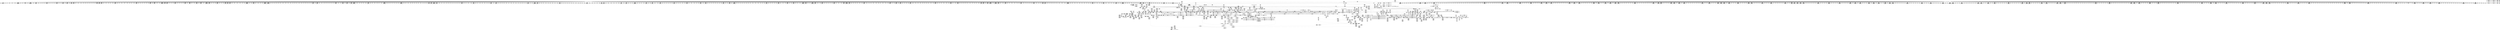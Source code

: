 digraph {
	CE0x3d4b480 [shape=record,shape=Mrecord,label="{CE0x3d4b480|56:_i8*,_:_CRE_142,143_}"]
	CE0x3d4c480 [shape=record,shape=Mrecord,label="{CE0x3d4c480|__llvm_gcov_indirect_counter_increment:tmp1}"]
	"CONST[source:1(input),value:2(dynamic)][purpose:{object}][SrcIdx:0]"
	CE0x3d2d090 [shape=record,shape=Mrecord,label="{CE0x3d2d090|selinux_inode_unlink:call|security/selinux/hooks.c,2774|*SummSink*}"]
	CE0x3e0ef20 [shape=record,shape=Mrecord,label="{CE0x3e0ef20|may_link:tmp27|security/selinux/hooks.c,1799}"]
	CE0x3e15a50 [shape=record,shape=Mrecord,label="{CE0x3e15a50|current_sid:tmp15|security/selinux/hooks.c,218|*SummSource*}"]
	CE0x3d81780 [shape=record,shape=Mrecord,label="{CE0x3d81780|56:_i8*,_:_CRE_978,979_}"]
	CE0x3debc20 [shape=record,shape=Mrecord,label="{CE0x3debc20|may_link:tmp16|security/selinux/hooks.c,1786|*SummSink*}"]
	CE0x3daaee0 [shape=record,shape=Mrecord,label="{CE0x3daaee0|104:_%struct.inode*,_:_CRE_196,197_}"]
	CE0x3da03c0 [shape=record,shape=Mrecord,label="{CE0x3da03c0|current_sid:tmp7|security/selinux/hooks.c,218}"]
	CE0x3e0dac0 [shape=record,shape=Mrecord,label="{CE0x3e0dac0|current_sid:land.lhs.true}"]
	CE0x3dd54b0 [shape=record,shape=Mrecord,label="{CE0x3dd54b0|28:_i32,_:_CRE_108,109_}"]
	CE0x3d88bd0 [shape=record,shape=Mrecord,label="{CE0x3d88bd0|i64*_getelementptr_inbounds_(_2_x_i64_,_2_x_i64_*___llvm_gcov_ctr98,_i64_0,_i64_0)|*Constant*|*SummSource*}"]
	CE0x3d62a80 [shape=record,shape=Mrecord,label="{CE0x3d62a80|i64*_getelementptr_inbounds_(_11_x_i64_,_11_x_i64_*___llvm_gcov_ctr125,_i64_0,_i64_0)|*Constant*|*SummSink*}"]
	CE0x3d3abe0 [shape=record,shape=Mrecord,label="{CE0x3d3abe0|56:_i8*,_:_CRE_952,960_|*MultipleSource*|Function::may_link&Arg::dir::|security/selinux/hooks.c,1769|Function::selinux_inode_unlink&Arg::dir::}"]
	CE0x3d622f0 [shape=record,shape=Mrecord,label="{CE0x3d622f0|current_sid:entry|*SummSink*}"]
	CE0x3d7a530 [shape=record,shape=Mrecord,label="{CE0x3d7a530|56:_i8*,_:_CRE_832,840_|*MultipleSource*|Function::may_link&Arg::dir::|security/selinux/hooks.c,1769|Function::selinux_inode_unlink&Arg::dir::}"]
	CE0x3e51da0 [shape=record,shape=Mrecord,label="{CE0x3e51da0|%struct.task_struct*_(%struct.task_struct**)*_asm_movq_%gs:$_1:P_,$0_,_r,im,_dirflag_,_fpsr_,_flags_|*SummSource*}"]
	CE0x3d469d0 [shape=record,shape=Mrecord,label="{CE0x3d469d0|56:_i8*,_:_CRE_400,408_|*MultipleSource*|Function::may_link&Arg::dir::|security/selinux/hooks.c,1769|Function::selinux_inode_unlink&Arg::dir::}"]
	CE0x3da7b20 [shape=record,shape=Mrecord,label="{CE0x3da7b20|104:_%struct.inode*,_:_CRE_154,155_}"]
	CE0x3de9690 [shape=record,shape=Mrecord,label="{CE0x3de9690|__llvm_gcov_indirect_counter_increment:bb|*SummSink*}"]
	CE0x3daa250 [shape=record,shape=Mrecord,label="{CE0x3daa250|104:_%struct.inode*,_:_CRE_187,188_}"]
	CE0x3da2840 [shape=record,shape=Mrecord,label="{CE0x3da2840|i64*_getelementptr_inbounds_(_2_x_i64_,_2_x_i64_*___llvm_gcov_ctr98,_i64_0,_i64_0)|*Constant*}"]
	CE0x3d37a80 [shape=record,shape=Mrecord,label="{CE0x3d37a80|56:_i8*,_:_CRE_282,283_}"]
	CE0x3dd34a0 [shape=record,shape=Mrecord,label="{CE0x3dd34a0|28:_i32,_:_CRE_80,81_}"]
	CE0x3d4d010 [shape=record,shape=Mrecord,label="{CE0x3d4d010|i32_1|*Constant*}"]
	CE0x3da4800 [shape=record,shape=Mrecord,label="{CE0x3da4800|may_link:d_inode|security/selinux/hooks.c,1770|*SummSource*}"]
	CE0x3d61920 [shape=record,shape=Mrecord,label="{CE0x3d61920|56:_i8*,_:_CRE_189,190_}"]
	CE0x3d805b0 [shape=record,shape=Mrecord,label="{CE0x3d805b0|56:_i8*,_:_CRE_907,908_}"]
	CE0x3d40960 [shape=record,shape=Mrecord,label="{CE0x3d40960|_ret_i32_%retval.0,_!dbg_!27757|security/selinux/hooks.c,1799}"]
	CE0x3db6cc0 [shape=record,shape=Mrecord,label="{CE0x3db6cc0|56:_i8*,_:_CRE_269,270_}"]
	CE0x4604100 [shape=record,shape=Mrecord,label="{CE0x4604100|GLOBAL:may_link|*Constant*|*SummSink*}"]
	CE0x3de1c60 [shape=record,shape=Mrecord,label="{CE0x3de1c60|may_link:sid4|security/selinux/hooks.c,1777}"]
	CE0x3d64490 [shape=record,shape=Mrecord,label="{CE0x3d64490|56:_i8*,_:_CRE_262,263_}"]
	CE0x3d3a280 [shape=record,shape=Mrecord,label="{CE0x3d3a280|current_sid:call|security/selinux/hooks.c,218|*SummSource*}"]
	CE0x3da5bd0 [shape=record,shape=Mrecord,label="{CE0x3da5bd0|104:_%struct.inode*,_:_CRE_80,88_|*MultipleSource*|Function::may_link&Arg::dentry::|security/selinux/hooks.c,1770|Function::selinux_inode_unlink&Arg::dentry::}"]
	CE0x3d34930 [shape=record,shape=Mrecord,label="{CE0x3d34930|56:_i8*,_:_CRE_242,243_}"]
	CE0x3e0b1e0 [shape=record,shape=Mrecord,label="{CE0x3e0b1e0|i64*_getelementptr_inbounds_(_11_x_i64_,_11_x_i64_*___llvm_gcov_ctr125,_i64_0,_i64_6)|*Constant*}"]
	CE0x3d3de70 [shape=record,shape=Mrecord,label="{CE0x3d3de70|_call_void_mcount()_#3}"]
	CE0x3d7fe40 [shape=record,shape=Mrecord,label="{CE0x3d7fe40|56:_i8*,_:_CRE_900,901_}"]
	CE0x3d390e0 [shape=record,shape=Mrecord,label="{CE0x3d390e0|may_link:tmp1|*SummSource*}"]
	CE0x3dc04e0 [shape=record,shape=Mrecord,label="{CE0x3dc04e0|56:_i8*,_:_CRE_585,586_}"]
	CE0x3da3150 [shape=record,shape=Mrecord,label="{CE0x3da3150|i64*_getelementptr_inbounds_(_2_x_i64_,_2_x_i64_*___llvm_gcov_ctr98,_i64_0,_i64_1)|*Constant*|*SummSink*}"]
	CE0x3dbdfd0 [shape=record,shape=Mrecord,label="{CE0x3dbdfd0|56:_i8*,_:_CRE_544,552_|*MultipleSource*|*LoadInst*|security/selinux/hooks.c,1770|security/selinux/hooks.c,1770}"]
	CE0x3d81380 [shape=record,shape=Mrecord,label="{CE0x3d81380|56:_i8*,_:_CRE_920,921_}"]
	CE0x3d7cc50 [shape=record,shape=Mrecord,label="{CE0x3d7cc50|56:_i8*,_:_CRE_892,893_}"]
	CE0x3dd1fa0 [shape=record,shape=Mrecord,label="{CE0x3dd1fa0|28:_i32,_:_CRE_59,60_}"]
	CE0x3d54d00 [shape=record,shape=Mrecord,label="{CE0x3d54d00|may_link:sw.default}"]
	CE0x3de04d0 [shape=record,shape=Mrecord,label="{CE0x3de04d0|may_link:or|security/selinux/hooks.c,1776}"]
	CE0x3d64700 [shape=record,shape=Mrecord,label="{CE0x3d64700|56:_i8*,_:_CRE_265,266_}"]
	CE0x3deaaf0 [shape=record,shape=Mrecord,label="{CE0x3deaaf0|_call_void___llvm_gcov_indirect_counter_increment(i32*___llvm_gcov_global_state_pred221,_i64**_getelementptr_inbounds_(_4_x_i64*_,_4_x_i64*_*___llvm_gcda_edge_table220,_i64_0,_i64_0)),_!dbg_!27749|security/selinux/hooks.c,1793}"]
	CE0x3dae590 [shape=record,shape=Mrecord,label="{CE0x3dae590|104:_%struct.inode*,_:_CRE_305,306_}"]
	CE0x3df0a50 [shape=record,shape=Mrecord,label="{CE0x3df0a50|current_sid:tmp18|security/selinux/hooks.c,218|*SummSink*}"]
	CE0x3d33ff0 [shape=record,shape=Mrecord,label="{CE0x3d33ff0|56:_i8*,_:_CRE_216,224_|*MultipleSource*|Function::may_link&Arg::dir::|security/selinux/hooks.c,1769|Function::selinux_inode_unlink&Arg::dir::}"]
	CE0x3d4c350 [shape=record,shape=Mrecord,label="{CE0x3d4c350|i32_-1|*Constant*|*SummSink*}"]
	CE0x3d2e200 [shape=record,shape=Mrecord,label="{CE0x3d2e200|selinux_inode_unlink:entry|*SummSource*}"]
	CE0x3d81b10 [shape=record,shape=Mrecord,label="{CE0x3d81b10|56:_i8*,_:_CRE_982,983_}"]
	CE0x3d84960 [shape=record,shape=Mrecord,label="{CE0x3d84960|56:_i8*,_:_CRE_195,196_}"]
	CE0x3dc1b30 [shape=record,shape=Mrecord,label="{CE0x3dc1b30|56:_i8*,_:_CRE_606,607_}"]
	CE0x3dad8a0 [shape=record,shape=Mrecord,label="{CE0x3dad8a0|104:_%struct.inode*,_:_CRE_264,272_|*MultipleSource*|Function::may_link&Arg::dentry::|security/selinux/hooks.c,1770|Function::selinux_inode_unlink&Arg::dentry::}"]
	CE0x3d612a0 [shape=record,shape=Mrecord,label="{CE0x3d612a0|56:_i8*,_:_CRE_181,182_}"]
	CE0x3d3a430 [shape=record,shape=Mrecord,label="{CE0x3d3a430|i32_0|*Constant*}"]
	CE0x3dad020 [shape=record,shape=Mrecord,label="{CE0x3dad020|104:_%struct.inode*,_:_CRE_224,232_|*MultipleSource*|Function::may_link&Arg::dentry::|security/selinux/hooks.c,1770|Function::selinux_inode_unlink&Arg::dentry::}"]
	CE0x3dea5c0 [shape=record,shape=Mrecord,label="{CE0x3dea5c0|i64*_getelementptr_inbounds_(_14_x_i64_,_14_x_i64_*___llvm_gcov_ctr219,_i64_0,_i64_10)|*Constant*|*SummSource*}"]
	CE0x3d3a320 [shape=record,shape=Mrecord,label="{CE0x3d3a320|current_sid:call|security/selinux/hooks.c,218|*SummSink*}"]
	CE0x3d47b50 [shape=record,shape=Mrecord,label="{CE0x3d47b50|56:_i8*,_:_CRE_473,474_}"]
	CE0x3e12910 [shape=record,shape=Mrecord,label="{CE0x3e12910|current_sid:tobool1|security/selinux/hooks.c,218}"]
	CE0x3dd18c0 [shape=record,shape=Mrecord,label="{CE0x3dd18c0|28:_i32,_:_CRE_51,52_}"]
	CE0x3d82fe0 [shape=record,shape=Mrecord,label="{CE0x3d82fe0|56:_i8*,_:_CRE_171,172_}"]
	CE0x3d81e40 [shape=record,shape=Mrecord,label="{CE0x3d81e40|56:_i8*,_:_CRE_988,992_|*MultipleSource*|Function::may_link&Arg::dir::|security/selinux/hooks.c,1769|Function::selinux_inode_unlink&Arg::dir::}"]
	CE0x3ddf8e0 [shape=record,shape=Mrecord,label="{CE0x3ddf8e0|i64_2097152|*Constant*}"]
	CE0x3dc25d0 [shape=record,shape=Mrecord,label="{CE0x3dc25d0|56:_i8*,_:_CRE_616,617_}"]
	CE0x3d7ca30 [shape=record,shape=Mrecord,label="{CE0x3d7ca30|56:_i8*,_:_CRE_890,891_}"]
	CE0x3d33820 [shape=record,shape=Mrecord,label="{CE0x3d33820|i32_10|*Constant*|*SummSource*}"]
	CE0x3d466f0 [shape=record,shape=Mrecord,label="{CE0x3d466f0|56:_i8*,_:_CRE_162,163_}"]
	CE0x3e0bef0 [shape=record,shape=Mrecord,label="{CE0x3e0bef0|may_link:tmp25|security/selinux/hooks.c,1797|*SummSink*}"]
	CE0x3ddb770 [shape=record,shape=Mrecord,label="{CE0x3ddb770|i64_2|*Constant*|*SummSource*}"]
	CE0x3dcddc0 [shape=record,shape=Mrecord,label="{CE0x3dcddc0|56:_i8*,_:_CRE_981,982_}"]
	CE0x3db5560 [shape=record,shape=Mrecord,label="{CE0x3db5560|56:_i8*,_:_CRE_247,248_}"]
	CE0x3d56150 [shape=record,shape=Mrecord,label="{CE0x3d56150|_ret_i32_%call,_!dbg_!27714|security/selinux/hooks.c,2774|*SummSink*}"]
	CE0x3db5890 [shape=record,shape=Mrecord,label="{CE0x3db5890|56:_i8*,_:_CRE_250,251_}"]
	CE0x3d643c0 [shape=record,shape=Mrecord,label="{CE0x3d643c0|56:_i8*,_:_CRE_261,262_}"]
	CE0x3d2a630 [shape=record,shape=Mrecord,label="{CE0x3d2a630|may_link:tmp13|security/selinux/hooks.c,1779}"]
	CE0x3da9ec0 [shape=record,shape=Mrecord,label="{CE0x3da9ec0|104:_%struct.inode*,_:_CRE_184,185_}"]
	CE0x3d74490 [shape=record,shape=Mrecord,label="{CE0x3d74490|56:_i8*,_:_CRE_557,558_}"]
	CE0x3db1db0 [shape=record,shape=Mrecord,label="{CE0x3db1db0|may_link:tmp14|security/selinux/hooks.c,1783}"]
	CE0x3dd7410 [shape=record,shape=Mrecord,label="{CE0x3dd7410|may_link:tmp7|security/selinux/hooks.c,1777}"]
	CE0x3d647d0 [shape=record,shape=Mrecord,label="{CE0x3d647d0|56:_i8*,_:_CRE_266,267_}"]
	CE0x3d81d30 [shape=record,shape=Mrecord,label="{CE0x3d81d30|56:_i8*,_:_CRE_984,988_|*MultipleSource*|Function::may_link&Arg::dir::|security/selinux/hooks.c,1769|Function::selinux_inode_unlink&Arg::dir::}"]
	CE0x3da8f50 [shape=record,shape=Mrecord,label="{CE0x3da8f50|104:_%struct.inode*,_:_CRE_171,172_}"]
	CE0x3dcfb20 [shape=record,shape=Mrecord,label="{CE0x3dcfb20|28:_i32,_:_CRE_10,11_}"]
	CE0x3d84fc0 [shape=record,shape=Mrecord,label="{CE0x3d84fc0|56:_i8*,_:_CRE_201,202_}"]
	CE0x3d616b0 [shape=record,shape=Mrecord,label="{CE0x3d616b0|56:_i8*,_:_CRE_186,187_}"]
	CE0x3e3a620 [shape=record,shape=Mrecord,label="{CE0x3e3a620|i64*_getelementptr_inbounds_(_2_x_i64_,_2_x_i64_*___llvm_gcov_ctr98,_i64_0,_i64_0)|*Constant*|*SummSink*}"]
	CE0x3da78c0 [shape=record,shape=Mrecord,label="{CE0x3da78c0|104:_%struct.inode*,_:_CRE_152,153_}"]
	CE0x3d36190 [shape=record,shape=Mrecord,label="{CE0x3d36190|may_link:return|*SummSource*}"]
	CE0x3ded650 [shape=record,shape=Mrecord,label="{CE0x3ded650|get_current:tmp3|*SummSource*}"]
	CE0x3d7b410 [shape=record,shape=Mrecord,label="{CE0x3d7b410|56:_i8*,_:_CRE_869,870_}"]
	CE0x3e0ff80 [shape=record,shape=Mrecord,label="{CE0x3e0ff80|current_sid:if.end}"]
	CE0x3d3eaf0 [shape=record,shape=Mrecord,label="{CE0x3d3eaf0|i64*_getelementptr_inbounds_(_14_x_i64_,_14_x_i64_*___llvm_gcov_ctr219,_i64_0,_i64_0)|*Constant*}"]
	CE0x3d7fc20 [shape=record,shape=Mrecord,label="{CE0x3d7fc20|56:_i8*,_:_CRE_898,899_}"]
	CE0x3e0ed20 [shape=record,shape=Mrecord,label="{CE0x3e0ed20|i64*_getelementptr_inbounds_(_14_x_i64_,_14_x_i64_*___llvm_gcov_ctr219,_i64_0,_i64_13)|*Constant*|*SummSource*}"]
	CE0x3d83fd0 [shape=record,shape=Mrecord,label="{CE0x3d83fd0|56:_i8*,_:_CRE_186,187_}"]
	CE0x3db9740 [shape=record,shape=Mrecord,label="{CE0x3db9740|56:_i8*,_:_CRE_309,310_}"]
	CE0x3d56900 [shape=record,shape=Mrecord,label="{CE0x3d56900|_ret_i32_%call,_!dbg_!27714|security/selinux/hooks.c,2774}"]
	CE0x3d484b0 [shape=record,shape=Mrecord,label="{CE0x3d484b0|56:_i8*,_:_CRE_484,485_}"]
	CE0x3dd06f0 [shape=record,shape=Mrecord,label="{CE0x3dd06f0|28:_i32,_:_CRE_20,21_}"]
	CE0x3d74c80 [shape=record,shape=Mrecord,label="{CE0x3d74c80|56:_i8*,_:_CRE_567,568_}"]
	CE0x3d7e900 [shape=record,shape=Mrecord,label="{CE0x3d7e900|56:_i8*,_:_CRE_919,920_}"]
	CE0x3da6680 [shape=record,shape=Mrecord,label="{CE0x3da6680|104:_%struct.inode*,_:_CRE_94,95_}"]
	CE0x3da40b0 [shape=record,shape=Mrecord,label="{CE0x3da40b0|i1_true|*Constant*|*SummSource*}"]
	CE0x3d589d0 [shape=record,shape=Mrecord,label="{CE0x3d589d0|GLOBAL:current_task|Global_var:current_task}"]
	CE0x3db09f0 [shape=record,shape=Mrecord,label="{CE0x3db09f0|i32_5|*Constant*|*SummSource*}"]
	CE0x3dbcde0 [shape=record,shape=Mrecord,label="{CE0x3dbcde0|56:_i8*,_:_CRE_552,553_}"]
	CE0x3dc72d0 [shape=record,shape=Mrecord,label="{CE0x3dc72d0|56:_i8*,_:_CRE_879,880_}"]
	CE0x3decdc0 [shape=record,shape=Mrecord,label="{CE0x3decdc0|get_current:tmp2|*SummSource*}"]
	CE0x3db9630 [shape=record,shape=Mrecord,label="{CE0x3db9630|56:_i8*,_:_CRE_308,309_}"]
	CE0x3d463c0 [shape=record,shape=Mrecord,label="{CE0x3d463c0|56:_i8*,_:_CRE_159,160_}"]
	CE0x3d84300 [shape=record,shape=Mrecord,label="{CE0x3d84300|56:_i8*,_:_CRE_189,190_}"]
	CE0x3dbfc60 [shape=record,shape=Mrecord,label="{CE0x3dbfc60|56:_i8*,_:_CRE_577,578_}"]
	CE0x3d4b000 [shape=record,shape=Mrecord,label="{CE0x3d4b000|56:_i8*,_:_CRE_137,138_}"]
	CE0x3df1330 [shape=record,shape=Mrecord,label="{CE0x3df1330|i64*_getelementptr_inbounds_(_11_x_i64_,_11_x_i64_*___llvm_gcov_ctr125,_i64_0,_i64_10)|*Constant*|*SummSource*}"]
	CE0x3dc5260 [shape=record,shape=Mrecord,label="{CE0x3dc5260|56:_i8*,_:_CRE_792,800_|*MultipleSource*|*LoadInst*|security/selinux/hooks.c,1770|security/selinux/hooks.c,1770}"]
	CE0x3d77520 [shape=record,shape=Mrecord,label="{CE0x3d77520|56:_i8*,_:_CRE_617,618_}"]
	CE0x3dc24c0 [shape=record,shape=Mrecord,label="{CE0x3dc24c0|56:_i8*,_:_CRE_615,616_}"]
	CE0x3d60a80 [shape=record,shape=Mrecord,label="{CE0x3d60a80|56:_i8*,_:_CRE_171,172_}"]
	CE0x3d2cb50 [shape=record,shape=Mrecord,label="{CE0x3d2cb50|may_link:sw.default|*SummSource*}"]
	CE0x3d7d090 [shape=record,shape=Mrecord,label="{CE0x3d7d090|56:_i8*,_:_CRE_896,897_}"]
	CE0x3d2d220 [shape=record,shape=Mrecord,label="{CE0x3d2d220|GLOBAL:may_link|*Constant*|*SummSource*}"]
	CE0x3d64c80 [shape=record,shape=Mrecord,label="{CE0x3d64c80|56:_i8*,_:_CRE_272,273_}"]
	CE0x3d48720 [shape=record,shape=Mrecord,label="{CE0x3d48720|56:_i8*,_:_CRE_487,488_}"]
	CE0x3de08a0 [shape=record,shape=Mrecord,label="{CE0x3de08a0|may_link:or|security/selinux/hooks.c,1776|*SummSink*}"]
	CE0x3d58150 [shape=record,shape=Mrecord,label="{CE0x3d58150|selinux_inode_unlink:dentry|Function::selinux_inode_unlink&Arg::dentry::|*SummSource*}"]
	CE0x3dc5d40 [shape=record,shape=Mrecord,label="{CE0x3dc5d40|56:_i8*,_:_CRE_840,848_|*MultipleSource*|*LoadInst*|security/selinux/hooks.c,1770|security/selinux/hooks.c,1770}"]
	CE0x3d63c70 [shape=record,shape=Mrecord,label="{CE0x3d63c70|56:_i8*,_:_CRE_252,253_}"]
	CE0x3db8640 [shape=record,shape=Mrecord,label="{CE0x3db8640|56:_i8*,_:_CRE_293,294_}"]
	CE0x3e5dc70 [shape=record,shape=Mrecord,label="{CE0x3e5dc70|get_current:tmp}"]
	CE0x3d41270 [shape=record,shape=Mrecord,label="{CE0x3d41270|_call_void___llvm_gcov_indirect_counter_increment(i32*___llvm_gcov_global_state_pred221,_i64**_getelementptr_inbounds_(_4_x_i64*_,_4_x_i64*_*___llvm_gcda_edge_table220,_i64_0,_i64_2)),_!dbg_!27745|security/selinux/hooks.c,1786|*SummSource*}"]
	CE0x3e0a930 [shape=record,shape=Mrecord,label="{CE0x3e0a930|__llvm_gcov_indirect_counter_increment:tmp5}"]
	CE0x3da7790 [shape=record,shape=Mrecord,label="{CE0x3da7790|104:_%struct.inode*,_:_CRE_151,152_}"]
	CE0x3dc0a30 [shape=record,shape=Mrecord,label="{CE0x3dc0a30|56:_i8*,_:_CRE_590,591_}"]
	CE0x3d642f0 [shape=record,shape=Mrecord,label="{CE0x3d642f0|56:_i8*,_:_CRE_260,261_}"]
	CE0x3d32b30 [shape=record,shape=Mrecord,label="{CE0x3d32b30|56:_i8*,_:_CRE_160,161_}"]
	CE0x3d46800 [shape=record,shape=Mrecord,label="{CE0x3d46800|56:_i8*,_:_CRE_163,164_}"]
	CE0x3dd9890 [shape=record,shape=Mrecord,label="{CE0x3dd9890|may_link:tmp13|security/selinux/hooks.c,1779|*SummSource*}"]
	CE0x3db0b70 [shape=record,shape=Mrecord,label="{CE0x3db0b70|may_link:d_inode|security/selinux/hooks.c,1770|*SummSink*}"]
	CE0x3d81a30 [shape=record,shape=Mrecord,label="{CE0x3d81a30|56:_i8*,_:_CRE_981,982_}"]
	CE0x3d5ad60 [shape=record,shape=Mrecord,label="{CE0x3d5ad60|GLOBAL:current_sid.__warned|Global_var:current_sid.__warned}"]
	CE0x3deb040 [shape=record,shape=Mrecord,label="{CE0x3deb040|may_link:tmp19|security/selinux/hooks.c,1789|*SummSink*}"]
	CE0x3dc7e80 [shape=record,shape=Mrecord,label="{CE0x3dc7e80|56:_i8*,_:_CRE_890,891_}"]
	CE0x3da4600 [shape=record,shape=Mrecord,label="{CE0x3da4600|i64*_getelementptr_inbounds_(_11_x_i64_,_11_x_i64_*___llvm_gcov_ctr125,_i64_0,_i64_8)|*Constant*}"]
	CE0x3dcda10 [shape=record,shape=Mrecord,label="{CE0x3dcda10|56:_i8*,_:_CRE_978,979_}"]
	CE0x3de29a0 [shape=record,shape=Mrecord,label="{CE0x3de29a0|i64_0|*Constant*}"]
	CE0x3d821a0 [shape=record,shape=Mrecord,label="{CE0x3d821a0|56:_i8*,_:_CRE_1000,1008_|*MultipleSource*|Function::may_link&Arg::dir::|security/selinux/hooks.c,1769|Function::selinux_inode_unlink&Arg::dir::}"]
	CE0x3d4ecd0 [shape=record,shape=Mrecord,label="{CE0x3d4ecd0|__llvm_gcov_indirect_counter_increment:exit|*SummSource*}"]
	CE0x3d7cf80 [shape=record,shape=Mrecord,label="{CE0x3d7cf80|56:_i8*,_:_CRE_895,896_}"]
	CE0x3e09a30 [shape=record,shape=Mrecord,label="{CE0x3e09a30|__llvm_gcov_indirect_counter_increment:tmp6|*SummSource*}"]
	CE0x3db7ed0 [shape=record,shape=Mrecord,label="{CE0x3db7ed0|56:_i8*,_:_CRE_286,287_}"]
	CE0x3e15dd0 [shape=record,shape=Mrecord,label="{CE0x3e15dd0|current_sid:tmp16|security/selinux/hooks.c,218}"]
	CE0x3d452c0 [shape=record,shape=Mrecord,label="{CE0x3d452c0|56:_i8*,_:_CRE_143,144_}"]
	CE0x3d3f3a0 [shape=record,shape=Mrecord,label="{CE0x3d3f3a0|56:_i8*,_:_CRE_72,76_|*MultipleSource*|Function::may_link&Arg::dir::|security/selinux/hooks.c,1769|Function::selinux_inode_unlink&Arg::dir::}"]
	"CONST[source:0(mediator),value:2(dynamic)][purpose:{object}]"
	CE0x3d36000 [shape=record,shape=Mrecord,label="{CE0x3d36000|56:_i8*,_:_CRE_136,137_}"]
	CE0x3dba8c0 [shape=record,shape=Mrecord,label="{CE0x3dba8c0|56:_i8*,_:_CRE_384,388_|*MultipleSource*|*LoadInst*|security/selinux/hooks.c,1770|security/selinux/hooks.c,1770}"]
	CE0x3da7eb0 [shape=record,shape=Mrecord,label="{CE0x3da7eb0|104:_%struct.inode*,_:_CRE_157,158_}"]
	CE0x3d48650 [shape=record,shape=Mrecord,label="{CE0x3d48650|56:_i8*,_:_CRE_486,487_}"]
	CE0x3d611d0 [shape=record,shape=Mrecord,label="{CE0x3d611d0|56:_i8*,_:_CRE_180,181_}"]
	CE0x3da2ad0 [shape=record,shape=Mrecord,label="{CE0x3da2ad0|current_sid:tmp1}"]
	CE0x3db7100 [shape=record,shape=Mrecord,label="{CE0x3db7100|56:_i8*,_:_CRE_273,274_}"]
	CE0x3d39720 [shape=record,shape=Mrecord,label="{CE0x3d39720|may_link:sw.bb}"]
	CE0x3dedc70 [shape=record,shape=Mrecord,label="{CE0x3dedc70|current_sid:cred|security/selinux/hooks.c,218}"]
	CE0x3dce800 [shape=record,shape=Mrecord,label="{CE0x3dce800|may_link:tmp6|security/selinux/hooks.c,1770}"]
	CE0x3dc4780 [shape=record,shape=Mrecord,label="{CE0x3dc4780|56:_i8*,_:_CRE_736,740_|*MultipleSource*|*LoadInst*|security/selinux/hooks.c,1770|security/selinux/hooks.c,1770}"]
	CE0x3d45c50 [shape=record,shape=Mrecord,label="{CE0x3d45c50|56:_i8*,_:_CRE_152,153_}"]
	CE0x3d40790 [shape=record,shape=Mrecord,label="{CE0x3d40790|i32_1|*Constant*|*SummSink*}"]
	CE0x3d31880 [shape=record,shape=Mrecord,label="{CE0x3d31880|56:_i8*,_:_CRE_197,198_}"]
	CE0x3dc5f10 [shape=record,shape=Mrecord,label="{CE0x3dc5f10|56:_i8*,_:_CRE_848,856_|*MultipleSource*|*LoadInst*|security/selinux/hooks.c,1770|security/selinux/hooks.c,1770}"]
	CE0x3d84630 [shape=record,shape=Mrecord,label="{CE0x3d84630|56:_i8*,_:_CRE_192,193_}"]
	CE0x3d76340 [shape=record,shape=Mrecord,label="{CE0x3d76340|56:_i8*,_:_CRE_595,596_}"]
	CE0x3d31c90 [shape=record,shape=Mrecord,label="{CE0x3d31c90|56:_i8*,_:_CRE_202,203_}"]
	CE0x3dff3c0 [shape=record,shape=Mrecord,label="{CE0x3dff3c0|may_link:tmp24|security/selinux/hooks.c,1797|*SummSink*}"]
	CE0x3d4ba30 [shape=record,shape=Mrecord,label="{CE0x3d4ba30|56:_i8*,_:_CRE_149,150_}"]
	CE0x3dfcf90 [shape=record,shape=Mrecord,label="{CE0x3dfcf90|GLOBAL:printk|*Constant*|*SummSource*}"]
	CE0x3d32f40 [shape=record,shape=Mrecord,label="{CE0x3d32f40|56:_i8*,_:_CRE_165,166_}"]
	CE0x3db3bd0 [shape=record,shape=Mrecord,label="{CE0x3db3bd0|GLOBAL:__llvm_gcov_indirect_counter_increment|*Constant*|*SummSource*}"]
	CE0x3dd8860 [shape=record,shape=Mrecord,label="{CE0x3dd8860|i64**_getelementptr_inbounds_(_4_x_i64*_,_4_x_i64*_*___llvm_gcda_edge_table220,_i64_0,_i64_0)|*Constant*|*SummSource*}"]
	CE0x3d85950 [shape=record,shape=Mrecord,label="{CE0x3d85950|56:_i8*,_:_CRE_212,216_|*MultipleSource*|*LoadInst*|security/selinux/hooks.c,1770|security/selinux/hooks.c,1770}"]
	CE0x3d49810 [shape=record,shape=Mrecord,label="{CE0x3d49810|56:_i8*,_:_CRE_544,552_|*MultipleSource*|Function::may_link&Arg::dir::|security/selinux/hooks.c,1769|Function::selinux_inode_unlink&Arg::dir::}"]
	CE0x3d34ae0 [shape=record,shape=Mrecord,label="{CE0x3d34ae0|56:_i8*,_:_CRE_244,245_}"]
	CE0x3d4b890 [shape=record,shape=Mrecord,label="{CE0x3d4b890|56:_i8*,_:_CRE_147,148_}"]
	CE0x3dadf30 [shape=record,shape=Mrecord,label="{CE0x3dadf30|104:_%struct.inode*,_:_CRE_288,296_|*MultipleSource*|Function::may_link&Arg::dentry::|security/selinux/hooks.c,1770|Function::selinux_inode_unlink&Arg::dentry::}"]
	CE0x3d32a60 [shape=record,shape=Mrecord,label="{CE0x3d32a60|56:_i8*,_:_CRE_159,160_}"]
	CE0x3daa120 [shape=record,shape=Mrecord,label="{CE0x3daa120|104:_%struct.inode*,_:_CRE_186,187_}"]
	CE0x3d5e200 [shape=record,shape=Mrecord,label="{CE0x3d5e200|_call_void_mcount()_#3}"]
	CE0x3d3b660 [shape=record,shape=Mrecord,label="{CE0x3d3b660|56:_i8*,_:_CRE_285,286_}"]
	CE0x3d80b00 [shape=record,shape=Mrecord,label="{CE0x3d80b00|56:_i8*,_:_CRE_912,913_}"]
	CE0x3d3d2d0 [shape=record,shape=Mrecord,label="{CE0x3d3d2d0|selinux_inode_unlink:tmp1|*SummSource*}"]
	CE0x3db90e0 [shape=record,shape=Mrecord,label="{CE0x3db90e0|56:_i8*,_:_CRE_303,304_}"]
	CE0x3db6220 [shape=record,shape=Mrecord,label="{CE0x3db6220|56:_i8*,_:_CRE_259,260_}"]
	CE0x3d3b400 [shape=record,shape=Mrecord,label="{CE0x3d3b400|56:_i8*,_:_CRE_977,978_}"]
	CE0x3dae9d0 [shape=record,shape=Mrecord,label="{CE0x3dae9d0|104:_%struct.inode*,_:_CRE_307,308_}"]
	CE0x3d75230 [shape=record,shape=Mrecord,label="{CE0x3d75230|56:_i8*,_:_CRE_574,575_}"]
	CE0x3d34d90 [shape=record,shape=Mrecord,label="{CE0x3d34d90|56:_i8*,_:_CRE_248,249_}"]
	CE0x3dbb570 [shape=record,shape=Mrecord,label="{CE0x3dbb570|56:_i8*,_:_CRE_440,448_|*MultipleSource*|*LoadInst*|security/selinux/hooks.c,1770|security/selinux/hooks.c,1770}"]
	CE0x3d74270 [shape=record,shape=Mrecord,label="{CE0x3d74270|may_link:tmp3|security/selinux/hooks.c,1769}"]
	CE0x3d2db10 [shape=record,shape=Mrecord,label="{CE0x3d2db10|i64*_getelementptr_inbounds_(_2_x_i64_,_2_x_i64_*___llvm_gcov_ctr222,_i64_0,_i64_0)|*Constant*}"]
	CE0x3d7e5d0 [shape=record,shape=Mrecord,label="{CE0x3d7e5d0|56:_i8*,_:_CRE_916,917_}"]
	CE0x3dd2fa0 [shape=record,shape=Mrecord,label="{CE0x3dd2fa0|28:_i32,_:_CRE_75,76_}"]
	CE0x3db6bb0 [shape=record,shape=Mrecord,label="{CE0x3db6bb0|56:_i8*,_:_CRE_268,269_}"]
	CE0x3d7f180 [shape=record,shape=Mrecord,label="{CE0x3d7f180|56:_i8*,_:_CRE_927,928_}"]
	CE0x3db6ee0 [shape=record,shape=Mrecord,label="{CE0x3db6ee0|56:_i8*,_:_CRE_271,272_}"]
	CE0x3dab860 [shape=record,shape=Mrecord,label="{CE0x3dab860|104:_%struct.inode*,_:_CRE_204,205_}"]
	CE0x3dd42a0 [shape=record,shape=Mrecord,label="{CE0x3dd42a0|28:_i32,_:_CRE_94,95_}"]
	CE0x3db9300 [shape=record,shape=Mrecord,label="{CE0x3db9300|56:_i8*,_:_CRE_305,306_}"]
	CE0x3d81160 [shape=record,shape=Mrecord,label="{CE0x3d81160|56:_i8*,_:_CRE_918,919_}"]
	CE0x3d4fcc0 [shape=record,shape=Mrecord,label="{CE0x3d4fcc0|56:_i8*,_:_CRE_311,312_}"]
	CE0x3da3e90 [shape=record,shape=Mrecord,label="{CE0x3da3e90|i1_true|*Constant*}"]
	CE0x3d76f70 [shape=record,shape=Mrecord,label="{CE0x3d76f70|56:_i8*,_:_CRE_610,611_}"]
	CE0x3e0c110 [shape=record,shape=Mrecord,label="{CE0x3e0c110|current_sid:call|security/selinux/hooks.c,218}"]
	CE0x3e0d030 [shape=record,shape=Mrecord,label="{CE0x3e0d030|may_link:sclass|security/selinux/hooks.c,1797}"]
	CE0x3d62cb0 [shape=record,shape=Mrecord,label="{CE0x3d62cb0|current_sid:tmp}"]
	CE0x3e0d1e0 [shape=record,shape=Mrecord,label="{CE0x3e0d1e0|may_link:sclass|security/selinux/hooks.c,1797|*SummSource*}"]
	CE0x3e09370 [shape=record,shape=Mrecord,label="{CE0x3e09370|current_sid:tmp9|security/selinux/hooks.c,218|*SummSource*}"]
	CE0x3da97a0 [shape=record,shape=Mrecord,label="{CE0x3da97a0|104:_%struct.inode*,_:_CRE_178,179_}"]
	CE0x3dadac0 [shape=record,shape=Mrecord,label="{CE0x3dadac0|104:_%struct.inode*,_:_CRE_272,280_|*MultipleSource*|Function::may_link&Arg::dentry::|security/selinux/hooks.c,1770|Function::selinux_inode_unlink&Arg::dentry::}"]
	CE0x3dcce50 [shape=record,shape=Mrecord,label="{CE0x3dcce50|56:_i8*,_:_CRE_935,936_}"]
	CE0x3deb910 [shape=record,shape=Mrecord,label="{CE0x3deb910|may_link:tmp16|security/selinux/hooks.c,1786|*SummSource*}"]
	CE0x3deeed0 [shape=record,shape=Mrecord,label="{CE0x3deeed0|current_sid:tmp22|security/selinux/hooks.c,218|*SummSink*}"]
	CE0x3da4ec0 [shape=record,shape=Mrecord,label="{CE0x3da4ec0|may_link:i_security1|security/selinux/hooks.c,1770}"]
	CE0x3d7fa00 [shape=record,shape=Mrecord,label="{CE0x3d7fa00|56:_i8*,_:_CRE_896,897_}"]
	CE0x3d40250 [shape=record,shape=Mrecord,label="{CE0x3d40250|i64_1|*Constant*|*SummSource*}"]
	CE0x3d48990 [shape=record,shape=Mrecord,label="{CE0x3d48990|56:_i8*,_:_CRE_500,504_|*MultipleSource*|Function::may_link&Arg::dir::|security/selinux/hooks.c,1769|Function::selinux_inode_unlink&Arg::dir::}"]
	CE0x3df21f0 [shape=record,shape=Mrecord,label="{CE0x3df21f0|GLOBAL:get_current|*Constant*}"]
	CE0x3d44e50 [shape=record,shape=Mrecord,label="{CE0x3d44e50|56:_i8*,_:_CRE_140,141_}"]
	CE0x3d5bc80 [shape=record,shape=Mrecord,label="{CE0x3d5bc80|current_sid:tmp10|security/selinux/hooks.c,218}"]
	CE0x3d61ba0 [shape=record,shape=Mrecord,label="{CE0x3d61ba0|current_sid:tmp8|security/selinux/hooks.c,218|*SummSink*}"]
	CE0x3d83420 [shape=record,shape=Mrecord,label="{CE0x3d83420|56:_i8*,_:_CRE_175,176_}"]
	CE0x3dd3ea0 [shape=record,shape=Mrecord,label="{CE0x3dd3ea0|28:_i32,_:_CRE_90,91_}"]
	CE0x3db7760 [shape=record,shape=Mrecord,label="{CE0x3db7760|56:_i8*,_:_CRE_279,280_}"]
	CE0x3dccb20 [shape=record,shape=Mrecord,label="{CE0x3dccb20|56:_i8*,_:_CRE_932,933_}"]
	CE0x3de2ef0 [shape=record,shape=Mrecord,label="{CE0x3de2ef0|i64_0|*Constant*|*SummSink*}"]
	CE0x3ddf000 [shape=record,shape=Mrecord,label="{CE0x3ddf000|may_link:dentry2|security/selinux/hooks.c,1773|*SummSource*}"]
	CE0x3e0a110 [shape=record,shape=Mrecord,label="{CE0x3e0a110|get_current:bb}"]
	CE0x3d4b1c0 [shape=record,shape=Mrecord,label="{CE0x3d4b1c0|56:_i8*,_:_CRE_138,139_}"]
	CE0x3d84520 [shape=record,shape=Mrecord,label="{CE0x3d84520|56:_i8*,_:_CRE_191,192_}"]
	CE0x3d48170 [shape=record,shape=Mrecord,label="{CE0x3d48170|56:_i8*,_:_CRE_480,481_}"]
	CE0x3d4f3d0 [shape=record,shape=Mrecord,label="{CE0x3d4f3d0|56:_i8*,_:_CRE_300,301_}"]
	CE0x3df14c0 [shape=record,shape=Mrecord,label="{CE0x3df14c0|current_sid:tmp20|security/selinux/hooks.c,218}"]
	"CONST[source:1(input),value:2(dynamic)][purpose:{object}][SrcIdx:1]"
	CE0x3da68e0 [shape=record,shape=Mrecord,label="{CE0x3da68e0|104:_%struct.inode*,_:_CRE_96,104_|*MultipleSource*|Function::may_link&Arg::dentry::|security/selinux/hooks.c,1770|Function::selinux_inode_unlink&Arg::dentry::}"]
	CE0x3d64630 [shape=record,shape=Mrecord,label="{CE0x3d64630|56:_i8*,_:_CRE_264,265_}"]
	CE0x3db8860 [shape=record,shape=Mrecord,label="{CE0x3db8860|56:_i8*,_:_CRE_295,296_}"]
	CE0x3de01a0 [shape=record,shape=Mrecord,label="{CE0x3de01a0|i32_8388608|*Constant*|*SummSink*}"]
	CE0x3db4180 [shape=record,shape=Mrecord,label="{CE0x3db4180|__llvm_gcov_indirect_counter_increment:predecessor|Function::__llvm_gcov_indirect_counter_increment&Arg::predecessor::|*SummSource*}"]
	CE0x3d5b2f0 [shape=record,shape=Mrecord,label="{CE0x3d5b2f0|current_sid:if.end|*SummSource*}"]
	CE0x3d4d640 [shape=record,shape=Mrecord,label="{CE0x3d4d640|current_sid:tmp4|security/selinux/hooks.c,218|*SummSink*}"]
	CE0x3d79f70 [shape=record,shape=Mrecord,label="{CE0x3d79f70|56:_i8*,_:_CRE_808,816_|*MultipleSource*|Function::may_link&Arg::dir::|security/selinux/hooks.c,1769|Function::selinux_inode_unlink&Arg::dir::}"]
	CE0x3d818d0 [shape=record,shape=Mrecord,label="{CE0x3d818d0|56:_i8*,_:_CRE_979,980_}"]
	CE0x3d7c920 [shape=record,shape=Mrecord,label="{CE0x3d7c920|56:_i8*,_:_CRE_889,890_}"]
	CE0x3de4e20 [shape=record,shape=Mrecord,label="{CE0x3de4e20|avc_has_perm:tclass|Function::avc_has_perm&Arg::tclass::|*SummSource*}"]
	CE0x3ddeb20 [shape=record,shape=Mrecord,label="{CE0x3ddeb20|may_link:cond|security/selinux/hooks.c,1776|*SummSink*}"]
	CE0x3d41990 [shape=record,shape=Mrecord,label="{CE0x3d41990|selinux_inode_unlink:dir|Function::selinux_inode_unlink&Arg::dir::|*SummSource*}"]
	CE0x3dd41a0 [shape=record,shape=Mrecord,label="{CE0x3dd41a0|28:_i32,_:_CRE_93,94_}"]
	CE0x3d80280 [shape=record,shape=Mrecord,label="{CE0x3d80280|56:_i8*,_:_CRE_904,905_}"]
	CE0x3e157a0 [shape=record,shape=Mrecord,label="{CE0x3e157a0|i8*_getelementptr_inbounds_(_45_x_i8_,_45_x_i8_*_.str12,_i32_0,_i32_0)|*Constant*|*SummSource*}"]
	CE0x3daf4a0 [shape=record,shape=Mrecord,label="{CE0x3daf4a0|104:_%struct.inode*,_:_CRE_317,318_}"]
	CE0x3db6aa0 [shape=record,shape=Mrecord,label="{CE0x3db6aa0|56:_i8*,_:_CRE_267,268_}"]
	CE0x3e14d20 [shape=record,shape=Mrecord,label="{CE0x3e14d20|i8*_getelementptr_inbounds_(_25_x_i8_,_25_x_i8_*_.str3,_i32_0,_i32_0)|*Constant*|*SummSink*}"]
	CE0x3d84da0 [shape=record,shape=Mrecord,label="{CE0x3d84da0|56:_i8*,_:_CRE_199,200_}"]
	CE0x3d49490 [shape=record,shape=Mrecord,label="{CE0x3d49490|56:_i8*,_:_CRE_536,540_|*MultipleSource*|Function::may_link&Arg::dir::|security/selinux/hooks.c,1769|Function::selinux_inode_unlink&Arg::dir::}"]
	CE0x3d77a00 [shape=record,shape=Mrecord,label="{CE0x3d77a00|56:_i8*,_:_CRE_623,624_}"]
	CE0x3d62d90 [shape=record,shape=Mrecord,label="{CE0x3d62d90|current_sid:tmp|*SummSource*}"]
	CE0x5188480 [shape=record,shape=Mrecord,label="{CE0x5188480|selinux_inode_unlink:tmp|*SummSink*}"]
	CE0x3dce9d0 [shape=record,shape=Mrecord,label="{CE0x3dce9d0|may_link:tmp5|security/selinux/hooks.c,1770|*SummSource*}"]
	CE0x3de2a80 [shape=record,shape=Mrecord,label="{CE0x3de2a80|may_link:tmp8|security/selinux/hooks.c,1778|*SummSource*}"]
	CE0x3de0d20 [shape=record,shape=Mrecord,label="{CE0x3de0d20|may_link:conv3|security/selinux/hooks.c,1776|*SummSource*}"]
	CE0x3d76ea0 [shape=record,shape=Mrecord,label="{CE0x3d76ea0|56:_i8*,_:_CRE_609,610_}"]
	CE0x3db7650 [shape=record,shape=Mrecord,label="{CE0x3db7650|56:_i8*,_:_CRE_278,279_}"]
	CE0x3d83b90 [shape=record,shape=Mrecord,label="{CE0x3d83b90|56:_i8*,_:_CRE_182,183_}"]
	CE0x3d502d0 [shape=record,shape=Mrecord,label="{CE0x3d502d0|56:_i8*,_:_CRE_344,352_|*MultipleSource*|Function::may_link&Arg::dir::|security/selinux/hooks.c,1769|Function::selinux_inode_unlink&Arg::dir::}"]
	CE0x3dbfa40 [shape=record,shape=Mrecord,label="{CE0x3dbfa40|56:_i8*,_:_CRE_575,576_}"]
	CE0x3daeeb0 [shape=record,shape=Mrecord,label="{CE0x3daeeb0|104:_%struct.inode*,_:_CRE_312,313_}"]
	CE0x3dc81b0 [shape=record,shape=Mrecord,label="{CE0x3dc81b0|56:_i8*,_:_CRE_893,894_}"]
	CE0x3d31610 [shape=record,shape=Mrecord,label="{CE0x3d31610|56:_i8*,_:_CRE_194,195_}"]
	CE0x3deedb0 [shape=record,shape=Mrecord,label="{CE0x3deedb0|current_sid:security|security/selinux/hooks.c,218}"]
	CE0x3d60e90 [shape=record,shape=Mrecord,label="{CE0x3d60e90|56:_i8*,_:_CRE_176,177_}"]
	CE0x3dbe4d0 [shape=record,shape=Mrecord,label="{CE0x3dbe4d0|56:_i8*,_:_CRE_556,557_}"]
	CE0x3d34b50 [shape=record,shape=Mrecord,label="{CE0x3d34b50|56:_i8*,_:_CRE_245,246_}"]
	CE0x3dfd4d0 [shape=record,shape=Mrecord,label="{CE0x3dfd4d0|i8*_getelementptr_inbounds_(_9_x_i8_,_9_x_i8_*___func__.may_link,_i32_0,_i32_0)|*Constant*|*SummSink*}"]
	CE0x3d343f0 [shape=record,shape=Mrecord,label="{CE0x3d343f0|56:_i8*,_:_CRE_232,236_|*MultipleSource*|Function::may_link&Arg::dir::|security/selinux/hooks.c,1769|Function::selinux_inode_unlink&Arg::dir::}"]
	CE0x3dc0d60 [shape=record,shape=Mrecord,label="{CE0x3dc0d60|56:_i8*,_:_CRE_593,594_}"]
	CE0x3d74ef0 [shape=record,shape=Mrecord,label="{CE0x3d74ef0|56:_i8*,_:_CRE_570,571_}"]
	CE0x3d609b0 [shape=record,shape=Mrecord,label="{CE0x3d609b0|56:_i8*,_:_CRE_170,171_}"]
	CE0x3d33280 [shape=record,shape=Mrecord,label="{CE0x3d33280|56:_i8*,_:_CRE_169,170_}"]
	CE0x3dc4ec0 [shape=record,shape=Mrecord,label="{CE0x3dc4ec0|56:_i8*,_:_CRE_768,776_|*MultipleSource*|*LoadInst*|security/selinux/hooks.c,1770|security/selinux/hooks.c,1770}"]
	CE0x3d63d40 [shape=record,shape=Mrecord,label="{CE0x3d63d40|56:_i8*,_:_CRE_253,254_}"]
	CE0x3d5c9d0 [shape=record,shape=Mrecord,label="{CE0x3d5c9d0|current_sid:tmp5|security/selinux/hooks.c,218|*SummSource*}"]
	CE0x3d7d800 [shape=record,shape=Mrecord,label="{CE0x3d7d800|56:_i8*,_:_CRE_903,904_}"]
	CE0x3dd48a0 [shape=record,shape=Mrecord,label="{CE0x3dd48a0|28:_i32,_:_CRE_100,101_}"]
	CE0x3def480 [shape=record,shape=Mrecord,label="{CE0x3def480|i32_1|*Constant*}"]
	CE0x3e14bf0 [shape=record,shape=Mrecord,label="{CE0x3e14bf0|i8*_getelementptr_inbounds_(_25_x_i8_,_25_x_i8_*_.str3,_i32_0,_i32_0)|*Constant*|*SummSource*}"]
	CE0x3dc59a0 [shape=record,shape=Mrecord,label="{CE0x3dc59a0|56:_i8*,_:_CRE_824,832_|*MultipleSource*|*LoadInst*|security/selinux/hooks.c,1770|security/selinux/hooks.c,1770}"]
	CE0x3d328c0 [shape=record,shape=Mrecord,label="{CE0x3d328c0|56:_i8*,_:_CRE_157,158_}"]
	CE0x3d74d50 [shape=record,shape=Mrecord,label="{CE0x3d74d50|56:_i8*,_:_CRE_568,569_}"]
	CE0x3d64560 [shape=record,shape=Mrecord,label="{CE0x3d64560|56:_i8*,_:_CRE_263,264_}"]
	CE0x3dda420 [shape=record,shape=Mrecord,label="{CE0x3dda420|i32_2|*Constant*|*SummSource*}"]
	CE0x3d7bf90 [shape=record,shape=Mrecord,label="{CE0x3d7bf90|56:_i8*,_:_CRE_880,881_}"]
	CE0x3dae150 [shape=record,shape=Mrecord,label="{CE0x3dae150|104:_%struct.inode*,_:_CRE_296,304_|*MultipleSource*|Function::may_link&Arg::dentry::|security/selinux/hooks.c,1770|Function::selinux_inode_unlink&Arg::dentry::}"]
	CE0x3d7cb40 [shape=record,shape=Mrecord,label="{CE0x3d7cb40|56:_i8*,_:_CRE_891,892_}"]
	CE0x3dc4cf0 [shape=record,shape=Mrecord,label="{CE0x3dc4cf0|56:_i8*,_:_CRE_760,768_|*MultipleSource*|*LoadInst*|security/selinux/hooks.c,1770|security/selinux/hooks.c,1770}"]
	CE0x3d487f0 [shape=record,shape=Mrecord,label="{CE0x3d487f0|56:_i8*,_:_CRE_488,496_|*MultipleSource*|Function::may_link&Arg::dir::|security/selinux/hooks.c,1769|Function::selinux_inode_unlink&Arg::dir::}"]
	CE0x3dceb30 [shape=record,shape=Mrecord,label="{CE0x3dceb30|may_link:tmp6|security/selinux/hooks.c,1770|*SummSource*}"]
	CE0x3d54660 [shape=record,shape=Mrecord,label="{CE0x3d54660|_call_void_mcount()_#3|*SummSource*}"]
	CE0x3daa690 [shape=record,shape=Mrecord,label="{CE0x3daa690|104:_%struct.inode*,_:_CRE_189,190_}"]
	CE0x3db4060 [shape=record,shape=Mrecord,label="{CE0x3db4060|__llvm_gcov_indirect_counter_increment:entry|*SummSink*}"]
	CE0x3dd28a0 [shape=record,shape=Mrecord,label="{CE0x3dd28a0|28:_i32,_:_CRE_68,69_}"]
	CE0x3de0740 [shape=record,shape=Mrecord,label="{CE0x3de0740|may_link:or|security/selinux/hooks.c,1776|*SummSource*}"]
	CE0x3d84850 [shape=record,shape=Mrecord,label="{CE0x3d84850|56:_i8*,_:_CRE_194,195_}"]
	CE0x3ddfd10 [shape=record,shape=Mrecord,label="{CE0x3ddfd10|may_link:cond|security/selinux/hooks.c,1776|*SummSource*}"]
	CE0x3da61b0 [shape=record,shape=Mrecord,label="{CE0x3da61b0|104:_%struct.inode*,_:_CRE_90,91_}"]
	CE0x3d768f0 [shape=record,shape=Mrecord,label="{CE0x3d768f0|56:_i8*,_:_CRE_602,603_}"]
	CE0x3ddf5f0 [shape=record,shape=Mrecord,label="{CE0x3ddf5f0|may_link:tobool|security/selinux/hooks.c,1776|*SummSink*}"]
	CE0x3db8750 [shape=record,shape=Mrecord,label="{CE0x3db8750|56:_i8*,_:_CRE_294,295_}"]
	CE0x3dd6060 [shape=record,shape=Mrecord,label="{CE0x3dd6060|28:_i32,_:_CRE_119,120_}"]
	CE0x3dd2aa0 [shape=record,shape=Mrecord,label="{CE0x3dd2aa0|28:_i32,_:_CRE_70,71_}"]
	CE0x3d85620 [shape=record,shape=Mrecord,label="{CE0x3d85620|56:_i8*,_:_CRE_207,208_}"]
	CE0x3d2d3b0 [shape=record,shape=Mrecord,label="{CE0x3d2d3b0|selinux_inode_unlink:entry|*SummSink*}"]
	CE0x3d4e3f0 [shape=record,shape=Mrecord,label="{CE0x3d4e3f0|may_link:ad|security/selinux/hooks.c, 1764|*SummSink*}"]
	CE0x3dafa90 [shape=record,shape=Mrecord,label="{CE0x3dafa90|may_link:tmp4|*LoadInst*|security/selinux/hooks.c,1770|*SummSink*}"]
	CE0x3dd1b30 [shape=record,shape=Mrecord,label="{CE0x3dd1b30|28:_i32,_:_CRE_54,55_}"]
	CE0x3db6dd0 [shape=record,shape=Mrecord,label="{CE0x3db6dd0|56:_i8*,_:_CRE_270,271_}"]
	CE0x3ddf0d0 [shape=record,shape=Mrecord,label="{CE0x3ddf0d0|may_link:dentry2|security/selinux/hooks.c,1773|*SummSink*}"]
	CE0x3dd0af0 [shape=record,shape=Mrecord,label="{CE0x3dd0af0|28:_i32,_:_CRE_24,28_|*MultipleSource*|*LoadInst*|security/selinux/hooks.c,1769|security/selinux/hooks.c,1769|security/selinux/hooks.c,1777}"]
	CE0x3df28d0 [shape=record,shape=Mrecord,label="{CE0x3df28d0|get_current:entry|*SummSource*}"]
	CE0x3d80170 [shape=record,shape=Mrecord,label="{CE0x3d80170|56:_i8*,_:_CRE_903,904_}"]
	CE0x3dcd840 [shape=record,shape=Mrecord,label="{CE0x3dcd840|56:_i8*,_:_CRE_977,978_}"]
	CE0x3d2cfd0 [shape=record,shape=Mrecord,label="{CE0x3d2cfd0|selinux_inode_unlink:call|security/selinux/hooks.c,2774|*SummSource*}"]
	CE0x3dbf930 [shape=record,shape=Mrecord,label="{CE0x3dbf930|56:_i8*,_:_CRE_574,575_}"]
	CE0x3dc2190 [shape=record,shape=Mrecord,label="{CE0x3dc2190|56:_i8*,_:_CRE_612,613_}"]
	CE0x3db7430 [shape=record,shape=Mrecord,label="{CE0x3db7430|56:_i8*,_:_CRE_276,277_}"]
	CE0x3dd49a0 [shape=record,shape=Mrecord,label="{CE0x3dd49a0|28:_i32,_:_CRE_101,102_}"]
	CE0x3de2de0 [shape=record,shape=Mrecord,label="{CE0x3de2de0|i64_0|*Constant*|*SummSource*}"]
	CE0x3d4b3e0 [shape=record,shape=Mrecord,label="{CE0x3d4b3e0|56:_i8*,_:_CRE_141,142_}"]
	CE0x3dd8dd0 [shape=record,shape=Mrecord,label="{CE0x3dd8dd0|i64*_getelementptr_inbounds_(_14_x_i64_,_14_x_i64_*___llvm_gcov_ctr219,_i64_0,_i64_11)|*Constant*|*SummSink*}"]
	CE0x3de8360 [shape=record,shape=Mrecord,label="{CE0x3de8360|current_sid:tmp22|security/selinux/hooks.c,218}"]
	CE0x3d3a7a0 [shape=record,shape=Mrecord,label="{CE0x3d3a7a0|56:_i8*,_:_CRE_934,935_}"]
	CE0x3dba350 [shape=record,shape=Mrecord,label="{CE0x3dba350|56:_i8*,_:_CRE_352,360_|*MultipleSource*|*LoadInst*|security/selinux/hooks.c,1770|security/selinux/hooks.c,1770}"]
	CE0x3d76c30 [shape=record,shape=Mrecord,label="{CE0x3d76c30|56:_i8*,_:_CRE_606,607_}"]
	CE0x3d75f30 [shape=record,shape=Mrecord,label="{CE0x3d75f30|56:_i8*,_:_CRE_590,591_}"]
	CE0x3d40ff0 [shape=record,shape=Mrecord,label="{CE0x3d40ff0|may_link:tmp15|security/selinux/hooks.c,1783|*SummSink*}"]
	CE0x3e13d90 [shape=record,shape=Mrecord,label="{CE0x3e13d90|i8_1|*Constant*|*SummSink*}"]
	CE0x3de8c50 [shape=record,shape=Mrecord,label="{CE0x3de8c50|current_sid:tmp24|security/selinux/hooks.c,220|*SummSink*}"]
	CE0x3dd6a10 [shape=record,shape=Mrecord,label="{CE0x3dd6a10|28:_i32,_:_CRE_160,168_|*MultipleSource*|*LoadInst*|security/selinux/hooks.c,1769|security/selinux/hooks.c,1769|security/selinux/hooks.c,1777}"]
	CE0x3db25e0 [shape=record,shape=Mrecord,label="{CE0x3db25e0|i64**_getelementptr_inbounds_(_4_x_i64*_,_4_x_i64*_*___llvm_gcda_edge_table220,_i64_0,_i64_2)|*Constant*}"]
	CE0x3dfb4d0 [shape=record,shape=Mrecord,label="{CE0x3dfb4d0|i32_1024|*Constant*}"]
	CE0x3dc6a50 [shape=record,shape=Mrecord,label="{CE0x3dc6a50|56:_i8*,_:_CRE_871,872_}"]
	CE0x3dc7710 [shape=record,shape=Mrecord,label="{CE0x3dc7710|56:_i8*,_:_CRE_883,884_}"]
	CE0x3daadb0 [shape=record,shape=Mrecord,label="{CE0x3daadb0|104:_%struct.inode*,_:_CRE_195,196_}"]
	CE0x3da8830 [shape=record,shape=Mrecord,label="{CE0x3da8830|104:_%struct.inode*,_:_CRE_165,166_}"]
	CE0x3debe70 [shape=record,shape=Mrecord,label="{CE0x3debe70|may_link:tmp17|security/selinux/hooks.c,1786}"]
	CE0x3d74870 [shape=record,shape=Mrecord,label="{CE0x3d74870|56:_i8*,_:_CRE_562,563_}"]
	CE0x3d875a0 [shape=record,shape=Mrecord,label="{CE0x3d875a0|56:_i8*,_:_CRE_96,104_|*MultipleSource*|*LoadInst*|security/selinux/hooks.c,1770|security/selinux/hooks.c,1770}"]
	CE0x3dc62b0 [shape=record,shape=Mrecord,label="{CE0x3dc62b0|56:_i8*,_:_CRE_865,866_}"]
	CE0x3d583a0 [shape=record,shape=Mrecord,label="{CE0x3d583a0|selinux_inode_unlink:dentry|Function::selinux_inode_unlink&Arg::dentry::|*SummSink*}"]
	CE0x3d7f6d0 [shape=record,shape=Mrecord,label="{CE0x3d7f6d0|56:_i8*,_:_CRE_932,933_}"]
	CE0x3e0f790 [shape=record,shape=Mrecord,label="{CE0x3e0f790|current_sid:land.lhs.true2}"]
	CE0x3dc1f70 [shape=record,shape=Mrecord,label="{CE0x3dc1f70|56:_i8*,_:_CRE_610,611_}"]
	CE0x3dedb10 [shape=record,shape=Mrecord,label="{CE0x3dedb10|i32_78|*Constant*|*SummSource*}"]
	CE0x3d3a8b0 [shape=record,shape=Mrecord,label="{CE0x3d3a8b0|56:_i8*,_:_CRE_935,936_}"]
	CE0x3da5d70 [shape=record,shape=Mrecord,label="{CE0x3da5d70|104:_%struct.inode*,_:_CRE_88,89_}"]
	CE0x3d850d0 [shape=record,shape=Mrecord,label="{CE0x3d850d0|56:_i8*,_:_CRE_202,203_}"]
	CE0x3e4a930 [shape=record,shape=Mrecord,label="{CE0x3e4a930|get_current:tmp3}"]
	CE0x3d87f00 [shape=record,shape=Mrecord,label="{CE0x3d87f00|may_link:i_security1|security/selinux/hooks.c,1770|*SummSink*}"]
	CE0x3e0e340 [shape=record,shape=Mrecord,label="{CE0x3e0e340|may_link:retval.0|*SummSink*}"]
	CE0x3d5b570 [shape=record,shape=Mrecord,label="{CE0x3d5b570|i64*_getelementptr_inbounds_(_11_x_i64_,_11_x_i64_*___llvm_gcov_ctr125,_i64_0,_i64_0)|*Constant*|*SummSource*}"]
	CE0x3d7e190 [shape=record,shape=Mrecord,label="{CE0x3d7e190|56:_i8*,_:_CRE_912,913_}"]
	CE0x3dfbc00 [shape=record,shape=Mrecord,label="{CE0x3dfbc00|may_link:tmp22|security/selinux/hooks.c,1797}"]
	CE0x3d34f30 [shape=record,shape=Mrecord,label="{CE0x3d34f30|56:_i8*,_:_CRE_250,251_}"]
	CE0x3da6f70 [shape=record,shape=Mrecord,label="{CE0x3da6f70|104:_%struct.inode*,_:_CRE_145,146_}"]
	CE0x3d7af30 [shape=record,shape=Mrecord,label="{CE0x3d7af30|56:_i8*,_:_CRE_865,866_}"]
	CE0x3db8420 [shape=record,shape=Mrecord,label="{CE0x3db8420|56:_i8*,_:_CRE_291,292_}"]
	CE0x3d9f400 [shape=record,shape=Mrecord,label="{CE0x3d9f400|GLOBAL:__llvm_gcov_ctr125|Global_var:__llvm_gcov_ctr125|*SummSource*}"]
	CE0x3d3de00 [shape=record,shape=Mrecord,label="{CE0x3d3de00|i64_1|*Constant*}"]
	CE0x3dd3ba0 [shape=record,shape=Mrecord,label="{CE0x3dd3ba0|28:_i32,_:_CRE_87,88_}"]
	CE0x3d80390 [shape=record,shape=Mrecord,label="{CE0x3d80390|56:_i8*,_:_CRE_905,906_}"]
	CE0x3db9df0 [shape=record,shape=Mrecord,label="{CE0x3db9df0|56:_i8*,_:_CRE_328,336_|*MultipleSource*|*LoadInst*|security/selinux/hooks.c,1770|security/selinux/hooks.c,1770}"]
	CE0x3dfb540 [shape=record,shape=Mrecord,label="{CE0x3dfb540|i32_1024|*Constant*|*SummSource*}"]
	CE0x3d9fcd0 [shape=record,shape=Mrecord,label="{CE0x3d9fcd0|current_sid:tmp1|*SummSink*}"]
	CE0x3e00a70 [shape=record,shape=Mrecord,label="{CE0x3e00a70|28:_i32,_32:_i16,_:_CRE_32,34_|*MultipleSource*|security/selinux/hooks.c,1797|security/selinux/hooks.c,1770|security/selinux/hooks.c,1770}"]
	CE0x3dee5d0 [shape=record,shape=Mrecord,label="{CE0x3dee5d0|current_sid:tmp21|security/selinux/hooks.c,218|*SummSink*}"]
	CE0x3d5bd10 [shape=record,shape=Mrecord,label="{CE0x3d5bd10|i64_4|*Constant*}"]
	CE0x35730f0 [shape=record,shape=Mrecord,label="{CE0x35730f0|may_link:return}"]
	CE0x3d7f5c0 [shape=record,shape=Mrecord,label="{CE0x3d7f5c0|56:_i8*,_:_CRE_931,932_}"]
	CE0x3d62120 [shape=record,shape=Mrecord,label="{CE0x3d62120|current_sid:entry|*SummSource*}"]
	CE0x3dd5c20 [shape=record,shape=Mrecord,label="{CE0x3dd5c20|28:_i32,_:_CRE_115,116_}"]
	CE0x3d384e0 [shape=record,shape=Mrecord,label="{CE0x3d384e0|may_link:sw.bb7|*SummSource*}"]
	CE0x3daed80 [shape=record,shape=Mrecord,label="{CE0x3daed80|104:_%struct.inode*,_:_CRE_311,312_}"]
	CE0x3dfbf40 [shape=record,shape=Mrecord,label="{CE0x3dfbf40|i32_2048|*Constant*}"]
	CE0x3dce200 [shape=record,shape=Mrecord,label="{CE0x3dce200|56:_i8*,_:_CRE_984,988_|*MultipleSource*|*LoadInst*|security/selinux/hooks.c,1770|security/selinux/hooks.c,1770}"]
	CE0x3d35440 [shape=record,shape=Mrecord,label="{CE0x3d35440|56:_i8*,_:_CRE_80,88_|*MultipleSource*|Function::may_link&Arg::dir::|security/selinux/hooks.c,1769|Function::selinux_inode_unlink&Arg::dir::}"]
	CE0x3d83640 [shape=record,shape=Mrecord,label="{CE0x3d83640|56:_i8*,_:_CRE_177,178_}"]
	CE0x3dbf600 [shape=record,shape=Mrecord,label="{CE0x3dbf600|56:_i8*,_:_CRE_571,572_}"]
	CE0x3d31470 [shape=record,shape=Mrecord,label="{CE0x3d31470|56:_i8*,_:_CRE_192,193_}"]
	CE0x3dedce0 [shape=record,shape=Mrecord,label="{CE0x3dedce0|COLLAPSED:_GCMRE_current_task_external_global_%struct.task_struct*:_elem_0::|security/selinux/hooks.c,218}"]
	CE0x3d47450 [shape=record,shape=Mrecord,label="{CE0x3d47450|56:_i8*,_:_CRE_448,456_|*MultipleSource*|Function::may_link&Arg::dir::|security/selinux/hooks.c,1769|Function::selinux_inode_unlink&Arg::dir::}"]
	CE0x3d39960 [shape=record,shape=Mrecord,label="{CE0x3d39960|may_link:sw.bb7}"]
	CE0x3d75640 [shape=record,shape=Mrecord,label="{CE0x3d75640|56:_i8*,_:_CRE_579,580_}"]
	CE0x3e0dbd0 [shape=record,shape=Mrecord,label="{CE0x3e0dbd0|current_sid:land.lhs.true|*SummSource*}"]
	CE0x3dbf710 [shape=record,shape=Mrecord,label="{CE0x3dbf710|56:_i8*,_:_CRE_572,573_}"]
	CE0x3d4bd90 [shape=record,shape=Mrecord,label="{CE0x3d4bd90|may_link:tmp9|security/selinux/hooks.c,1778|*SummSink*}"]
	CE0x3db9520 [shape=record,shape=Mrecord,label="{CE0x3db9520|56:_i8*,_:_CRE_307,308_}"]
	CE0x3d3c140 [shape=record,shape=Mrecord,label="{CE0x3d3c140|i64*_getelementptr_inbounds_(_2_x_i64_,_2_x_i64_*___llvm_gcov_ctr222,_i64_0,_i64_1)|*Constant*}"]
	CE0x3dea6f0 [shape=record,shape=Mrecord,label="{CE0x3dea6f0|i64*_getelementptr_inbounds_(_14_x_i64_,_14_x_i64_*___llvm_gcov_ctr219,_i64_0,_i64_10)|*Constant*|*SummSink*}"]
	CE0x3da92e0 [shape=record,shape=Mrecord,label="{CE0x3da92e0|104:_%struct.inode*,_:_CRE_174,175_}"]
	CE0x3de8650 [shape=record,shape=Mrecord,label="{CE0x3de8650|current_sid:tmp23|security/selinux/hooks.c,218}"]
	CE0x3d37670 [shape=record,shape=Mrecord,label="{CE0x3d37670|56:_i8*,_:_CRE_277,278_}"]
	CE0x3d61850 [shape=record,shape=Mrecord,label="{CE0x3d61850|56:_i8*,_:_CRE_188,189_}"]
	CE0x3d357a0 [shape=record,shape=Mrecord,label="{CE0x3d357a0|56:_i8*,_:_CRE_96,104_|*MultipleSource*|Function::may_link&Arg::dir::|security/selinux/hooks.c,1769|Function::selinux_inode_unlink&Arg::dir::}"]
	CE0x3dc1c40 [shape=record,shape=Mrecord,label="{CE0x3dc1c40|56:_i8*,_:_CRE_607,608_}"]
	CE0x3dd05f0 [shape=record,shape=Mrecord,label="{CE0x3dd05f0|28:_i32,_:_CRE_19,20_}"]
	CE0x3d61370 [shape=record,shape=Mrecord,label="{CE0x3d61370|56:_i8*,_:_CRE_182,183_}"]
	CE0x3d7c5f0 [shape=record,shape=Mrecord,label="{CE0x3d7c5f0|56:_i8*,_:_CRE_886,887_}"]
	CE0x3d3c1e0 [shape=record,shape=Mrecord,label="{CE0x3d3c1e0|selinux_inode_unlink:tmp3}"]
	CE0x3d7bc60 [shape=record,shape=Mrecord,label="{CE0x3d7bc60|56:_i8*,_:_CRE_877,878_}"]
	CE0x3dabbf0 [shape=record,shape=Mrecord,label="{CE0x3dabbf0|104:_%struct.inode*,_:_CRE_207,208_}"]
	CE0x3d450a0 [shape=record,shape=Mrecord,label="{CE0x3d450a0|56:_i8*,_:_CRE_141,142_}"]
	CE0x3da7c50 [shape=record,shape=Mrecord,label="{CE0x3da7c50|104:_%struct.inode*,_:_CRE_155,156_}"]
	CE0x3d7de60 [shape=record,shape=Mrecord,label="{CE0x3d7de60|56:_i8*,_:_CRE_909,910_}"]
	CE0x3572fe0 [shape=record,shape=Mrecord,label="{CE0x3572fe0|_ret_i32_%retval.0,_!dbg_!27757|security/selinux/hooks.c,1799|*SummSink*}"]
	CE0x3d7ad30 [shape=record,shape=Mrecord,label="{CE0x3d7ad30|56:_i8*,_:_CRE_864,865_}"]
	CE0x3d41700 [shape=record,shape=Mrecord,label="{CE0x3d41700|may_link:dir|Function::may_link&Arg::dir::}"]
	CE0x3d7fb10 [shape=record,shape=Mrecord,label="{CE0x3d7fb10|56:_i8*,_:_CRE_897,898_}"]
	"CONST[source:2(external),value:2(dynamic)][purpose:{subject}][SrcIdx:3]"
	CE0x3d806c0 [shape=record,shape=Mrecord,label="{CE0x3d806c0|56:_i8*,_:_CRE_908,909_}"]
	CE0x3dbefa0 [shape=record,shape=Mrecord,label="{CE0x3dbefa0|56:_i8*,_:_CRE_565,566_}"]
	CE0x3d840e0 [shape=record,shape=Mrecord,label="{CE0x3d840e0|56:_i8*,_:_CRE_187,188_}"]
	CE0x3ddfab0 [shape=record,shape=Mrecord,label="{CE0x3ddfab0|i64_2097152|*Constant*|*SummSink*}"]
	CE0x3df08d0 [shape=record,shape=Mrecord,label="{CE0x3df08d0|current_sid:tmp18|security/selinux/hooks.c,218|*SummSource*}"]
	CE0x3dc01b0 [shape=record,shape=Mrecord,label="{CE0x3dc01b0|56:_i8*,_:_CRE_582,583_}"]
	CE0x3dba180 [shape=record,shape=Mrecord,label="{CE0x3dba180|56:_i8*,_:_CRE_344,352_|*MultipleSource*|*LoadInst*|security/selinux/hooks.c,1770|security/selinux/hooks.c,1770}"]
	CE0x3d7b2b0 [shape=record,shape=Mrecord,label="{CE0x3d7b2b0|56:_i8*,_:_CRE_867,868_}"]
	CE0x3dbbfe0 [shape=record,shape=Mrecord,label="{CE0x3dbbfe0|56:_i8*,_:_CRE_476,477_}"]
	CE0x3dce960 [shape=record,shape=Mrecord,label="{CE0x3dce960|may_link:tmp5|security/selinux/hooks.c,1770|*SummSink*}"]
	CE0x3d7df70 [shape=record,shape=Mrecord,label="{CE0x3d7df70|56:_i8*,_:_CRE_910,911_}"]
	CE0x3d34770 [shape=record,shape=Mrecord,label="{CE0x3d34770|56:_i8*,_:_CRE_241,242_}"]
	CE0x3de3240 [shape=record,shape=Mrecord,label="{CE0x3de3240|GLOBAL:__llvm_gcov_ctr219|Global_var:__llvm_gcov_ctr219|*SummSource*}"]
	CE0x3d9f280 [shape=record,shape=Mrecord,label="{CE0x3d9f280|GLOBAL:__llvm_gcov_ctr125|Global_var:__llvm_gcov_ctr125}"]
	CE0x3e33b10 [shape=record,shape=Mrecord,label="{CE0x3e33b10|get_current:tmp4|./arch/x86/include/asm/current.h,14}"]
	CE0x3d40ec0 [shape=record,shape=Mrecord,label="{CE0x3d40ec0|may_link:tmp15|security/selinux/hooks.c,1783|*SummSource*}"]
	CE0x3dfd1f0 [shape=record,shape=Mrecord,label="{CE0x3dfd1f0|i8*_getelementptr_inbounds_(_9_x_i8_,_9_x_i8_*___func__.may_link,_i32_0,_i32_0)|*Constant*}"]
	CE0x3dfa9b0 [shape=record,shape=Mrecord,label="{CE0x3dfa9b0|i8*_getelementptr_inbounds_(_38_x_i8_,_38_x_i8_*_.str64,_i32_0,_i32_0)|*Constant*|*SummSink*}"]
	CE0x3e08cf0 [shape=record,shape=Mrecord,label="{CE0x3e08cf0|i64_0|*Constant*}"]
	CE0x3dd7810 [shape=record,shape=Mrecord,label="{CE0x3dd7810|may_link:tmp7|security/selinux/hooks.c,1777|*SummSource*}"]
	CE0x3dbea50 [shape=record,shape=Mrecord,label="{CE0x3dbea50|56:_i8*,_:_CRE_560,561_}"]
	CE0x3d34a70 [shape=record,shape=Mrecord,label="{CE0x3d34a70|56:_i8*,_:_CRE_243,244_}"]
	CE0x3d37740 [shape=record,shape=Mrecord,label="{CE0x3d37740|56:_i8*,_:_CRE_278,279_}"]
	CE0x3d7ee50 [shape=record,shape=Mrecord,label="{CE0x3d7ee50|56:_i8*,_:_CRE_924,925_}"]
	CE0x3d39890 [shape=record,shape=Mrecord,label="{CE0x3d39890|may_link:sw.bb|*SummSink*}"]
	CE0x3d31fd0 [shape=record,shape=Mrecord,label="{CE0x3d31fd0|56:_i8*,_:_CRE_206,207_}"]
	CE0x3da5a60 [shape=record,shape=Mrecord,label="{CE0x3da5a60|104:_%struct.inode*,_:_CRE_72,80_|*MultipleSource*|Function::may_link&Arg::dentry::|security/selinux/hooks.c,1770|Function::selinux_inode_unlink&Arg::dentry::}"]
	CE0x3dcff10 [shape=record,shape=Mrecord,label="{CE0x3dcff10|28:_i32,_:_CRE_11,12_}"]
	CE0x3d3e180 [shape=record,shape=Mrecord,label="{CE0x3d3e180|i64*_getelementptr_inbounds_(_2_x_i64_,_2_x_i64_*___llvm_gcov_ctr98,_i64_0,_i64_1)|*Constant*}"]
	CE0x3d5d140 [shape=record,shape=Mrecord,label="{CE0x3d5d140|i64*_getelementptr_inbounds_(_11_x_i64_,_11_x_i64_*___llvm_gcov_ctr125,_i64_0,_i64_1)|*Constant*|*SummSource*}"]
	CE0x3dc3560 [shape=record,shape=Mrecord,label="{CE0x3dc3560|56:_i8*,_:_CRE_656,664_|*MultipleSource*|*LoadInst*|security/selinux/hooks.c,1770|security/selinux/hooks.c,1770}"]
	CE0x3dcdbe0 [shape=record,shape=Mrecord,label="{CE0x3dcdbe0|56:_i8*,_:_CRE_979,980_}"]
	CE0x3d7c700 [shape=record,shape=Mrecord,label="{CE0x3d7c700|56:_i8*,_:_CRE_887,888_}"]
	CE0x3d4d490 [shape=record,shape=Mrecord,label="{CE0x3d4d490|current_sid:tmp4|security/selinux/hooks.c,218}"]
	CE0x3d2dd80 [shape=record,shape=Mrecord,label="{CE0x3d2dd80|i64*_getelementptr_inbounds_(_2_x_i64_,_2_x_i64_*___llvm_gcov_ctr222,_i64_0,_i64_1)|*Constant*|*SummSource*}"]
	CE0x3df2690 [shape=record,shape=Mrecord,label="{CE0x3df2690|GLOBAL:get_current|*Constant*|*SummSink*}"]
	CE0x3d7e3b0 [shape=record,shape=Mrecord,label="{CE0x3d7e3b0|56:_i8*,_:_CRE_914,915_}"]
	CE0x3dd56d0 [shape=record,shape=Mrecord,label="{CE0x3dd56d0|28:_i32,_:_CRE_110,111_}"]
	CE0x3db8b90 [shape=record,shape=Mrecord,label="{CE0x3db8b90|56:_i8*,_:_CRE_298,299_}"]
	CE0x3e13890 [shape=record,shape=Mrecord,label="{CE0x3e13890|current_sid:tmp16|security/selinux/hooks.c,218|*SummSink*}"]
	CE0x3db8200 [shape=record,shape=Mrecord,label="{CE0x3db8200|56:_i8*,_:_CRE_289,290_}"]
	CE0x3df2b40 [shape=record,shape=Mrecord,label="{CE0x3df2b40|_ret_%struct.task_struct*_%tmp4,_!dbg_!27714|./arch/x86/include/asm/current.h,14|*SummSource*}"]
	CE0x3d38780 [shape=record,shape=Mrecord,label="{CE0x3d38780|may_link:sw.epilog|*SummSource*}"]
	CE0x3d40e50 [shape=record,shape=Mrecord,label="{CE0x3d40e50|_call_void___llvm_gcov_indirect_counter_increment(i32*___llvm_gcov_global_state_pred221,_i64**_getelementptr_inbounds_(_4_x_i64*_,_4_x_i64*_*___llvm_gcda_edge_table220,_i64_0,_i64_2)),_!dbg_!27745|security/selinux/hooks.c,1786}"]
	CE0x3d5c020 [shape=record,shape=Mrecord,label="{CE0x3d5c020|COLLAPSED:_GCMRE___llvm_gcov_ctr98_internal_global_2_x_i64_zeroinitializer:_elem_0:default:}"]
	CE0x3da7d80 [shape=record,shape=Mrecord,label="{CE0x3da7d80|104:_%struct.inode*,_:_CRE_156,157_}"]
	CE0x3dece30 [shape=record,shape=Mrecord,label="{CE0x3dece30|get_current:tmp2|*SummSink*}"]
	CE0x3dfd960 [shape=record,shape=Mrecord,label="{CE0x3dfd960|may_link:tmp22|security/selinux/hooks.c,1797|*SummSource*}"]
	CE0x3d48310 [shape=record,shape=Mrecord,label="{CE0x3d48310|56:_i8*,_:_CRE_482,483_}"]
	CE0x3db7cb0 [shape=record,shape=Mrecord,label="{CE0x3db7cb0|56:_i8*,_:_CRE_284,285_}"]
	CE0x3d753d0 [shape=record,shape=Mrecord,label="{CE0x3d753d0|56:_i8*,_:_CRE_576,577_}"]
	CE0x3dc65e0 [shape=record,shape=Mrecord,label="{CE0x3dc65e0|56:_i8*,_:_CRE_868,869_}"]
	CE0x3dee430 [shape=record,shape=Mrecord,label="{CE0x3dee430|current_sid:tmp21|security/selinux/hooks.c,218|*SummSource*}"]
	CE0x3e0bf60 [shape=record,shape=Mrecord,label="{CE0x3e0bf60|_call_void_mcount()_#3|*SummSource*}"]
	"CONST[source:0(mediator),value:2(dynamic)][purpose:{operation}][SrcIdx:2]"
	CE0x3d40b90 [shape=record,shape=Mrecord,label="{CE0x3d40b90|_ret_i32_%retval.0,_!dbg_!27757|security/selinux/hooks.c,1799|*SummSource*}"]
	CE0x3db3ea0 [shape=record,shape=Mrecord,label="{CE0x3db3ea0|__llvm_gcov_indirect_counter_increment:entry}"]
	CE0x3d63e10 [shape=record,shape=Mrecord,label="{CE0x3d63e10|56:_i8*,_:_CRE_254,255_}"]
	CE0x3de8830 [shape=record,shape=Mrecord,label="{CE0x3de8830|current_sid:tmp24|security/selinux/hooks.c,220}"]
	CE0x3d40cf0 [shape=record,shape=Mrecord,label="{CE0x3d40cf0|may_link:tmp15|security/selinux/hooks.c,1783}"]
	CE0x3dd99c0 [shape=record,shape=Mrecord,label="{CE0x3dd99c0|may_link:tmp13|security/selinux/hooks.c,1779|*SummSink*}"]
	CE0x3d2e4f0 [shape=record,shape=Mrecord,label="{CE0x3d2e4f0|selinux_inode_unlink:entry}"]
	CE0x3d77930 [shape=record,shape=Mrecord,label="{CE0x3d77930|56:_i8*,_:_CRE_622,623_}"]
	CE0x3d499d0 [shape=record,shape=Mrecord,label="{CE0x3d499d0|56:_i8*,_:_CRE_552,553_}"]
	CE0x3dac6a0 [shape=record,shape=Mrecord,label="{CE0x3dac6a0|104:_%struct.inode*,_:_CRE_216,217_}"]
	CE0x3db6550 [shape=record,shape=Mrecord,label="{CE0x3db6550|56:_i8*,_:_CRE_262,263_}"]
	CE0x3dec040 [shape=record,shape=Mrecord,label="{CE0x3dec040|may_link:tmp17|security/selinux/hooks.c,1786|*SummSource*}"]
	CE0x3dae7b0 [shape=record,shape=Mrecord,label="{CE0x3dae7b0|104:_%struct.inode*,_:_CRE_306,307_}"]
	CE0x3dce600 [shape=record,shape=Mrecord,label="{CE0x3dce600|56:_i8*,_:_CRE_1000,1008_|*MultipleSource*|*LoadInst*|security/selinux/hooks.c,1770|security/selinux/hooks.c,1770}"]
	CE0x3db0f50 [shape=record,shape=Mrecord,label="{CE0x3db0f50|i64**_getelementptr_inbounds_(_4_x_i64*_,_4_x_i64*_*___llvm_gcda_edge_table220,_i64_0,_i64_1)|*Constant*|*SummSink*}"]
	CE0x3dee2b0 [shape=record,shape=Mrecord,label="{CE0x3dee2b0|current_sid:tmp21|security/selinux/hooks.c,218}"]
	CE0x3d4e050 [shape=record,shape=Mrecord,label="{CE0x3d4e050|may_link:ad|security/selinux/hooks.c, 1764|*SummSource*}"]
	CE0x3d3d3c0 [shape=record,shape=Mrecord,label="{CE0x3d3d3c0|selinux_inode_unlink:bb|*SummSource*}"]
	CE0x3da29d0 [shape=record,shape=Mrecord,label="{CE0x3da29d0|current_sid:tmp|*SummSink*}"]
	CE0x46042c0 [shape=record,shape=Mrecord,label="{CE0x46042c0|may_link:entry|*SummSource*}"]
	CE0x3d3e0f0 [shape=record,shape=Mrecord,label="{CE0x3d3e0f0|COLLAPSED:_GCMRE___llvm_gcov_ctr222_internal_global_2_x_i64_zeroinitializer:_elem_0:default:}"]
	CE0x3dd2da0 [shape=record,shape=Mrecord,label="{CE0x3dd2da0|28:_i32,_:_CRE_73,74_}"]
	CE0x3dc0810 [shape=record,shape=Mrecord,label="{CE0x3dc0810|56:_i8*,_:_CRE_588,589_}"]
	CE0x3d465e0 [shape=record,shape=Mrecord,label="{CE0x3d465e0|56:_i8*,_:_CRE_161,162_}"]
	CE0x3dd7610 [shape=record,shape=Mrecord,label="{CE0x3dd7610|may_link:call5|security/selinux/hooks.c,1777}"]
	CE0x3dfd840 [shape=record,shape=Mrecord,label="{CE0x3dfd840|i64*_getelementptr_inbounds_(_14_x_i64_,_14_x_i64_*___llvm_gcov_ctr219,_i64_0,_i64_12)|*Constant*|*SummSource*}"]
	CE0x3dc6d80 [shape=record,shape=Mrecord,label="{CE0x3dc6d80|56:_i8*,_:_CRE_874,875_}"]
	CE0x3dd4d30 [shape=record,shape=Mrecord,label="{CE0x3dd4d30|28:_i32,_:_CRE_104,105_}"]
	CE0x3dcded0 [shape=record,shape=Mrecord,label="{CE0x3dcded0|56:_i8*,_:_CRE_982,983_}"]
	CE0x3d85510 [shape=record,shape=Mrecord,label="{CE0x3d85510|56:_i8*,_:_CRE_206,207_}"]
	CE0x3d48240 [shape=record,shape=Mrecord,label="{CE0x3d48240|56:_i8*,_:_CRE_481,482_}"]
	CE0x3de8a40 [shape=record,shape=Mrecord,label="{CE0x3de8a40|current_sid:tmp24|security/selinux/hooks.c,220|*SummSource*}"]
	CE0x3dd6280 [shape=record,shape=Mrecord,label="{CE0x3dd6280|28:_i32,_:_CRE_128,136_|*MultipleSource*|*LoadInst*|security/selinux/hooks.c,1769|security/selinux/hooks.c,1769|security/selinux/hooks.c,1777}"]
	CE0x3d3b800 [shape=record,shape=Mrecord,label="{CE0x3d3b800|56:_i8*,_:_CRE_287,288_}"]
	CE0x3dcc3b0 [shape=record,shape=Mrecord,label="{CE0x3dcc3b0|56:_i8*,_:_CRE_925,926_}"]
	CE0x3d455f0 [shape=record,shape=Mrecord,label="{CE0x3d455f0|56:_i8*,_:_CRE_146,147_}"]
	CE0x3daa8f0 [shape=record,shape=Mrecord,label="{CE0x3daa8f0|104:_%struct.inode*,_:_CRE_191,192_}"]
	CE0x3db5cd0 [shape=record,shape=Mrecord,label="{CE0x3db5cd0|56:_i8*,_:_CRE_254,255_}"]
	CE0x3df1080 [shape=record,shape=Mrecord,label="{CE0x3df1080|current_sid:tmp19|security/selinux/hooks.c,218|*SummSource*}"]
	CE0x3d54700 [shape=record,shape=Mrecord,label="{CE0x3d54700|GLOBAL:may_link|*Constant*}"]
	CE0x3d33c30 [shape=record,shape=Mrecord,label="{CE0x3d33c30|__llvm_gcov_indirect_counter_increment:tmp|*SummSource*}"]
	CE0x3def170 [shape=record,shape=Mrecord,label="{CE0x3def170|current_sid:tmp23|security/selinux/hooks.c,218|*SummSource*}"]
	CE0x3dc6650 [shape=record,shape=Mrecord,label="{CE0x3dc6650|56:_i8*,_:_CRE_867,868_}"]
	CE0x3d61780 [shape=record,shape=Mrecord,label="{CE0x3d61780|56:_i8*,_:_CRE_187,188_}"]
	CE0x3dbc050 [shape=record,shape=Mrecord,label="{CE0x3dbc050|56:_i8*,_:_CRE_475,476_}"]
	CE0x3d87da0 [shape=record,shape=Mrecord,label="{CE0x3d87da0|may_link:i_security1|security/selinux/hooks.c,1770|*SummSource*}"]
	CE0x3e0b9d0 [shape=record,shape=Mrecord,label="{CE0x3e0b9d0|may_link:sclass|security/selinux/hooks.c,1797|*SummSink*}"]
	CE0x3dabd20 [shape=record,shape=Mrecord,label="{CE0x3dabd20|104:_%struct.inode*,_:_CRE_208,209_}"]
	CE0x3defd70 [shape=record,shape=Mrecord,label="{CE0x3defd70|i64*_getelementptr_inbounds_(_11_x_i64_,_11_x_i64_*___llvm_gcov_ctr125,_i64_0,_i64_9)|*Constant*|*SummSource*}"]
	CE0x3dc3ad0 [shape=record,shape=Mrecord,label="{CE0x3dc3ad0|56:_i8*,_:_CRE_680,684_|*MultipleSource*|*LoadInst*|security/selinux/hooks.c,1770|security/selinux/hooks.c,1770}"]
	CE0x3daefe0 [shape=record,shape=Mrecord,label="{CE0x3daefe0|104:_%struct.inode*,_:_CRE_313,314_}"]
	CE0x3daa7c0 [shape=record,shape=Mrecord,label="{CE0x3daa7c0|104:_%struct.inode*,_:_CRE_190,191_}"]
	CE0x3e33a70 [shape=record,shape=Mrecord,label="{CE0x3e33a70|_call_void_mcount()_#3|*SummSink*}"]
	CE0x3d4b620 [shape=record,shape=Mrecord,label="{CE0x3d4b620|56:_i8*,_:_CRE_144,145_}"]
	CE0x3dc23b0 [shape=record,shape=Mrecord,label="{CE0x3dc23b0|56:_i8*,_:_CRE_614,615_}"]
	CE0x3dfab50 [shape=record,shape=Mrecord,label="{CE0x3dfab50|GLOBAL:printk|*Constant*}"]
	CE0x3d76dd0 [shape=record,shape=Mrecord,label="{CE0x3d76dd0|56:_i8*,_:_CRE_608,609_}"]
	CE0x3dcf0b0 [shape=record,shape=Mrecord,label="{CE0x3dcf0b0|28:_i32,_:_CRE_8,9_}"]
	CE0x3d7da20 [shape=record,shape=Mrecord,label="{CE0x3d7da20|56:_i8*,_:_CRE_905,906_}"]
	CE0x3da9670 [shape=record,shape=Mrecord,label="{CE0x3da9670|104:_%struct.inode*,_:_CRE_177,178_}"]
	CE0x3dc15e0 [shape=record,shape=Mrecord,label="{CE0x3dc15e0|56:_i8*,_:_CRE_601,602_}"]
	CE0x3df1c30 [shape=record,shape=Mrecord,label="{CE0x3df1c30|current_sid:call4|security/selinux/hooks.c,218}"]
	CE0x3d75d90 [shape=record,shape=Mrecord,label="{CE0x3d75d90|56:_i8*,_:_CRE_588,589_}"]
	CE0x3dc4210 [shape=record,shape=Mrecord,label="{CE0x3dc4210|56:_i8*,_:_CRE_704,712_|*MultipleSource*|*LoadInst*|security/selinux/hooks.c,1770|security/selinux/hooks.c,1770}"]
	CE0x3d3ebf0 [shape=record,shape=Mrecord,label="{CE0x3d3ebf0|i64*_getelementptr_inbounds_(_14_x_i64_,_14_x_i64_*___llvm_gcov_ctr219,_i64_0,_i64_0)|*Constant*|*SummSource*}"]
	CE0x3e339d0 [shape=record,shape=Mrecord,label="{CE0x3e339d0|_call_void_mcount()_#3|*SummSource*}"]
	CE0x3e0f8f0 [shape=record,shape=Mrecord,label="{CE0x3e0f8f0|current_sid:land.lhs.true2|*SummSource*}"]
	CE0x3dfc0c0 [shape=record,shape=Mrecord,label="{CE0x3dfc0c0|i32_2048|*Constant*|*SummSink*}"]
	CE0x3d5aad0 [shape=record,shape=Mrecord,label="{CE0x3d5aad0|current_sid:tmp7|security/selinux/hooks.c,218|*SummSource*}"]
	CE0x3d75160 [shape=record,shape=Mrecord,label="{CE0x3d75160|56:_i8*,_:_CRE_573,574_}"]
	CE0x3da1eb0 [shape=record,shape=Mrecord,label="{CE0x3da1eb0|i64*_getelementptr_inbounds_(_11_x_i64_,_11_x_i64_*___llvm_gcov_ctr125,_i64_0,_i64_6)|*Constant*|*SummSource*}"]
	CE0x3d383c0 [shape=record,shape=Mrecord,label="{CE0x3d383c0|current_sid:do.body|*SummSink*}"]
	CE0x3d43600 [shape=record,shape=Mrecord,label="{CE0x3d43600|may_link:dir|Function::may_link&Arg::dir::|*SummSource*}"]
	CE0x3d470d0 [shape=record,shape=Mrecord,label="{CE0x3d470d0|56:_i8*,_:_CRE_432,440_|*MultipleSource*|Function::may_link&Arg::dir::|security/selinux/hooks.c,1769|Function::selinux_inode_unlink&Arg::dir::}"]
	CE0x3dfc2b0 [shape=record,shape=Mrecord,label="{CE0x3dfc2b0|i32_16777216|*Constant*|*SummSource*}"]
	CE0x3d2ce10 [shape=record,shape=Mrecord,label="{CE0x3d2ce10|may_link:sw.bb8|*SummSink*}"]
	CE0x3d33570 [shape=record,shape=Mrecord,label="{CE0x3d33570|i32_0|*Constant*|*SummSink*}"]
	CE0x3d3b200 [shape=record,shape=Mrecord,label="{CE0x3d3b200|56:_i8*,_:_CRE_976,977_}"]
	CE0x3d50bc0 [shape=record,shape=Mrecord,label="{CE0x3d50bc0|56:_i8*,_:_CRE_392,400_|*MultipleSource*|Function::may_link&Arg::dir::|security/selinux/hooks.c,1769|Function::selinux_inode_unlink&Arg::dir::}"]
	CE0x3d58fc0 [shape=record,shape=Mrecord,label="{CE0x3d58fc0|current_sid:tmp10|security/selinux/hooks.c,218|*SummSource*}"]
	CE0x3dc45b0 [shape=record,shape=Mrecord,label="{CE0x3dc45b0|56:_i8*,_:_CRE_728,736_|*MultipleSource*|*LoadInst*|security/selinux/hooks.c,1770|security/selinux/hooks.c,1770}"]
	CE0x3d402c0 [shape=record,shape=Mrecord,label="{CE0x3d402c0|i64_1|*Constant*|*SummSink*}"]
	CE0x3d82a90 [shape=record,shape=Mrecord,label="{CE0x3d82a90|56:_i8*,_:_CRE_166,167_}"]
	CE0x3daa510 [shape=record,shape=Mrecord,label="{CE0x3daa510|104:_%struct.inode*,_:_CRE_188,189_}"]
	CE0x3ddea50 [shape=record,shape=Mrecord,label="{CE0x3ddea50|i32_8388608|*Constant*}"]
	CE0x3d746d0 [shape=record,shape=Mrecord,label="{CE0x3d746d0|56:_i8*,_:_CRE_560,561_}"]
	CE0x3d64b10 [shape=record,shape=Mrecord,label="{CE0x3d64b10|56:_i8*,_:_CRE_270,271_}"]
	CE0x3d3a1d0 [shape=record,shape=Mrecord,label="{CE0x3d3a1d0|_call_void_mcount()_#3}"]
	CE0x3dab990 [shape=record,shape=Mrecord,label="{CE0x3dab990|104:_%struct.inode*,_:_CRE_205,206_}"]
	CE0x3e0b0b0 [shape=record,shape=Mrecord,label="{CE0x3e0b0b0|current_sid:tmp12|security/selinux/hooks.c,218|*SummSink*}"]
	CE0x3e15ac0 [shape=record,shape=Mrecord,label="{CE0x3e15ac0|current_sid:tmp15|security/selinux/hooks.c,218|*SummSink*}"]
	CE0x3d7e2a0 [shape=record,shape=Mrecord,label="{CE0x3d7e2a0|56:_i8*,_:_CRE_913,914_}"]
	CE0x3dd58f0 [shape=record,shape=Mrecord,label="{CE0x3dd58f0|28:_i32,_:_CRE_112,113_}"]
	CE0x3dac1e0 [shape=record,shape=Mrecord,label="{CE0x3dac1e0|104:_%struct.inode*,_:_CRE_212,213_}"]
	CE0x3dbc450 [shape=record,shape=Mrecord,label="{CE0x3dbc450|56:_i8*,_:_CRE_479,480_}"]
	CE0x3e14ac0 [shape=record,shape=Mrecord,label="{CE0x3e14ac0|GLOBAL:lockdep_rcu_suspicious|*Constant*|*SummSink*}"]
	CE0x3e0f360 [shape=record,shape=Mrecord,label="{CE0x3e0f360|may_link:tmp27|security/selinux/hooks.c,1799|*SummSource*}"]
	CE0x3d75e60 [shape=record,shape=Mrecord,label="{CE0x3d75e60|56:_i8*,_:_CRE_589,590_}"]
	CE0x3d3f550 [shape=record,shape=Mrecord,label="{CE0x3d3f550|56:_i8*,_:_CRE_76,80_|*MultipleSource*|Function::may_link&Arg::dir::|security/selinux/hooks.c,1769|Function::selinux_inode_unlink&Arg::dir::}"]
	CE0x3dacb60 [shape=record,shape=Mrecord,label="{CE0x3dacb60|104:_%struct.inode*,_:_CRE_220,221_}"]
	CE0x3dde240 [shape=record,shape=Mrecord,label="{CE0x3dde240|i8_10|*Constant*|*SummSink*}"]
	CE0x3dd8e40 [shape=record,shape=Mrecord,label="{CE0x3dd8e40|may_link:tmp20|security/selinux/hooks.c,1793|*SummSource*}"]
	CE0x3de57b0 [shape=record,shape=Mrecord,label="{CE0x3de57b0|avc_has_perm:auditdata|Function::avc_has_perm&Arg::auditdata::|*SummSink*}"]
	CE0x3d89580 [shape=record,shape=Mrecord,label="{CE0x3d89580|56:_i8*,_:_CRE_0,2_|*MultipleSource*|*LoadInst*|security/selinux/hooks.c,1770|security/selinux/hooks.c,1770}"]
	CE0x3dfca50 [shape=record,shape=Mrecord,label="{CE0x3dfca50|i64*_getelementptr_inbounds_(_14_x_i64_,_14_x_i64_*___llvm_gcov_ctr219,_i64_0,_i64_12)|*Constant*}"]
	CE0x3d41920 [shape=record,shape=Mrecord,label="{CE0x3d41920|selinux_inode_unlink:dir|Function::selinux_inode_unlink&Arg::dir::}"]
	CE0x3d7c3d0 [shape=record,shape=Mrecord,label="{CE0x3d7c3d0|56:_i8*,_:_CRE_884,885_}"]
	CE0x3da9080 [shape=record,shape=Mrecord,label="{CE0x3da9080|104:_%struct.inode*,_:_CRE_172,173_}"]
	CE0x3d761a0 [shape=record,shape=Mrecord,label="{CE0x3d761a0|56:_i8*,_:_CRE_593,594_}"]
	CE0x3df0b80 [shape=record,shape=Mrecord,label="{CE0x3df0b80|current_sid:tmp19|security/selinux/hooks.c,218}"]
	CE0x3dee7c0 [shape=record,shape=Mrecord,label="{CE0x3dee7c0|i32_22|*Constant*|*SummSource*}"]
	CE0x3dcd070 [shape=record,shape=Mrecord,label="{CE0x3dcd070|56:_i8*,_:_CRE_936,944_|*MultipleSource*|*LoadInst*|security/selinux/hooks.c,1770|security/selinux/hooks.c,1770}"]
	CE0x3d48580 [shape=record,shape=Mrecord,label="{CE0x3d48580|56:_i8*,_:_CRE_485,486_}"]
	CE0x3d4d250 [shape=record,shape=Mrecord,label="{CE0x3d4d250|may_link:tmp1|*SummSink*}"]
	CE0x3db6330 [shape=record,shape=Mrecord,label="{CE0x3db6330|56:_i8*,_:_CRE_260,261_}"]
	CE0x3d59120 [shape=record,shape=Mrecord,label="{CE0x3d59120|current_sid:tmp10|security/selinux/hooks.c,218|*SummSink*}"]
	CE0x3d7ed40 [shape=record,shape=Mrecord,label="{CE0x3d7ed40|56:_i8*,_:_CRE_923,924_}"]
	CE0x3dcfa90 [shape=record,shape=Mrecord,label="{CE0x3dcfa90|may_link:tmp7|security/selinux/hooks.c,1777|*SummSink*}"]
	CE0x3dc7f90 [shape=record,shape=Mrecord,label="{CE0x3dc7f90|56:_i8*,_:_CRE_891,892_}"]
	CE0x3d79db0 [shape=record,shape=Mrecord,label="{CE0x3d79db0|56:_i8*,_:_CRE_800,804_|*MultipleSource*|Function::may_link&Arg::dir::|security/selinux/hooks.c,1769|Function::selinux_inode_unlink&Arg::dir::}"]
	CE0x3d7ef60 [shape=record,shape=Mrecord,label="{CE0x3d7ef60|56:_i8*,_:_CRE_925,926_}"]
	CE0x3d44cf0 [shape=record,shape=Mrecord,label="{CE0x3d44cf0|56:_i8*,_:_CRE_138,139_}"]
	CE0x3da58f0 [shape=record,shape=Mrecord,label="{CE0x3da58f0|104:_%struct.inode*,_:_CRE_64,72_|*MultipleSource*|Function::may_link&Arg::dentry::|security/selinux/hooks.c,1770|Function::selinux_inode_unlink&Arg::dentry::}"]
	CE0x3ddf390 [shape=record,shape=Mrecord,label="{CE0x3ddf390|may_link:tobool|security/selinux/hooks.c,1776}"]
	CE0x3d84a70 [shape=record,shape=Mrecord,label="{CE0x3d84a70|56:_i8*,_:_CRE_196,197_}"]
	CE0x3dd36a0 [shape=record,shape=Mrecord,label="{CE0x3dd36a0|28:_i32,_:_CRE_82,83_}"]
	CE0x3db6ff0 [shape=record,shape=Mrecord,label="{CE0x3db6ff0|56:_i8*,_:_CRE_272,273_}"]
	CE0x3d46090 [shape=record,shape=Mrecord,label="{CE0x3d46090|56:_i8*,_:_CRE_156,157_}"]
	CE0x3d60940 [shape=record,shape=Mrecord,label="{CE0x3d60940|get_current:tmp|*SummSink*}"]
	CE0x3df06b0 [shape=record,shape=Mrecord,label="{CE0x3df06b0|current_sid:tmp18|security/selinux/hooks.c,218}"]
	CE0x3da7430 [shape=record,shape=Mrecord,label="{CE0x3da7430|104:_%struct.inode*,_:_CRE_148,149_}"]
	CE0x3dc5b70 [shape=record,shape=Mrecord,label="{CE0x3dc5b70|56:_i8*,_:_CRE_832,840_|*MultipleSource*|*LoadInst*|security/selinux/hooks.c,1770|security/selinux/hooks.c,1770}"]
	CE0x3d4ee30 [shape=record,shape=Mrecord,label="{CE0x3d4ee30|__llvm_gcov_indirect_counter_increment:exit|*SummSink*}"]
	CE0x3de3f80 [shape=record,shape=Mrecord,label="{CE0x3de3f80|avc_has_perm:ssid|Function::avc_has_perm&Arg::ssid::}"]
	CE0x3d64d50 [shape=record,shape=Mrecord,label="{CE0x3d64d50|56:_i8*,_:_CRE_273,274_}"]
	CE0x3e08220 [shape=record,shape=Mrecord,label="{CE0x3e08220|current_sid:tmp13|security/selinux/hooks.c,218}"]
	CE0x3db3f10 [shape=record,shape=Mrecord,label="{CE0x3db3f10|__llvm_gcov_indirect_counter_increment:entry|*SummSource*}"]
	CE0x3dd2ea0 [shape=record,shape=Mrecord,label="{CE0x3dd2ea0|28:_i32,_:_CRE_74,75_}"]
	CE0x3dc74f0 [shape=record,shape=Mrecord,label="{CE0x3dc74f0|56:_i8*,_:_CRE_881,882_}"]
	CE0x3db10c0 [shape=record,shape=Mrecord,label="{CE0x3db10c0|_ret_void}"]
	CE0x3d46d50 [shape=record,shape=Mrecord,label="{CE0x3d46d50|56:_i8*,_:_CRE_416,424_|*MultipleSource*|Function::may_link&Arg::dir::|security/selinux/hooks.c,1769|Function::selinux_inode_unlink&Arg::dir::}"]
	CE0x3dea760 [shape=record,shape=Mrecord,label="{CE0x3dea760|may_link:tmp18|security/selinux/hooks.c,1789|*SummSource*}"]
	CE0x3dd5180 [shape=record,shape=Mrecord,label="{CE0x3dd5180|28:_i32,_:_CRE_105,106_}"]
	CE0x3d32240 [shape=record,shape=Mrecord,label="{CE0x3d32240|56:_i8*,_:_CRE_212,216_|*MultipleSource*|Function::may_link&Arg::dir::|security/selinux/hooks.c,1769|Function::selinux_inode_unlink&Arg::dir::}"]
	CE0x3ddb8f0 [shape=record,shape=Mrecord,label="{CE0x3ddb8f0|i64_2|*Constant*|*SummSink*}"]
	CE0x3db6660 [shape=record,shape=Mrecord,label="{CE0x3db6660|56:_i8*,_:_CRE_263,264_}"]
	CE0x3dd22a0 [shape=record,shape=Mrecord,label="{CE0x3dd22a0|28:_i32,_:_CRE_62,63_}"]
	CE0x3dd8940 [shape=record,shape=Mrecord,label="{CE0x3dd8940|i64*_getelementptr_inbounds_(_14_x_i64_,_14_x_i64_*___llvm_gcov_ctr219,_i64_0,_i64_11)|*Constant*}"]
	CE0x3d86620 [shape=record,shape=Mrecord,label="{CE0x3d86620|56:_i8*,_:_CRE_32,40_|*MultipleSource*|*LoadInst*|security/selinux/hooks.c,1770|security/selinux/hooks.c,1770}"]
	CE0x3dab4d0 [shape=record,shape=Mrecord,label="{CE0x3dab4d0|104:_%struct.inode*,_:_CRE_201,202_}"]
	CE0x3da8240 [shape=record,shape=Mrecord,label="{CE0x3da8240|104:_%struct.inode*,_:_CRE_160,161_}"]
	CE0x3dcf850 [shape=record,shape=Mrecord,label="{CE0x3dcf850|may_link:sid10|security/selinux/hooks.c,1797|*SummSink*}"]
	CE0x3ded760 [shape=record,shape=Mrecord,label="{CE0x3ded760|_call_void_mcount()_#3}"]
	CE0x3d56f30 [shape=record,shape=Mrecord,label="{CE0x3d56f30|56:_i8*,_:_CRE_4,8_|*MultipleSource*|Function::may_link&Arg::dir::|security/selinux/hooks.c,1769|Function::selinux_inode_unlink&Arg::dir::}"]
	CE0x3d85840 [shape=record,shape=Mrecord,label="{CE0x3d85840|56:_i8*,_:_CRE_208,210_|*MultipleSource*|*LoadInst*|security/selinux/hooks.c,1770|security/selinux/hooks.c,1770}"]
	CE0x3dcffe0 [shape=record,shape=Mrecord,label="{CE0x3dcffe0|28:_i32,_:_CRE_12,13_}"]
	CE0x3d743b0 [shape=record,shape=Mrecord,label="{CE0x3d743b0|56:_i8*,_:_CRE_555,556_}"]
	CE0x3d7c4e0 [shape=record,shape=Mrecord,label="{CE0x3d7c4e0|56:_i8*,_:_CRE_885,886_}"]
	CE0x3db0fc0 [shape=record,shape=Mrecord,label="{CE0x3db0fc0|__llvm_gcov_indirect_counter_increment:counters|Function::__llvm_gcov_indirect_counter_increment&Arg::counters::|*SummSink*}"]
	CE0x3dd21a0 [shape=record,shape=Mrecord,label="{CE0x3dd21a0|28:_i32,_:_CRE_61,62_}"]
	CE0x3d4b960 [shape=record,shape=Mrecord,label="{CE0x3d4b960|56:_i8*,_:_CRE_148,149_}"]
	CE0x3d3ba70 [shape=record,shape=Mrecord,label="{CE0x3d3ba70|56:_i8*,_:_CRE_290,291_}"]
	CE0x3d74a10 [shape=record,shape=Mrecord,label="{CE0x3d74a10|56:_i8*,_:_CRE_564,565_}"]
	CE0x3d40a70 [shape=record,shape=Mrecord,label="{CE0x3d40a70|may_link:kind|Function::may_link&Arg::kind::|*SummSource*}"]
	CE0x3d7b130 [shape=record,shape=Mrecord,label="{CE0x3d7b130|56:_i8*,_:_CRE_866,867_}"]
	CE0x3d39580 [shape=record,shape=Mrecord,label="{CE0x3d39580|i64_5|*Constant*}"]
	CE0x3e521b0 [shape=record,shape=Mrecord,label="{CE0x3e521b0|get_current:tmp4|./arch/x86/include/asm/current.h,14|*SummSink*}"]
	CE0x3d3add0 [shape=record,shape=Mrecord,label="{CE0x3d3add0|56:_i8*,_:_CRE_960,968_|*MultipleSource*|Function::may_link&Arg::dir::|security/selinux/hooks.c,1769|Function::selinux_inode_unlink&Arg::dir::}"]
	CE0x3dd1580 [shape=record,shape=Mrecord,label="{CE0x3dd1580|28:_i32,_:_CRE_49,50_}"]
	CE0x3d796b0 [shape=record,shape=Mrecord,label="{CE0x3d796b0|56:_i8*,_:_CRE_760,768_|*MultipleSource*|Function::may_link&Arg::dir::|security/selinux/hooks.c,1769|Function::selinux_inode_unlink&Arg::dir::}"]
	CE0x3d4b7c0 [shape=record,shape=Mrecord,label="{CE0x3d4b7c0|56:_i8*,_:_CRE_146,147_}"]
	CE0x3d83a80 [shape=record,shape=Mrecord,label="{CE0x3d83a80|56:_i8*,_:_CRE_181,182_}"]
	CE0x3d32170 [shape=record,shape=Mrecord,label="{CE0x3d32170|56:_i8*,_:_CRE_208,210_|*MultipleSource*|Function::may_link&Arg::dir::|security/selinux/hooks.c,1769|Function::selinux_inode_unlink&Arg::dir::}"]
	CE0x3d64970 [shape=record,shape=Mrecord,label="{CE0x3d64970|56:_i8*,_:_CRE_268,269_}"]
	CE0x3deaf10 [shape=record,shape=Mrecord,label="{CE0x3deaf10|may_link:tmp19|security/selinux/hooks.c,1789|*SummSource*}"]
	CE0x3d32650 [shape=record,shape=Mrecord,label="{CE0x3d32650|56:_i8*,_:_CRE_154,155_}"]
	CE0x3d36340 [shape=record,shape=Mrecord,label="{CE0x3d36340|may_link:dentry|Function::may_link&Arg::dentry::|*SummSink*}"]
	CE0x3db3900 [shape=record,shape=Mrecord,label="{CE0x3db3900|GLOBAL:__llvm_gcov_indirect_counter_increment|*Constant*}"]
	CE0x3d37280 [shape=record,shape=Mrecord,label="{CE0x3d37280|i64*_getelementptr_inbounds_(_14_x_i64_,_14_x_i64_*___llvm_gcov_ctr219,_i64_0,_i64_3)|*Constant*|*SummSource*}"]
	CE0x3df3130 [shape=record,shape=Mrecord,label="{CE0x3df3130|i32_78|*Constant*}"]
	CE0x3e0ee40 [shape=record,shape=Mrecord,label="{CE0x3e0ee40|may_link:tmp26|security/selinux/hooks.c,1799|*SummSource*}"]
	CE0x3d549a0 [shape=record,shape=Mrecord,label="{CE0x3d549a0|may_link:if.end|*SummSink*}"]
	CE0x3d63ee0 [shape=record,shape=Mrecord,label="{CE0x3d63ee0|56:_i8*,_:_CRE_255,256_}"]
	CE0x3d74e20 [shape=record,shape=Mrecord,label="{CE0x3d74e20|56:_i8*,_:_CRE_569,570_}"]
	CE0x3d84410 [shape=record,shape=Mrecord,label="{CE0x3d84410|56:_i8*,_:_CRE_190,191_}"]
	CE0x3d82dc0 [shape=record,shape=Mrecord,label="{CE0x3d82dc0|56:_i8*,_:_CRE_169,170_}"]
	CE0x3dc2b20 [shape=record,shape=Mrecord,label="{CE0x3dc2b20|56:_i8*,_:_CRE_621,622_}"]
	CE0x3d83ca0 [shape=record,shape=Mrecord,label="{CE0x3d83ca0|56:_i8*,_:_CRE_183,184_}"]
	CE0x3de9700 [shape=record,shape=Mrecord,label="{CE0x3de9700|__llvm_gcov_indirect_counter_increment:exit}"]
	CE0x3d66880 [shape=record,shape=Mrecord,label="{CE0x3d66880|may_link:i_security|security/selinux/hooks.c,1769|*SummSource*}"]
	CE0x3d7d6f0 [shape=record,shape=Mrecord,label="{CE0x3d7d6f0|56:_i8*,_:_CRE_902,903_}"]
	CE0x3df0330 [shape=record,shape=Mrecord,label="{CE0x3df0330|current_sid:tmp17|security/selinux/hooks.c,218|*SummSource*}"]
	CE0x3dc16f0 [shape=record,shape=Mrecord,label="{CE0x3dc16f0|56:_i8*,_:_CRE_602,603_}"]
	CE0x3d4c600 [shape=record,shape=Mrecord,label="{CE0x3d4c600|__llvm_gcov_indirect_counter_increment:tmp}"]
	CE0x3db9f80 [shape=record,shape=Mrecord,label="{CE0x3db9f80|56:_i8*,_:_CRE_336,344_|*MultipleSource*|*LoadInst*|security/selinux/hooks.c,1770|security/selinux/hooks.c,1770}"]
	CE0x3e0bdc0 [shape=record,shape=Mrecord,label="{CE0x3e0bdc0|may_link:tmp25|security/selinux/hooks.c,1797|*SummSource*}"]
	CE0x3de49b0 [shape=record,shape=Mrecord,label="{CE0x3de49b0|i16_7|*Constant*|*SummSource*}"]
	CE0x3d88040 [shape=record,shape=Mrecord,label="{CE0x3d88040|56:_i8*,_:_CRE_136,137_}"]
	CE0x3dd25a0 [shape=record,shape=Mrecord,label="{CE0x3dd25a0|28:_i32,_:_CRE_65,66_}"]
	CE0x3d3aad0 [shape=record,shape=Mrecord,label="{CE0x3d3aad0|56:_i8*,_:_CRE_944,952_|*MultipleSource*|Function::may_link&Arg::dir::|security/selinux/hooks.c,1769|Function::selinux_inode_unlink&Arg::dir::}"]
	CE0x3d82870 [shape=record,shape=Mrecord,label="{CE0x3d82870|56:_i8*,_:_CRE_164,165_}"]
	CE0x3dd2ca0 [shape=record,shape=Mrecord,label="{CE0x3dd2ca0|28:_i32,_:_CRE_72,73_}"]
	CE0x3dee9d0 [shape=record,shape=Mrecord,label="{CE0x3dee9d0|i32_22|*Constant*|*SummSink*}"]
	CE0x3dc2900 [shape=record,shape=Mrecord,label="{CE0x3dc2900|56:_i8*,_:_CRE_619,620_}"]
	CE0x3d37de0 [shape=record,shape=Mrecord,label="{CE0x3d37de0|56:_i8*,_:_CRE_8,12_|*MultipleSource*|Function::may_link&Arg::dir::|security/selinux/hooks.c,1769|Function::selinux_inode_unlink&Arg::dir::}"]
	CE0x3d7e6e0 [shape=record,shape=Mrecord,label="{CE0x3d7e6e0|56:_i8*,_:_CRE_917,918_}"]
	CE0x3dd07f0 [shape=record,shape=Mrecord,label="{CE0x3dd07f0|28:_i32,_:_CRE_21,22_}"]
	CE0x3ddec60 [shape=record,shape=Mrecord,label="{CE0x3ddec60|i64_1048576|*Constant*|*SummSource*}"]
	CE0x3d3f1f0 [shape=record,shape=Mrecord,label="{CE0x3d3f1f0|56:_i8*,_:_CRE_64,72_|*MultipleSource*|Function::may_link&Arg::dir::|security/selinux/hooks.c,1769|Function::selinux_inode_unlink&Arg::dir::}"]
	CE0x3dac900 [shape=record,shape=Mrecord,label="{CE0x3dac900|104:_%struct.inode*,_:_CRE_218,219_}"]
	CE0x3d7d2b0 [shape=record,shape=Mrecord,label="{CE0x3d7d2b0|56:_i8*,_:_CRE_898,899_}"]
	CE0x3d66b50 [shape=record,shape=Mrecord,label="{CE0x3d66b50|56:_i8*,_:_CRE_40,48_|*MultipleSource*|Function::may_link&Arg::dir::|security/selinux/hooks.c,1769|Function::selinux_inode_unlink&Arg::dir::}"]
	CE0x3da2b40 [shape=record,shape=Mrecord,label="{CE0x3da2b40|current_sid:tmp1|*SummSource*}"]
	CE0x3db7a90 [shape=record,shape=Mrecord,label="{CE0x3db7a90|56:_i8*,_:_CRE_282,283_}"]
	CE0x3dc3900 [shape=record,shape=Mrecord,label="{CE0x3dc3900|56:_i8*,_:_CRE_672,680_|*MultipleSource*|*LoadInst*|security/selinux/hooks.c,1770|security/selinux/hooks.c,1770}"]
	CE0x3d5e0a0 [shape=record,shape=Mrecord,label="{CE0x3d5e0a0|current_sid:tmp3|*SummSource*}"]
	CE0x3dda490 [shape=record,shape=Mrecord,label="{CE0x3dda490|i32_2|*Constant*|*SummSink*}"]
	CE0x3d382b0 [shape=record,shape=Mrecord,label="{CE0x3d382b0|current_sid:do.body|*SummSource*}"]
	CE0x3d37810 [shape=record,shape=Mrecord,label="{CE0x3d37810|56:_i8*,_:_CRE_279,280_}"]
	CE0x3d48d90 [shape=record,shape=Mrecord,label="{CE0x3d48d90|56:_i8*,_:_CRE_508,512_|*MultipleSource*|Function::may_link&Arg::dir::|security/selinux/hooks.c,1769|Function::selinux_inode_unlink&Arg::dir::}"]
	CE0x3d504c0 [shape=record,shape=Mrecord,label="{CE0x3d504c0|56:_i8*,_:_CRE_352,360_|*MultipleSource*|Function::may_link&Arg::dir::|security/selinux/hooks.c,1769|Function::selinux_inode_unlink&Arg::dir::}"]
	CE0x3d3e080 [shape=record,shape=Mrecord,label="{CE0x3d3e080|selinux_inode_unlink:tmp|*SummSource*}"]
	CE0x3dd3ca0 [shape=record,shape=Mrecord,label="{CE0x3dd3ca0|28:_i32,_:_CRE_88,89_}"]
	CE0x3db7210 [shape=record,shape=Mrecord,label="{CE0x3db7210|56:_i8*,_:_CRE_274,275_}"]
	CE0x3dabe50 [shape=record,shape=Mrecord,label="{CE0x3dabe50|104:_%struct.inode*,_:_CRE_209,210_}"]
	CE0x3dab600 [shape=record,shape=Mrecord,label="{CE0x3dab600|104:_%struct.inode*,_:_CRE_202,203_}"]
	CE0x50560a0 [shape=record,shape=Mrecord,label="{CE0x50560a0|i64*_getelementptr_inbounds_(_2_x_i64_,_2_x_i64_*___llvm_gcov_ctr222,_i64_0,_i64_1)|*Constant*|*SummSink*}"]
	CE0x3e07da0 [shape=record,shape=Mrecord,label="{CE0x3e07da0|may_link:tmp24|security/selinux/hooks.c,1797|*SummSource*}"]
	CE0x3de10c0 [shape=record,shape=Mrecord,label="{CE0x3de10c0|may_link:call9|security/selinux/hooks.c,1792|*SummSource*}"]
	CE0x3dc14d0 [shape=record,shape=Mrecord,label="{CE0x3dc14d0|56:_i8*,_:_CRE_600,601_}"]
	CE0x3dea1b0 [shape=record,shape=Mrecord,label="{CE0x3dea1b0|i64**_getelementptr_inbounds_(_4_x_i64*_,_4_x_i64*_*___llvm_gcda_edge_table220,_i64_0,_i64_3)|*Constant*|*SummSink*}"]
	CE0x3ddf4c0 [shape=record,shape=Mrecord,label="{CE0x3ddf4c0|may_link:tobool|security/selinux/hooks.c,1776|*SummSource*}"]
	CE0x3d7f7e0 [shape=record,shape=Mrecord,label="{CE0x3d7f7e0|56:_i8*,_:_CRE_894,895_}"]
	CE0x3dce470 [shape=record,shape=Mrecord,label="{CE0x3dce470|56:_i8*,_:_CRE_992,1000_|*MultipleSource*|*LoadInst*|security/selinux/hooks.c,1770|security/selinux/hooks.c,1770}"]
	CE0x3d64220 [shape=record,shape=Mrecord,label="{CE0x3d64220|56:_i8*,_:_CRE_259,260_}"]
	CE0x3dab270 [shape=record,shape=Mrecord,label="{CE0x3dab270|104:_%struct.inode*,_:_CRE_199,200_}"]
	CE0x3e52110 [shape=record,shape=Mrecord,label="{CE0x3e52110|get_current:tmp4|./arch/x86/include/asm/current.h,14|*SummSource*}"]
	CE0x3dd8ce0 [shape=record,shape=Mrecord,label="{CE0x3dd8ce0|i64*_getelementptr_inbounds_(_14_x_i64_,_14_x_i64_*___llvm_gcov_ctr219,_i64_0,_i64_11)|*Constant*|*SummSource*}"]
	CE0x3e15810 [shape=record,shape=Mrecord,label="{CE0x3e15810|i8*_getelementptr_inbounds_(_45_x_i8_,_45_x_i8_*_.str12,_i32_0,_i32_0)|*Constant*|*SummSink*}"]
	CE0x3d85c40 [shape=record,shape=Mrecord,label="{CE0x3d85c40|56:_i8*,_:_CRE_224,232_|*MultipleSource*|*LoadInst*|security/selinux/hooks.c,1770|security/selinux/hooks.c,1770}"]
	CE0x3d76b60 [shape=record,shape=Mrecord,label="{CE0x3d76b60|56:_i8*,_:_CRE_605,606_}"]
	CE0x3d5b700 [shape=record,shape=Mrecord,label="{CE0x3d5b700|%struct.task_struct*_(%struct.task_struct**)*_asm_movq_%gs:$_1:P_,$0_,_r,im,_dirflag_,_fpsr_,_flags_}"]
	CE0x3d85730 [shape=record,shape=Mrecord,label="{CE0x3d85730|56:_i8*,_:_CRE_240,241_}"]
	CE0x3dbc230 [shape=record,shape=Mrecord,label="{CE0x3dbc230|56:_i8*,_:_CRE_477,478_}"]
	CE0x3db4d90 [shape=record,shape=Mrecord,label="{CE0x3db4d90|56:_i8*,_:_CRE_241,242_}"]
	CE0x3e14250 [shape=record,shape=Mrecord,label="{CE0x3e14250|_call_void_lockdep_rcu_suspicious(i8*_getelementptr_inbounds_(_25_x_i8_,_25_x_i8_*_.str3,_i32_0,_i32_0),_i32_218,_i8*_getelementptr_inbounds_(_45_x_i8_,_45_x_i8_*_.str12,_i32_0,_i32_0))_#10,_!dbg_!27727|security/selinux/hooks.c,218}"]
	CE0x3e0fa90 [shape=record,shape=Mrecord,label="{CE0x3e0fa90|current_sid:if.then}"]
	CE0x3d881a0 [shape=record,shape=Mrecord,label="{CE0x3d881a0|current_sid:sid|security/selinux/hooks.c,220|*SummSource*}"]
	CE0x3d58410 [shape=record,shape=Mrecord,label="{CE0x3d58410|may_link:dentry|Function::may_link&Arg::dentry::}"]
	CE0x3de53b0 [shape=record,shape=Mrecord,label="{CE0x3de53b0|avc_has_perm:requested|Function::avc_has_perm&Arg::requested::|*SummSink*}"]
	CE0x3df1450 [shape=record,shape=Mrecord,label="{CE0x3df1450|current_sid:tmp19|security/selinux/hooks.c,218|*SummSink*}"]
	CE0x3dd5a00 [shape=record,shape=Mrecord,label="{CE0x3dd5a00|28:_i32,_:_CRE_113,114_}"]
	CE0x3dedaa0 [shape=record,shape=Mrecord,label="{CE0x3dedaa0|i32_78|*Constant*|*SummSink*}"]
	CE0x3ae6c40 [shape=record,shape=Mrecord,label="{CE0x3ae6c40|selinux_inode_unlink:tmp2}"]
	CE0x3d64080 [shape=record,shape=Mrecord,label="{CE0x3d64080|56:_i8*,_:_CRE_257,258_}"]
	CE0x3dc22a0 [shape=record,shape=Mrecord,label="{CE0x3dc22a0|56:_i8*,_:_CRE_613,614_}"]
	CE0x3e135e0 [shape=record,shape=Mrecord,label="{CE0x3e135e0|i64*_getelementptr_inbounds_(_11_x_i64_,_11_x_i64_*___llvm_gcov_ctr125,_i64_0,_i64_8)|*Constant*|*SummSource*}"]
	CE0x3dbcab0 [shape=record,shape=Mrecord,label="{CE0x3dbcab0|56:_i8*,_:_CRE_485,486_}"]
	CE0x3d76d00 [shape=record,shape=Mrecord,label="{CE0x3d76d00|56:_i8*,_:_CRE_607,608_}"]
	CE0x3d32da0 [shape=record,shape=Mrecord,label="{CE0x3d32da0|56:_i8*,_:_CRE_163,164_}"]
	CE0x3d84eb0 [shape=record,shape=Mrecord,label="{CE0x3d84eb0|56:_i8*,_:_CRE_200,201_}"]
	CE0x3de47d0 [shape=record,shape=Mrecord,label="{CE0x3de47d0|i16_7|*Constant*}"]
	CE0x3dc73e0 [shape=record,shape=Mrecord,label="{CE0x3dc73e0|56:_i8*,_:_CRE_880,881_}"]
	CE0x3d4d830 [shape=record,shape=Mrecord,label="{CE0x3d4d830|may_link:call|security/selinux/hooks.c,1765|*SummSource*}"]
	CE0x3d77ff0 [shape=record,shape=Mrecord,label="{CE0x3d77ff0|56:_i8*,_:_CRE_656,664_|*MultipleSource*|Function::may_link&Arg::dir::|security/selinux/hooks.c,1769|Function::selinux_inode_unlink&Arg::dir::}"]
	CE0x3dc05f0 [shape=record,shape=Mrecord,label="{CE0x3dc05f0|56:_i8*,_:_CRE_586,587_}"]
	CE0x3d76270 [shape=record,shape=Mrecord,label="{CE0x3d76270|56:_i8*,_:_CRE_594,595_}"]
	CE0x3d61030 [shape=record,shape=Mrecord,label="{CE0x3d61030|56:_i8*,_:_CRE_178,179_}"]
	CE0x3d7b600 [shape=record,shape=Mrecord,label="{CE0x3d7b600|56:_i8*,_:_CRE_871,872_}"]
	CE0x3dbae30 [shape=record,shape=Mrecord,label="{CE0x3dbae30|56:_i8*,_:_CRE_408,416_|*MultipleSource*|*LoadInst*|security/selinux/hooks.c,1770|security/selinux/hooks.c,1770}"]
	CE0x3e150a0 [shape=record,shape=Mrecord,label="{CE0x3e150a0|i32_218|*Constant*}"]
	CE0x3d45f80 [shape=record,shape=Mrecord,label="{CE0x3d45f80|56:_i8*,_:_CRE_155,156_}"]
	CE0x3d83310 [shape=record,shape=Mrecord,label="{CE0x3d83310|56:_i8*,_:_CRE_174,175_}"]
	CE0x3d55880 [shape=record,shape=Mrecord,label="{CE0x3d55880|_call_void_mcount()_#3|*SummSink*}"]
	CE0x3d3bdb0 [shape=record,shape=Mrecord,label="{CE0x3d3bdb0|56:_i8*,_:_CRE_294,295_}"]
	CE0x3e09480 [shape=record,shape=Mrecord,label="{CE0x3e09480|current_sid:tmp9|security/selinux/hooks.c,218|*SummSink*}"]
	CE0x3dbdc30 [shape=record,shape=Mrecord,label="{CE0x3dbdc30|56:_i8*,_:_CRE_536,540_|*MultipleSource*|*LoadInst*|security/selinux/hooks.c,1770|security/selinux/hooks.c,1770}"]
	CE0x3d41a60 [shape=record,shape=Mrecord,label="{CE0x3d41a60|selinux_inode_unlink:dir|Function::selinux_inode_unlink&Arg::dir::|*SummSink*}"]
	CE0x3dbed80 [shape=record,shape=Mrecord,label="{CE0x3dbed80|56:_i8*,_:_CRE_563,564_}"]
	CE0x3d32580 [shape=record,shape=Mrecord,label="{CE0x3d32580|56:_i8*,_:_CRE_153,154_}"]
	CE0x3d64150 [shape=record,shape=Mrecord,label="{CE0x3d64150|56:_i8*,_:_CRE_258,259_}"]
	CE0x3e0edd0 [shape=record,shape=Mrecord,label="{CE0x3e0edd0|i64*_getelementptr_inbounds_(_14_x_i64_,_14_x_i64_*___llvm_gcov_ctr219,_i64_0,_i64_13)|*Constant*|*SummSink*}"]
	CE0x3da6b40 [shape=record,shape=Mrecord,label="{CE0x3da6b40|104:_%struct.inode*,_:_CRE_112,144_|*MultipleSource*|Function::may_link&Arg::dentry::|security/selinux/hooks.c,1770|Function::selinux_inode_unlink&Arg::dentry::}"]
	CE0x3d7ba40 [shape=record,shape=Mrecord,label="{CE0x3d7ba40|56:_i8*,_:_CRE_875,876_}"]
	CE0x3de5cd0 [shape=record,shape=Mrecord,label="{CE0x3de5cd0|may_link:tobool6|security/selinux/hooks.c,1778|*SummSink*}"]
	CE0x3d80d20 [shape=record,shape=Mrecord,label="{CE0x3d80d20|56:_i8*,_:_CRE_914,915_}"]
	CE0x3d7dc40 [shape=record,shape=Mrecord,label="{CE0x3d7dc40|56:_i8*,_:_CRE_907,908_}"]
	CE0x3d36700 [shape=record,shape=Mrecord,label="{CE0x3d36700|i32_1|*Constant*|*SummSource*}"]
	CE0x3dc70b0 [shape=record,shape=Mrecord,label="{CE0x3dc70b0|56:_i8*,_:_CRE_877,878_}"]
	CE0x3d50050 [shape=record,shape=Mrecord,label="{CE0x3d50050|56:_i8*,_:_CRE_336,344_|*MultipleSource*|Function::may_link&Arg::dir::|security/selinux/hooks.c,1769|Function::selinux_inode_unlink&Arg::dir::}"]
	CE0x3d80e30 [shape=record,shape=Mrecord,label="{CE0x3d80e30|56:_i8*,_:_CRE_915,916_}"]
	CE0x3d75cc0 [shape=record,shape=Mrecord,label="{CE0x3d75cc0|56:_i8*,_:_CRE_587,588_}"]
	CE0x3dc2c30 [shape=record,shape=Mrecord,label="{CE0x3dc2c30|56:_i8*,_:_CRE_622,623_}"]
	CE0x3d781b0 [shape=record,shape=Mrecord,label="{CE0x3d781b0|56:_i8*,_:_CRE_664,672_|*MultipleSource*|Function::may_link&Arg::dir::|security/selinux/hooks.c,1769|Function::selinux_inode_unlink&Arg::dir::}"]
	CE0x3dcecc0 [shape=record,shape=Mrecord,label="{CE0x3dcecc0|28:_i32,_:_CRE_0,8_|*MultipleSource*|*LoadInst*|security/selinux/hooks.c,1769|security/selinux/hooks.c,1769|security/selinux/hooks.c,1777}"]
	CE0x3d65050 [shape=record,shape=Mrecord,label="{CE0x3d65050|current_sid:tobool|security/selinux/hooks.c,218|*SummSource*}"]
	CE0x3d3e5f0 [shape=record,shape=Mrecord,label="{CE0x3d3e5f0|get_current:tmp1|*SummSource*}"]
	CE0x3d543c0 [shape=record,shape=Mrecord,label="{CE0x3d543c0|may_link:tmp|*SummSource*}"]
	CE0x3dbf4f0 [shape=record,shape=Mrecord,label="{CE0x3dbf4f0|56:_i8*,_:_CRE_570,571_}"]
	CE0x3de3d10 [shape=record,shape=Mrecord,label="{CE0x3de3d10|avc_has_perm:entry|*SummSink*}"]
	CE0x3dd33a0 [shape=record,shape=Mrecord,label="{CE0x3dd33a0|28:_i32,_:_CRE_79,80_}"]
	CE0x3dfd390 [shape=record,shape=Mrecord,label="{CE0x3dfd390|i8*_getelementptr_inbounds_(_9_x_i8_,_9_x_i8_*___func__.may_link,_i32_0,_i32_0)|*Constant*|*SummSource*}"]
	CE0x3d4b370 [shape=record,shape=Mrecord,label="{CE0x3d4b370|56:_i8*,_:_CRE_140,141_}"]
	CE0x3dd09f0 [shape=record,shape=Mrecord,label="{CE0x3dd09f0|28:_i32,_:_CRE_23,24_}"]
	CE0x3e0d870 [shape=record,shape=Mrecord,label="{CE0x3e0d870|current_sid:tmp3}"]
	CE0x3d36ae0 [shape=record,shape=Mrecord,label="{CE0x3d36ae0|may_link:tmp10|security/selinux/hooks.c,1778|*SummSink*}"]
	CE0x3dd9030 [shape=record,shape=Mrecord,label="{CE0x3dd9030|may_link:tmp21|security/selinux/hooks.c,1793}"]
	CE0x3db5ab0 [shape=record,shape=Mrecord,label="{CE0x3db5ab0|56:_i8*,_:_CRE_252,253_}"]
	CE0x3df1640 [shape=record,shape=Mrecord,label="{CE0x3df1640|current_sid:tmp20|security/selinux/hooks.c,218|*SummSource*}"]
	CE0x3db9a70 [shape=record,shape=Mrecord,label="{CE0x3db9a70|56:_i8*,_:_CRE_472,473_}"]
	CE0x3d44b60 [shape=record,shape=Mrecord,label="{CE0x3d44b60|56:_i8*,_:_CRE_137,138_}"]
	CE0x3ddb3a0 [shape=record,shape=Mrecord,label="{CE0x3ddb3a0|may_link:tobool6|security/selinux/hooks.c,1778|*SummSource*}"]
	CE0x3dde3b0 [shape=record,shape=Mrecord,label="{CE0x3dde3b0|may_link:u|security/selinux/hooks.c,1773}"]
	CE0x3d74940 [shape=record,shape=Mrecord,label="{CE0x3d74940|56:_i8*,_:_CRE_563,564_}"]
	CE0x3da4360 [shape=record,shape=Mrecord,label="{CE0x3da4360|i64*_getelementptr_inbounds_(_11_x_i64_,_11_x_i64_*___llvm_gcov_ctr125,_i64_0,_i64_8)|*Constant*|*SummSink*}"]
	CE0x3dac310 [shape=record,shape=Mrecord,label="{CE0x3dac310|104:_%struct.inode*,_:_CRE_213,214_}"]
	CE0x3d7a130 [shape=record,shape=Mrecord,label="{CE0x3d7a130|56:_i8*,_:_CRE_816,824_|*MultipleSource*|Function::may_link&Arg::dir::|security/selinux/hooks.c,1769|Function::selinux_inode_unlink&Arg::dir::}"]
	CE0x3def2f0 [shape=record,shape=Mrecord,label="{CE0x3def2f0|current_sid:tmp23|security/selinux/hooks.c,218|*SummSink*}"]
	CE0x3da6450 [shape=record,shape=Mrecord,label="{CE0x3da6450|104:_%struct.inode*,_:_CRE_92,93_}"]
	CE0x3da7160 [shape=record,shape=Mrecord,label="{CE0x3da7160|104:_%struct.inode*,_:_CRE_146,147_}"]
	CE0x3dccf60 [shape=record,shape=Mrecord,label="{CE0x3dccf60|56:_i8*,_:_CRE_976,977_}"]
	CE0x3de1130 [shape=record,shape=Mrecord,label="{CE0x3de1130|may_link:call9|security/selinux/hooks.c,1792|*SummSink*}"]
	CE0x3d61ee0 [shape=record,shape=Mrecord,label="{CE0x3d61ee0|GLOBAL:current_sid|*Constant*|*SummSource*}"]
	CE0x3d786f0 [shape=record,shape=Mrecord,label="{CE0x3d786f0|56:_i8*,_:_CRE_684,688_|*MultipleSource*|Function::may_link&Arg::dir::|security/selinux/hooks.c,1769|Function::selinux_inode_unlink&Arg::dir::}"]
	CE0x3dd4b10 [shape=record,shape=Mrecord,label="{CE0x3dd4b10|28:_i32,_:_CRE_102,103_}"]
	CE0x3de36a0 [shape=record,shape=Mrecord,label="{CE0x3de36a0|may_link:call5|security/selinux/hooks.c,1777|*SummSink*}"]
	CE0x3dbccd0 [shape=record,shape=Mrecord,label="{CE0x3dbccd0|56:_i8*,_:_CRE_487,488_}"]
	CE0x3d38c70 [shape=record,shape=Mrecord,label="{CE0x3d38c70|i64*_null|*Constant*}"]
	CE0x3db8ec0 [shape=record,shape=Mrecord,label="{CE0x3db8ec0|56:_i8*,_:_CRE_301,302_}"]
	CE0x3d4ccb0 [shape=record,shape=Mrecord,label="{CE0x3d4ccb0|may_link:if.end}"]
	CE0x3dea220 [shape=record,shape=Mrecord,label="{CE0x3dea220|i64*_getelementptr_inbounds_(_14_x_i64_,_14_x_i64_*___llvm_gcov_ctr219,_i64_0,_i64_10)|*Constant*}"]
	CE0x3d35b00 [shape=record,shape=Mrecord,label="{CE0x3d35b00|56:_i8*,_:_CRE_112,120_|*MultipleSource*|Function::may_link&Arg::dir::|security/selinux/hooks.c,1769|Function::selinux_inode_unlink&Arg::dir::}"]
	CE0x3d32720 [shape=record,shape=Mrecord,label="{CE0x3d32720|56:_i8*,_:_CRE_155,156_}"]
	CE0x3d86240 [shape=record,shape=Mrecord,label="{CE0x3d86240|56:_i8*,_:_CRE_12,16_|*MultipleSource*|*LoadInst*|security/selinux/hooks.c,1770|security/selinux/hooks.c,1770}"]
	CE0x3db5780 [shape=record,shape=Mrecord,label="{CE0x3db5780|56:_i8*,_:_CRE_249,250_}"]
	CE0x3db59a0 [shape=record,shape=Mrecord,label="{CE0x3db59a0|56:_i8*,_:_CRE_251,252_}"]
	CE0x3d46f10 [shape=record,shape=Mrecord,label="{CE0x3d46f10|56:_i8*,_:_CRE_424,432_|*MultipleSource*|Function::may_link&Arg::dir::|security/selinux/hooks.c,1769|Function::selinux_inode_unlink&Arg::dir::}"]
	CE0x3d83530 [shape=record,shape=Mrecord,label="{CE0x3d83530|56:_i8*,_:_CRE_176,177_}"]
	CE0x3d317b0 [shape=record,shape=Mrecord,label="{CE0x3d317b0|56:_i8*,_:_CRE_196,197_}"]
	CE0x3d3ed30 [shape=record,shape=Mrecord,label="{CE0x3d3ed30|i64*_getelementptr_inbounds_(_14_x_i64_,_14_x_i64_*___llvm_gcov_ctr219,_i64_0,_i64_0)|*Constant*|*SummSink*}"]
	CE0x3d7c2c0 [shape=record,shape=Mrecord,label="{CE0x3d7c2c0|56:_i8*,_:_CRE_883,884_}"]
	CE0x3dd08f0 [shape=record,shape=Mrecord,label="{CE0x3dd08f0|28:_i32,_:_CRE_22,23_}"]
	CE0x3de1690 [shape=record,shape=Mrecord,label="{CE0x3de1690|may_link:conv3|security/selinux/hooks.c,1776|*SummSink*}"]
	CE0x3db1850 [shape=record,shape=Mrecord,label="{CE0x3db1850|i64*_getelementptr_inbounds_(_14_x_i64_,_14_x_i64_*___llvm_gcov_ctr219,_i64_0,_i64_8)|*Constant*|*SummSource*}"]
	CE0x3d7ce70 [shape=record,shape=Mrecord,label="{CE0x3d7ce70|56:_i8*,_:_CRE_894,895_}"]
	CE0x3dbc890 [shape=record,shape=Mrecord,label="{CE0x3dbc890|56:_i8*,_:_CRE_483,484_}"]
	CE0x3dc2080 [shape=record,shape=Mrecord,label="{CE0x3dc2080|56:_i8*,_:_CRE_611,612_}"]
	CE0x3d44990 [shape=record,shape=Mrecord,label="{CE0x3d44990|56:_i8*,_:_CRE_128,136_|*MultipleSource*|*LoadInst*|security/selinux/hooks.c,1770|security/selinux/hooks.c,1770}"]
	CE0x3d585b0 [shape=record,shape=Mrecord,label="{CE0x3d585b0|may_link:dentry|Function::may_link&Arg::dentry::|*SummSource*}"]
	CE0x3db8970 [shape=record,shape=Mrecord,label="{CE0x3db8970|56:_i8*,_:_CRE_296,297_}"]
	CE0x3e14370 [shape=record,shape=Mrecord,label="{CE0x3e14370|_call_void_lockdep_rcu_suspicious(i8*_getelementptr_inbounds_(_25_x_i8_,_25_x_i8_*_.str3,_i32_0,_i32_0),_i32_218,_i8*_getelementptr_inbounds_(_45_x_i8_,_45_x_i8_*_.str12,_i32_0,_i32_0))_#10,_!dbg_!27727|security/selinux/hooks.c,218|*SummSink*}"]
	CE0x3deff70 [shape=record,shape=Mrecord,label="{CE0x3deff70|current_sid:tmp17|security/selinux/hooks.c,218}"]
	CE0x3e13c10 [shape=record,shape=Mrecord,label="{CE0x3e13c10|i8_1|*Constant*|*SummSource*}"]
	CE0x3d2a170 [shape=record,shape=Mrecord,label="{CE0x3d2a170|may_link:tmp12|security/selinux/hooks.c,1779|*SummSource*}"]
	CE0x3da9d90 [shape=record,shape=Mrecord,label="{CE0x3da9d90|104:_%struct.inode*,_:_CRE_183,184_}"]
	CE0x3d9fa90 [shape=record,shape=Mrecord,label="{CE0x3d9fa90|i64*_getelementptr_inbounds_(_11_x_i64_,_11_x_i64_*___llvm_gcov_ctr125,_i64_0,_i64_1)|*Constant*}"]
	CE0x3d61100 [shape=record,shape=Mrecord,label="{CE0x3d61100|56:_i8*,_:_CRE_179,180_}"]
	CE0x3d760d0 [shape=record,shape=Mrecord,label="{CE0x3d760d0|56:_i8*,_:_CRE_592,593_}"]
	CE0x3db2ba0 [shape=record,shape=Mrecord,label="{CE0x3db2ba0|i64*_getelementptr_inbounds_(_14_x_i64_,_14_x_i64_*___llvm_gcov_ctr219,_i64_0,_i64_9)|*Constant*|*SummSink*}"]
	CE0x3dd1990 [shape=record,shape=Mrecord,label="{CE0x3dd1990|28:_i32,_:_CRE_52,53_}"]
	CE0x3db0710 [shape=record,shape=Mrecord,label="{CE0x3db0710|i32_5|*Constant*}"]
	CE0x3db7320 [shape=record,shape=Mrecord,label="{CE0x3db7320|56:_i8*,_:_CRE_275,276_}"]
	CE0x3d825d0 [shape=record,shape=Mrecord,label="{CE0x3d825d0|may_link:tmp2|*LoadInst*|security/selinux/hooks.c,1769|*SummSource*}"]
	CE0x3d758b0 [shape=record,shape=Mrecord,label="{CE0x3d758b0|56:_i8*,_:_CRE_582,583_}"]
	CE0x3dba520 [shape=record,shape=Mrecord,label="{CE0x3dba520|56:_i8*,_:_CRE_360,376_|*MultipleSource*|*LoadInst*|security/selinux/hooks.c,1770|security/selinux/hooks.c,1770}"]
	CE0x3dcdfe0 [shape=record,shape=Mrecord,label="{CE0x3dcdfe0|56:_i8*,_:_CRE_983,984_}"]
	CE0x3d35950 [shape=record,shape=Mrecord,label="{CE0x3d35950|56:_i8*,_:_CRE_104,112_|*MultipleSource*|Function::may_link&Arg::dir::|security/selinux/hooks.c,1769|Function::selinux_inode_unlink&Arg::dir::}"]
	CE0x3db5ef0 [shape=record,shape=Mrecord,label="{CE0x3db5ef0|56:_i8*,_:_CRE_256,257_}"]
	CE0x3d31a20 [shape=record,shape=Mrecord,label="{CE0x3d31a20|56:_i8*,_:_CRE_199,200_}"]
	CE0x3dc5090 [shape=record,shape=Mrecord,label="{CE0x3dc5090|56:_i8*,_:_CRE_776,792_|*MultipleSource*|*LoadInst*|security/selinux/hooks.c,1770|security/selinux/hooks.c,1770}"]
	CE0x3d3ea30 [shape=record,shape=Mrecord,label="{CE0x3d3ea30|may_link:sw.bb8|*SummSource*}"]
	CE0x3d620b0 [shape=record,shape=Mrecord,label="{CE0x3d620b0|current_sid:entry}"]
	CE0x3d815a0 [shape=record,shape=Mrecord,label="{CE0x3d815a0|56:_i8*,_:_CRE_922,923_}"]
	CE0x3d77860 [shape=record,shape=Mrecord,label="{CE0x3d77860|56:_i8*,_:_CRE_621,622_}"]
	CE0x3dced90 [shape=record,shape=Mrecord,label="{CE0x3dced90|may_link:sid4|security/selinux/hooks.c,1777|*SummSource*}"]
	CE0x3db1b70 [shape=record,shape=Mrecord,label="{CE0x3db1b70|i64*_getelementptr_inbounds_(_14_x_i64_,_14_x_i64_*___llvm_gcov_ctr219,_i64_0,_i64_8)|*Constant*|*SummSink*}"]
	CE0x3da6a10 [shape=record,shape=Mrecord,label="{CE0x3da6a10|104:_%struct.inode*,_:_CRE_104,112_|*MultipleSource*|Function::may_link&Arg::dentry::|security/selinux/hooks.c,1770|Function::selinux_inode_unlink&Arg::dentry::}"]
	CE0x3e10f60 [shape=record,shape=Mrecord,label="{CE0x3e10f60|current_sid:do.end|*SummSink*}"]
	CE0x3d82cb0 [shape=record,shape=Mrecord,label="{CE0x3d82cb0|56:_i8*,_:_CRE_168,169_}"]
	CE0x3da9410 [shape=record,shape=Mrecord,label="{CE0x3da9410|104:_%struct.inode*,_:_CRE_175,176_}"]
	CE0x3d4ff30 [shape=record,shape=Mrecord,label="{CE0x3d4ff30|56:_i8*,_:_CRE_328,336_|*MultipleSource*|Function::may_link&Arg::dir::|security/selinux/hooks.c,1769|Function::selinux_inode_unlink&Arg::dir::}"]
	CE0x3db1e90 [shape=record,shape=Mrecord,label="{CE0x3db1e90|may_link:tmp14|security/selinux/hooks.c,1783|*SummSource*}"]
	CE0x3d4dce0 [shape=record,shape=Mrecord,label="{CE0x3d4dce0|__llvm_gcov_indirect_counter_increment:pred|*SummSink*}"]
	CE0x3d31e30 [shape=record,shape=Mrecord,label="{CE0x3d31e30|56:_i8*,_:_CRE_204,205_}"]
	CE0x3dd2ba0 [shape=record,shape=Mrecord,label="{CE0x3dd2ba0|28:_i32,_:_CRE_71,72_}"]
	CE0x3d823d0 [shape=record,shape=Mrecord,label="{CE0x3d823d0|may_link:tmp2|*LoadInst*|security/selinux/hooks.c,1769}"]
	CE0x3dd4c20 [shape=record,shape=Mrecord,label="{CE0x3dd4c20|28:_i32,_:_CRE_103,104_}"]
	CE0x3d78a70 [shape=record,shape=Mrecord,label="{CE0x3d78a70|56:_i8*,_:_CRE_696,704_|*MultipleSource*|Function::may_link&Arg::dir::|security/selinux/hooks.c,1769|Function::selinux_inode_unlink&Arg::dir::}"]
	CE0x3da5780 [shape=record,shape=Mrecord,label="{CE0x3da5780|104:_%struct.inode*,_:_CRE_56,64_|*MultipleSource*|Function::may_link&Arg::dentry::|security/selinux/hooks.c,1770|Function::selinux_inode_unlink&Arg::dentry::}"]
	CE0x3d5d880 [shape=record,shape=Mrecord,label="{CE0x3d5d880|current_sid:tmp5|security/selinux/hooks.c,218|*SummSink*}"]
	CE0x3d794f0 [shape=record,shape=Mrecord,label="{CE0x3d794f0|56:_i8*,_:_CRE_752,756_|*MultipleSource*|Function::may_link&Arg::dir::|security/selinux/hooks.c,1769|Function::selinux_inode_unlink&Arg::dir::}"]
	CE0x3dc31d0 [shape=record,shape=Mrecord,label="{CE0x3dc31d0|56:_i8*,_:_CRE_640,648_|*MultipleSource*|*LoadInst*|security/selinux/hooks.c,1770|security/selinux/hooks.c,1770}"]
	CE0x3d45a30 [shape=record,shape=Mrecord,label="{CE0x3d45a30|56:_i8*,_:_CRE_150,151_}"]
	CE0x3dc7a40 [shape=record,shape=Mrecord,label="{CE0x3dc7a40|56:_i8*,_:_CRE_886,887_}"]
	CE0x3d79330 [shape=record,shape=Mrecord,label="{CE0x3d79330|56:_i8*,_:_CRE_744,752_|*MultipleSource*|Function::may_link&Arg::dir::|security/selinux/hooks.c,1769|Function::selinux_inode_unlink&Arg::dir::}"]
	CE0x3d3a650 [shape=record,shape=Mrecord,label="{CE0x3d3a650|56:_i8*,_:_CRE_933,934_}"]
	CE0x3d488c0 [shape=record,shape=Mrecord,label="{CE0x3d488c0|56:_i8*,_:_CRE_496,500_|*MultipleSource*|Function::may_link&Arg::dir::|security/selinux/hooks.c,1769|Function::selinux_inode_unlink&Arg::dir::}"]
	CE0x3d3a070 [shape=record,shape=Mrecord,label="{CE0x3d3a070|GLOBAL:current_sid|*Constant*}"]
	CE0x3d37150 [shape=record,shape=Mrecord,label="{CE0x3d37150|may_link:tmp11|security/selinux/hooks.c,1778|*SummSink*}"]
	CE0x3dd9c00 [shape=record,shape=Mrecord,label="{CE0x3dd9c00|GLOBAL:__llvm_gcov_global_state_pred221|Global_var:__llvm_gcov_global_state_pred221|*SummSource*}"]
	CE0x3d385b0 [shape=record,shape=Mrecord,label="{CE0x3d385b0|may_link:sw.bb7|*SummSink*}"]
	CE0x3db0b00 [shape=record,shape=Mrecord,label="{CE0x3db0b00|i32_5|*Constant*|*SummSink*}"]
	CE0x3e0d250 [shape=record,shape=Mrecord,label="{CE0x3e0d250|__llvm_gcov_indirect_counter_increment:counter|*SummSource*}"]
	CE0x3d76750 [shape=record,shape=Mrecord,label="{CE0x3d76750|56:_i8*,_:_CRE_600,601_}"]
	CE0x3decd50 [shape=record,shape=Mrecord,label="{CE0x3decd50|get_current:tmp2}"]
	CE0x3d81980 [shape=record,shape=Mrecord,label="{CE0x3d81980|56:_i8*,_:_CRE_980,981_}"]
	CE0x3d74bb0 [shape=record,shape=Mrecord,label="{CE0x3d74bb0|56:_i8*,_:_CRE_566,567_}"]
	CE0x3d4fe60 [shape=record,shape=Mrecord,label="{CE0x3d4fe60|56:_i8*,_:_CRE_320,328_|*MultipleSource*|Function::may_link&Arg::dir::|security/selinux/hooks.c,1769|Function::selinux_inode_unlink&Arg::dir::}"]
	CE0x3da5470 [shape=record,shape=Mrecord,label="{CE0x3da5470|104:_%struct.inode*,_:_CRE_40,48_|*MultipleSource*|Function::may_link&Arg::dentry::|security/selinux/hooks.c,1770|Function::selinux_inode_unlink&Arg::dentry::}"]
	CE0x3dd88d0 [shape=record,shape=Mrecord,label="{CE0x3dd88d0|i64**_getelementptr_inbounds_(_4_x_i64*_,_4_x_i64*_*___llvm_gcda_edge_table220,_i64_0,_i64_0)|*Constant*|*SummSink*}"]
	CE0x3dc5430 [shape=record,shape=Mrecord,label="{CE0x3dc5430|56:_i8*,_:_CRE_800,804_|*MultipleSource*|*LoadInst*|security/selinux/hooks.c,1770|security/selinux/hooks.c,1770}"]
	CE0x3e0cd80 [shape=record,shape=Mrecord,label="{CE0x3e0cd80|i32_4|*Constant*|*SummSource*}"]
	CE0x3def860 [shape=record,shape=Mrecord,label="{CE0x3def860|current_sid:sid|security/selinux/hooks.c,220}"]
	CE0x3d61510 [shape=record,shape=Mrecord,label="{CE0x3d61510|56:_i8*,_:_CRE_184,185_}"]
	CE0x3d32c00 [shape=record,shape=Mrecord,label="{CE0x3d32c00|56:_i8*,_:_CRE_161,162_}"]
	CE0x3dac0b0 [shape=record,shape=Mrecord,label="{CE0x3dac0b0|104:_%struct.inode*,_:_CRE_211,212_}"]
	CE0x3db6880 [shape=record,shape=Mrecord,label="{CE0x3db6880|56:_i8*,_:_CRE_265,266_}"]
	CE0x3dde060 [shape=record,shape=Mrecord,label="{CE0x3dde060|i8_10|*Constant*|*SummSource*}"]
	CE0x3dbb740 [shape=record,shape=Mrecord,label="{CE0x3dbb740|56:_i8*,_:_CRE_448,456_|*MultipleSource*|*LoadInst*|security/selinux/hooks.c,1770|security/selinux/hooks.c,1770}"]
	CE0x3db8ca0 [shape=record,shape=Mrecord,label="{CE0x3db8ca0|56:_i8*,_:_CRE_299,300_}"]
	CE0x3dd44a0 [shape=record,shape=Mrecord,label="{CE0x3dd44a0|28:_i32,_:_CRE_96,97_}"]
	CE0x3de55f0 [shape=record,shape=Mrecord,label="{CE0x3de55f0|avc_has_perm:auditdata|Function::avc_has_perm&Arg::auditdata::}"]
	CE0x3d31540 [shape=record,shape=Mrecord,label="{CE0x3d31540|56:_i8*,_:_CRE_193,194_}"]
	CE0x3de45c0 [shape=record,shape=Mrecord,label="{CE0x3de45c0|avc_has_perm:tsid|Function::avc_has_perm&Arg::tsid::|*SummSource*}"]
	CE0x3dbeb60 [shape=record,shape=Mrecord,label="{CE0x3dbeb60|56:_i8*,_:_CRE_561,562_}"]
	CE0x3d39450 [shape=record,shape=Mrecord,label="{CE0x3d39450|current_sid:tobool1|security/selinux/hooks.c,218|*SummSink*}"]
	CE0x3db8310 [shape=record,shape=Mrecord,label="{CE0x3db8310|56:_i8*,_:_CRE_290,291_}"]
	CE0x3d45700 [shape=record,shape=Mrecord,label="{CE0x3d45700|56:_i8*,_:_CRE_147,148_}"]
	CE0x3d45b40 [shape=record,shape=Mrecord,label="{CE0x3d45b40|56:_i8*,_:_CRE_151,152_}"]
	CE0x3ddb130 [shape=record,shape=Mrecord,label="{CE0x3ddb130|may_link:tobool6|security/selinux/hooks.c,1778}"]
	CE0x3d36560 [shape=record,shape=Mrecord,label="{CE0x3d36560|i32_1|*Constant*}"]
	CE0x3dc3730 [shape=record,shape=Mrecord,label="{CE0x3dc3730|56:_i8*,_:_CRE_664,672_|*MultipleSource*|*LoadInst*|security/selinux/hooks.c,1770|security/selinux/hooks.c,1770}"]
	CE0x3d4fd90 [shape=record,shape=Mrecord,label="{CE0x3d4fd90|56:_i8*,_:_CRE_312,320_|*MultipleSource*|Function::may_link&Arg::dir::|security/selinux/hooks.c,1769|Function::selinux_inode_unlink&Arg::dir::}"]
	CE0x3df2d50 [shape=record,shape=Mrecord,label="{CE0x3df2d50|_ret_%struct.task_struct*_%tmp4,_!dbg_!27714|./arch/x86/include/asm/current.h,14}"]
	CE0x3d355f0 [shape=record,shape=Mrecord,label="{CE0x3d355f0|56:_i8*,_:_CRE_88,96_|*MultipleSource*|Function::may_link&Arg::dir::|security/selinux/hooks.c,1769|Function::selinux_inode_unlink&Arg::dir::}"]
	CE0x3d5d2f0 [shape=record,shape=Mrecord,label="{CE0x3d5d2f0|i64*_getelementptr_inbounds_(_11_x_i64_,_11_x_i64_*___llvm_gcov_ctr125,_i64_0,_i64_1)|*Constant*|*SummSink*}"]
	CE0x3d36c90 [shape=record,shape=Mrecord,label="{CE0x3d36c90|56:_i8*,_:_CRE_554,555_}"]
	CE0x3d2e2d0 [shape=record,shape=Mrecord,label="{CE0x3d2e2d0|selinux_inode_unlink:bb}"]
	CE0x3d7bb50 [shape=record,shape=Mrecord,label="{CE0x3d7bb50|56:_i8*,_:_CRE_876,877_}"]
	CE0x3d80c10 [shape=record,shape=Mrecord,label="{CE0x3d80c10|56:_i8*,_:_CRE_913,914_}"]
	CE0x3da5f90 [shape=record,shape=Mrecord,label="{CE0x3da5f90|104:_%struct.inode*,_:_CRE_89,90_}"]
	CE0x3da85d0 [shape=record,shape=Mrecord,label="{CE0x3da85d0|104:_%struct.inode*,_:_CRE_163,164_}"]
	CE0x3dc2f60 [shape=record,shape=Mrecord,label="{CE0x3dc2f60|56:_i8*,_:_CRE_624,628_|*MultipleSource*|*LoadInst*|security/selinux/hooks.c,1770|security/selinux/hooks.c,1770}"]
	CE0x3dea7d0 [shape=record,shape=Mrecord,label="{CE0x3dea7d0|may_link:tmp18|security/selinux/hooks.c,1789|*SummSink*}"]
	CE0x3e0e470 [shape=record,shape=Mrecord,label="{CE0x3e0e470|may_link:tmp26|security/selinux/hooks.c,1799}"]
	CE0x3dad280 [shape=record,shape=Mrecord,label="{CE0x3dad280|104:_%struct.inode*,_:_CRE_240,248_|*MultipleSource*|Function::may_link&Arg::dentry::|security/selinux/hooks.c,1770|Function::selinux_inode_unlink&Arg::dentry::}"]
	CE0x3d4d9a0 [shape=record,shape=Mrecord,label="{CE0x3d4d9a0|may_link:call|security/selinux/hooks.c,1765|*SummSink*}"]
	CE0x3dfdb50 [shape=record,shape=Mrecord,label="{CE0x3dfdb50|may_link:sid10|security/selinux/hooks.c,1797}"]
	CE0x3e0d380 [shape=record,shape=Mrecord,label="{CE0x3e0d380|__llvm_gcov_indirect_counter_increment:counter|*SummSink*}"]
	CE0x3dd30a0 [shape=record,shape=Mrecord,label="{CE0x3dd30a0|28:_i32,_:_CRE_76,77_}"]
	CE0x3e149f0 [shape=record,shape=Mrecord,label="{CE0x3e149f0|GLOBAL:lockdep_rcu_suspicious|*Constant*|*SummSource*}"]
	CE0x3da2160 [shape=record,shape=Mrecord,label="{CE0x3da2160|i64*_getelementptr_inbounds_(_11_x_i64_,_11_x_i64_*___llvm_gcov_ctr125,_i64_0,_i64_6)|*Constant*|*SummSink*}"]
	CE0x3d7cd60 [shape=record,shape=Mrecord,label="{CE0x3d7cd60|56:_i8*,_:_CRE_893,894_}"]
	CE0x3d66540 [shape=record,shape=Mrecord,label="{CE0x3d66540|i32_0|*Constant*}"]
	CE0x3d88740 [shape=record,shape=Mrecord,label="{CE0x3d88740|__llvm_gcov_indirect_counter_increment:bb4}"]
	CE0x3dbb000 [shape=record,shape=Mrecord,label="{CE0x3dbb000|56:_i8*,_:_CRE_416,424_|*MultipleSource*|*LoadInst*|security/selinux/hooks.c,1770|security/selinux/hooks.c,1770}"]
	CE0x3d816b0 [shape=record,shape=Mrecord,label="{CE0x3d816b0|56:_i8*,_:_CRE_923,924_}"]
	CE0x3db6110 [shape=record,shape=Mrecord,label="{CE0x3db6110|56:_i8*,_:_CRE_258,259_}"]
	CE0x3dd8510 [shape=record,shape=Mrecord,label="{CE0x3dd8510|i64**_getelementptr_inbounds_(_4_x_i64*_,_4_x_i64*_*___llvm_gcda_edge_table220,_i64_0,_i64_0)|*Constant*}"]
	CE0x3dc1a20 [shape=record,shape=Mrecord,label="{CE0x3dc1a20|56:_i8*,_:_CRE_605,606_}"]
	CE0x3db35b0 [shape=record,shape=Mrecord,label="{CE0x3db35b0|__llvm_gcov_indirect_counter_increment:predecessor|Function::__llvm_gcov_indirect_counter_increment&Arg::predecessor::}"]
	CE0x3d47290 [shape=record,shape=Mrecord,label="{CE0x3d47290|56:_i8*,_:_CRE_440,448_|*MultipleSource*|Function::may_link&Arg::dir::|security/selinux/hooks.c,1769|Function::selinux_inode_unlink&Arg::dir::}"]
	CE0x3dbfd70 [shape=record,shape=Mrecord,label="{CE0x3dbfd70|56:_i8*,_:_CRE_578,579_}"]
	CE0x3da7380 [shape=record,shape=Mrecord,label="{CE0x3da7380|104:_%struct.inode*,_:_CRE_147,148_}"]
	CE0x3dbbcb0 [shape=record,shape=Mrecord,label="{CE0x3dbbcb0|56:_i8*,_:_CRE_473,474_}"]
	CE0x3dfd9d0 [shape=record,shape=Mrecord,label="{CE0x3dfd9d0|may_link:tmp22|security/selinux/hooks.c,1797|*SummSink*}"]
	CE0x3dce310 [shape=record,shape=Mrecord,label="{CE0x3dce310|56:_i8*,_:_CRE_988,992_|*MultipleSource*|*LoadInst*|security/selinux/hooks.c,1770|security/selinux/hooks.c,1770}"]
	CE0x3d555e0 [shape=record,shape=Mrecord,label="{CE0x3d555e0|i64_1|*Constant*}"]
	CE0x3dae370 [shape=record,shape=Mrecord,label="{CE0x3dae370|104:_%struct.inode*,_:_CRE_304,305_}"]
	CE0x3d4fa50 [shape=record,shape=Mrecord,label="{CE0x3d4fa50|56:_i8*,_:_CRE_308,309_}"]
	CE0x3d841f0 [shape=record,shape=Mrecord,label="{CE0x3d841f0|56:_i8*,_:_CRE_188,189_}"]
	CE0x3d32cd0 [shape=record,shape=Mrecord,label="{CE0x3d32cd0|56:_i8*,_:_CRE_162,163_}"]
	CE0x3d81c20 [shape=record,shape=Mrecord,label="{CE0x3d81c20|56:_i8*,_:_CRE_983,984_}"]
	CE0x3d49650 [shape=record,shape=Mrecord,label="{CE0x3d49650|56:_i8*,_:_CRE_540,544_|*MultipleSource*|Function::may_link&Arg::dir::|security/selinux/hooks.c,1769|Function::selinux_inode_unlink&Arg::dir::}"]
	CE0x3d60cf0 [shape=record,shape=Mrecord,label="{CE0x3d60cf0|56:_i8*,_:_CRE_174,175_}"]
	CE0x3dd26a0 [shape=record,shape=Mrecord,label="{CE0x3dd26a0|28:_i32,_:_CRE_66,67_}"]
	CE0x3db7980 [shape=record,shape=Mrecord,label="{CE0x3db7980|56:_i8*,_:_CRE_281,282_}"]
	CE0x3da9a00 [shape=record,shape=Mrecord,label="{CE0x3da9a00|104:_%struct.inode*,_:_CRE_180,181_}"]
	CE0x3dd46a0 [shape=record,shape=Mrecord,label="{CE0x3dd46a0|28:_i32,_:_CRE_98,99_}"]
	CE0x3dd32a0 [shape=record,shape=Mrecord,label="{CE0x3dd32a0|28:_i32,_:_CRE_78,79_}"]
	CE0x3d75570 [shape=record,shape=Mrecord,label="{CE0x3d75570|56:_i8*,_:_CRE_578,579_}"]
	CE0x3dd9f00 [shape=record,shape=Mrecord,label="{CE0x3dd9f00|i32_2|*Constant*}"]
	CE0x3daaa20 [shape=record,shape=Mrecord,label="{CE0x3daaa20|104:_%struct.inode*,_:_CRE_192,193_}"]
	CE0x3dd1390 [shape=record,shape=Mrecord,label="{CE0x3dd1390|28:_i32,_:_CRE_48,49_}"]
	CE0x3db5de0 [shape=record,shape=Mrecord,label="{CE0x3db5de0|56:_i8*,_:_CRE_255,256_}"]
	CE0x3d830f0 [shape=record,shape=Mrecord,label="{CE0x3d830f0|56:_i8*,_:_CRE_172,173_}"]
	CE0x3d4cbf0 [shape=record,shape=Mrecord,label="{CE0x3d4cbf0|may_link:bb|*SummSink*}"]
	CE0x3dacc90 [shape=record,shape=Mrecord,label="{CE0x3dacc90|104:_%struct.inode*,_:_CRE_221,222_}"]
	CE0x3de19b0 [shape=record,shape=Mrecord,label="{CE0x3de19b0|i32_3|*Constant*|*SummSource*}"]
	CE0x3e10830 [shape=record,shape=Mrecord,label="{CE0x3e10830|GLOBAL:current_sid.__warned|Global_var:current_sid.__warned|*SummSink*}"]
	CE0x3dda900 [shape=record,shape=Mrecord,label="{CE0x3dda900|_call_void___llvm_gcov_indirect_counter_increment(i32*___llvm_gcov_global_state_pred221,_i64**_getelementptr_inbounds_(_4_x_i64*_,_4_x_i64*_*___llvm_gcda_edge_table220,_i64_0,_i64_1)),_!dbg_!27742|security/selinux/hooks.c,1783|*SummSource*}"]
	CE0x3db43f0 [shape=record,shape=Mrecord,label="{CE0x3db43f0|__llvm_gcov_indirect_counter_increment:counters|Function::__llvm_gcov_indirect_counter_increment&Arg::counters::}"]
	CE0x3ded6c0 [shape=record,shape=Mrecord,label="{CE0x3ded6c0|get_current:tmp3|*SummSink*}"]
	CE0x3da79f0 [shape=record,shape=Mrecord,label="{CE0x3da79f0|104:_%struct.inode*,_:_CRE_153,154_}"]
	CE0x3de5930 [shape=record,shape=Mrecord,label="{CE0x3de5930|_ret_i32_%retval.0,_!dbg_!27728|security/selinux/avc.c,775|*SummSource*}"]
	CE0x3db8530 [shape=record,shape=Mrecord,label="{CE0x3db8530|56:_i8*,_:_CRE_292,293_}"]
	CE0x3d5cae0 [shape=record,shape=Mrecord,label="{CE0x3d5cae0|current_sid:tmp6|security/selinux/hooks.c,218}"]
	CE0x3dba6f0 [shape=record,shape=Mrecord,label="{CE0x3dba6f0|56:_i8*,_:_CRE_376,384_|*MultipleSource*|*LoadInst*|security/selinux/hooks.c,1770|security/selinux/hooks.c,1770}"]
	CE0x3d79170 [shape=record,shape=Mrecord,label="{CE0x3d79170|56:_i8*,_:_CRE_736,740_|*MultipleSource*|Function::may_link&Arg::dir::|security/selinux/hooks.c,1769|Function::selinux_inode_unlink&Arg::dir::}"]
	CE0x3d483e0 [shape=record,shape=Mrecord,label="{CE0x3d483e0|56:_i8*,_:_CRE_483,484_}"]
	CE0x3da4230 [shape=record,shape=Mrecord,label="{CE0x3da4230|i1_true|*Constant*|*SummSink*}"]
	CE0x3d327f0 [shape=record,shape=Mrecord,label="{CE0x3d327f0|56:_i8*,_:_CRE_156,157_}"]
	CE0x3d464d0 [shape=record,shape=Mrecord,label="{CE0x3d464d0|56:_i8*,_:_CRE_160,161_}"]
	CE0x3dbee90 [shape=record,shape=Mrecord,label="{CE0x3dbee90|56:_i8*,_:_CRE_564,565_}"]
	CE0x3dcd470 [shape=record,shape=Mrecord,label="{CE0x3dcd470|56:_i8*,_:_CRE_960,968_|*MultipleSource*|*LoadInst*|security/selinux/hooks.c,1770|security/selinux/hooks.c,1770}"]
	CE0x3dea140 [shape=record,shape=Mrecord,label="{CE0x3dea140|i64**_getelementptr_inbounds_(_4_x_i64*_,_4_x_i64*_*___llvm_gcda_edge_table220,_i64_0,_i64_3)|*Constant*|*SummSource*}"]
	CE0x3de93d0 [shape=record,shape=Mrecord,label="{CE0x3de93d0|__llvm_gcov_indirect_counter_increment:bb}"]
	CE0x3dd6810 [shape=record,shape=Mrecord,label="{CE0x3dd6810|28:_i32,_:_CRE_152,160_|*MultipleSource*|*LoadInst*|security/selinux/hooks.c,1769|security/selinux/hooks.c,1769|security/selinux/hooks.c,1777}"]
	CE0x3d38010 [shape=record,shape=Mrecord,label="{CE0x3d38010|56:_i8*,_:_CRE_12,16_|*MultipleSource*|Function::may_link&Arg::dir::|security/selinux/hooks.c,1769|Function::selinux_inode_unlink&Arg::dir::}"]
	CE0x3e51c90 [shape=record,shape=Mrecord,label="{CE0x3e51c90|GLOBAL:current_task|Global_var:current_task|*SummSink*}"]
	CE0x3de84e0 [shape=record,shape=Mrecord,label="{CE0x3de84e0|current_sid:tmp22|security/selinux/hooks.c,218|*SummSource*}"]
	CE0x3dccd40 [shape=record,shape=Mrecord,label="{CE0x3dccd40|56:_i8*,_:_CRE_934,935_}"]
	CE0x3d38680 [shape=record,shape=Mrecord,label="{CE0x3d38680|may_link:sw.epilog}"]
	CE0x3d48ba0 [shape=record,shape=Mrecord,label="{CE0x3d48ba0|56:_i8*,_:_CRE_504,508_|*MultipleSource*|Function::may_link&Arg::dir::|security/selinux/hooks.c,1769|Function::selinux_inode_unlink&Arg::dir::}"]
	CE0x3dce0f0 [shape=record,shape=Mrecord,label="{CE0x3dce0f0|may_link:tmp5|security/selinux/hooks.c,1770}"]
	CE0x3dbd2f0 [shape=record,shape=Mrecord,label="{CE0x3dbd2f0|56:_i8*,_:_CRE_504,508_|*MultipleSource*|*LoadInst*|security/selinux/hooks.c,1770|security/selinux/hooks.c,1770}"]
	CE0x3d7a730 [shape=record,shape=Mrecord,label="{CE0x3d7a730|56:_i8*,_:_CRE_840,848_|*MultipleSource*|Function::may_link&Arg::dir::|security/selinux/hooks.c,1769|Function::selinux_inode_unlink&Arg::dir::}"]
	CE0x3d81f50 [shape=record,shape=Mrecord,label="{CE0x3d81f50|56:_i8*,_:_CRE_992,1000_|*MultipleSource*|Function::may_link&Arg::dir::|security/selinux/hooks.c,1769|Function::selinux_inode_unlink&Arg::dir::}"]
	CE0x3e0c000 [shape=record,shape=Mrecord,label="{CE0x3e0c000|_call_void_mcount()_#3|*SummSink*}"]
	CE0x3dc11a0 [shape=record,shape=Mrecord,label="{CE0x3dc11a0|56:_i8*,_:_CRE_597,598_}"]
	CE0x3de5660 [shape=record,shape=Mrecord,label="{CE0x3de5660|avc_has_perm:auditdata|Function::avc_has_perm&Arg::auditdata::|*SummSource*}"]
	CE0x3d313a0 [shape=record,shape=Mrecord,label="{CE0x3d313a0|56:_i8*,_:_CRE_191,192_}"]
	CE0x3dea950 [shape=record,shape=Mrecord,label="{CE0x3dea950|may_link:tmp19|security/selinux/hooks.c,1789}"]
	CE0x3e07e10 [shape=record,shape=Mrecord,label="{CE0x3e07e10|__llvm_gcov_indirect_counter_increment:tmp3|*SummSource*}"]
	"CONST[source:0(mediator),value:0(static)][purpose:{operation}]"
	CE0x3dfc500 [shape=record,shape=Mrecord,label="{CE0x3dfc500|may_link:av.0}"]
	CE0x3dbf820 [shape=record,shape=Mrecord,label="{CE0x3dbf820|56:_i8*,_:_CRE_573,574_}"]
	CE0x3ddfbe0 [shape=record,shape=Mrecord,label="{CE0x3ddfbe0|i64_1048576|*Constant*}"]
	CE0x3d7dd50 [shape=record,shape=Mrecord,label="{CE0x3d7dd50|56:_i8*,_:_CRE_908,909_}"]
	CE0x3dfc190 [shape=record,shape=Mrecord,label="{CE0x3dfc190|i32_16777216|*Constant*}"]
	CE0x3dd8eb0 [shape=record,shape=Mrecord,label="{CE0x3dd8eb0|may_link:tmp20|security/selinux/hooks.c,1793|*SummSink*}"]
	CE0x3d5b360 [shape=record,shape=Mrecord,label="{CE0x3d5b360|current_sid:if.end|*SummSink*}"]
	CE0x3dbe540 [shape=record,shape=Mrecord,label="{CE0x3dbe540|56:_i8*,_:_CRE_555,556_}"]
	CE0x3db1130 [shape=record,shape=Mrecord,label="{CE0x3db1130|_ret_void|*SummSource*}"]
	CE0x3e08920 [shape=record,shape=Mrecord,label="{CE0x3e08920|current_sid:tmp14|security/selinux/hooks.c,218|*SummSink*}"]
	CE0x3d7d1a0 [shape=record,shape=Mrecord,label="{CE0x3d7d1a0|56:_i8*,_:_CRE_897,898_}"]
	CE0x3dbf1c0 [shape=record,shape=Mrecord,label="{CE0x3dbf1c0|56:_i8*,_:_CRE_567,568_}"]
	CE0x3df03a0 [shape=record,shape=Mrecord,label="{CE0x3df03a0|current_sid:tmp17|security/selinux/hooks.c,218|*SummSink*}"]
	CE0x3de46f0 [shape=record,shape=Mrecord,label="{CE0x3de46f0|avc_has_perm:tsid|Function::avc_has_perm&Arg::tsid::|*SummSink*}"]
	CE0x3dcd180 [shape=record,shape=Mrecord,label="{CE0x3dcd180|56:_i8*,_:_CRE_944,952_|*MultipleSource*|*LoadInst*|security/selinux/hooks.c,1770|security/selinux/hooks.c,1770}"]
	CE0x3d4f230 [shape=record,shape=Mrecord,label="{CE0x3d4f230|56:_i8*,_:_CRE_298,299_}"]
	CE0x3e0d580 [shape=record,shape=Mrecord,label="{CE0x3e0d580|i64*_null|*Constant*|*SummSource*}"]
	CE0x3d49b90 [shape=record,shape=Mrecord,label="{CE0x3d49b90|56:_i8*,_:_CRE_553,554_}"]
	CE0x3dda9d0 [shape=record,shape=Mrecord,label="{CE0x3dda9d0|_call_void___llvm_gcov_indirect_counter_increment(i32*___llvm_gcov_global_state_pred221,_i64**_getelementptr_inbounds_(_4_x_i64*_,_4_x_i64*_*___llvm_gcda_edge_table220,_i64_0,_i64_1)),_!dbg_!27742|security/selinux/hooks.c,1783|*SummSink*}"]
	CE0x3dec3f0 [shape=record,shape=Mrecord,label="{CE0x3dec3f0|_call_void___llvm_gcov_indirect_counter_increment(i32*___llvm_gcov_global_state_pred221,_i64**_getelementptr_inbounds_(_4_x_i64*_,_4_x_i64*_*___llvm_gcda_edge_table220,_i64_0,_i64_3)),_!dbg_!27747|security/selinux/hooks.c,1789|*SummSource*}"]
	CE0x3dcf340 [shape=record,shape=Mrecord,label="{CE0x3dcf340|may_link:tmp23|security/selinux/hooks.c,1797|*SummSink*}"]
	CE0x3d648a0 [shape=record,shape=Mrecord,label="{CE0x3d648a0|56:_i8*,_:_CRE_267,268_}"]
	CE0x3d46b90 [shape=record,shape=Mrecord,label="{CE0x3d46b90|56:_i8*,_:_CRE_408,416_|*MultipleSource*|Function::may_link&Arg::dir::|security/selinux/hooks.c,1769|Function::selinux_inode_unlink&Arg::dir::}"]
	CE0x3de3630 [shape=record,shape=Mrecord,label="{CE0x3de3630|may_link:call5|security/selinux/hooks.c,1777|*SummSource*}"]
	CE0x3da6550 [shape=record,shape=Mrecord,label="{CE0x3da6550|104:_%struct.inode*,_:_CRE_93,94_}"]
	CE0x3daec80 [shape=record,shape=Mrecord,label="{CE0x3daec80|104:_%struct.inode*,_:_CRE_310,311_}"]
	CE0x3da0290 [shape=record,shape=Mrecord,label="{CE0x3da0290|current_sid:tmp6|security/selinux/hooks.c,218|*SummSink*}"]
	CE0x3d7e4c0 [shape=record,shape=Mrecord,label="{CE0x3d7e4c0|56:_i8*,_:_CRE_915,916_}"]
	CE0x3de4270 [shape=record,shape=Mrecord,label="{CE0x3de4270|avc_has_perm:ssid|Function::avc_has_perm&Arg::ssid::|*SummSink*}"]
	CE0x3e0ce90 [shape=record,shape=Mrecord,label="{CE0x3e0ce90|i32_4|*Constant*|*SummSink*}"]
	CE0x3d2a790 [shape=record,shape=Mrecord,label="{CE0x3d2a790|GLOBAL:__llvm_gcov_global_state_pred221|Global_var:__llvm_gcov_global_state_pred221}"]
	CE0x3d392d0 [shape=record,shape=Mrecord,label="{CE0x3d392d0|current_sid:tobool1|security/selinux/hooks.c,218|*SummSource*}"]
	CE0x3dc6fa0 [shape=record,shape=Mrecord,label="{CE0x3dc6fa0|56:_i8*,_:_CRE_876,877_}"]
	CE0x3d76410 [shape=record,shape=Mrecord,label="{CE0x3d76410|56:_i8*,_:_CRE_596,597_}"]
	CE0x3d34e60 [shape=record,shape=Mrecord,label="{CE0x3d34e60|56:_i8*,_:_CRE_249,250_}"]
	CE0x3da8a90 [shape=record,shape=Mrecord,label="{CE0x3da8a90|104:_%struct.inode*,_:_CRE_167,168_}"]
	CE0x3db8a80 [shape=record,shape=Mrecord,label="{CE0x3db8a80|56:_i8*,_:_CRE_297,298_}"]
	CE0x3d7c1b0 [shape=record,shape=Mrecord,label="{CE0x3d7c1b0|56:_i8*,_:_CRE_882,883_}"]
	CE0x3dc6b60 [shape=record,shape=Mrecord,label="{CE0x3dc6b60|56:_i8*,_:_CRE_872,873_}"]
	CE0x3e0a5b0 [shape=record,shape=Mrecord,label="{CE0x3e0a5b0|current_sid:if.then|*SummSink*}"]
	CE0x3d77c70 [shape=record,shape=Mrecord,label="{CE0x3d77c70|56:_i8*,_:_CRE_640,648_|*MultipleSource*|Function::may_link&Arg::dir::|security/selinux/hooks.c,1769|Function::selinux_inode_unlink&Arg::dir::}"]
	CE0x3d65b10 [shape=record,shape=Mrecord,label="{CE0x3d65b10|__llvm_gcov_indirect_counter_increment:counter}"]
	CE0x3dd0180 [shape=record,shape=Mrecord,label="{CE0x3dd0180|28:_i32,_:_CRE_14,15_}"]
	CE0x3e51640 [shape=record,shape=Mrecord,label="{CE0x3e51640|get_current:tmp1}"]
	CE0x3d76a90 [shape=record,shape=Mrecord,label="{CE0x3d76a90|56:_i8*,_:_CRE_604,605_}"]
	CE0x3d7e7f0 [shape=record,shape=Mrecord,label="{CE0x3d7e7f0|56:_i8*,_:_CRE_918,919_}"]
	CE0x3dfc000 [shape=record,shape=Mrecord,label="{CE0x3dfc000|i32_2048|*Constant*|*SummSource*}"]
	CE0x3dc80a0 [shape=record,shape=Mrecord,label="{CE0x3dc80a0|56:_i8*,_:_CRE_892,893_}"]
	CE0x3d7fd30 [shape=record,shape=Mrecord,label="{CE0x3d7fd30|56:_i8*,_:_CRE_899,900_}"]
	CE0x3ddf950 [shape=record,shape=Mrecord,label="{CE0x3ddf950|i64_2097152|*Constant*|*SummSource*}"]
	CE0x4604400 [shape=record,shape=Mrecord,label="{CE0x4604400|may_link:entry|*SummSink*}"]
	CE0x3dab3a0 [shape=record,shape=Mrecord,label="{CE0x3dab3a0|104:_%struct.inode*,_:_CRE_200,201_}"]
	CE0x3d83ec0 [shape=record,shape=Mrecord,label="{CE0x3d83ec0|56:_i8*,_:_CRE_185,186_}"]
	CE0x3e079a0 [shape=record,shape=Mrecord,label="{CE0x3e079a0|may_link:tmp24|security/selinux/hooks.c,1797}"]
	CE0x3d772b0 [shape=record,shape=Mrecord,label="{CE0x3d772b0|56:_i8*,_:_CRE_614,615_}"]
	CE0x3dc5600 [shape=record,shape=Mrecord,label="{CE0x3dc5600|56:_i8*,_:_CRE_808,816_|*MultipleSource*|*LoadInst*|security/selinux/hooks.c,1770|security/selinux/hooks.c,1770}"]
	CE0x3d82980 [shape=record,shape=Mrecord,label="{CE0x3d82980|56:_i8*,_:_CRE_165,166_}"]
	CE0x3d2a400 [shape=record,shape=Mrecord,label="{CE0x3d2a400|may_link:tmp12|security/selinux/hooks.c,1779|*SummSink*}"]
	CE0x3d880b0 [shape=record,shape=Mrecord,label="{CE0x3d880b0|current_sid:sid|security/selinux/hooks.c,220|*SummSink*}"]
	CE0x3d78c30 [shape=record,shape=Mrecord,label="{CE0x3d78c30|56:_i8*,_:_CRE_704,712_|*MultipleSource*|Function::may_link&Arg::dir::|security/selinux/hooks.c,1769|Function::selinux_inode_unlink&Arg::dir::}"]
	CE0x3dd57e0 [shape=record,shape=Mrecord,label="{CE0x3dd57e0|28:_i32,_:_CRE_111,112_}"]
	CE0x3dd37a0 [shape=record,shape=Mrecord,label="{CE0x3dd37a0|28:_i32,_:_CRE_83,84_}"]
	CE0x3d331b0 [shape=record,shape=Mrecord,label="{CE0x3d331b0|56:_i8*,_:_CRE_168,169_}"]
	CE0x3de31d0 [shape=record,shape=Mrecord,label="{CE0x3de31d0|GLOBAL:__llvm_gcov_ctr219|Global_var:__llvm_gcov_ctr219}"]
	CE0x3e0bc60 [shape=record,shape=Mrecord,label="{CE0x3e0bc60|may_link:call11|security/selinux/hooks.c,1797}"]
	CE0x3d4cd50 [shape=record,shape=Mrecord,label="{CE0x3d4cd50|may_link:if.end|*SummSource*}"]
	CE0x3d84b80 [shape=record,shape=Mrecord,label="{CE0x3d84b80|56:_i8*,_:_CRE_197,198_}"]
	CE0x3db5450 [shape=record,shape=Mrecord,label="{CE0x3db5450|56:_i8*,_:_CRE_246,247_}"]
	CE0x3d3b730 [shape=record,shape=Mrecord,label="{CE0x3d3b730|56:_i8*,_:_CRE_286,287_}"]
	CE0x3da9ff0 [shape=record,shape=Mrecord,label="{CE0x3da9ff0|104:_%struct.inode*,_:_CRE_185,186_}"]
	CE0x3da63a0 [shape=record,shape=Mrecord,label="{CE0x3da63a0|104:_%struct.inode*,_:_CRE_91,92_}"]
	CE0x3dc12b0 [shape=record,shape=Mrecord,label="{CE0x3dc12b0|56:_i8*,_:_CRE_598,599_}"]
	CE0x3dd95f0 [shape=record,shape=Mrecord,label="{CE0x3dd95f0|may_link:tmp21|security/selinux/hooks.c,1793|*SummSource*}"]
	CE0x3dc3070 [shape=record,shape=Mrecord,label="{CE0x3dc3070|56:_i8*,_:_CRE_632,640_|*MultipleSource*|*LoadInst*|security/selinux/hooks.c,1770|security/selinux/hooks.c,1770}"]
	CE0x3e09b90 [shape=record,shape=Mrecord,label="{CE0x3e09b90|__llvm_gcov_indirect_counter_increment:tmp6|*SummSink*}"]
	CE0x3d461a0 [shape=record,shape=Mrecord,label="{CE0x3d461a0|56:_i8*,_:_CRE_157,158_}"]
	CE0x3d78530 [shape=record,shape=Mrecord,label="{CE0x3d78530|56:_i8*,_:_CRE_680,684_|*MultipleSource*|Function::may_link&Arg::dir::|security/selinux/hooks.c,1769|Function::selinux_inode_unlink&Arg::dir::}"]
	CE0x3df13e0 [shape=record,shape=Mrecord,label="{CE0x3df13e0|i64*_getelementptr_inbounds_(_11_x_i64_,_11_x_i64_*___llvm_gcov_ctr125,_i64_0,_i64_10)|*Constant*|*SummSink*}"]
	CE0x3daca30 [shape=record,shape=Mrecord,label="{CE0x3daca30|104:_%struct.inode*,_:_CRE_219,220_}"]
	CE0x3d39b10 [shape=record,shape=Mrecord,label="{CE0x3d39b10|__llvm_gcov_indirect_counter_increment:tmp1|*SummSink*}"]
	CE0x3d74ae0 [shape=record,shape=Mrecord,label="{CE0x3d74ae0|56:_i8*,_:_CRE_565,566_}"]
	CE0x3de0f60 [shape=record,shape=Mrecord,label="{CE0x3de0f60|i8*_getelementptr_inbounds_(_38_x_i8_,_38_x_i8_*_.str64,_i32_0,_i32_0)|*Constant*}"]
	CE0x3dc4950 [shape=record,shape=Mrecord,label="{CE0x3dc4950|56:_i8*,_:_CRE_744,752_|*MultipleSource*|*LoadInst*|security/selinux/hooks.c,1770|security/selinux/hooks.c,1770}"]
	CE0x3db7870 [shape=record,shape=Mrecord,label="{CE0x3db7870|56:_i8*,_:_CRE_280,281_}"]
	CE0x3dc6e90 [shape=record,shape=Mrecord,label="{CE0x3dc6e90|56:_i8*,_:_CRE_875,876_}"]
	CE0x3dbff90 [shape=record,shape=Mrecord,label="{CE0x3dbff90|56:_i8*,_:_CRE_580,581_}"]
	CE0x3db0780 [shape=record,shape=Mrecord,label="{CE0x3db0780|may_link:tmp3|security/selinux/hooks.c,1769|*SummSource*}"]
	CE0x3de41d0 [shape=record,shape=Mrecord,label="{CE0x3de41d0|avc_has_perm:ssid|Function::avc_has_perm&Arg::ssid::|*SummSource*}"]
	CE0x3d42880 [shape=record,shape=Mrecord,label="{CE0x3d42880|56:_i8*,_:_CRE_24,32_|*MultipleSource*|Function::may_link&Arg::dir::|security/selinux/hooks.c,1769|Function::selinux_inode_unlink&Arg::dir::}"]
	CE0x3d4f300 [shape=record,shape=Mrecord,label="{CE0x3d4f300|56:_i8*,_:_CRE_299,300_}"]
	CE0x3d669c0 [shape=record,shape=Mrecord,label="{CE0x3d669c0|56:_i8*,_:_CRE_32,40_|*MultipleSource*|Function::may_link&Arg::dir::|security/selinux/hooks.c,1769|Function::selinux_inode_unlink&Arg::dir::}"]
	CE0x3de9120 [shape=record,shape=Mrecord,label="{CE0x3de9120|__llvm_gcov_indirect_counter_increment:bb4|*SummSource*}"]
	CE0x3dc7b50 [shape=record,shape=Mrecord,label="{CE0x3dc7b50|56:_i8*,_:_CRE_887,888_}"]
	CE0x3e153d0 [shape=record,shape=Mrecord,label="{CE0x3e153d0|i8*_getelementptr_inbounds_(_45_x_i8_,_45_x_i8_*_.str12,_i32_0,_i32_0)|*Constant*}"]
	CE0x3deee20 [shape=record,shape=Mrecord,label="{CE0x3deee20|current_sid:security|security/selinux/hooks.c,218|*SummSource*}"]
	CE0x3dd43a0 [shape=record,shape=Mrecord,label="{CE0x3dd43a0|28:_i32,_:_CRE_95,96_}"]
	CE0x3d54c30 [shape=record,shape=Mrecord,label="{CE0x3d54c30|may_link:if.then|*SummSink*}"]
	CE0x3deb680 [shape=record,shape=Mrecord,label="{CE0x3deb680|may_link:tmp20|security/selinux/hooks.c,1793}"]
	CE0x3d5ac30 [shape=record,shape=Mrecord,label="{CE0x3d5ac30|current_sid:tmp7|security/selinux/hooks.c,218|*SummSink*}"]
	CE0x3d29b80 [shape=record,shape=Mrecord,label="{CE0x3d29b80|may_link:tmp12|security/selinux/hooks.c,1779}"]
	CE0x3d83860 [shape=record,shape=Mrecord,label="{CE0x3d83860|56:_i8*,_:_CRE_179,180_}"]
	CE0x3dac7d0 [shape=record,shape=Mrecord,label="{CE0x3dac7d0|104:_%struct.inode*,_:_CRE_217,218_}"]
	CE0x3d83970 [shape=record,shape=Mrecord,label="{CE0x3d83970|56:_i8*,_:_CRE_180,181_}"]
	CE0x3de9e50 [shape=record,shape=Mrecord,label="{CE0x3de9e50|i64**_getelementptr_inbounds_(_4_x_i64*_,_4_x_i64*_*___llvm_gcda_edge_table220,_i64_0,_i64_3)|*Constant*}"]
	CE0x3d67110 [shape=record,shape=Mrecord,label="{CE0x3d67110|selinux_inode_unlink:tmp}"]
	CE0x3dc02c0 [shape=record,shape=Mrecord,label="{CE0x3dc02c0|56:_i8*,_:_CRE_583,584_}"]
	CE0x3dc7600 [shape=record,shape=Mrecord,label="{CE0x3dc7600|56:_i8*,_:_CRE_882,883_}"]
	CE0x3d30db0 [shape=record,shape=Mrecord,label="{CE0x3d30db0|may_link:tmp|*SummSink*}"]
	CE0x3da8110 [shape=record,shape=Mrecord,label="{CE0x3da8110|104:_%struct.inode*,_:_CRE_159,160_}"]
	CE0x3d7d910 [shape=record,shape=Mrecord,label="{CE0x3d7d910|56:_i8*,_:_CRE_904,905_}"]
	CE0x3dfb460 [shape=record,shape=Mrecord,label="{CE0x3dfb460|VOIDTB_TE_array:_GCE___func__.may_link_private_unnamed_addr_constant_9_x_i8_c_may_link_00_,_align_1:_elem_0:default:}"]
	CE0x3dee560 [shape=record,shape=Mrecord,label="{CE0x3dee560|i32_22|*Constant*}"]
	CE0x3db1630 [shape=record,shape=Mrecord,label="{CE0x3db1630|i64*_getelementptr_inbounds_(_14_x_i64_,_14_x_i64_*___llvm_gcov_ctr219,_i64_0,_i64_8)|*Constant*}"]
	CE0x3d74420 [shape=record,shape=Mrecord,label="{CE0x3d74420|56:_i8*,_:_CRE_556,557_}"]
	CE0x3d86960 [shape=record,shape=Mrecord,label="{CE0x3d86960|56:_i8*,_:_CRE_48,56_|*MultipleSource*|*LoadInst*|security/selinux/hooks.c,1770|security/selinux/hooks.c,1770}"]
	CE0x3d4e110 [shape=record,shape=Mrecord,label="{CE0x3d4e110|_call_void_mcount()_#3|*SummSource*}"]
	CE0x3d39610 [shape=record,shape=Mrecord,label="{CE0x3d39610|may_link:return|*SummSink*}"]
	CE0x3dbd4f0 [shape=record,shape=Mrecord,label="{CE0x3dbd4f0|56:_i8*,_:_CRE_508,512_|*MultipleSource*|*LoadInst*|security/selinux/hooks.c,1770|security/selinux/hooks.c,1770}"]
	CE0x3dbe830 [shape=record,shape=Mrecord,label="{CE0x3dbe830|56:_i8*,_:_CRE_558,559_}"]
	CE0x3dc3ca0 [shape=record,shape=Mrecord,label="{CE0x3dc3ca0|56:_i8*,_:_CRE_684,688_|*MultipleSource*|*LoadInst*|security/selinux/hooks.c,1770|security/selinux/hooks.c,1770}"]
	CE0x3d47610 [shape=record,shape=Mrecord,label="{CE0x3d47610|56:_i8*,_:_CRE_456,464_|*MultipleSource*|Function::may_link&Arg::dir::|security/selinux/hooks.c,1769|Function::selinux_inode_unlink&Arg::dir::}"]
	CE0x3dad680 [shape=record,shape=Mrecord,label="{CE0x3dad680|104:_%struct.inode*,_:_CRE_256,264_|*MultipleSource*|Function::may_link&Arg::dentry::|security/selinux/hooks.c,1770|Function::selinux_inode_unlink&Arg::dentry::}"]
	CE0x3dcfa20 [shape=record,shape=Mrecord,label="{CE0x3dcfa20|28:_i32,_:_CRE_9,10_}"]
	CE0x3de3730 [shape=record,shape=Mrecord,label="{CE0x3de3730|i32_(i32,_i32,_i16,_i32,_%struct.common_audit_data*)*_bitcast_(i32_(i32,_i32,_i16,_i32,_%struct.common_audit_data.495*)*_avc_has_perm_to_i32_(i32,_i32,_i16,_i32,_%struct.common_audit_data*)*)|*Constant*|*SummSource*}"]
	CE0x3d7a330 [shape=record,shape=Mrecord,label="{CE0x3d7a330|56:_i8*,_:_CRE_824,832_|*MultipleSource*|Function::may_link&Arg::dir::|security/selinux/hooks.c,1769|Function::selinux_inode_unlink&Arg::dir::}"]
	CE0x3dd53a0 [shape=record,shape=Mrecord,label="{CE0x3dd53a0|28:_i32,_:_CRE_107,108_}"]
	CE0x3e15240 [shape=record,shape=Mrecord,label="{CE0x3e15240|i32_218|*Constant*|*SummSink*}"]
	CE0x3d7ff50 [shape=record,shape=Mrecord,label="{CE0x3d7ff50|56:_i8*,_:_CRE_901,902_}"]
	CE0x3da51d0 [shape=record,shape=Mrecord,label="{CE0x3da51d0|104:_%struct.inode*,_:_CRE_24,40_|*MultipleSource*|Function::may_link&Arg::dentry::|security/selinux/hooks.c,1770|Function::selinux_inode_unlink&Arg::dentry::}"]
	CE0x3d78370 [shape=record,shape=Mrecord,label="{CE0x3d78370|56:_i8*,_:_CRE_672,680_|*MultipleSource*|Function::may_link&Arg::dir::|security/selinux/hooks.c,1769|Function::selinux_inode_unlink&Arg::dir::}"]
	CE0x3dbb910 [shape=record,shape=Mrecord,label="{CE0x3dbb910|56:_i8*,_:_CRE_456,464_|*MultipleSource*|*LoadInst*|security/selinux/hooks.c,1770|security/selinux/hooks.c,1770}"]
	CE0x3d31af0 [shape=record,shape=Mrecord,label="{CE0x3d31af0|56:_i8*,_:_CRE_200,201_}"]
	CE0x3db4f90 [shape=record,shape=Mrecord,label="{CE0x3db4f90|56:_i8*,_:_CRE_242,243_}"]
	CE0x3d66750 [shape=record,shape=Mrecord,label="{CE0x3d66750|may_link:i_security|security/selinux/hooks.c,1769}"]
	CE0x3d7f290 [shape=record,shape=Mrecord,label="{CE0x3d7f290|56:_i8*,_:_CRE_928,929_}"]
	CE0x3da7530 [shape=record,shape=Mrecord,label="{CE0x3da7530|104:_%struct.inode*,_:_CRE_149,150_}"]
	CE0x3d85e40 [shape=record,shape=Mrecord,label="{CE0x3d85e40|56:_i8*,_:_CRE_232,236_|*MultipleSource*|*LoadInst*|security/selinux/hooks.c,1770|security/selinux/hooks.c,1770}"]
	CE0x3dbc340 [shape=record,shape=Mrecord,label="{CE0x3dbc340|56:_i8*,_:_CRE_478,479_}"]
	CE0x3dd7210 [shape=record,shape=Mrecord,label="{CE0x3dd7210|28:_i32,_:_CRE_200,208_|*MultipleSource*|*LoadInst*|security/selinux/hooks.c,1769|security/selinux/hooks.c,1769|security/selinux/hooks.c,1777}"]
	CE0x3da4760 [shape=record,shape=Mrecord,label="{CE0x3da4760|may_link:d_inode|security/selinux/hooks.c,1770}"]
	CE0x3d453d0 [shape=record,shape=Mrecord,label="{CE0x3d453d0|56:_i8*,_:_CRE_144,145_}"]
	CE0x3d5c960 [shape=record,shape=Mrecord,label="{CE0x3d5c960|current_sid:tmp5|security/selinux/hooks.c,218}"]
	CE0x3da8bc0 [shape=record,shape=Mrecord,label="{CE0x3da8bc0|104:_%struct.inode*,_:_CRE_168,169_}"]
	CE0x3de3030 [shape=record,shape=Mrecord,label="{CE0x3de3030|may_link:tmp9|security/selinux/hooks.c,1778}"]
	CE0x3da9540 [shape=record,shape=Mrecord,label="{CE0x3da9540|104:_%struct.inode*,_:_CRE_176,177_}"]
	CE0x3dcc7f0 [shape=record,shape=Mrecord,label="{CE0x3dcc7f0|56:_i8*,_:_CRE_929,930_}"]
	CE0x3df0f50 [shape=record,shape=Mrecord,label="{CE0x3df0f50|i64*_getelementptr_inbounds_(_11_x_i64_,_11_x_i64_*___llvm_gcov_ctr125,_i64_0,_i64_10)|*Constant*}"]
	CE0x3d7d3c0 [shape=record,shape=Mrecord,label="{CE0x3d7d3c0|56:_i8*,_:_CRE_899,900_}"]
	CE0x3de1260 [shape=record,shape=Mrecord,label="{CE0x3de1260|i8*_getelementptr_inbounds_(_38_x_i8_,_38_x_i8_*_.str64,_i32_0,_i32_0)|*Constant*|*SummSource*}"]
	CE0x3d462b0 [shape=record,shape=Mrecord,label="{CE0x3d462b0|56:_i8*,_:_CRE_158,159_}"]
	CE0x3d50840 [shape=record,shape=Mrecord,label="{CE0x3d50840|56:_i8*,_:_CRE_376,384_|*MultipleSource*|Function::may_link&Arg::dir::|security/selinux/hooks.c,1769|Function::selinux_inode_unlink&Arg::dir::}"]
	CE0x3d50680 [shape=record,shape=Mrecord,label="{CE0x3d50680|56:_i8*,_:_CRE_360,376_|*MultipleSource*|Function::may_link&Arg::dir::|security/selinux/hooks.c,1769|Function::selinux_inode_unlink&Arg::dir::}"]
	CE0x3de0210 [shape=record,shape=Mrecord,label="{CE0x3de0210|may_link:conv|security/selinux/hooks.c,1776|*SummSink*}"]
	CE0x3de5160 [shape=record,shape=Mrecord,label="{CE0x3de5160|avc_has_perm:requested|Function::avc_has_perm&Arg::requested::}"]
	CE0x3d41500 [shape=record,shape=Mrecord,label="{CE0x3d41500|56:_i8*,_:_CRE_4,8_|*MultipleSource*|*LoadInst*|security/selinux/hooks.c,1770|security/selinux/hooks.c,1770}"]
	CE0x3daf700 [shape=record,shape=Mrecord,label="{CE0x3daf700|104:_%struct.inode*,_:_CRE_319,320_}"]
	CE0x3d4eea0 [shape=record,shape=Mrecord,label="{CE0x3d4eea0|__llvm_gcov_indirect_counter_increment:pred}"]
	CE0x3db9410 [shape=record,shape=Mrecord,label="{CE0x3db9410|56:_i8*,_:_CRE_306,307_}"]
	CE0x3dcca10 [shape=record,shape=Mrecord,label="{CE0x3dcca10|56:_i8*,_:_CRE_931,932_}"]
	CE0x3dcc2a0 [shape=record,shape=Mrecord,label="{CE0x3dcc2a0|56:_i8*,_:_CRE_924,925_}"]
	CE0x3d4caf0 [shape=record,shape=Mrecord,label="{CE0x3d4caf0|may_link:bb|*SummSource*}"]
	CE0x3dd20a0 [shape=record,shape=Mrecord,label="{CE0x3dd20a0|28:_i32,_:_CRE_60,61_}"]
	CE0x3d38b10 [shape=record,shape=Mrecord,label="{CE0x3d38b10|__llvm_gcov_indirect_counter_increment:tmp2|*SummSink*}"]
	CE0x3d37c20 [shape=record,shape=Mrecord,label="{CE0x3d37c20|56:_i8*,_:_CRE_284,285_}"]
	CE0x3d4bea0 [shape=record,shape=Mrecord,label="{CE0x3d4bea0|may_link:tmp11|security/selinux/hooks.c,1778}"]
	CE0x3d43830 [shape=record,shape=Mrecord,label="{CE0x3d43830|selinux_inode_unlink:dentry|Function::selinux_inode_unlink&Arg::dentry::}"]
	CE0x3e139c0 [shape=record,shape=Mrecord,label="{CE0x3e139c0|i8_1|*Constant*}"]
	CE0x3d77040 [shape=record,shape=Mrecord,label="{CE0x3d77040|56:_i8*,_:_CRE_611,612_}"]
	CE0x3da25c0 [shape=record,shape=Mrecord,label="{CE0x3da25c0|get_current:bb|*SummSource*}"]
	CE0x3daf830 [shape=record,shape=Mrecord,label="{CE0x3daf830|may_link:tmp4|*LoadInst*|security/selinux/hooks.c,1770}"]
	CE0x3d61440 [shape=record,shape=Mrecord,label="{CE0x3d61440|56:_i8*,_:_CRE_183,184_}"]
	CE0x3db80f0 [shape=record,shape=Mrecord,label="{CE0x3db80f0|56:_i8*,_:_CRE_288,289_}"]
	CE0x3d87920 [shape=record,shape=Mrecord,label="{CE0x3d87920|56:_i8*,_:_CRE_112,120_|*MultipleSource*|*LoadInst*|security/selinux/hooks.c,1770|security/selinux/hooks.c,1770}"]
	CE0x3dd0bf0 [shape=record,shape=Mrecord,label="{CE0x3dd0bf0|28:_i32,_:_CRE_28,32_|*MultipleSource*|*LoadInst*|security/selinux/hooks.c,1769|security/selinux/hooks.c,1769|security/selinux/hooks.c,1777}"]
	CE0x3d7f070 [shape=record,shape=Mrecord,label="{CE0x3d7f070|56:_i8*,_:_CRE_926,927_}"]
	CE0x3daf240 [shape=record,shape=Mrecord,label="{CE0x3daf240|104:_%struct.inode*,_:_CRE_315,316_}"]
	CE0x3d7c0a0 [shape=record,shape=Mrecord,label="{CE0x3d7c0a0|56:_i8*,_:_CRE_881,882_}"]
	CE0x3dfd180 [shape=record,shape=Mrecord,label="{CE0x3dfd180|VOIDTB_TE_array:_GCE_.str64_private_unnamed_addr_constant_38_x_i8_c_014SELinux:_%s:_unrecognized_kind_%d_0A_00_,_align_1:_elem_0:default:}"]
	CE0x3d3a9c0 [shape=record,shape=Mrecord,label="{CE0x3d3a9c0|56:_i8*,_:_CRE_936,944_|*MultipleSource*|Function::may_link&Arg::dir::|security/selinux/hooks.c,1769|Function::selinux_inode_unlink&Arg::dir::}"]
	CE0x3dd1ea0 [shape=record,shape=Mrecord,label="{CE0x3dd1ea0|28:_i32,_:_CRE_58,59_}"]
	CE0x3d60f60 [shape=record,shape=Mrecord,label="{CE0x3d60f60|56:_i8*,_:_CRE_177,178_}"]
	CE0x3dc2a10 [shape=record,shape=Mrecord,label="{CE0x3dc2a10|56:_i8*,_:_CRE_620,621_}"]
	CE0x3d45e70 [shape=record,shape=Mrecord,label="{CE0x3d45e70|56:_i8*,_:_CRE_154,155_}"]
	CE0x3e08290 [shape=record,shape=Mrecord,label="{CE0x3e08290|current_sid:tmp13|security/selinux/hooks.c,218|*SummSource*}"]
	CE0x3d54a40 [shape=record,shape=Mrecord,label="{CE0x3d54a40|may_link:if.then}"]
	CE0x3d41440 [shape=record,shape=Mrecord,label="{CE0x3d41440|i64*_getelementptr_inbounds_(_14_x_i64_,_14_x_i64_*___llvm_gcov_ctr219,_i64_0,_i64_9)|*Constant*|*SummSource*}"]
	CE0x3dd5290 [shape=record,shape=Mrecord,label="{CE0x3dd5290|28:_i32,_:_CRE_106,107_}"]
	CE0x3d413d0 [shape=record,shape=Mrecord,label="{CE0x3d413d0|_call_void___llvm_gcov_indirect_counter_increment(i32*___llvm_gcov_global_state_pred221,_i64**_getelementptr_inbounds_(_4_x_i64*_,_4_x_i64*_*___llvm_gcda_edge_table220,_i64_0,_i64_2)),_!dbg_!27745|security/selinux/hooks.c,1786|*SummSink*}"]
	CE0x3dbcef0 [shape=record,shape=Mrecord,label="{CE0x3dbcef0|56:_i8*,_:_CRE_488,496_|*MultipleSource*|*LoadInst*|security/selinux/hooks.c,1770|security/selinux/hooks.c,1770}"]
	CE0x3de2230 [shape=record,shape=Mrecord,label="{CE0x3de2230|may_link:type|security/selinux/hooks.c,1772|*SummSource*}"]
	CE0x3d379b0 [shape=record,shape=Mrecord,label="{CE0x3d379b0|56:_i8*,_:_CRE_281,282_}"]
	CE0x3db12d0 [shape=record,shape=Mrecord,label="{CE0x3db12d0|_ret_void|*SummSink*}"]
	CE0x3d7e080 [shape=record,shape=Mrecord,label="{CE0x3d7e080|56:_i8*,_:_CRE_911,912_}"]
	CE0x3df1f40 [shape=record,shape=Mrecord,label="{CE0x3df1f40|current_sid:call4|security/selinux/hooks.c,218|*SummSource*}"]
	CE0x3e0fdd0 [shape=record,shape=Mrecord,label="{CE0x3e0fdd0|current_sid:bb|*SummSource*}"]
	CE0x3d5c840 [shape=record,shape=Mrecord,label="{CE0x3d5c840|GLOBAL:__llvm_gcov_ctr125|Global_var:__llvm_gcov_ctr125|*SummSink*}"]
	CE0x3d60dc0 [shape=record,shape=Mrecord,label="{CE0x3d60dc0|56:_i8*,_:_CRE_175,176_}"]
	CE0x3d77ba0 [shape=record,shape=Mrecord,label="{CE0x3d77ba0|56:_i8*,_:_CRE_632,640_|*MultipleSource*|Function::may_link&Arg::dir::|security/selinux/hooks.c,1769|Function::selinux_inode_unlink&Arg::dir::}"]
	CE0x3defba0 [shape=record,shape=Mrecord,label="{CE0x3defba0|i64*_getelementptr_inbounds_(_11_x_i64_,_11_x_i64_*___llvm_gcov_ctr125,_i64_0,_i64_9)|*Constant*}"]
	CE0x3d87220 [shape=record,shape=Mrecord,label="{CE0x3d87220|56:_i8*,_:_CRE_80,88_|*MultipleSource*|*LoadInst*|security/selinux/hooks.c,1770|security/selinux/hooks.c,1770}"]
	CE0x3d7eb20 [shape=record,shape=Mrecord,label="{CE0x3d7eb20|56:_i8*,_:_CRE_921,922_}"]
	CE0x3d5dc20 [shape=record,shape=Mrecord,label="{CE0x3d5dc20|current_sid:tmp6|security/selinux/hooks.c,218|*SummSource*}"]
	CE0x3d63fb0 [shape=record,shape=Mrecord,label="{CE0x3d63fb0|56:_i8*,_:_CRE_256,257_}"]
	CE0x3d7d4d0 [shape=record,shape=Mrecord,label="{CE0x3d7d4d0|56:_i8*,_:_CRE_900,901_}"]
	CE0x3d48f50 [shape=record,shape=Mrecord,label="{CE0x3d48f50|56:_i8*,_:_CRE_512,520_|*MultipleSource*|Function::may_link&Arg::dir::|security/selinux/hooks.c,1769|Function::selinux_inode_unlink&Arg::dir::}"]
	CE0x3d7f8f0 [shape=record,shape=Mrecord,label="{CE0x3d7f8f0|56:_i8*,_:_CRE_895,896_}"]
	CE0x3de4380 [shape=record,shape=Mrecord,label="{CE0x3de4380|avc_has_perm:tsid|Function::avc_has_perm&Arg::tsid::}"]
	CE0x3e09ee0 [shape=record,shape=Mrecord,label="{CE0x3e09ee0|current_sid:tmp2|*SummSource*}"]
	CE0x3d81490 [shape=record,shape=Mrecord,label="{CE0x3d81490|56:_i8*,_:_CRE_921,922_}"]
	CE0x3dfd8f0 [shape=record,shape=Mrecord,label="{CE0x3dfd8f0|i64*_getelementptr_inbounds_(_14_x_i64_,_14_x_i64_*___llvm_gcov_ctr219,_i64_0,_i64_12)|*Constant*|*SummSink*}"]
	CE0x3dbe1a0 [shape=record,shape=Mrecord,label="{CE0x3dbe1a0|56:_i8*,_:_CRE_553,554_}"]
	CE0x3d2cf60 [shape=record,shape=Mrecord,label="{CE0x3d2cf60|selinux_inode_unlink:call|security/selinux/hooks.c,2774}"]
	CE0x3dd1da0 [shape=record,shape=Mrecord,label="{CE0x3dd1da0|28:_i32,_:_CRE_57,58_}"]
	CE0x3dc27f0 [shape=record,shape=Mrecord,label="{CE0x3dc27f0|56:_i8*,_:_CRE_618,619_}"]
	CE0x3dd47a0 [shape=record,shape=Mrecord,label="{CE0x3dd47a0|28:_i32,_:_CRE_99,100_}"]
	CE0x3dd27a0 [shape=record,shape=Mrecord,label="{CE0x3dd27a0|28:_i32,_:_CRE_67,68_}"]
	CE0x3d451b0 [shape=record,shape=Mrecord,label="{CE0x3d451b0|56:_i8*,_:_CRE_142,143_}"]
	CE0x3db8fd0 [shape=record,shape=Mrecord,label="{CE0x3db8fd0|56:_i8*,_:_CRE_302,303_}"]
	CE0x3da8cf0 [shape=record,shape=Mrecord,label="{CE0x3da8cf0|104:_%struct.inode*,_:_CRE_169,170_}"]
	CE0x3dd0250 [shape=record,shape=Mrecord,label="{CE0x3dd0250|28:_i32,_:_CRE_15,16_}"]
	CE0x3d7be80 [shape=record,shape=Mrecord,label="{CE0x3d7be80|56:_i8*,_:_CRE_879,880_}"]
	CE0x3daab50 [shape=record,shape=Mrecord,label="{CE0x3daab50|104:_%struct.inode*,_:_CRE_193,194_}"]
	CE0x3d39070 [shape=record,shape=Mrecord,label="{CE0x3d39070|may_link:tmp1}"]
	CE0x3da91b0 [shape=record,shape=Mrecord,label="{CE0x3da91b0|104:_%struct.inode*,_:_CRE_173,174_}"]
	CE0x3e0af30 [shape=record,shape=Mrecord,label="{CE0x3e0af30|current_sid:tmp12|security/selinux/hooks.c,218|*SummSource*}"]
	CE0x3d39c60 [shape=record,shape=Mrecord,label="{CE0x3d39c60|__llvm_gcov_indirect_counter_increment:tmp2|*SummSource*}"]
	CE0x3dadd10 [shape=record,shape=Mrecord,label="{CE0x3dadd10|104:_%struct.inode*,_:_CRE_280,288_|*MultipleSource*|Function::may_link&Arg::dentry::|security/selinux/hooks.c,1770|Function::selinux_inode_unlink&Arg::dentry::}"]
	CE0x3db6000 [shape=record,shape=Mrecord,label="{CE0x3db6000|56:_i8*,_:_CRE_257,258_}"]
	CE0x3de1eb0 [shape=record,shape=Mrecord,label="{CE0x3de1eb0|may_link:type|security/selinux/hooks.c,1772}"]
	CE0x3d492d0 [shape=record,shape=Mrecord,label="{CE0x3d492d0|56:_i8*,_:_CRE_528,536_|*MultipleSource*|Function::may_link&Arg::dir::|security/selinux/hooks.c,1769|Function::selinux_inode_unlink&Arg::dir::}"]
	CE0x3d3e8e0 [shape=record,shape=Mrecord,label="{CE0x3d3e8e0|selinux_inode_unlink:bb|*SummSink*}"]
	CE0x3d76680 [shape=record,shape=Mrecord,label="{CE0x3d76680|56:_i8*,_:_CRE_599,600_}"]
	CE0x3de2820 [shape=record,shape=Mrecord,label="{CE0x3de2820|may_link:tmp8|security/selinux/hooks.c,1778|*SummSink*}"]
	CE0x3dcc4c0 [shape=record,shape=Mrecord,label="{CE0x3dcc4c0|56:_i8*,_:_CRE_926,927_}"]
	CE0x3d47d10 [shape=record,shape=Mrecord,label="{CE0x3d47d10|56:_i8*,_:_CRE_474,475_}"]
	CE0x3dab140 [shape=record,shape=Mrecord,label="{CE0x3dab140|104:_%struct.inode*,_:_CRE_198,199_}"]
	CE0x3d788b0 [shape=record,shape=Mrecord,label="{CE0x3d788b0|56:_i8*,_:_CRE_688,692_|*MultipleSource*|Function::may_link&Arg::dir::|security/selinux/hooks.c,1769|Function::selinux_inode_unlink&Arg::dir::}"]
	CE0x3da2a60 [shape=record,shape=Mrecord,label="{CE0x3da2a60|i64_1|*Constant*}"]
	CE0x3d3e4f0 [shape=record,shape=Mrecord,label="{CE0x3d3e4f0|i64*_getelementptr_inbounds_(_2_x_i64_,_2_x_i64_*___llvm_gcov_ctr222,_i64_0,_i64_0)|*Constant*|*SummSource*}"]
	CE0x3dc6c70 [shape=record,shape=Mrecord,label="{CE0x3dc6c70|56:_i8*,_:_CRE_873,874_}"]
	CE0x3d5e140 [shape=record,shape=Mrecord,label="{CE0x3d5e140|current_sid:tmp3|*SummSink*}"]
	CE0x3dec550 [shape=record,shape=Mrecord,label="{CE0x3dec550|_call_void___llvm_gcov_indirect_counter_increment(i32*___llvm_gcov_global_state_pred221,_i64**_getelementptr_inbounds_(_4_x_i64*_,_4_x_i64*_*___llvm_gcda_edge_table220,_i64_0,_i64_3)),_!dbg_!27747|security/selinux/hooks.c,1789|*SummSink*}"]
	CE0x3d7ab30 [shape=record,shape=Mrecord,label="{CE0x3d7ab30|56:_i8*,_:_CRE_856,864_|*MultipleSource*|Function::may_link&Arg::dir::|security/selinux/hooks.c,1769|Function::selinux_inode_unlink&Arg::dir::}"]
	CE0x3deebc0 [shape=record,shape=Mrecord,label="{CE0x3deebc0|COLLAPSED:_CMRE:_elem_0::|security/selinux/hooks.c,218}"]
	CE0x3d36b70 [shape=record,shape=Mrecord,label="{CE0x3d36b70|i64*_getelementptr_inbounds_(_14_x_i64_,_14_x_i64_*___llvm_gcov_ctr219,_i64_0,_i64_3)|*Constant*}"]
	CE0x3daf370 [shape=record,shape=Mrecord,label="{CE0x3daf370|104:_%struct.inode*,_:_CRE_316,317_}"]
	CE0x3dc0f80 [shape=record,shape=Mrecord,label="{CE0x3dc0f80|56:_i8*,_:_CRE_595,596_}"]
	CE0x3dabac0 [shape=record,shape=Mrecord,label="{CE0x3dabac0|104:_%struct.inode*,_:_CRE_206,207_}"]
	CE0x3de2930 [shape=record,shape=Mrecord,label="{CE0x3de2930|may_link:tmp8|security/selinux/hooks.c,1778}"]
	CE0x3e00940 [shape=record,shape=Mrecord,label="{CE0x3e00940|28:_i32,_32:_i16,_:_CRE_28,32_|*MultipleSource*|security/selinux/hooks.c,1797|security/selinux/hooks.c,1770|security/selinux/hooks.c,1770}"]
	CE0x3e08300 [shape=record,shape=Mrecord,label="{CE0x3e08300|current_sid:tmp13|security/selinux/hooks.c,218|*SummSink*}"]
	CE0x3d37b50 [shape=record,shape=Mrecord,label="{CE0x3d37b50|56:_i8*,_:_CRE_283,284_}"]
	CE0x3d47ec0 [shape=record,shape=Mrecord,label="{CE0x3d47ec0|56:_i8*,_:_CRE_476,477_}"]
	CE0x3d7bd70 [shape=record,shape=Mrecord,label="{CE0x3d7bd70|56:_i8*,_:_CRE_878,879_}"]
	CE0x3d827d0 [shape=record,shape=Mrecord,label="{CE0x3d827d0|may_link:tmp2|*LoadInst*|security/selinux/hooks.c,1769|*SummSink*}"]
	CE0x3db7540 [shape=record,shape=Mrecord,label="{CE0x3db7540|56:_i8*,_:_CRE_277,278_}"]
	CE0x3ddef90 [shape=record,shape=Mrecord,label="{CE0x3ddef90|may_link:dentry2|security/selinux/hooks.c,1773}"]
	CE0x3d666e0 [shape=record,shape=Mrecord,label="{CE0x3d666e0|56:_i8*,_:_CRE_0,2_|*MultipleSource*|Function::may_link&Arg::dir::|security/selinux/hooks.c,1769|Function::selinux_inode_unlink&Arg::dir::}"]
	CE0x3d374d0 [shape=record,shape=Mrecord,label="{CE0x3d374d0|56:_i8*,_:_CRE_275,276_}"]
	CE0x3db2c10 [shape=record,shape=Mrecord,label="{CE0x3db2c10|may_link:tmp16|security/selinux/hooks.c,1786}"]
	CE0x3dc0700 [shape=record,shape=Mrecord,label="{CE0x3dc0700|56:_i8*,_:_CRE_587,588_}"]
	CE0x3dc7d70 [shape=record,shape=Mrecord,label="{CE0x3dc7d70|56:_i8*,_:_CRE_889,890_}"]
	CE0x3dd39a0 [shape=record,shape=Mrecord,label="{CE0x3dd39a0|28:_i32,_:_CRE_85,86_}"]
	CE0x3d5c090 [shape=record,shape=Mrecord,label="{CE0x3d5c090|get_current:tmp|*SummSource*}"]
	CE0x3d4b6f0 [shape=record,shape=Mrecord,label="{CE0x3d4b6f0|56:_i8*,_:_CRE_145,146_}"]
	CE0x3db9b80 [shape=record,shape=Mrecord,label="{CE0x3db9b80|56:_i8*,_:_CRE_312,320_|*MultipleSource*|*LoadInst*|security/selinux/hooks.c,1770|security/selinux/hooks.c,1770}"]
	CE0x3d4f980 [shape=record,shape=Mrecord,label="{CE0x3d4f980|56:_i8*,_:_CRE_307,308_}"]
	CE0x3dbe940 [shape=record,shape=Mrecord,label="{CE0x3dbe940|56:_i8*,_:_CRE_559,560_}"]
	CE0x3d378e0 [shape=record,shape=Mrecord,label="{CE0x3d378e0|56:_i8*,_:_CRE_280,281_}"]
	CE0x3d86b20 [shape=record,shape=Mrecord,label="{CE0x3d86b20|56:_i8*,_:_CRE_56,64_|*MultipleSource*|*LoadInst*|security/selinux/hooks.c,1770|security/selinux/hooks.c,1770}"]
	CE0x3da7fe0 [shape=record,shape=Mrecord,label="{CE0x3da7fe0|104:_%struct.inode*,_:_CRE_158,159_}"]
	CE0x3de33a0 [shape=record,shape=Mrecord,label="{CE0x3de33a0|may_link:tmp10|security/selinux/hooks.c,1778}"]
	CE0x3dbf2d0 [shape=record,shape=Mrecord,label="{CE0x3dbf2d0|56:_i8*,_:_CRE_568,569_}"]
	CE0x3d852f0 [shape=record,shape=Mrecord,label="{CE0x3d852f0|56:_i8*,_:_CRE_204,205_}"]
	CE0x3d77380 [shape=record,shape=Mrecord,label="{CE0x3d77380|56:_i8*,_:_CRE_615,616_}"]
	CE0x3dc57d0 [shape=record,shape=Mrecord,label="{CE0x3dc57d0|56:_i8*,_:_CRE_816,824_|*MultipleSource*|*LoadInst*|security/selinux/hooks.c,1770|security/selinux/hooks.c,1770}"]
	CE0x3dd55c0 [shape=record,shape=Mrecord,label="{CE0x3dd55c0|28:_i32,_:_CRE_109,110_}"]
	CE0x3dab010 [shape=record,shape=Mrecord,label="{CE0x3dab010|104:_%struct.inode*,_:_CRE_197,198_}"]
	CE0x3da8370 [shape=record,shape=Mrecord,label="{CE0x3da8370|104:_%struct.inode*,_:_CRE_161,162_}"]
	CE0x3dd9720 [shape=record,shape=Mrecord,label="{CE0x3dd9720|may_link:tmp21|security/selinux/hooks.c,1793|*SummSink*}"]
	CE0x3d78fb0 [shape=record,shape=Mrecord,label="{CE0x3d78fb0|56:_i8*,_:_CRE_728,736_|*MultipleSource*|Function::may_link&Arg::dir::|security/selinux/hooks.c,1769|Function::selinux_inode_unlink&Arg::dir::}"]
	CE0x3e08a70 [shape=record,shape=Mrecord,label="{CE0x3e08a70|i64_3|*Constant*}"]
	CE0x3df2510 [shape=record,shape=Mrecord,label="{CE0x3df2510|GLOBAL:get_current|*Constant*|*SummSource*}"]
	CE0x3dbcbc0 [shape=record,shape=Mrecord,label="{CE0x3dbcbc0|56:_i8*,_:_CRE_486,487_}"]
	CE0x3da98d0 [shape=record,shape=Mrecord,label="{CE0x3da98d0|104:_%struct.inode*,_:_CRE_179,180_}"]
	CE0x3dfb790 [shape=record,shape=Mrecord,label="{CE0x3dfb790|i32_1024|*Constant*|*SummSink*}"]
	CE0x3de0590 [shape=record,shape=Mrecord,label="{CE0x3de0590|may_link:conv|security/selinux/hooks.c,1776|*SummSource*}"]
	CE0x3d867a0 [shape=record,shape=Mrecord,label="{CE0x3d867a0|56:_i8*,_:_CRE_40,48_|*MultipleSource*|*LoadInst*|security/selinux/hooks.c,1770|security/selinux/hooks.c,1770}"]
	CE0x3e127a0 [shape=record,shape=Mrecord,label="{CE0x3e127a0|current_sid:tmp8|security/selinux/hooks.c,218|*SummSource*}"]
	CE0x3d4d540 [shape=record,shape=Mrecord,label="{CE0x3d4d540|current_sid:tmp4|security/selinux/hooks.c,218|*SummSource*}"]
	CE0x3d56780 [shape=record,shape=Mrecord,label="{CE0x3d56780|56:_i8*,_:_CRE_2,4_|*MultipleSource*|Function::may_link&Arg::dir::|security/selinux/hooks.c,1769|Function::selinux_inode_unlink&Arg::dir::}"]
	CE0x3dbc560 [shape=record,shape=Mrecord,label="{CE0x3dbc560|56:_i8*,_:_CRE_480,481_}"]
	CE0x3d851e0 [shape=record,shape=Mrecord,label="{CE0x3d851e0|56:_i8*,_:_CRE_203,204_}"]
	CE0x3d31950 [shape=record,shape=Mrecord,label="{CE0x3d31950|56:_i8*,_:_CRE_198,199_}"]
	CE0x3d47f30 [shape=record,shape=Mrecord,label="{CE0x3d47f30|56:_i8*,_:_CRE_477,478_}"]
	CE0x3d35ee0 [shape=record,shape=Mrecord,label="{CE0x3d35ee0|56:_i8*,_:_CRE_128,136_|*MultipleSource*|Function::may_link&Arg::dir::|security/selinux/hooks.c,1769|Function::selinux_inode_unlink&Arg::dir::}"]
	CE0x3da4d90 [shape=record,shape=Mrecord,label="{CE0x3da4d90|104:_%struct.inode*,_:_CRE_16,24_|*MultipleSource*|Function::may_link&Arg::dentry::|security/selinux/hooks.c,1770|Function::selinux_inode_unlink&Arg::dentry::}"]
	CE0x3d34bf0 [shape=record,shape=Mrecord,label="{CE0x3d34bf0|56:_i8*,_:_CRE_246,247_}"]
	CE0x3d75980 [shape=record,shape=Mrecord,label="{CE0x3d75980|56:_i8*,_:_CRE_583,584_}"]
	CE0x3e08ae0 [shape=record,shape=Mrecord,label="{CE0x3e08ae0|i64_3|*Constant*|*SummSource*}"]
	CE0x3e106b0 [shape=record,shape=Mrecord,label="{CE0x3e106b0|GLOBAL:current_sid.__warned|Global_var:current_sid.__warned|*SummSource*}"]
	CE0x3dd11a0 [shape=record,shape=Mrecord,label="{CE0x3dd11a0|28:_i32,_:_CRE_40,44_|*MultipleSource*|*LoadInst*|security/selinux/hooks.c,1769|security/selinux/hooks.c,1769|security/selinux/hooks.c,1777}"]
	CE0x3d4f4a0 [shape=record,shape=Mrecord,label="{CE0x3d4f4a0|56:_i8*,_:_CRE_301,302_}"]
	CE0x3d594d0 [shape=record,shape=Mrecord,label="{CE0x3d594d0|current_sid:tmp11|security/selinux/hooks.c,218|*SummSource*}"]
	CE0x3d75710 [shape=record,shape=Mrecord,label="{CE0x3d75710|56:_i8*,_:_CRE_580,581_}"]
	CE0x3d4dfb0 [shape=record,shape=Mrecord,label="{CE0x3d4dfb0|i32_-1|*Constant*|*SummSource*}"]
	CE0x3d4f090 [shape=record,shape=Mrecord,label="{CE0x3d4f090|56:_i8*,_:_CRE_296,297_}"]
	CE0x3d85400 [shape=record,shape=Mrecord,label="{CE0x3d85400|56:_i8*,_:_CRE_205,206_}"]
	CE0x3e10d60 [shape=record,shape=Mrecord,label="{CE0x3e10d60|current_sid:do.end}"]
	CE0x3e08c10 [shape=record,shape=Mrecord,label="{CE0x3e08c10|i64_3|*Constant*|*SummSink*}"]
	CE0x3d4f8b0 [shape=record,shape=Mrecord,label="{CE0x3d4f8b0|56:_i8*,_:_CRE_306,307_}"]
	CE0x3d4f160 [shape=record,shape=Mrecord,label="{CE0x3d4f160|56:_i8*,_:_CRE_297,298_}"]
	CE0x3d89160 [shape=record,shape=Mrecord,label="{CE0x3d89160|may_link:tmp14|security/selinux/hooks.c,1783|*SummSink*}"]
	CE0x3de3b80 [shape=record,shape=Mrecord,label="{CE0x3de3b80|avc_has_perm:entry|*SummSource*}"]
	CE0x3de1b50 [shape=record,shape=Mrecord,label="{CE0x3de1b50|may_link:sid4|security/selinux/hooks.c,1777|*SummSink*}"]
	CE0x3dc6480 [shape=record,shape=Mrecord,label="{CE0x3dc6480|56:_i8*,_:_CRE_866,867_}"]
	CE0x3d4b300 [shape=record,shape=Mrecord,label="{CE0x3d4b300|56:_i8*,_:_CRE_139,140_}"]
	CE0x3db46d0 [shape=record,shape=Mrecord,label="{CE0x3db46d0|i64**_getelementptr_inbounds_(_4_x_i64*_,_4_x_i64*_*___llvm_gcda_edge_table220,_i64_0,_i64_1)|*Constant*}"]
	CE0x3e0cf00 [shape=record,shape=Mrecord,label="{CE0x3e0cf00|may_link:tmp25|security/selinux/hooks.c,1797}"]
	CE0x3db7fe0 [shape=record,shape=Mrecord,label="{CE0x3db7fe0|56:_i8*,_:_CRE_287,288_}"]
	CE0x3dd6c10 [shape=record,shape=Mrecord,label="{CE0x3dd6c10|28:_i32,_:_CRE_168,184_|*MultipleSource*|*LoadInst*|security/selinux/hooks.c,1769|security/selinux/hooks.c,1769|security/selinux/hooks.c,1777}"]
	CE0x3d33f50 [shape=record,shape=Mrecord,label="{CE0x3d33f50|__llvm_gcov_indirect_counter_increment:tmp1|*SummSource*}"]
	CE0x3da7660 [shape=record,shape=Mrecord,label="{CE0x3da7660|104:_%struct.inode*,_:_CRE_150,151_}"]
	CE0x3de1a20 [shape=record,shape=Mrecord,label="{CE0x3de1a20|i32_3|*Constant*|*SummSink*}"]
	CE0x3d45810 [shape=record,shape=Mrecord,label="{CE0x3d45810|56:_i8*,_:_CRE_148,149_}"]
	CE0x3e0eeb0 [shape=record,shape=Mrecord,label="{CE0x3e0eeb0|may_link:tmp26|security/selinux/hooks.c,1799|*SummSink*}"]
	CE0x3db6990 [shape=record,shape=Mrecord,label="{CE0x3db6990|56:_i8*,_:_CRE_266,267_}"]
	CE0x3dc1800 [shape=record,shape=Mrecord,label="{CE0x3dc1800|56:_i8*,_:_CRE_603,604_}"]
	CE0x3d3edd0 [shape=record,shape=Mrecord,label="{CE0x3d3edd0|may_link:tmp}"]
	CE0x3d4f710 [shape=record,shape=Mrecord,label="{CE0x3d4f710|56:_i8*,_:_CRE_304,305_}"]
	CE0x3da4ba0 [shape=record,shape=Mrecord,label="{CE0x3da4ba0|104:_%struct.inode*,_:_CRE_0,4_|*MultipleSource*|Function::may_link&Arg::dentry::|security/selinux/hooks.c,1770|Function::selinux_inode_unlink&Arg::dentry::}"]
	CE0x3d7b820 [shape=record,shape=Mrecord,label="{CE0x3d7b820|56:_i8*,_:_CRE_873,874_}"]
	CE0x3dd1cd0 [shape=record,shape=Mrecord,label="{CE0x3dd1cd0|28:_i32,_:_CRE_56,57_}"]
	CE0x3d86ea0 [shape=record,shape=Mrecord,label="{CE0x3d86ea0|56:_i8*,_:_CRE_72,76_|*MultipleSource*|*LoadInst*|security/selinux/hooks.c,1770|security/selinux/hooks.c,1770}"]
	CE0x3dc7c60 [shape=record,shape=Mrecord,label="{CE0x3dc7c60|56:_i8*,_:_CRE_888,889_}"]
	CE0x3d809f0 [shape=record,shape=Mrecord,label="{CE0x3d809f0|56:_i8*,_:_CRE_911,912_}"]
	CE0x3dc3360 [shape=record,shape=Mrecord,label="{CE0x3dc3360|56:_i8*,_:_CRE_648,656_|*MultipleSource*|*LoadInst*|security/selinux/hooks.c,1770|security/selinux/hooks.c,1770}"]
	CE0x3dc2e50 [shape=record,shape=Mrecord,label="{CE0x3dc2e50|56:_i8*,_:_CRE_864,865_}"]
	CE0x3e09e70 [shape=record,shape=Mrecord,label="{CE0x3e09e70|current_sid:tmp2}"]
	CE0x3df2df0 [shape=record,shape=Mrecord,label="{CE0x3df2df0|_ret_%struct.task_struct*_%tmp4,_!dbg_!27714|./arch/x86/include/asm/current.h,14|*SummSink*}"]
	CE0x3da26d0 [shape=record,shape=Mrecord,label="{CE0x3da26d0|get_current:bb|*SummSink*}"]
	CE0x3d43670 [shape=record,shape=Mrecord,label="{CE0x3d43670|may_link:dir|Function::may_link&Arg::dir::|*SummSink*}"]
	CE0x3dc0e70 [shape=record,shape=Mrecord,label="{CE0x3dc0e70|56:_i8*,_:_CRE_594,595_}"]
	CE0x3dde700 [shape=record,shape=Mrecord,label="{CE0x3dde700|may_link:u|security/selinux/hooks.c,1773|*SummSource*}"]
	CE0x3e0a4d0 [shape=record,shape=Mrecord,label="{CE0x3e0a4d0|current_sid:if.then|*SummSource*}"]
	CE0x3d54430 [shape=record,shape=Mrecord,label="{CE0x3d54430|i64_1|*Constant*}"]
	CE0x3d66610 [shape=record,shape=Mrecord,label="{CE0x3d66610|i32_0|*Constant*|*SummSource*}"]
	CE0x3d32990 [shape=record,shape=Mrecord,label="{CE0x3d32990|56:_i8*,_:_CRE_158,159_}"]
	CE0x3d747a0 [shape=record,shape=Mrecord,label="{CE0x3d747a0|56:_i8*,_:_CRE_561,562_}"]
	CE0x3dd5e40 [shape=record,shape=Mrecord,label="{CE0x3dd5e40|28:_i32,_:_CRE_117,118_}"]
	CE0x3d3f730 [shape=record,shape=Mrecord,label="{CE0x3d3f730|may_link:kind|Function::may_link&Arg::kind::|*SummSink*}"]
	CE0x3e09270 [shape=record,shape=Mrecord,label="{CE0x3e09270|current_sid:tmp9|security/selinux/hooks.c,218}"]
	CE0x3dd0fb0 [shape=record,shape=Mrecord,label="{CE0x3dd0fb0|28:_i32,_:_CRE_34,35_|*MultipleSource*|*LoadInst*|security/selinux/hooks.c,1769|security/selinux/hooks.c,1769|security/selinux/hooks.c,1777}"]
	CE0x3e0dc70 [shape=record,shape=Mrecord,label="{CE0x3e0dc70|current_sid:land.lhs.true|*SummSink*}"]
	CE0x3deb380 [shape=record,shape=Mrecord,label="{CE0x3deb380|_call_void___llvm_gcov_indirect_counter_increment(i32*___llvm_gcov_global_state_pred221,_i64**_getelementptr_inbounds_(_4_x_i64*_,_4_x_i64*_*___llvm_gcda_edge_table220,_i64_0,_i64_0)),_!dbg_!27749|security/selinux/hooks.c,1793|*SummSource*}"]
	CE0x3dd1a60 [shape=record,shape=Mrecord,label="{CE0x3dd1a60|28:_i32,_:_CRE_53,54_}"]
	CE0x3db5160 [shape=record,shape=Mrecord,label="{CE0x3db5160|56:_i8*,_:_CRE_243,244_}"]
	CE0x3e13ec0 [shape=record,shape=Mrecord,label="{CE0x3e13ec0|i8*_getelementptr_inbounds_(_25_x_i8_,_25_x_i8_*_.str3,_i32_0,_i32_0)|*Constant*}"]
	CE0x3df20c0 [shape=record,shape=Mrecord,label="{CE0x3df20c0|current_sid:call4|security/selinux/hooks.c,218|*SummSink*}"]
	CE0x3dc1d50 [shape=record,shape=Mrecord,label="{CE0x3dc1d50|56:_i8*,_:_CRE_608,609_}"]
	CE0x3d78df0 [shape=record,shape=Mrecord,label="{CE0x3d78df0|56:_i8*,_:_CRE_712,728_|*MultipleSource*|Function::may_link&Arg::dir::|security/selinux/hooks.c,1769|Function::selinux_inode_unlink&Arg::dir::}"]
	CE0x3dedf30 [shape=record,shape=Mrecord,label="{CE0x3dedf30|current_sid:cred|security/selinux/hooks.c,218|*SummSink*}"]
	CE0x3d333c0 [shape=record,shape=Mrecord,label="{CE0x3d333c0|_ret_i32_%tmp24,_!dbg_!27742|security/selinux/hooks.c,220|*SummSource*}"]
	CE0x3ae6d20 [shape=record,shape=Mrecord,label="{CE0x3ae6d20|selinux_inode_unlink:tmp2|*SummSink*}"]
	CE0x3d62040 [shape=record,shape=Mrecord,label="{CE0x3d62040|GLOBAL:current_sid|*Constant*|*SummSink*}"]
	CE0x3dfc5f0 [shape=record,shape=Mrecord,label="{CE0x3dfc5f0|may_link:av.0|*SummSource*}"]
	CE0x3d66eb0 [shape=record,shape=Mrecord,label="{CE0x3d66eb0|56:_i8*,_:_CRE_56,64_|*MultipleSource*|Function::may_link&Arg::dir::|security/selinux/hooks.c,1769|Function::selinux_inode_unlink&Arg::dir::}"]
	CE0x3ddf1d0 [shape=record,shape=Mrecord,label="{CE0x3ddf1d0|i64_1048576|*Constant*|*SummSink*}"]
	CE0x3dbe370 [shape=record,shape=Mrecord,label="{CE0x3dbe370|56:_i8*,_:_CRE_554,555_}"]
	CE0x3d55fb0 [shape=record,shape=Mrecord,label="{CE0x3d55fb0|_ret_i32_%call,_!dbg_!27714|security/selinux/hooks.c,2774|*SummSource*}"]
	CE0x3e0ad80 [shape=record,shape=Mrecord,label="{CE0x3e0ad80|current_sid:tmp12|security/selinux/hooks.c,218}"]
	CE0x3da67b0 [shape=record,shape=Mrecord,label="{CE0x3da67b0|104:_%struct.inode*,_:_CRE_95,96_}"]
	CE0x3d5bb10 [shape=record,shape=Mrecord,label="{CE0x3d5bb10|i64_5|*Constant*|*SummSink*}"]
	CE0x3deb4e0 [shape=record,shape=Mrecord,label="{CE0x3deb4e0|_call_void___llvm_gcov_indirect_counter_increment(i32*___llvm_gcov_global_state_pred221,_i64**_getelementptr_inbounds_(_4_x_i64*_,_4_x_i64*_*___llvm_gcda_edge_table220,_i64_0,_i64_0)),_!dbg_!27749|security/selinux/hooks.c,1793|*SummSink*}"]
	CE0x3e09f50 [shape=record,shape=Mrecord,label="{CE0x3e09f50|current_sid:tmp2|*SummSink*}"]
	CE0x3dd6e10 [shape=record,shape=Mrecord,label="{CE0x3dd6e10|28:_i32,_:_CRE_184,192_|*MultipleSource*|*LoadInst*|security/selinux/hooks.c,1769|security/selinux/hooks.c,1769|security/selinux/hooks.c,1777}"]
	CE0x3dbde00 [shape=record,shape=Mrecord,label="{CE0x3dbde00|56:_i8*,_:_CRE_540,544_|*MultipleSource*|*LoadInst*|security/selinux/hooks.c,1770|security/selinux/hooks.c,1770}"]
	CE0x3da8700 [shape=record,shape=Mrecord,label="{CE0x3da8700|104:_%struct.inode*,_:_CRE_164,165_}"]
	CE0x3d45920 [shape=record,shape=Mrecord,label="{CE0x3d45920|56:_i8*,_:_CRE_149,150_}"]
	CE0x3dc7820 [shape=record,shape=Mrecord,label="{CE0x3dc7820|56:_i8*,_:_CRE_884,885_}"]
	CE0x3de5240 [shape=record,shape=Mrecord,label="{CE0x3de5240|avc_has_perm:requested|Function::avc_has_perm&Arg::requested::|*SummSource*}"]
	CE0x3e10ec0 [shape=record,shape=Mrecord,label="{CE0x3e10ec0|current_sid:do.end|*SummSource*}"]
	CE0x3dbaa90 [shape=record,shape=Mrecord,label="{CE0x3dbaa90|56:_i8*,_:_CRE_392,400_|*MultipleSource*|*LoadInst*|security/selinux/hooks.c,1770|security/selinux/hooks.c,1770}"]
	CE0x3dc1090 [shape=record,shape=Mrecord,label="{CE0x3dc1090|56:_i8*,_:_CRE_596,597_}"]
	CE0x3dbec70 [shape=record,shape=Mrecord,label="{CE0x3dbec70|56:_i8*,_:_CRE_562,563_}"]
	CE0x3dabf80 [shape=record,shape=Mrecord,label="{CE0x3dabf80|104:_%struct.inode*,_:_CRE_210,211_}"]
	CE0x3e5dda0 [shape=record,shape=Mrecord,label="{CE0x3e5dda0|get_current:tmp1|*SummSink*}"]
	CE0x3db42e0 [shape=record,shape=Mrecord,label="{CE0x3db42e0|__llvm_gcov_indirect_counter_increment:predecessor|Function::__llvm_gcov_indirect_counter_increment&Arg::predecessor::|*SummSink*}"]
	CE0x3db7dc0 [shape=record,shape=Mrecord,label="{CE0x3db7dc0|56:_i8*,_:_CRE_285,286_}"]
	CE0x3d4efa0 [shape=record,shape=Mrecord,label="{CE0x3d4efa0|__llvm_gcov_indirect_counter_increment:pred|*SummSource*}"]
	CE0x3d864a0 [shape=record,shape=Mrecord,label="{CE0x3d864a0|56:_i8*,_:_CRE_24,32_|*MultipleSource*|*LoadInst*|security/selinux/hooks.c,1770|security/selinux/hooks.c,1770}"]
	CE0x3de39e0 [shape=record,shape=Mrecord,label="{CE0x3de39e0|i32_(i32,_i32,_i16,_i32,_%struct.common_audit_data*)*_bitcast_(i32_(i32,_i32,_i16,_i32,_%struct.common_audit_data.495*)*_avc_has_perm_to_i32_(i32,_i32,_i16,_i32,_%struct.common_audit_data*)*)|*Constant*|*SummSink*}"]
	CE0x3d83200 [shape=record,shape=Mrecord,label="{CE0x3d83200|56:_i8*,_:_CRE_173,174_}"]
	CE0x3d84740 [shape=record,shape=Mrecord,label="{CE0x3d84740|56:_i8*,_:_CRE_193,194_}"]
	CE0x3d4bb00 [shape=record,shape=Mrecord,label="{CE0x3d4bb00|56:_i8*,_:_CRE_150,151_}"]
	CE0x3daea80 [shape=record,shape=Mrecord,label="{CE0x3daea80|104:_%struct.inode*,_:_CRE_308,309_}"]
	CE0x3da6d50 [shape=record,shape=Mrecord,label="{CE0x3da6d50|104:_%struct.inode*,_:_CRE_144,145_}"]
	CE0x3d324b0 [shape=record,shape=Mrecord,label="{CE0x3d324b0|56:_i8*,_:_CRE_152,153_}"]
	CE0x3da9b30 [shape=record,shape=Mrecord,label="{CE0x3da9b30|104:_%struct.inode*,_:_CRE_181,182_}"]
	CE0x3da4c10 [shape=record,shape=Mrecord,label="{CE0x3da4c10|104:_%struct.inode*,_:_CRE_8,12_|*MultipleSource*|Function::may_link&Arg::dentry::|security/selinux/hooks.c,1770|Function::selinux_inode_unlink&Arg::dentry::}"]
	CE0x3dc0920 [shape=record,shape=Mrecord,label="{CE0x3dc0920|56:_i8*,_:_CRE_589,590_}"]
	CE0x3da8960 [shape=record,shape=Mrecord,label="{CE0x3da8960|104:_%struct.inode*,_:_CRE_166,167_}"]
	CE0x3d54b60 [shape=record,shape=Mrecord,label="{CE0x3d54b60|may_link:if.then|*SummSource*}"]
	CE0x3dbf0b0 [shape=record,shape=Mrecord,label="{CE0x3dbf0b0|56:_i8*,_:_CRE_566,567_}"]
	CE0x3db7ba0 [shape=record,shape=Mrecord,label="{CE0x3db7ba0|56:_i8*,_:_CRE_283,284_}"]
	CE0x3da5610 [shape=record,shape=Mrecord,label="{CE0x3da5610|104:_%struct.inode*,_:_CRE_48,52_|*MultipleSource*|Function::may_link&Arg::dentry::|security/selinux/hooks.c,1770|Function::selinux_inode_unlink&Arg::dentry::}"]
	CE0x3d757e0 [shape=record,shape=Mrecord,label="{CE0x3d757e0|56:_i8*,_:_CRE_581,582_}"]
	CE0x3da8e20 [shape=record,shape=Mrecord,label="{CE0x3da8e20|104:_%struct.inode*,_:_CRE_170,171_}"]
	CE0x3d64be0 [shape=record,shape=Mrecord,label="{CE0x3d64be0|56:_i8*,_:_CRE_271,272_}"]
	CE0x3d4f570 [shape=record,shape=Mrecord,label="{CE0x3d4f570|56:_i8*,_:_CRE_302,303_}"]
	CE0x3d87760 [shape=record,shape=Mrecord,label="{CE0x3d87760|56:_i8*,_:_CRE_104,112_|*MultipleSource*|*LoadInst*|security/selinux/hooks.c,1770|security/selinux/hooks.c,1770}"]
	CE0x3d477d0 [shape=record,shape=Mrecord,label="{CE0x3d477d0|56:_i8*,_:_CRE_464,472_|*MultipleSource*|Function::may_link&Arg::dir::|security/selinux/hooks.c,1769|Function::selinux_inode_unlink&Arg::dir::}"]
	CE0x3d2ccf0 [shape=record,shape=Mrecord,label="{CE0x3d2ccf0|may_link:sw.bb8}"]
	CE0x3daf110 [shape=record,shape=Mrecord,label="{CE0x3daf110|104:_%struct.inode*,_:_CRE_314,315_}"]
	CE0x3dd03f0 [shape=record,shape=Mrecord,label="{CE0x3dd03f0|28:_i32,_:_CRE_17,18_}"]
	CE0x3d45d60 [shape=record,shape=Mrecord,label="{CE0x3d45d60|56:_i8*,_:_CRE_153,154_}"]
	CE0x3d49110 [shape=record,shape=Mrecord,label="{CE0x3d49110|56:_i8*,_:_CRE_520,528_|*MultipleSource*|Function::may_link&Arg::dir::|security/selinux/hooks.c,1769|Function::selinux_inode_unlink&Arg::dir::}"]
	CE0x3dbfe80 [shape=record,shape=Mrecord,label="{CE0x3dbfe80|56:_i8*,_:_CRE_579,580_}"]
	CE0x3df17e0 [shape=record,shape=Mrecord,label="{CE0x3df17e0|current_sid:tmp20|security/selinux/hooks.c,218|*SummSink*}"]
	CE0x3d75300 [shape=record,shape=Mrecord,label="{CE0x3d75300|56:_i8*,_:_CRE_575,576_}"]
	CE0x3d75a50 [shape=record,shape=Mrecord,label="{CE0x3d75a50|56:_i8*,_:_CRE_584,585_}"]
	CE0x3d39eb0 [shape=record,shape=Mrecord,label="{CE0x3d39eb0|_call_void_mcount()_#3|*SummSink*}"]
	CE0x3d454e0 [shape=record,shape=Mrecord,label="{CE0x3d454e0|56:_i8*,_:_CRE_145,146_}"]
	CE0x3e125e0 [shape=record,shape=Mrecord,label="{CE0x3e125e0|0:_i8,_:_GCMR_current_sid.__warned_internal_global_i8_0,_section_.data.unlikely_,_align_1:_elem_0:default:}"]
	CE0x3d480a0 [shape=record,shape=Mrecord,label="{CE0x3d480a0|56:_i8*,_:_CRE_479,480_}"]
	CE0x3e07f20 [shape=record,shape=Mrecord,label="{CE0x3e07f20|__llvm_gcov_indirect_counter_increment:tmp3|*SummSink*}"]
	CE0x3d58b20 [shape=record,shape=Mrecord,label="{CE0x3d58b20|GLOBAL:current_task|Global_var:current_task|*SummSource*}"]
	CE0x3d38850 [shape=record,shape=Mrecord,label="{CE0x3d38850|may_link:sw.epilog|*SummSink*}"]
	CE0x3d3c2b0 [shape=record,shape=Mrecord,label="{CE0x3d3c2b0|selinux_inode_unlink:tmp3|*SummSource*}"]
	CE0x3dbb1d0 [shape=record,shape=Mrecord,label="{CE0x3dbb1d0|56:_i8*,_:_CRE_424,432_|*MultipleSource*|*LoadInst*|security/selinux/hooks.c,1770|security/selinux/hooks.c,1770}"]
	CE0x3e08fc0 [shape=record,shape=Mrecord,label="{CE0x3e08fc0|__llvm_gcov_indirect_counter_increment:tmp5|*SummSink*}"]
	CE0x3d345b0 [shape=record,shape=Mrecord,label="{CE0x3d345b0|56:_i8*,_:_CRE_240,241_}"]
	CE0x3d804a0 [shape=record,shape=Mrecord,label="{CE0x3d804a0|56:_i8*,_:_CRE_906,907_}"]
	CE0x3d80f40 [shape=record,shape=Mrecord,label="{CE0x3d80f40|56:_i8*,_:_CRE_916,917_}"]
	CE0x3dfda40 [shape=record,shape=Mrecord,label="{CE0x3dfda40|may_link:tmp23|security/selinux/hooks.c,1797}"]
	CE0x3d50a00 [shape=record,shape=Mrecord,label="{CE0x3d50a00|56:_i8*,_:_CRE_384,388_|*MultipleSource*|Function::may_link&Arg::dir::|security/selinux/hooks.c,1769|Function::selinux_inode_unlink&Arg::dir::}"]
	CE0x3d884b0 [shape=record,shape=Mrecord,label="{CE0x3d884b0|0:_i32,_4:_i32,_8:_i32,_12:_i32,_:_CMRE_4,8_|*MultipleSource*|security/selinux/hooks.c,218|security/selinux/hooks.c,218|security/selinux/hooks.c,220}"]
	CE0x3d77ad0 [shape=record,shape=Mrecord,label="{CE0x3d77ad0|56:_i8*,_:_CRE_624,628_|*MultipleSource*|Function::may_link&Arg::dir::|security/selinux/hooks.c,1769|Function::selinux_inode_unlink&Arg::dir::}"]
	CE0x3dfc3e0 [shape=record,shape=Mrecord,label="{CE0x3dfc3e0|i32_16777216|*Constant*|*SummSink*}"]
	CE0x3d769c0 [shape=record,shape=Mrecord,label="{CE0x3d769c0|56:_i8*,_:_CRE_603,604_}"]
	CE0x3dd6390 [shape=record,shape=Mrecord,label="{CE0x3dd6390|28:_i32,_:_CRE_136,144_|*MultipleSource*|*LoadInst*|security/selinux/hooks.c,1769|security/selinux/hooks.c,1769|security/selinux/hooks.c,1777}"]
	CE0x3dfd000 [shape=record,shape=Mrecord,label="{CE0x3dfd000|GLOBAL:printk|*Constant*|*SummSink*}"]
	CE0x3d7b4f0 [shape=record,shape=Mrecord,label="{CE0x3d7b4f0|56:_i8*,_:_CRE_870,871_}"]
	CE0x3de1850 [shape=record,shape=Mrecord,label="{CE0x3de1850|i32_3|*Constant*}"]
	CE0x3d60b50 [shape=record,shape=Mrecord,label="{CE0x3d60b50|56:_i8*,_:_CRE_172,173_}"]
	CE0x3dc0b40 [shape=record,shape=Mrecord,label="{CE0x3dc0b40|56:_i8*,_:_CRE_591,592_}"]
	CE0x3d4c9b0 [shape=record,shape=Mrecord,label="{CE0x3d4c9b0|may_link:bb}"]
	CE0x3d77110 [shape=record,shape=Mrecord,label="{CE0x3d77110|56:_i8*,_:_CRE_612,613_}"]
	CE0x3e0e060 [shape=record,shape=Mrecord,label="{CE0x3e0e060|may_link:retval.0|*SummSource*}"]
	CE0x3d5b430 [shape=record,shape=Mrecord,label="{CE0x3d5b430|i64*_getelementptr_inbounds_(_11_x_i64_,_11_x_i64_*___llvm_gcov_ctr125,_i64_0,_i64_0)|*Constant*}"]
	CE0x3dbc780 [shape=record,shape=Mrecord,label="{CE0x3dbc780|56:_i8*,_:_CRE_482,483_}"]
	CE0x3db9c90 [shape=record,shape=Mrecord,label="{CE0x3db9c90|56:_i8*,_:_CRE_320,328_|*MultipleSource*|*LoadInst*|security/selinux/hooks.c,1770|security/selinux/hooks.c,1770}"]
	CE0x3dbf3e0 [shape=record,shape=Mrecord,label="{CE0x3dbf3e0|56:_i8*,_:_CRE_569,570_}"]
	CE0x3d39dc0 [shape=record,shape=Mrecord,label="{CE0x3d39dc0|__llvm_gcov_indirect_counter_increment:tmp2}"]
	CE0x3dc6830 [shape=record,shape=Mrecord,label="{CE0x3dc6830|56:_i8*,_:_CRE_869,870_}"]
	CE0x3d312d0 [shape=record,shape=Mrecord,label="{CE0x3d312d0|56:_i8*,_:_CRE_190,191_}"]
	CE0x3dd38a0 [shape=record,shape=Mrecord,label="{CE0x3dd38a0|28:_i32,_:_CRE_84,85_}"]
	CE0x3dd45a0 [shape=record,shape=Mrecord,label="{CE0x3dd45a0|28:_i32,_:_CRE_97,98_}"]
	CE0x3dd91d0 [shape=record,shape=Mrecord,label="{CE0x3dd91d0|may_link:call9|security/selinux/hooks.c,1792}"]
	CE0x3dd5f50 [shape=record,shape=Mrecord,label="{CE0x3dd5f50|28:_i32,_:_CRE_118,119_}"]
	CE0x3e151d0 [shape=record,shape=Mrecord,label="{CE0x3e151d0|i32_218|*Constant*|*SummSource*}"]
	CE0x3dbbae0 [shape=record,shape=Mrecord,label="{CE0x3dbbae0|56:_i8*,_:_CRE_464,472_|*MultipleSource*|*LoadInst*|security/selinux/hooks.c,1770|security/selinux/hooks.c,1770}"]
	CE0x3d84c90 [shape=record,shape=Mrecord,label="{CE0x3d84c90|56:_i8*,_:_CRE_198,199_}"]
	CE0x3dc4b20 [shape=record,shape=Mrecord,label="{CE0x3dc4b20|56:_i8*,_:_CRE_752,756_|*MultipleSource*|*LoadInst*|security/selinux/hooks.c,1770|security/selinux/hooks.c,1770}"]
	CE0x3de4ae0 [shape=record,shape=Mrecord,label="{CE0x3de4ae0|i16_7|*Constant*|*SummSink*}"]
	CE0x3dccc30 [shape=record,shape=Mrecord,label="{CE0x3dccc30|56:_i8*,_:_CRE_933,934_}"]
	CE0x3d39790 [shape=record,shape=Mrecord,label="{CE0x3d39790|may_link:sw.bb|*SummSource*}"]
	CE0x3d860b0 [shape=record,shape=Mrecord,label="{CE0x3d860b0|56:_i8*,_:_CRE_8,12_|*MultipleSource*|*LoadInst*|security/selinux/hooks.c,1770|security/selinux/hooks.c,1770}"]
	CE0x3d764e0 [shape=record,shape=Mrecord,label="{CE0x3d764e0|56:_i8*,_:_CRE_597,598_}"]
	CE0x3dc43e0 [shape=record,shape=Mrecord,label="{CE0x3dc43e0|56:_i8*,_:_CRE_712,728_|*MultipleSource*|*LoadInst*|security/selinux/hooks.c,1770|security/selinux/hooks.c,1770}"]
	CE0x3d3bc10 [shape=record,shape=Mrecord,label="{CE0x3d3bc10|56:_i8*,_:_CRE_292,293_}"]
	CE0x3d765b0 [shape=record,shape=Mrecord,label="{CE0x3d765b0|56:_i8*,_:_CRE_598,599_}"]
	CE0x3e115d0 [shape=record,shape=Mrecord,label="{CE0x3e115d0|current_sid:tmp8|security/selinux/hooks.c,218}"]
	CE0x3ddde60 [shape=record,shape=Mrecord,label="{CE0x3ddde60|i8_10|*Constant*}"]
	CE0x3d59250 [shape=record,shape=Mrecord,label="{CE0x3d59250|current_sid:tmp11|security/selinux/hooks.c,218}"]
	CE0x3d77450 [shape=record,shape=Mrecord,label="{CE0x3d77450|56:_i8*,_:_CRE_616,617_}"]
	CE0x3dcf7e0 [shape=record,shape=Mrecord,label="{CE0x3dcf7e0|may_link:sid10|security/selinux/hooks.c,1797|*SummSource*}"]
	CE0x3dde9e0 [shape=record,shape=Mrecord,label="{CE0x3dde9e0|may_link:cond|security/selinux/hooks.c,1776}"]
	CE0x3e0fe70 [shape=record,shape=Mrecord,label="{CE0x3e0fe70|current_sid:bb|*SummSink*}"]
	CE0x3dede60 [shape=record,shape=Mrecord,label="{CE0x3dede60|current_sid:cred|security/selinux/hooks.c,218|*SummSource*}"]
	CE0x3d4fb20 [shape=record,shape=Mrecord,label="{CE0x3d4fb20|56:_i8*,_:_CRE_309,310_}"]
	CE0x3d63bd0 [shape=record,shape=Mrecord,label="{CE0x3d63bd0|56:_i8*,_:_CRE_251,252_}"]
	CE0x3d83db0 [shape=record,shape=Mrecord,label="{CE0x3d83db0|56:_i8*,_:_CRE_184,185_}"]
	CE0x3d775f0 [shape=record,shape=Mrecord,label="{CE0x3d775f0|56:_i8*,_:_CRE_618,619_}"]
	CE0x3e08e60 [shape=record,shape=Mrecord,label="{CE0x3e08e60|__llvm_gcov_indirect_counter_increment:tmp5|*SummSource*}"]
	CE0x3e11070 [shape=record,shape=Mrecord,label="{CE0x3e11070|current_sid:bb}"]
	CE0x3dd3aa0 [shape=record,shape=Mrecord,label="{CE0x3dd3aa0|28:_i32,_:_CRE_86,87_}"]
	CE0x3dd65e0 [shape=record,shape=Mrecord,label="{CE0x3dd65e0|28:_i32,_:_CRE_144,152_|*MultipleSource*|*LoadInst*|security/selinux/hooks.c,1769|security/selinux/hooks.c,1769|security/selinux/hooks.c,1777}"]
	CE0x3dd00b0 [shape=record,shape=Mrecord,label="{CE0x3dd00b0|28:_i32,_:_CRE_13,14_}"]
	CE0x3de7f90 [shape=record,shape=Mrecord,label="{CE0x3de7f90|current_sid:security|security/selinux/hooks.c,218|*SummSink*}"]
	CE0x3d5b7e0 [shape=record,shape=Mrecord,label="{CE0x3d5b7e0|%struct.task_struct*_(%struct.task_struct**)*_asm_movq_%gs:$_1:P_,$0_,_r,im,_dirflag_,_fpsr_,_flags_|*SummSink*}"]
	CE0x3dacef0 [shape=record,shape=Mrecord,label="{CE0x3dacef0|104:_%struct.inode*,_:_CRE_223,224_}"]
	CE0x3de0040 [shape=record,shape=Mrecord,label="{CE0x3de0040|i32_8388608|*Constant*|*SummSource*}"]
	CE0x3d33010 [shape=record,shape=Mrecord,label="{CE0x3d33010|56:_i8*,_:_CRE_166,167_}"]
	CE0x3d3b8d0 [shape=record,shape=Mrecord,label="{CE0x3d3b8d0|56:_i8*,_:_CRE_288,289_}"]
	CE0x3daf5d0 [shape=record,shape=Mrecord,label="{CE0x3daf5d0|104:_%struct.inode*,_:_CRE_318,319_}"]
	CE0x3dbfb50 [shape=record,shape=Mrecord,label="{CE0x3dbfb50|56:_i8*,_:_CRE_576,577_}"]
	CE0x3e08590 [shape=record,shape=Mrecord,label="{CE0x3e08590|current_sid:tmp14|security/selinux/hooks.c,218}"]
	CE0x3d66260 [shape=record,shape=Mrecord,label="{CE0x3d66260|current_sid:tobool|security/selinux/hooks.c,218}"]
	CE0x3dc7930 [shape=record,shape=Mrecord,label="{CE0x3dc7930|56:_i8*,_:_CRE_885,886_}"]
	CE0x3d75090 [shape=record,shape=Mrecord,label="{CE0x3d75090|56:_i8*,_:_CRE_572,573_}"]
	CE0x3d807d0 [shape=record,shape=Mrecord,label="{CE0x3d807d0|56:_i8*,_:_CRE_909,910_}"]
	CE0x3d776c0 [shape=record,shape=Mrecord,label="{CE0x3d776c0|56:_i8*,_:_CRE_619,620_}"]
	CE0x3de9580 [shape=record,shape=Mrecord,label="{CE0x3de9580|__llvm_gcov_indirect_counter_increment:bb|*SummSource*}"]
	CE0x3d3d260 [shape=record,shape=Mrecord,label="{CE0x3d3d260|selinux_inode_unlink:tmp1}"]
	CE0x3deff00 [shape=record,shape=Mrecord,label="{CE0x3deff00|i64*_getelementptr_inbounds_(_11_x_i64_,_11_x_i64_*___llvm_gcov_ctr125,_i64_0,_i64_9)|*Constant*|*SummSink*}"]
	CE0x3dec170 [shape=record,shape=Mrecord,label="{CE0x3dec170|may_link:tmp17|security/selinux/hooks.c,1786|*SummSink*}"]
	CE0x3d3e300 [shape=record,shape=Mrecord,label="{CE0x3d3e300|i64*_getelementptr_inbounds_(_2_x_i64_,_2_x_i64_*___llvm_gcov_ctr222,_i64_0,_i64_0)|*Constant*|*SummSink*}"]
	CE0x46041c0 [shape=record,shape=Mrecord,label="{CE0x46041c0|may_link:entry}"]
	CE0x3d76000 [shape=record,shape=Mrecord,label="{CE0x3d76000|56:_i8*,_:_CRE_591,592_}"]
	CE0x3dd7010 [shape=record,shape=Mrecord,label="{CE0x3dd7010|28:_i32,_:_CRE_192,196_|*MultipleSource*|*LoadInst*|security/selinux/hooks.c,1769|security/selinux/hooks.c,1769|security/selinux/hooks.c,1777}"]
	CE0x3dc26e0 [shape=record,shape=Mrecord,label="{CE0x3dc26e0|56:_i8*,_:_CRE_617,618_}"]
	CE0x3d39f80 [shape=record,shape=Mrecord,label="{CE0x3d39f80|may_link:call|security/selinux/hooks.c,1765}"]
	CE0x3dd1c00 [shape=record,shape=Mrecord,label="{CE0x3dd1c00|28:_i32,_:_CRE_55,56_}"]
	CE0x3de22c0 [shape=record,shape=Mrecord,label="{CE0x3de22c0|may_link:type|security/selinux/hooks.c,1772|*SummSink*}"]
	CE0x3ae6cb0 [shape=record,shape=Mrecord,label="{CE0x3ae6cb0|selinux_inode_unlink:tmp2|*SummSource*}"]
	CE0x3d4d370 [shape=record,shape=Mrecord,label="{CE0x3d4d370|may_link:ad|security/selinux/hooks.c, 1764}"]
	CE0x3dc71c0 [shape=record,shape=Mrecord,label="{CE0x3dc71c0|56:_i8*,_:_CRE_878,879_}"]
	CE0x3dbbe80 [shape=record,shape=Mrecord,label="{CE0x3dbbe80|56:_i8*,_:_CRE_474,475_}"]
	CE0x3dd3da0 [shape=record,shape=Mrecord,label="{CE0x3dd3da0|28:_i32,_:_CRE_89,90_}"]
	CE0x3e0dec0 [shape=record,shape=Mrecord,label="{CE0x3e0dec0|may_link:call11|security/selinux/hooks.c,1797|*SummSink*}"]
	CE0x3d3bce0 [shape=record,shape=Mrecord,label="{CE0x3d3bce0|56:_i8*,_:_CRE_293,294_}"]
	CE0x3db8db0 [shape=record,shape=Mrecord,label="{CE0x3db8db0|56:_i8*,_:_CRE_300,301_}"]
	CE0x3dc3e70 [shape=record,shape=Mrecord,label="{CE0x3dc3e70|56:_i8*,_:_CRE_688,692_|*MultipleSource*|*LoadInst*|security/selinux/hooks.c,1770|security/selinux/hooks.c,1770}"]
	CE0x3dafd50 [shape=record,shape=Mrecord,label="{CE0x3dafd50|i64*_getelementptr_inbounds_(_14_x_i64_,_14_x_i64_*___llvm_gcov_ctr219,_i64_0,_i64_9)|*Constant*}"]
	CE0x3dc60e0 [shape=record,shape=Mrecord,label="{CE0x3dc60e0|56:_i8*,_:_CRE_856,864_|*MultipleSource*|*LoadInst*|security/selinux/hooks.c,1770|security/selinux/hooks.c,1770}"]
	CE0x3dbd890 [shape=record,shape=Mrecord,label="{CE0x3dbd890|56:_i8*,_:_CRE_520,528_|*MultipleSource*|*LoadInst*|security/selinux/hooks.c,1770|security/selinux/hooks.c,1770}"]
	CE0x3d77790 [shape=record,shape=Mrecord,label="{CE0x3d77790|56:_i8*,_:_CRE_620,621_}"]
	CE0x3e159e0 [shape=record,shape=Mrecord,label="{CE0x3e159e0|current_sid:tmp15|security/selinux/hooks.c,218}"]
	CE0x3dcc900 [shape=record,shape=Mrecord,label="{CE0x3dcc900|56:_i8*,_:_CRE_930,931_}"]
	CE0x3debfd0 [shape=record,shape=Mrecord,label="{CE0x3debfd0|_call_void___llvm_gcov_indirect_counter_increment(i32*___llvm_gcov_global_state_pred221,_i64**_getelementptr_inbounds_(_4_x_i64*_,_4_x_i64*_*___llvm_gcda_edge_table220,_i64_0,_i64_3)),_!dbg_!27747|security/selinux/hooks.c,1789}"]
	CE0x3da9c60 [shape=record,shape=Mrecord,label="{CE0x3da9c60|104:_%struct.inode*,_:_CRE_182,183_}"]
	CE0x3d808e0 [shape=record,shape=Mrecord,label="{CE0x3d808e0|56:_i8*,_:_CRE_910,911_}"]
	CE0x3db4930 [shape=record,shape=Mrecord,label="{CE0x3db4930|__llvm_gcov_indirect_counter_increment:counters|Function::__llvm_gcov_indirect_counter_increment&Arg::counters::|*SummSource*}"]
	CE0x3dc1910 [shape=record,shape=Mrecord,label="{CE0x3dc1910|56:_i8*,_:_CRE_604,605_}"]
	CE0x3d7db30 [shape=record,shape=Mrecord,label="{CE0x3d7db30|56:_i8*,_:_CRE_906,907_}"]
	CE0x3dab730 [shape=record,shape=Mrecord,label="{CE0x3dab730|104:_%struct.inode*,_:_CRE_203,204_}"]
	CE0x3dbd160 [shape=record,shape=Mrecord,label="{CE0x3dbd160|56:_i8*,_:_CRE_500,504_|*MultipleSource*|*LoadInst*|security/selinux/hooks.c,1770|security/selinux/hooks.c,1770}"]
	CE0x3d4f640 [shape=record,shape=Mrecord,label="{CE0x3d4f640|56:_i8*,_:_CRE_303,304_}"]
	CE0x3d771e0 [shape=record,shape=Mrecord,label="{CE0x3d771e0|56:_i8*,_:_CRE_613,614_}"]
	CE0x3df2820 [shape=record,shape=Mrecord,label="{CE0x3df2820|get_current:entry}"]
	CE0x3d74600 [shape=record,shape=Mrecord,label="{CE0x3d74600|56:_i8*,_:_CRE_559,560_}"]
	CE0x3dec6f0 [shape=record,shape=Mrecord,label="{CE0x3dec6f0|may_link:tmp18|security/selinux/hooks.c,1789}"]
	CE0x3d47fd0 [shape=record,shape=Mrecord,label="{CE0x3d47fd0|56:_i8*,_:_CRE_478,479_}"]
	CE0x3dc0c50 [shape=record,shape=Mrecord,label="{CE0x3dc0c50|56:_i8*,_:_CRE_592,593_}"]
	CE0x3db6440 [shape=record,shape=Mrecord,label="{CE0x3db6440|56:_i8*,_:_CRE_261,262_}"]
	CE0x3d7c810 [shape=record,shape=Mrecord,label="{CE0x3d7c810|56:_i8*,_:_CRE_888,889_}"]
	"CONST[source:0(mediator),value:2(dynamic)][purpose:{subject}]"
	CE0x3dacdc0 [shape=record,shape=Mrecord,label="{CE0x3dacdc0|104:_%struct.inode*,_:_CRE_222,223_}"]
	CE0x3daeb80 [shape=record,shape=Mrecord,label="{CE0x3daeb80|104:_%struct.inode*,_:_CRE_309,310_}"]
	CE0x3d33460 [shape=record,shape=Mrecord,label="{CE0x3d33460|_ret_i32_%tmp24,_!dbg_!27742|security/selinux/hooks.c,220|*SummSink*}"]
	CE0x3daac80 [shape=record,shape=Mrecord,label="{CE0x3daac80|104:_%struct.inode*,_:_CRE_194,195_}"]
	CE0x3de3a50 [shape=record,shape=Mrecord,label="{CE0x3de3a50|avc_has_perm:entry}"]
	CE0x3e087a0 [shape=record,shape=Mrecord,label="{CE0x3e087a0|current_sid:tmp14|security/selinux/hooks.c,218|*SummSource*}"]
	CE0x3dda620 [shape=record,shape=Mrecord,label="{CE0x3dda620|_call_void___llvm_gcov_indirect_counter_increment(i32*___llvm_gcov_global_state_pred221,_i64**_getelementptr_inbounds_(_4_x_i64*_,_4_x_i64*_*___llvm_gcda_edge_table220,_i64_0,_i64_1)),_!dbg_!27742|security/selinux/hooks.c,1783}"]
	CE0x3db50f0 [shape=record,shape=Mrecord,label="{CE0x3db50f0|56:_i8*,_:_CRE_244,245_}"]
	CE0x3d33ca0 [shape=record,shape=Mrecord,label="{CE0x3d33ca0|__llvm_gcov_indirect_counter_increment:tmp|*SummSink*}"]
	CE0x3db6770 [shape=record,shape=Mrecord,label="{CE0x3db6770|56:_i8*,_:_CRE_264,265_}"]
	CE0x3d54350 [shape=record,shape=Mrecord,label="{CE0x3d54350|COLLAPSED:_GIRE_selinux_xfrm_refcount_global_%struct.atomic_t_zeroinitializer,_align_4:_elem_0:default:}"]
	CE0x3d79870 [shape=record,shape=Mrecord,label="{CE0x3d79870|56:_i8*,_:_CRE_768,776_|*MultipleSource*|Function::may_link&Arg::dir::|security/selinux/hooks.c,1769|Function::selinux_inode_unlink&Arg::dir::}"]
	CE0x3d35cf0 [shape=record,shape=Mrecord,label="{CE0x3d35cf0|56:_i8*,_:_CRE_120,128_|*MultipleSource*|Function::may_link&Arg::dir::|security/selinux/hooks.c,1769|Function::selinux_inode_unlink&Arg::dir::}"]
	CE0x3d47e50 [shape=record,shape=Mrecord,label="{CE0x3d47e50|56:_i8*,_:_CRE_475,476_}"]
	CE0x3dac570 [shape=record,shape=Mrecord,label="{CE0x3dac570|104:_%struct.inode*,_:_CRE_215,216_}"]
	CE0x3d3b000 [shape=record,shape=Mrecord,label="{CE0x3d3b000|56:_i8*,_:_CRE_968,976_|*MultipleSource*|Function::may_link&Arg::dir::|security/selinux/hooks.c,1769|Function::selinux_inode_unlink&Arg::dir::}"]
	CE0x3dd04f0 [shape=record,shape=Mrecord,label="{CE0x3dd04f0|28:_i32,_:_CRE_18,19_}"]
	CE0x3d3bb40 [shape=record,shape=Mrecord,label="{CE0x3d3bb40|56:_i8*,_:_CRE_291,292_}"]
	CE0x3e16070 [shape=record,shape=Mrecord,label="{CE0x3e16070|current_sid:tmp16|security/selinux/hooks.c,218|*SummSource*}"]
	CE0x3d7ea10 [shape=record,shape=Mrecord,label="{CE0x3d7ea10|56:_i8*,_:_CRE_920,921_}"]
	CE0x3dde340 [shape=record,shape=Mrecord,label="{CE0x3dde340|may_link:u|security/selinux/hooks.c,1773|*SummSink*}"]
	CE0x3d86320 [shape=record,shape=Mrecord,label="{CE0x3d86320|56:_i8*,_:_CRE_16,24_|*MultipleSource*|*LoadInst*|security/selinux/hooks.c,1770|security/selinux/hooks.c,1770}"]
	CE0x3df2a30 [shape=record,shape=Mrecord,label="{CE0x3df2a30|get_current:entry|*SummSink*}"]
	CE0x3d64f80 [shape=record,shape=Mrecord,label="{CE0x3d64f80|current_sid:tobool|security/selinux/hooks.c,218|*SummSink*}"]
	CE0x3d370e0 [shape=record,shape=Mrecord,label="{CE0x3d370e0|may_link:tmp11|security/selinux/hooks.c,1778|*SummSource*}"]
	CE0x3d375a0 [shape=record,shape=Mrecord,label="{CE0x3d375a0|56:_i8*,_:_CRE_276,277_}"]
	CE0x3db91f0 [shape=record,shape=Mrecord,label="{CE0x3db91f0|56:_i8*,_:_CRE_304,305_}"]
	CE0x3e12000 [shape=record,shape=Mrecord,label="{CE0x3e12000|i64_5|*Constant*|*SummSource*}"]
	CE0x3e0f490 [shape=record,shape=Mrecord,label="{CE0x3e0f490|may_link:tmp27|security/selinux/hooks.c,1799|*SummSink*}"]
	CE0x3de92a0 [shape=record,shape=Mrecord,label="{CE0x3de92a0|__llvm_gcov_indirect_counter_increment:bb4|*SummSink*}"]
	CE0x3de4ef0 [shape=record,shape=Mrecord,label="{CE0x3de4ef0|avc_has_perm:tclass|Function::avc_has_perm&Arg::tclass::|*SummSink*}"]
	CE0x3de21c0 [shape=record,shape=Mrecord,label="{CE0x3de21c0|0:_i8,_8:_%struct.dentry*,_24:_%struct.selinux_audit_data*,_:_SCMRE_0,1_|*MultipleSource*|security/selinux/hooks.c, 1764|security/selinux/hooks.c,1772}"]
	CE0x3dc2d40 [shape=record,shape=Mrecord,label="{CE0x3dc2d40|56:_i8*,_:_CRE_623,624_}"]
	CE0x3db08a0 [shape=record,shape=Mrecord,label="{CE0x3db08a0|may_link:tmp3|security/selinux/hooks.c,1769|*SummSink*}"]
	CE0x3e142c0 [shape=record,shape=Mrecord,label="{CE0x3e142c0|_call_void_lockdep_rcu_suspicious(i8*_getelementptr_inbounds_(_25_x_i8_,_25_x_i8_*_.str3,_i32_0,_i32_0),_i32_218,_i8*_getelementptr_inbounds_(_45_x_i8_,_45_x_i8_*_.str12,_i32_0,_i32_0))_#10,_!dbg_!27727|security/selinux/hooks.c,218|*SummSource*}"]
	CE0x3dcdb70 [shape=record,shape=Mrecord,label="{CE0x3dcdb70|56:_i8*,_:_CRE_980,981_}"]
	CE0x3e09130 [shape=record,shape=Mrecord,label="{CE0x3e09130|__llvm_gcov_indirect_counter_increment:tmp6}"]
	CE0x3d79a30 [shape=record,shape=Mrecord,label="{CE0x3d79a30|56:_i8*,_:_CRE_776,792_|*MultipleSource*|Function::may_link&Arg::dir::|security/selinux/hooks.c,1769|Function::selinux_inode_unlink&Arg::dir::}"]
	CE0x3ddb700 [shape=record,shape=Mrecord,label="{CE0x3ddb700|i64_2|*Constant*}"]
	CE0x3dbc670 [shape=record,shape=Mrecord,label="{CE0x3dbc670|56:_i8*,_:_CRE_481,482_}"]
	CE0x3dd9d60 [shape=record,shape=Mrecord,label="{CE0x3dd9d60|GLOBAL:__llvm_gcov_global_state_pred221|Global_var:__llvm_gcov_global_state_pred221|*SummSink*}"]
	CE0x3dc13c0 [shape=record,shape=Mrecord,label="{CE0x3dc13c0|56:_i8*,_:_CRE_599,600_}"]
	CE0x3e07ba0 [shape=record,shape=Mrecord,label="{CE0x3e07ba0|i32_4|*Constant*}"]
	CE0x3d75bf0 [shape=record,shape=Mrecord,label="{CE0x3d75bf0|56:_i8*,_:_CRE_586,587_}"]
	CE0x3db5340 [shape=record,shape=Mrecord,label="{CE0x3db5340|56:_i8*,_:_CRE_245,246_}"]
	CE0x3dcd670 [shape=record,shape=Mrecord,label="{CE0x3dcd670|56:_i8*,_:_CRE_968,976_|*MultipleSource*|*LoadInst*|security/selinux/hooks.c,1770|security/selinux/hooks.c,1770}"]
	CE0x3d31d60 [shape=record,shape=Mrecord,label="{CE0x3d31d60|56:_i8*,_:_CRE_203,204_}"]
	CE0x3d74530 [shape=record,shape=Mrecord,label="{CE0x3d74530|56:_i8*,_:_CRE_558,559_}"]
	CE0x3db5670 [shape=record,shape=Mrecord,label="{CE0x3db5670|56:_i8*,_:_CRE_248,249_}"]
	CE0x3dbac60 [shape=record,shape=Mrecord,label="{CE0x3dbac60|56:_i8*,_:_CRE_400,408_|*MultipleSource*|*LoadInst*|security/selinux/hooks.c,1770|security/selinux/hooks.c,1770}"]
	CE0x3de4db0 [shape=record,shape=Mrecord,label="{CE0x3de4db0|avc_has_perm:tclass|Function::avc_has_perm&Arg::tclass::}"]
	CE0x3dd6170 [shape=record,shape=Mrecord,label="{CE0x3dd6170|28:_i32,_:_CRE_120,128_|*MultipleSource*|*LoadInst*|security/selinux/hooks.c,1769|security/selinux/hooks.c,1769|security/selinux/hooks.c,1777}"]
	CE0x3d4d420 [shape=record,shape=Mrecord,label="{CE0x3d4d420|i64_2|*Constant*}"]
	CE0x3da84a0 [shape=record,shape=Mrecord,label="{CE0x3da84a0|104:_%struct.inode*,_:_CRE_162,163_}"]
	CE0x3dd40a0 [shape=record,shape=Mrecord,label="{CE0x3dd40a0|28:_i32,_:_CRE_92,93_}"]
	CE0x3d316e0 [shape=record,shape=Mrecord,label="{CE0x3d316e0|56:_i8*,_:_CRE_195,196_}"]
	CE0x3e0ddb0 [shape=record,shape=Mrecord,label="{CE0x3e0ddb0|may_link:call11|security/selinux/hooks.c,1797|*SummSource*}"]
	CE0x3d75b20 [shape=record,shape=Mrecord,label="{CE0x3d75b20|56:_i8*,_:_CRE_585,586_}"]
	CE0x3d4f7e0 [shape=record,shape=Mrecord,label="{CE0x3d4f7e0|56:_i8*,_:_CRE_305,306_}"]
	CE0x3d7f3a0 [shape=record,shape=Mrecord,label="{CE0x3d7f3a0|56:_i8*,_:_CRE_929,930_}"]
	CE0x3dcf210 [shape=record,shape=Mrecord,label="{CE0x3dcf210|may_link:tmp23|security/selinux/hooks.c,1797|*SummSource*}"]
	CE0x3d5bd80 [shape=record,shape=Mrecord,label="{CE0x3d5bd80|i64_4|*Constant*|*SummSource*}"]
	CE0x3dbc9a0 [shape=record,shape=Mrecord,label="{CE0x3dbc9a0|56:_i8*,_:_CRE_484,485_}"]
	CE0x3d36a70 [shape=record,shape=Mrecord,label="{CE0x3d36a70|may_link:tmp10|security/selinux/hooks.c,1778|*SummSource*}"]
	CE0x3dd29a0 [shape=record,shape=Mrecord,label="{CE0x3dd29a0|28:_i32,_:_CRE_69,70_}"]
	CE0x3dad150 [shape=record,shape=Mrecord,label="{CE0x3dad150|104:_%struct.inode*,_:_CRE_232,240_|*MultipleSource*|Function::may_link&Arg::dentry::|security/selinux/hooks.c,1770|Function::selinux_inode_unlink&Arg::dentry::}"]
	CE0x3dd1770 [shape=record,shape=Mrecord,label="{CE0x3dd1770|28:_i32,_:_CRE_50,51_}"]
	CE0x3d4de10 [shape=record,shape=Mrecord,label="{CE0x3d4de10|i32_-1|*Constant*}"]
	CE0x3dd0320 [shape=record,shape=Mrecord,label="{CE0x3dd0320|28:_i32,_:_CRE_16,17_}"]
	CE0x3dbda60 [shape=record,shape=Mrecord,label="{CE0x3dbda60|56:_i8*,_:_CRE_528,536_|*MultipleSource*|*LoadInst*|security/selinux/hooks.c,1770|security/selinux/hooks.c,1770}"]
	CE0x3d7ec30 [shape=record,shape=Mrecord,label="{CE0x3d7ec30|56:_i8*,_:_CRE_922,923_}"]
	CE0x3d85ab0 [shape=record,shape=Mrecord,label="{CE0x3d85ab0|56:_i8*,_:_CRE_216,224_|*MultipleSource*|*LoadInst*|security/selinux/hooks.c,1770|security/selinux/hooks.c,1770}"]
	CE0x3e0df30 [shape=record,shape=Mrecord,label="{CE0x3e0df30|may_link:retval.0}"]
	CE0x3d82ed0 [shape=record,shape=Mrecord,label="{CE0x3d82ed0|56:_i8*,_:_CRE_170,171_}"]
	CE0x3de4c50 [shape=record,shape=Mrecord,label="{CE0x3de4c50|_ret_i32_%retval.0,_!dbg_!27728|security/selinux/avc.c,775}"]
	CE0x3de2f60 [shape=record,shape=Mrecord,label="{CE0x3de2f60|GLOBAL:__llvm_gcov_ctr219|Global_var:__llvm_gcov_ctr219|*SummSink*}"]
	CE0x3d29a50 [shape=record,shape=Mrecord,label="{CE0x3d29a50|i64*_getelementptr_inbounds_(_14_x_i64_,_14_x_i64_*___llvm_gcov_ctr219,_i64_0,_i64_3)|*Constant*|*SummSink*}"]
	CE0x3dbe720 [shape=record,shape=Mrecord,label="{CE0x3dbe720|56:_i8*,_:_CRE_557,558_}"]
	CE0x3d77e00 [shape=record,shape=Mrecord,label="{CE0x3d77e00|56:_i8*,_:_CRE_648,656_|*MultipleSource*|Function::may_link&Arg::dir::|security/selinux/hooks.c,1769|Function::selinux_inode_unlink&Arg::dir::}"]
	CE0x3d7b710 [shape=record,shape=Mrecord,label="{CE0x3d7b710|56:_i8*,_:_CRE_872,873_}"]
	CE0x3d4c0a0 [shape=record,shape=Mrecord,label="{CE0x3d4c0a0|may_link:i_security|security/selinux/hooks.c,1769|*SummSink*}"]
	CE0x3dc1e60 [shape=record,shape=Mrecord,label="{CE0x3dc1e60|56:_i8*,_:_CRE_609,610_}"]
	CE0x3d4c780 [shape=record,shape=Mrecord,label="{CE0x3d4c780|selinux_inode_unlink:tmp1|*SummSink*}"]
	CE0x3d32e70 [shape=record,shape=Mrecord,label="{CE0x3d32e70|56:_i8*,_:_CRE_164,165_}"]
	CE0x3d754a0 [shape=record,shape=Mrecord,label="{CE0x3d754a0|56:_i8*,_:_CRE_577,578_}"]
	CE0x3d60c20 [shape=record,shape=Mrecord,label="{CE0x3d60c20|56:_i8*,_:_CRE_173,174_}"]
	CE0x3d74fc0 [shape=record,shape=Mrecord,label="{CE0x3d74fc0|56:_i8*,_:_CRE_571,572_}"]
	CE0x3d31bc0 [shape=record,shape=Mrecord,label="{CE0x3d31bc0|56:_i8*,_:_CRE_201,202_}"]
	CE0x3d76820 [shape=record,shape=Mrecord,label="{CE0x3d76820|56:_i8*,_:_CRE_601,602_}"]
	CE0x3d4bbd0 [shape=record,shape=Mrecord,label="{CE0x3d4bbd0|56:_i8*,_:_CRE_151,152_}"]
	CE0x3d64e20 [shape=record,shape=Mrecord,label="{CE0x3d64e20|56:_i8*,_:_CRE_274,275_}"]
	CE0x3dd31a0 [shape=record,shape=Mrecord,label="{CE0x3dd31a0|28:_i32,_:_CRE_77,78_}"]
	CE0x3d5be90 [shape=record,shape=Mrecord,label="{CE0x3d5be90|i64_4|*Constant*|*SummSink*}"]
	CE0x3d31f00 [shape=record,shape=Mrecord,label="{CE0x3d31f00|56:_i8*,_:_CRE_205,206_}"]
	CE0x3d4bc80 [shape=record,shape=Mrecord,label="{CE0x3d4bc80|may_link:tmp9|security/selinux/hooks.c,1778|*SummSource*}"]
	CE0x3de02e0 [shape=record,shape=Mrecord,label="{CE0x3de02e0|may_link:conv|security/selinux/hooks.c,1776}"]
	CE0x3d34200 [shape=record,shape=Mrecord,label="{CE0x3d34200|56:_i8*,_:_CRE_224,232_|*MultipleSource*|Function::may_link&Arg::dir::|security/selinux/hooks.c,1769|Function::selinux_inode_unlink&Arg::dir::}"]
	CE0x3d663d0 [shape=record,shape=Mrecord,label="{CE0x3d663d0|i32_10|*Constant*|*SummSink*}"]
	CE0x3e0ac50 [shape=record,shape=Mrecord,label="{CE0x3e0ac50|current_sid:tmp11|security/selinux/hooks.c,218|*SummSink*}"]
	CE0x3d381a0 [shape=record,shape=Mrecord,label="{CE0x3d381a0|current_sid:do.body}"]
	CE0x3de0910 [shape=record,shape=Mrecord,label="{CE0x3de0910|may_link:conv3|security/selinux/hooks.c,1776}"]
	CE0x3dd5b10 [shape=record,shape=Mrecord,label="{CE0x3dd5b10|28:_i32,_:_CRE_114,115_}"]
	CE0x3d34cc0 [shape=record,shape=Mrecord,label="{CE0x3d34cc0|56:_i8*,_:_CRE_247,248_}"]
	CE0x3dda5b0 [shape=record,shape=Mrecord,label="{CE0x3dda5b0|GLOBAL:__llvm_gcov_indirect_counter_increment|*Constant*|*SummSink*}"]
	CE0x3d64a40 [shape=record,shape=Mrecord,label="{CE0x3d64a40|56:_i8*,_:_CRE_269,270_}"]
	CE0x3d896b0 [shape=record,shape=Mrecord,label="{CE0x3d896b0|56:_i8*,_:_CRE_2,4_|*MultipleSource*|*LoadInst*|security/selinux/hooks.c,1770|security/selinux/hooks.c,1770}"]
	CE0x3d79bf0 [shape=record,shape=Mrecord,label="{CE0x3d79bf0|56:_i8*,_:_CRE_792,800_|*MultipleSource*|Function::may_link&Arg::dir::|security/selinux/hooks.c,1769|Function::selinux_inode_unlink&Arg::dir::}"]
	CE0x3daf960 [shape=record,shape=Mrecord,label="{CE0x3daf960|may_link:tmp4|*LoadInst*|security/selinux/hooks.c,1770|*SummSource*}"]
	CE0x3d3be80 [shape=record,shape=Mrecord,label="{CE0x3d3be80|56:_i8*,_:_CRE_295,296_}"]
	CE0x3e0aa10 [shape=record,shape=Mrecord,label="{CE0x3e0aa10|__llvm_gcov_indirect_counter_increment:tmp3}"]
	CE0x3e0d5f0 [shape=record,shape=Mrecord,label="{CE0x3e0d5f0|i64*_null|*Constant*|*SummSink*}"]
	CE0x3d81050 [shape=record,shape=Mrecord,label="{CE0x3d81050|56:_i8*,_:_CRE_917,918_}"]
	CE0x3d66d00 [shape=record,shape=Mrecord,label="{CE0x3d66d00|56:_i8*,_:_CRE_48,56_|*MultipleSource*|Function::may_link&Arg::dir::|security/selinux/hooks.c,1769|Function::selinux_inode_unlink&Arg::dir::}"]
	CE0x3db5bc0 [shape=record,shape=Mrecord,label="{CE0x3db5bc0|56:_i8*,_:_CRE_253,254_}"]
	CE0x3d336f0 [shape=record,shape=Mrecord,label="{CE0x3d336f0|i32_10|*Constant*}"]
	CE0x3d330e0 [shape=record,shape=Mrecord,label="{CE0x3d330e0|56:_i8*,_:_CRE_167,168_}"]
	CE0x3d80060 [shape=record,shape=Mrecord,label="{CE0x3d80060|56:_i8*,_:_CRE_902,903_}"]
	CE0x3d44ec0 [shape=record,shape=Mrecord,label="{CE0x3d44ec0|56:_i8*,_:_CRE_139,140_}"]
	CE0x3d320a0 [shape=record,shape=Mrecord,label="{CE0x3d320a0|56:_i8*,_:_CRE_207,208_}"]
	CE0x3d87060 [shape=record,shape=Mrecord,label="{CE0x3d87060|56:_i8*,_:_CRE_76,80_|*MultipleSource*|*LoadInst*|security/selinux/hooks.c,1770|security/selinux/hooks.c,1770}"]
	CE0x3db29a0 [shape=record,shape=Mrecord,label="{CE0x3db29a0|i64**_getelementptr_inbounds_(_4_x_i64*_,_4_x_i64*_*___llvm_gcda_edge_table220,_i64_0,_i64_2)|*Constant*|*SummSink*}"]
	CE0x3de5af0 [shape=record,shape=Mrecord,label="{CE0x3de5af0|_ret_i32_%retval.0,_!dbg_!27728|security/selinux/avc.c,775|*SummSink*}"]
	CE0x3de1de0 [shape=record,shape=Mrecord,label="{CE0x3de1de0|may_link:tmp6|security/selinux/hooks.c,1770|*SummSink*}"]
	CE0x3db9850 [shape=record,shape=Mrecord,label="{CE0x3db9850|56:_i8*,_:_CRE_310,311_}"]
	CE0x3db2930 [shape=record,shape=Mrecord,label="{CE0x3db2930|i64**_getelementptr_inbounds_(_4_x_i64*_,_4_x_i64*_*___llvm_gcda_edge_table220,_i64_0,_i64_2)|*Constant*|*SummSource*}"]
	CE0x3d873e0 [shape=record,shape=Mrecord,label="{CE0x3d873e0|56:_i8*,_:_CRE_88,96_|*MultipleSource*|*LoadInst*|security/selinux/hooks.c,1770|security/selinux/hooks.c,1770}"]
	CE0x3d4fbf0 [shape=record,shape=Mrecord,label="{CE0x3d4fbf0|56:_i8*,_:_CRE_310,311_}"]
	CE0x3dd35a0 [shape=record,shape=Mrecord,label="{CE0x3dd35a0|28:_i32,_:_CRE_81,82_}"]
	CE0x3d426d0 [shape=record,shape=Mrecord,label="{CE0x3d426d0|56:_i8*,_:_CRE_16,24_|*MultipleSource*|Function::may_link&Arg::dir::|security/selinux/hooks.c,1769|Function::selinux_inode_unlink&Arg::dir::}"]
	CE0x3e0eae0 [shape=record,shape=Mrecord,label="{CE0x3e0eae0|i64*_getelementptr_inbounds_(_14_x_i64_,_14_x_i64_*___llvm_gcov_ctr219,_i64_0,_i64_13)|*Constant*}"]
	CE0x3dc03d0 [shape=record,shape=Mrecord,label="{CE0x3dc03d0|56:_i8*,_:_CRE_584,585_}"]
	CE0x3dac440 [shape=record,shape=Mrecord,label="{CE0x3dac440|104:_%struct.inode*,_:_CRE_214,215_}"]
	CE0x3d615e0 [shape=record,shape=Mrecord,label="{CE0x3d615e0|56:_i8*,_:_CRE_185,186_}"]
	CE0x3dd5d30 [shape=record,shape=Mrecord,label="{CE0x3dd5d30|28:_i32,_:_CRE_116,117_}"]
	CE0x3d86ce0 [shape=record,shape=Mrecord,label="{CE0x3d86ce0|56:_i8*,_:_CRE_64,72_|*MultipleSource*|*LoadInst*|security/selinux/hooks.c,1770|security/selinux/hooks.c,1770}"]
	CE0x3dc00a0 [shape=record,shape=Mrecord,label="{CE0x3dc00a0|56:_i8*,_:_CRE_581,582_}"]
	CE0x3d409d0 [shape=record,shape=Mrecord,label="{CE0x3d409d0|may_link:kind|Function::may_link&Arg::kind::}"]
	CE0x3d7b360 [shape=record,shape=Mrecord,label="{CE0x3d7b360|56:_i8*,_:_CRE_868,869_}"]
	CE0x3d7d5e0 [shape=record,shape=Mrecord,label="{CE0x3d7d5e0|56:_i8*,_:_CRE_901,902_}"]
	CE0x3d3b9a0 [shape=record,shape=Mrecord,label="{CE0x3d3b9a0|56:_i8*,_:_CRE_289,290_}"]
	CE0x3d623d0 [shape=record,shape=Mrecord,label="{CE0x3d623d0|_ret_i32_%tmp24,_!dbg_!27742|security/selinux/hooks.c,220}"]
	CE0x3d7f4b0 [shape=record,shape=Mrecord,label="{CE0x3d7f4b0|56:_i8*,_:_CRE_930,931_}"]
	CE0x3dd24a0 [shape=record,shape=Mrecord,label="{CE0x3dd24a0|28:_i32,_:_CRE_64,65_}"]
	CE0x3d7a930 [shape=record,shape=Mrecord,label="{CE0x3d7a930|56:_i8*,_:_CRE_848,856_|*MultipleSource*|Function::may_link&Arg::dir::|security/selinux/hooks.c,1769|Function::selinux_inode_unlink&Arg::dir::}"]
	CE0x3e14640 [shape=record,shape=Mrecord,label="{CE0x3e14640|GLOBAL:lockdep_rcu_suspicious|*Constant*}"]
	CE0x3dbb3a0 [shape=record,shape=Mrecord,label="{CE0x3dbb3a0|56:_i8*,_:_CRE_432,440_|*MultipleSource*|*LoadInst*|security/selinux/hooks.c,1770|security/selinux/hooks.c,1770}"]
	CE0x3d2cc50 [shape=record,shape=Mrecord,label="{CE0x3d2cc50|may_link:sw.default|*SummSink*}"]
	CE0x3dad460 [shape=record,shape=Mrecord,label="{CE0x3dad460|104:_%struct.inode*,_:_CRE_248,256_|*MultipleSource*|Function::may_link&Arg::dentry::|security/selinux/hooks.c,1770|Function::selinux_inode_unlink&Arg::dentry::}"]
	CE0x3d7b930 [shape=record,shape=Mrecord,label="{CE0x3d7b930|56:_i8*,_:_CRE_874,875_}"]
	CE0x3dbd000 [shape=record,shape=Mrecord,label="{CE0x3dbd000|56:_i8*,_:_CRE_496,500_|*MultipleSource*|*LoadInst*|security/selinux/hooks.c,1770|security/selinux/hooks.c,1770}"]
	CE0x3d81270 [shape=record,shape=Mrecord,label="{CE0x3d81270|56:_i8*,_:_CRE_919,920_}"]
	CE0x3d82ba0 [shape=record,shape=Mrecord,label="{CE0x3d82ba0|56:_i8*,_:_CRE_167,168_}"]
	CE0x3dd3fa0 [shape=record,shape=Mrecord,label="{CE0x3dd3fa0|28:_i32,_:_CRE_91,92_}"]
	CE0x3dcc6e0 [shape=record,shape=Mrecord,label="{CE0x3dcc6e0|56:_i8*,_:_CRE_928,929_}"]
	CE0x3da2ff0 [shape=record,shape=Mrecord,label="{CE0x3da2ff0|i64*_getelementptr_inbounds_(_2_x_i64_,_2_x_i64_*___llvm_gcov_ctr98,_i64_0,_i64_1)|*Constant*|*SummSource*}"]
	CE0x3dbd6c0 [shape=record,shape=Mrecord,label="{CE0x3dbd6c0|56:_i8*,_:_CRE_512,520_|*MultipleSource*|*LoadInst*|security/selinux/hooks.c,1770|security/selinux/hooks.c,1770}"]
	CE0x3dc6940 [shape=record,shape=Mrecord,label="{CE0x3dc6940|56:_i8*,_:_CRE_870,871_}"]
	CE0x3d83750 [shape=record,shape=Mrecord,label="{CE0x3d83750|56:_i8*,_:_CRE_178,179_}"]
	CE0x3d3c350 [shape=record,shape=Mrecord,label="{CE0x3d3c350|selinux_inode_unlink:tmp3|*SummSink*}"]
	CE0x3d47990 [shape=record,shape=Mrecord,label="{CE0x3d47990|56:_i8*,_:_CRE_472,473_}"]
	CE0x3de3520 [shape=record,shape=Mrecord,label="{CE0x3de3520|i32_(i32,_i32,_i16,_i32,_%struct.common_audit_data*)*_bitcast_(i32_(i32,_i32,_i16,_i32,_%struct.common_audit_data.495*)*_avc_has_perm_to_i32_(i32,_i32,_i16,_i32,_%struct.common_audit_data*)*)|*Constant*}"]
	CE0x3d4b550 [shape=record,shape=Mrecord,label="{CE0x3d4b550|56:_i8*,_:_CRE_143,144_}"]
	CE0x3d62d20 [shape=record,shape=Mrecord,label="{CE0x3d62d20|COLLAPSED:_GCMRE___llvm_gcov_ctr125_internal_global_11_x_i64_zeroinitializer:_elem_0:default:}"]
	CE0x3e0f960 [shape=record,shape=Mrecord,label="{CE0x3e0f960|current_sid:land.lhs.true2|*SummSink*}"]
	CE0x3dd23a0 [shape=record,shape=Mrecord,label="{CE0x3dd23a0|28:_i32,_:_CRE_63,64_}"]
	CE0x3dfc740 [shape=record,shape=Mrecord,label="{CE0x3dfc740|may_link:av.0|*SummSink*}"]
	CE0x3dd0cf0 [shape=record,shape=Mrecord,label="{CE0x3dd0cf0|28:_i32,_:_CRE_32,34_|*MultipleSource*|*LoadInst*|security/selinux/hooks.c,1769|security/selinux/hooks.c,1769|security/selinux/hooks.c,1777}"]
	CE0x3db9960 [shape=record,shape=Mrecord,label="{CE0x3db9960|56:_i8*,_:_CRE_311,312_}"]
	CE0x3dcd2e0 [shape=record,shape=Mrecord,label="{CE0x3dcd2e0|56:_i8*,_:_CRE_952,960_|*MultipleSource*|*LoadInst*|security/selinux/hooks.c,1770|security/selinux/hooks.c,1770}"]
	CE0x3db4a50 [shape=record,shape=Mrecord,label="{CE0x3db4a50|i64**_getelementptr_inbounds_(_4_x_i64*_,_4_x_i64*_*___llvm_gcda_edge_table220,_i64_0,_i64_1)|*Constant*|*SummSource*}"]
	CE0x3d87ac0 [shape=record,shape=Mrecord,label="{CE0x3d87ac0|56:_i8*,_:_CRE_120,128_|*MultipleSource*|*LoadInst*|security/selinux/hooks.c,1770|security/selinux/hooks.c,1770}"]
	CE0x3dc4040 [shape=record,shape=Mrecord,label="{CE0x3dc4040|56:_i8*,_:_CRE_696,704_|*MultipleSource*|*LoadInst*|security/selinux/hooks.c,1770|security/selinux/hooks.c,1770}"]
	CE0x3dcc5d0 [shape=record,shape=Mrecord,label="{CE0x3dcc5d0|56:_i8*,_:_CRE_927,928_}"]
	"CONST[source:1(input),value:2(dynamic)][purpose:{object}][SrcIdx:0]" -> CE0x3d375a0
	"CONST[source:1(input),value:2(dynamic)][purpose:{object}][SrcIdx:0]" -> CE0x3d7ee50
	CE0x3d66540 -> CE0x3d54d00
	"CONST[source:1(input),value:2(dynamic)][purpose:{object}][SrcIdx:0]" -> CE0x3d7ab30
	"CONST[source:1(input),value:2(dynamic)][purpose:{object}][SrcIdx:1]" -> CE0x3d82980
	CE0x3df21f0 -> CE0x3df2690
	CE0x3d38680 -> CE0x3dfbc00
	"CONST[source:1(input),value:2(dynamic)][purpose:{object}][SrcIdx:0]" -> CE0x3d7db30
	"CONST[source:1(input),value:2(dynamic)][purpose:{object}][SrcIdx:1]" -> CE0x3d455f0
	"CONST[source:1(input),value:2(dynamic)][purpose:{object}][SrcIdx:1]" -> CE0x3d454e0
	"CONST[source:1(input),value:2(dynamic)][purpose:{object}][SrcIdx:0]" -> CE0x3d7b2b0
	CE0x3d4d010 -> CE0x3d4d370
	CE0x3e09270 -> CE0x3e09480
	"CONST[source:1(input),value:2(dynamic)][purpose:{object}][SrcIdx:1]" -> CE0x3db8ec0
	"CONST[source:1(input),value:2(dynamic)][purpose:{object}][SrcIdx:1]" -> CE0x3da7160
	CE0x3d4c9b0 -> CE0x3de21c0
	"CONST[source:1(input),value:2(dynamic)][purpose:{object}][SrcIdx:1]" -> CE0x3dad150
	CE0x3dd8510 -> CE0x3dd88d0
	CE0x3e106b0 -> CE0x3d5ad60
	CE0x3d2e2d0 -> CE0x3d3de70
	CE0x3d5b700 -> CE0x3e33b10
	"CONST[source:1(input),value:2(dynamic)][purpose:{object}][SrcIdx:0]" -> CE0x3d48310
	"CONST[source:1(input),value:2(dynamic)][purpose:{object}][SrcIdx:1]" -> CE0x3d45c50
	"CONST[source:1(input),value:2(dynamic)][purpose:{object}][SrcIdx:0]" -> CE0x3dd5e40
	"CONST[source:1(input),value:2(dynamic)][purpose:{object}][SrcIdx:0]" -> CE0x3d426d0
	CE0x3d3eaf0 -> CE0x3d3ed30
	"CONST[source:1(input),value:2(dynamic)][purpose:{object}][SrcIdx:1]" -> CE0x3da7fe0
	CE0x3de4c50 -> CE0x3de5af0
	"CONST[source:1(input),value:2(dynamic)][purpose:{object}][SrcIdx:0]" -> CE0x3d31950
	CE0x35730f0 -> CE0x3e0df30
	CE0x3e139c0 -> CE0x3e125e0
	CE0x3d4c9b0 -> CE0x3de3a50
	"CONST[source:1(input),value:2(dynamic)][purpose:{object}][SrcIdx:1]" -> CE0x3dc7820
	CE0x3d3d3c0 -> CE0x3d2e2d0
	CE0x3df2820 -> CE0x3e5dc70
	"CONST[source:1(input),value:2(dynamic)][purpose:{object}][SrcIdx:0]" -> CE0x3dd2ba0
	CE0x3df14c0 -> CE0x3d62d20
	"CONST[source:1(input),value:2(dynamic)][purpose:{object}][SrcIdx:1]" -> CE0x3dcddc0
	"CONST[source:1(input),value:2(dynamic)][purpose:{object}][SrcIdx:1]" -> CE0x3d86960
	"CONST[source:1(input),value:2(dynamic)][purpose:{object}][SrcIdx:1]" -> CE0x3dc0e70
	"CONST[source:1(input),value:2(dynamic)][purpose:{object}][SrcIdx:0]" -> CE0x3d4f7e0
	CE0x3ddb130 -> CE0x3d54a40
	CE0x3da2840 -> CE0x3e5dc70
	"CONST[source:1(input),value:2(dynamic)][purpose:{object}][SrcIdx:1]" -> CE0x3d83750
	CE0x3d62d20 -> CE0x3e09e70
	CE0x3dda620 -> CE0x3dda9d0
	"CONST[source:1(input),value:2(dynamic)][purpose:{object}][SrcIdx:0]" -> CE0x3d757e0
	"CONST[source:1(input),value:2(dynamic)][purpose:{object}][SrcIdx:0]" -> CE0x3dd5b10
	"CONST[source:1(input),value:2(dynamic)][purpose:{object}][SrcIdx:1]" -> CE0x3d83ca0
	CE0x46041c0 -> CE0x4604400
	CE0x3d61ee0 -> CE0x3d3a070
	CE0x3d381a0 -> CE0x3e0dac0
	"CONST[source:1(input),value:2(dynamic)][purpose:{object}][SrcIdx:1]" -> CE0x3da5f90
	"CONST[source:1(input),value:2(dynamic)][purpose:{object}][SrcIdx:1]" -> CE0x3d450a0
	CE0x3e127a0 -> CE0x3e115d0
	"CONST[source:1(input),value:2(dynamic)][purpose:{object}][SrcIdx:1]" -> CE0x3dc6650
	CE0x3e09ee0 -> CE0x3e09e70
	CE0x3d40cf0 -> CE0x3d54350
	"CONST[source:1(input),value:2(dynamic)][purpose:{object}][SrcIdx:0]" -> CE0x3dd06f0
	"CONST[source:1(input),value:2(dynamic)][purpose:{object}][SrcIdx:1]" -> CE0x3da9ff0
	"CONST[source:1(input),value:2(dynamic)][purpose:{object}][SrcIdx:1]" -> CE0x3dbc340
	"CONST[source:1(input),value:2(dynamic)][purpose:{object}][SrcIdx:1]" -> CE0x3dcc6e0
	CE0x3da3e90 -> CE0x3da4230
	CE0x3da2a60 -> CE0x3da03c0
	CE0x3d4c9b0 -> CE0x3ddb130
	"CONST[source:1(input),value:2(dynamic)][purpose:{object}][SrcIdx:0]" -> CE0x3d3b9a0
	CE0x3de8a40 -> CE0x3de8830
	"CONST[source:1(input),value:2(dynamic)][purpose:{object}][SrcIdx:0]" -> CE0x3d37740
	"CONST[source:1(input),value:2(dynamic)][purpose:{object}][SrcIdx:0]" -> CE0x3d63d40
	CE0x3dfd1f0 -> CE0x3dfd4d0
	"CONST[source:1(input),value:2(dynamic)][purpose:{object}][SrcIdx:0]" -> CE0x3d343f0
	"CONST[source:1(input),value:2(dynamic)][purpose:{object}][SrcIdx:0]" -> CE0x3d37de0
	"CONST[source:1(input),value:2(dynamic)][purpose:{object}][SrcIdx:0]" -> CE0x3d35b00
	"CONST[source:1(input),value:2(dynamic)][purpose:{object}][SrcIdx:0]" -> CE0x3dd44a0
	"CONST[source:1(input),value:2(dynamic)][purpose:{object}][SrcIdx:0]" -> CE0x3d66d00
	"CONST[source:1(input),value:2(dynamic)][purpose:{object}][SrcIdx:1]" -> CE0x3dab3a0
	CE0x3e150a0 -> CE0x3e15240
	"CONST[source:1(input),value:2(dynamic)][purpose:{object}][SrcIdx:1]" -> CE0x3dc0a30
	CE0x3d66540 -> CE0x3de1eb0
	"CONST[source:1(input),value:2(dynamic)][purpose:{object}][SrcIdx:1]" -> CE0x3d83db0
	"CONST[source:1(input),value:2(dynamic)][purpose:{object}][SrcIdx:1]" -> CE0x3db6ff0
	CE0x3d66540 -> CE0x3de1c60
	CE0x3da4600 -> CE0x3da4360
	"CONST[source:1(input),value:2(dynamic)][purpose:{object}][SrcIdx:1]" -> CE0x3db5780
	CE0x3d336f0 -> CE0x3da4ec0
	"CONST[source:1(input),value:2(dynamic)][purpose:{object}][SrcIdx:1]" -> CE0x3dce600
	"CONST[source:1(input),value:2(dynamic)][purpose:{object}][SrcIdx:1]" -> CE0x3da8f50
	CE0x3d4dfb0 -> CE0x3d4de10
	"CONST[source:1(input),value:2(dynamic)][purpose:{object}][SrcIdx:1]" -> CE0x3db6660
	"CONST[source:1(input),value:2(dynamic)][purpose:{object}][SrcIdx:1]" -> CE0x3db8750
	CE0x3dee430 -> CE0x3dee2b0
	"CONST[source:1(input),value:2(dynamic)][purpose:{object}][SrcIdx:0]" -> CE0x3dd1c00
	CE0x3de3520 -> CE0x3de39e0
	"CONST[source:1(input),value:2(dynamic)][purpose:{object}][SrcIdx:0]" -> CE0x3d7d3c0
	CE0x46041c0 -> CE0x3d2ccf0
	"CONST[source:1(input),value:2(dynamic)][purpose:{object}][SrcIdx:1]" -> CE0x3dbe540
	CE0x3d40960 -> CE0x3d2cf60
	"CONST[source:1(input),value:2(dynamic)][purpose:{object}][SrcIdx:1]" -> CE0x3daf5d0
	CE0x3e0f790 -> CE0x3e08590
	"CONST[source:1(input),value:2(dynamic)][purpose:{object}][SrcIdx:0]" -> CE0x3d64970
	CE0x3db25e0 -> CE0x3db29a0
	"CONST[source:1(input),value:2(dynamic)][purpose:{object}][SrcIdx:1]" -> CE0x3db8640
	CE0x3e10d60 -> CE0x3deedb0
	"CONST[source:1(input),value:2(dynamic)][purpose:{object}][SrcIdx:1]" -> CE0x3dc2900
	"CONST[source:1(input),value:2(dynamic)][purpose:{object}][SrcIdx:1]" -> CE0x3d805b0
	CE0x3d620b0 -> CE0x3e11070
	CE0x3ddb130 -> CE0x3d38680
	"CONST[source:1(input),value:2(dynamic)][purpose:{object}][SrcIdx:0]" -> CE0x3dd57e0
	CE0x3db1db0 -> CE0x3d89160
	"CONST[source:1(input),value:2(dynamic)][purpose:{object}][SrcIdx:1]" -> CE0x3dbdc30
	"CONST[source:1(input),value:2(dynamic)][purpose:{object}][SrcIdx:0]" -> CE0x3d3b000
	CE0x3dceb30 -> CE0x3dce800
	CE0x3e0ee40 -> CE0x3e0e470
	CE0x3ddb130 -> CE0x3de5cd0
	CE0x3d3e0f0 -> CE0x3d67110
	CE0x3d620b0 -> CE0x3d381a0
	CE0x3dd9f00 -> CE0x3d2ccf0
	"CONST[source:1(input),value:2(dynamic)][purpose:{object}][SrcIdx:0]" -> CE0x3d32240
	"CONST[source:1(input),value:2(dynamic)][purpose:{object}][SrcIdx:0]" -> CE0x3dcff10
	"CONST[source:1(input),value:2(dynamic)][purpose:{object}][SrcIdx:1]" -> CE0x3dbbcb0
	CE0x3ddb130 -> CE0x3de2930
	CE0x3db3ea0 -> CE0x3d4eea0
	"CONST[source:1(input),value:2(dynamic)][purpose:{object}][SrcIdx:0]" -> CE0x3d76680
	CE0x3dfb460 -> CE0x3dd91d0
	CE0x3dfdb50 -> CE0x3dcf850
	CE0x3e00940 -> CE0x3e079a0
	"CONST[source:1(input),value:2(dynamic)][purpose:{object}][SrcIdx:1]" -> CE0x3d84eb0
	CE0x3df2820 -> CE0x3df2a30
	"CONST[source:1(input),value:2(dynamic)][purpose:{object}][SrcIdx:1]" -> CE0x3d867a0
	"CONST[source:1(input),value:2(dynamic)][purpose:{object}][SrcIdx:1]" -> CE0x3dbefa0
	"CONST[source:1(input),value:2(dynamic)][purpose:{object}][SrcIdx:0]" -> CE0x3dcecc0
	CE0x3d54a40 -> CE0x3d54350
	"CONST[source:1(input),value:2(dynamic)][purpose:{object}][SrcIdx:1]" -> CE0x3db5340
	"CONST[source:1(input),value:2(dynamic)][purpose:{object}][SrcIdx:0]" -> CE0x3d379b0
	"CONST[source:1(input),value:2(dynamic)][purpose:{object}][SrcIdx:1]" -> CE0x3d7fd30
	CE0x3d381a0 -> CE0x3d5c960
	"CONST[source:1(input),value:2(dynamic)][purpose:{object}][SrcIdx:0]" -> CE0x3d3b800
	"CONST[source:1(input),value:2(dynamic)][purpose:{object}][SrcIdx:1]" -> CE0x3d808e0
	CE0x3e0bdc0 -> CE0x3e0cf00
	CE0x3e0a110 -> CE0x3decd50
	CE0x3dfab50 -> CE0x3dfd000
	CE0x3d54430 -> CE0x3dfda40
	"CONST[source:1(input),value:2(dynamic)][purpose:{object}][SrcIdx:0]" -> CE0x3d324b0
	"CONST[source:1(input),value:2(dynamic)][purpose:{object}][SrcIdx:0]" -> CE0x3d47990
	CE0x3d5ad60 -> CE0x3e115d0
	"CONST[source:1(input),value:2(dynamic)][purpose:{object}][SrcIdx:0]" -> CE0x3d7b600
	"CONST[source:1(input),value:2(dynamic)][purpose:{object}][SrcIdx:0]" -> CE0x3d77a00
	CE0x3e0ad80 -> CE0x3d62d20
	"CONST[source:1(input),value:2(dynamic)][purpose:{object}][SrcIdx:0]" -> CE0x3d7b710
	CE0x3e12910 -> CE0x3e09270
	CE0x3df2d50 -> CE0x3df1c30
	CE0x3d66260 -> CE0x3e0f790
	"CONST[source:1(input),value:2(dynamic)][purpose:{object}][SrcIdx:0]" -> CE0x3dcffe0
	CE0x3e12000 -> CE0x3d39580
	"CONST[source:1(input),value:2(dynamic)][purpose:{object}][SrcIdx:0]" -> CE0x3dd3aa0
	CE0x3ded760 -> CE0x3e33a70
	"CONST[source:1(input),value:2(dynamic)][purpose:{object}][SrcIdx:0]" -> CE0x3d4f090
	CE0x3d4d420 -> CE0x3d4d490
	CE0x3e08cf0 -> CE0x3d5c960
	CE0x3d620b0 -> CE0x3d62d20
	CE0x46041c0 -> CE0x3d54a40
	CE0x3d66540 -> CE0x3d54350
	CE0x3e149f0 -> CE0x3e14640
	"CONST[source:1(input),value:2(dynamic)][purpose:{object}][SrcIdx:1]" -> CE0x3da9540
	"CONST[source:1(input),value:2(dynamic)][purpose:{object}][SrcIdx:1]" -> CE0x3db6330
	"CONST[source:1(input),value:2(dynamic)][purpose:{object}][SrcIdx:0]" -> CE0x3d47b50
	CE0x3da2a60 -> CE0x3e15dd0
	CE0x3e0d030 -> CE0x3e0b9d0
	CE0x3e08e60 -> CE0x3e0a930
	"CONST[source:1(input),value:2(dynamic)][purpose:{object}][SrcIdx:1]" -> CE0x3db7320
	"CONST[source:1(input),value:2(dynamic)][purpose:{object}][SrcIdx:1]" -> CE0x3d44cf0
	"CONST[source:1(input),value:2(dynamic)][purpose:{object}][SrcIdx:1]" -> CE0x3daa8f0
	"CONST[source:1(input),value:2(dynamic)][purpose:{object}][SrcIdx:0]" -> CE0x3d74a10
	"CONST[source:1(input),value:2(dynamic)][purpose:{object}][SrcIdx:0]" -> CE0x3d331b0
	"CONST[source:1(input),value:2(dynamic)][purpose:{object}][SrcIdx:1]" -> CE0x3da8e20
	CE0x3df3130 -> CE0x3dedaa0
	CE0x3d9fa90 -> CE0x3d5d2f0
	CE0x3de1690 -> "CONST[source:0(mediator),value:0(static)][purpose:{operation}]"
	CE0x3db3900 -> CE0x3db3ea0
	"CONST[source:1(input),value:2(dynamic)][purpose:{object}][SrcIdx:0]" -> CE0x3d77930
	CE0x3de2930 -> CE0x3de3030
	CE0x3dda420 -> CE0x3dd9f00
	CE0x3d4d010 -> CE0x3d39720
	"CONST[source:1(input),value:2(dynamic)][purpose:{object}][SrcIdx:0]" -> CE0x3d821a0
	CE0x3d823d0 -> CE0x3d827d0
	CE0x3dfda40 -> CE0x3dcf340
	CE0x3de4c50 -> CE0x3e0bc60
	CE0x3d4c9b0 -> CE0x3d54350
	"CONST[source:1(input),value:2(dynamic)][purpose:{object}][SrcIdx:1]" -> CE0x3dabd20
	CE0x3d54350 -> CE0x3dec6f0
	CE0x3da2ad0 -> CE0x3d9fcd0
	CE0x35730f0 -> CE0x3e0ef20
	CE0x3da4ec0 -> CE0x3dce0f0
	"CONST[source:1(input),value:2(dynamic)][purpose:{object}][SrcIdx:1]" -> CE0x3dbbfe0
	"CONST[source:1(input),value:2(dynamic)][purpose:{object}][SrcIdx:0]" -> CE0x3d499d0
	CE0x3de0f60 -> CE0x3dfa9b0
	"CONST[source:1(input),value:2(dynamic)][purpose:{object}][SrcIdx:0]" -> CE0x3d49b90
	CE0x3dfca50 -> CE0x3dfd8f0
	CE0x3d39720 -> CE0x3dda620
	CE0x3d40cf0 -> CE0x3d40ff0
	"CONST[source:1(input),value:2(dynamic)][purpose:{object}][SrcIdx:0]" -> CE0x3dd33a0
	CE0x3e0eae0 -> CE0x3e0e470
	"CONST[source:1(input),value:2(dynamic)][purpose:{object}][SrcIdx:1]" -> CE0x3dc5b70
	CE0x3def860 -> CE0x3de8830
	CE0x3d54430 -> CE0x3d4bea0
	"CONST[source:1(input),value:2(dynamic)][purpose:{object}][SrcIdx:1]" -> CE0x3d46800
	CE0x3d54700 -> CE0x4604100
	CE0x3e10d60 -> CE0x3dedc70
	CE0x3d3a430 -> CE0x3deedb0
	"CONST[source:1(input),value:2(dynamic)][purpose:{object}][SrcIdx:0]" -> CE0x3d74600
	"CONST[source:1(input),value:2(dynamic)][purpose:{object}][SrcIdx:1]" -> CE0x3dad8a0
	"CONST[source:1(input),value:2(dynamic)][purpose:{object}][SrcIdx:1]" -> CE0x3d86b20
	"CONST[source:1(input),value:2(dynamic)][purpose:{object}][SrcIdx:0]" -> CE0x3dd38a0
	"CONST[source:1(input),value:2(dynamic)][purpose:{object}][SrcIdx:0]" -> CE0x3d4f980
	"CONST[source:1(input),value:2(dynamic)][purpose:{object}][SrcIdx:0]" -> CE0x3dd1990
	"CONST[source:1(input),value:2(dynamic)][purpose:{object}][SrcIdx:1]" -> CE0x3d86620
	CE0x3d2e2d0 -> CE0x3d3c1e0
	"CONST[source:1(input),value:2(dynamic)][purpose:{object}][SrcIdx:0]" -> CE0x3d47610
	"CONST[source:1(input),value:2(dynamic)][purpose:{object}][SrcIdx:1]" -> CE0x3d82a90
	CE0x3ae6cb0 -> CE0x3ae6c40
	"CONST[source:1(input),value:2(dynamic)][purpose:{object}][SrcIdx:1]" -> CE0x3d41500
	"CONST[source:1(input),value:2(dynamic)][purpose:{object}][SrcIdx:1]" -> CE0x3dacdc0
	CE0x3d54350 -> CE0x3db1db0
	"CONST[source:1(input),value:2(dynamic)][purpose:{object}][SrcIdx:0]" -> CE0x3d76270
	CE0x3d62d20 -> CE0x3d5cae0
	"CONST[source:2(external),value:2(dynamic)][purpose:{subject}][SrcIdx:3]" -> CE0x3deebc0
	"CONST[source:1(input),value:2(dynamic)][purpose:{object}][SrcIdx:1]" -> CE0x3d82fe0
	CE0x3d881a0 -> CE0x3def860
	"CONST[source:1(input),value:2(dynamic)][purpose:{object}][SrcIdx:1]" -> CE0x3daa510
	CE0x3de19b0 -> CE0x3de1850
	CE0x3db10c0 -> CE0x3debfd0
	CE0x3d66540 -> CE0x3d33570
	CE0x3e10d60 -> CE0x3df14c0
	"CONST[source:1(input),value:2(dynamic)][purpose:{object}][SrcIdx:1]" -> CE0x3da78c0
	CE0x3d9fa90 -> CE0x3e09e70
	"CONST[source:1(input),value:2(dynamic)][purpose:{object}][SrcIdx:0]" -> CE0x3d7ea10
	"CONST[source:1(input),value:2(dynamic)][purpose:{object}][SrcIdx:0]" -> CE0x3d4bb00
	"CONST[source:1(input),value:2(dynamic)][purpose:{object}][SrcIdx:1]" -> CE0x3db5ab0
	CE0x3d3de00 -> CE0x3e51640
	"CONST[source:1(input),value:2(dynamic)][purpose:{object}][SrcIdx:0]" -> CE0x3dd6390
	CE0x3dfcf90 -> CE0x3dfab50
	"CONST[source:1(input),value:2(dynamic)][purpose:{object}][SrcIdx:1]" -> CE0x3d84410
	"CONST[source:1(input),value:2(dynamic)][purpose:{object}][SrcIdx:1]" -> CE0x3d80f40
	"CONST[source:1(input),value:2(dynamic)][purpose:{object}][SrcIdx:0]" -> CE0x3d7e5d0
	"CONST[source:1(input),value:2(dynamic)][purpose:{object}][SrcIdx:0]" -> CE0x3d32c00
	"CONST[source:1(input),value:2(dynamic)][purpose:{object}][SrcIdx:1]" -> CE0x3dccd40
	CE0x3dfbc00 -> CE0x3dfda40
	CE0x3d4d010 -> CE0x3dde3b0
	CE0x3e0dac0 -> CE0x3e0ad80
	CE0x3decd50 -> CE0x3dece30
	"CONST[source:1(input),value:2(dynamic)][purpose:{object}][SrcIdx:0]" -> CE0x3d49810
	CE0x3d589d0 -> CE0x3e33b10
	"CONST[source:1(input),value:2(dynamic)][purpose:{object}][SrcIdx:0]" -> CE0x3d47e50
	CE0x3d4c9b0 -> CE0x3de0910
	CE0x3dec040 -> CE0x3debe70
	"CONST[source:1(input),value:2(dynamic)][purpose:{object}][SrcIdx:0]" -> CE0x3d64c80
	"CONST[source:1(input),value:2(dynamic)][purpose:{object}][SrcIdx:1]" -> CE0x3da4ba0
	"CONST[source:1(input),value:2(dynamic)][purpose:{object}][SrcIdx:0]" -> CE0x3dd58f0
	"CONST[source:1(input),value:2(dynamic)][purpose:{object}][SrcIdx:1]" -> CE0x3db8fd0
	"CONST[source:1(input),value:2(dynamic)][purpose:{object}][SrcIdx:1]" -> CE0x3da8960
	CE0x46041c0 -> CE0x3d54d00
	"CONST[source:1(input),value:2(dynamic)][purpose:{object}][SrcIdx:0]" -> CE0x3d4f230
	CE0x3d54350 -> CE0x3db2c10
	CE0x3d3de70 -> CE0x3d55880
	"CONST[source:1(input),value:2(dynamic)][purpose:{object}][SrcIdx:0]" -> CE0x3d7b410
	"CONST[source:1(input),value:2(dynamic)][purpose:{object}][SrcIdx:1]" -> CE0x3d45810
	CE0x3d5c9d0 -> CE0x3d5c960
	CE0x3ddb130 -> CE0x3d4ccb0
	"CONST[source:1(input),value:2(dynamic)][purpose:{object}][SrcIdx:1]" -> CE0x3db5160
	CE0x3d39960 -> CE0x3d40e50
	CE0x3d87da0 -> CE0x3da4ec0
	"CONST[source:1(input),value:2(dynamic)][purpose:{object}][SrcIdx:1]" -> CE0x3d84fc0
	"CONST[source:1(input),value:2(dynamic)][purpose:{object}][SrcIdx:1]" -> CE0x3dcda10
	"CONST[source:1(input),value:2(dynamic)][purpose:{object}][SrcIdx:0]" -> CE0x3d7c1b0
	"CONST[source:1(input),value:2(dynamic)][purpose:{object}][SrcIdx:0]" -> CE0x3d786f0
	"CONST[source:1(input),value:2(dynamic)][purpose:{object}][SrcIdx:0]" -> CE0x3d7b130
	"CONST[source:1(input),value:2(dynamic)][purpose:{object}][SrcIdx:0]" -> CE0x3d76ea0
	CE0x3d4c9b0 -> CE0x3da4ec0
	CE0x3d3a280 -> CE0x3e0c110
	"CONST[source:1(input),value:2(dynamic)][purpose:{object}][SrcIdx:1]" -> CE0x3dc1e60
	CE0x3d4c9b0 -> CE0x3d4bea0
	CE0x3d39960 -> CE0x3db2c10
	"CONST[source:1(input),value:2(dynamic)][purpose:{object}][SrcIdx:1]" -> CE0x3d83860
	"CONST[source:1(input),value:2(dynamic)][purpose:{object}][SrcIdx:0]" -> CE0x3d492d0
	CE0x3d39720 -> CE0x3d54350
	CE0x3ae6c40 -> CE0x3ae6d20
	CE0x3e0dac0 -> CE0x3e0f790
	"CONST[source:1(input),value:2(dynamic)][purpose:{object}][SrcIdx:0]" -> CE0x3d642f0
	"CONST[source:1(input),value:2(dynamic)][purpose:{object}][SrcIdx:1]" -> CE0x3dbd2f0
	CE0x3e0a110 -> CE0x3ded760
	"CONST[source:1(input),value:2(dynamic)][purpose:{object}][SrcIdx:1]" -> CE0x3dc16f0
	CE0x3d65b10 -> CE0x3e0aa10
	"CONST[source:1(input),value:2(dynamic)][purpose:{object}][SrcIdx:0]" -> CE0x3d480a0
	CE0x3db1db0 -> CE0x3d40cf0
	"CONST[source:1(input),value:2(dynamic)][purpose:{object}][SrcIdx:1]" -> CE0x3dbe830
	"CONST[source:1(input),value:2(dynamic)][purpose:{object}][SrcIdx:0]" -> CE0x3dd48a0
	"CONST[source:1(input),value:2(dynamic)][purpose:{object}][SrcIdx:1]" -> CE0x3dbccd0
	"CONST[source:1(input),value:2(dynamic)][purpose:{object}][SrcIdx:1]" -> CE0x3dbdfd0
	CE0x3d4d010 -> CE0x3d39960
	"CONST[source:1(input),value:2(dynamic)][purpose:{object}][SrcIdx:0]" -> CE0x3d31470
	CE0x3d2ccf0 -> CE0x3dea950
	"CONST[source:1(input),value:2(dynamic)][purpose:{object}][SrcIdx:1]" -> CE0x3dc7b50
	CE0x3d66750 -> CE0x3d4c0a0
	CE0x3d5bd80 -> CE0x3d5bd10
	"CONST[source:1(input),value:2(dynamic)][purpose:{object}][SrcIdx:0]" -> CE0x3d4b960
	"CONST[source:1(input),value:2(dynamic)][purpose:{object}][SrcIdx:0]" -> CE0x3d7c920
	CE0x3d40250 -> CE0x3d555e0
	"CONST[source:1(input),value:2(dynamic)][purpose:{object}][SrcIdx:1]" -> CE0x3dac900
	"CONST[source:1(input),value:2(dynamic)][purpose:{object}][SrcIdx:1]" -> CE0x3db7cb0
	CE0x3db1630 -> CE0x3db1db0
	CE0x3d3c1e0 -> CE0x3d3e0f0
	CE0x3d43830 -> CE0x3d58410
	CE0x3d39580 -> CE0x3e09270
	CE0x3da1eb0 -> CE0x3e0b1e0
	"CONST[source:1(input),value:2(dynamic)][purpose:{object}][SrcIdx:0]" -> CE0x3dd1cd0
	CE0x3dea950 -> CE0x3deb040
	"CONST[source:1(input),value:2(dynamic)][purpose:{object}][SrcIdx:0]" -> CE0x3dd27a0
	CE0x46041c0 -> CE0x3d54350
	"CONST[source:1(input),value:2(dynamic)][purpose:{object}][SrcIdx:0]" -> CE0x3d4b6f0
	"CONST[source:1(input),value:2(dynamic)][purpose:{object}][SrcIdx:1]" -> CE0x3d80060
	CE0x3d3a430 -> CE0x3dedc70
	CE0x3e09130 -> CE0x3e09b90
	"CONST[source:1(input),value:2(dynamic)][purpose:{object}][SrcIdx:0]" -> CE0x3d3a650
	CE0x3d620b0 -> CE0x3e0f790
	"CONST[source:1(input),value:2(dynamic)][purpose:{object}][SrcIdx:1]" -> CE0x3da68e0
	CE0x3e0b1e0 -> CE0x3da2160
	CE0x3d39f80 -> CE0x3d4d9a0
	CE0x3d3ebf0 -> CE0x3d3eaf0
	"CONST[source:1(input),value:2(dynamic)][purpose:{object}][SrcIdx:1]" -> CE0x3db7ed0
	"CONST[source:1(input),value:2(dynamic)][purpose:{object}][SrcIdx:0]" -> CE0x3d75d90
	CE0x3deb910 -> CE0x3db2c10
	"CONST[source:1(input),value:2(dynamic)][purpose:{object}][SrcIdx:1]" -> CE0x3dc2a10
	CE0x3d54350 -> CE0x3d65b10
	"CONST[source:1(input),value:2(dynamic)][purpose:{object}][SrcIdx:0]" -> CE0x3d81a30
	CE0x3dd7610 -> CE0x3ddb130
	CE0x3e0ff80 -> CE0x3deff70
	CE0x3e0a110 -> CE0x3e4a930
	"CONST[source:1(input),value:2(dynamic)][purpose:{object}][SrcIdx:0]" -> CE0x3d357a0
	"CONST[source:1(input),value:2(dynamic)][purpose:{object}][SrcIdx:0]" -> CE0x3dd35a0
	CE0x3da6a10 -> CE0x3daf830
	"CONST[source:1(input),value:2(dynamic)][purpose:{object}][SrcIdx:1]" -> CE0x3dc6940
	"CONST[source:1(input),value:2(dynamic)][purpose:{object}][SrcIdx:0]" -> CE0x3d46b90
	CE0x3e4a930 -> CE0x3ded6c0
	"CONST[source:1(input),value:2(dynamic)][purpose:{object}][SrcIdx:0]" -> CE0x3d31610
	"CONST[source:1(input),value:2(dynamic)][purpose:{object}][SrcIdx:1]" -> CE0x3dadac0
	"CONST[source:1(input),value:2(dynamic)][purpose:{object}][SrcIdx:0]" -> CE0x3d81780
	CE0x3d409d0 -> CE0x3d3f730
	"CONST[source:1(input),value:2(dynamic)][purpose:{object}][SrcIdx:0]" -> CE0x3d74e20
	"CONST[source:1(input),value:2(dynamic)][purpose:{object}][SrcIdx:0]" -> CE0x3d3add0
	"CONST[source:1(input),value:2(dynamic)][purpose:{object}][SrcIdx:1]" -> CE0x3da79f0
	"CONST[source:1(input),value:2(dynamic)][purpose:{object}][SrcIdx:0]" -> CE0x3dd04f0
	"CONST[source:1(input),value:2(dynamic)][purpose:{object}][SrcIdx:0]" -> CE0x3d3b730
	CE0x3df2820 -> CE0x3e0a110
	"CONST[source:1(input),value:2(dynamic)][purpose:{object}][SrcIdx:1]" -> CE0x3dcd470
	CE0x3d620b0 -> CE0x3da2ad0
	CE0x3d3ea30 -> CE0x3d2ccf0
	CE0x3e08a70 -> CE0x3d4d490
	CE0x3da2b40 -> CE0x3da2ad0
	"CONST[source:1(input),value:2(dynamic)][purpose:{object}][SrcIdx:1]" -> CE0x3d807d0
	CE0x3d54430 -> CE0x3debe70
	CE0x3e08220 -> CE0x3e08590
	"CONST[source:1(input),value:2(dynamic)][purpose:{object}][SrcIdx:1]" -> CE0x3db7a90
	CE0x3e08cf0 -> CE0x3d5bc80
	"CONST[source:1(input),value:2(dynamic)][purpose:{object}][SrcIdx:1]" -> CE0x3dba180
	CE0x3de5240 -> CE0x3de5160
	"CONST[source:1(input),value:2(dynamic)][purpose:{object}][SrcIdx:0]" -> CE0x3d47450
	CE0x3e0a110 -> CE0x3dedce0
	"CONST[source:1(input),value:2(dynamic)][purpose:{object}][SrcIdx:1]" -> CE0x3dbc780
	CE0x3dedce0 -> CE0x3dee2b0
	CE0x3d620b0 -> CE0x3d62cb0
	"CONST[source:1(input),value:2(dynamic)][purpose:{object}][SrcIdx:1]" -> CE0x3dabe50
	"CONST[source:1(input),value:2(dynamic)][purpose:{object}][SrcIdx:0]" -> CE0x3d35440
	"CONST[source:1(input),value:2(dynamic)][purpose:{object}][SrcIdx:1]" -> CE0x3d45d60
	CE0x3df1080 -> CE0x3df0b80
	CE0x3e0fa90 -> CE0x3e159e0
	"CONST[source:1(input),value:2(dynamic)][purpose:{object}][SrcIdx:1]" -> CE0x3d81050
	"CONST[source:1(input),value:2(dynamic)][purpose:{object}][SrcIdx:1]" -> CE0x3dab270
	"CONST[source:1(input),value:2(dynamic)][purpose:{object}][SrcIdx:0]" -> CE0x3d77450
	"CONST[source:1(input),value:2(dynamic)][purpose:{object}][SrcIdx:1]" -> CE0x3dc5260
	"CONST[source:1(input),value:2(dynamic)][purpose:{object}][SrcIdx:1]" -> CE0x3d466f0
	CE0x3d336f0 -> CE0x3d66750
	"CONST[source:1(input),value:2(dynamic)][purpose:{object}][SrcIdx:0]" -> CE0x3d47fd0
	"CONST[source:1(input),value:2(dynamic)][purpose:{object}][SrcIdx:1]" -> CE0x3dc59a0
	CE0x3d5c960 -> CE0x3d5cae0
	CE0x3d5bd10 -> CE0x3d5be90
	CE0x3d2db10 -> CE0x3d3e0f0
	CE0x3da4600 -> CE0x3e159e0
	CE0x3d36b70 -> CE0x3d54350
	CE0x3da2a60 -> CE0x3e0ad80
	"CONST[source:1(input),value:2(dynamic)][purpose:{object}][SrcIdx:1]" -> CE0x3dc1c40
	"CONST[source:1(input),value:2(dynamic)][purpose:{object}][SrcIdx:1]" -> CE0x3daa120
	"CONST[source:1(input),value:2(dynamic)][purpose:{object}][SrcIdx:1]" -> CE0x3da98d0
	CE0x3e0d580 -> CE0x3d38c70
	"CONST[source:1(input),value:2(dynamic)][purpose:{object}][SrcIdx:0]" -> CE0x3d77c70
	"CONST[source:1(input),value:2(dynamic)][purpose:{object}][SrcIdx:0]" -> CE0x3d31880
	"CONST[source:1(input),value:2(dynamic)][purpose:{object}][SrcIdx:1]" -> CE0x3d87220
	CE0x3d381a0 -> CE0x3e0c110
	"CONST[source:1(input),value:2(dynamic)][purpose:{object}][SrcIdx:0]" -> CE0x3d3abe0
	CE0x3d41700 -> CE0x3d66750
	"CONST[source:1(input),value:2(dynamic)][purpose:{object}][SrcIdx:1]" -> CE0x3d7f8f0
	CE0x46041c0 -> CE0x3d39720
	CE0x3de5160 -> CE0x3de53b0
	CE0x3e0f790 -> CE0x3d62d20
	CE0x3ddf000 -> CE0x3ddef90
	"CONST[source:1(input),value:2(dynamic)][purpose:{object}][SrcIdx:1]" -> CE0x3dc4b20
	"CONST[source:1(input),value:2(dynamic)][purpose:{object}][SrcIdx:0]" -> CE0x3dd1390
	"CONST[source:1(input),value:2(dynamic)][purpose:{object}][SrcIdx:1]" -> CE0x3db7540
	"CONST[source:1(input),value:2(dynamic)][purpose:{object}][SrcIdx:1]" -> CE0x3db9c90
	"CONST[source:1(input),value:2(dynamic)][purpose:{object}][SrcIdx:0]" -> CE0x3dd09f0
	CE0x3de9580 -> CE0x3de93d0
	"CONST[source:1(input),value:2(dynamic)][purpose:{object}][SrcIdx:0]" -> CE0x3d77790
	CE0x3dd0bf0 -> CE0x3dd7410
	"CONST[source:1(input),value:2(dynamic)][purpose:{object}][SrcIdx:1]" -> CE0x3db5670
	"CONST[source:1(input),value:2(dynamic)][purpose:{object}][SrcIdx:1]" -> CE0x3dcc900
	CE0x3dda900 -> CE0x3dda620
	CE0x3de29a0 -> CE0x3de2ef0
	"CONST[source:1(input),value:2(dynamic)][purpose:{object}][SrcIdx:0]" -> CE0x3d4f3d0
	CE0x3dd9030 -> CE0x3dd9720
	CE0x3d4c600 -> CE0x3d88740
	CE0x3d333c0 -> CE0x3d623d0
	CE0x3d4c9b0 -> CE0x3d54a40
	"CONST[source:1(input),value:2(dynamic)][purpose:{object}][SrcIdx:1]" -> CE0x3d83200
	"CONST[source:1(input),value:2(dynamic)][purpose:{object}][SrcIdx:1]" -> CE0x3dc2f60
	CE0x3e0ed20 -> CE0x3e0eae0
	CE0x3dfca50 -> CE0x3dfbc00
	"CONST[source:1(input),value:2(dynamic)][purpose:{object}][SrcIdx:1]" -> CE0x3dc02c0
	CE0x3deff70 -> CE0x3df06b0
	"CONST[source:1(input),value:2(dynamic)][purpose:{object}][SrcIdx:0]" -> CE0x3d74ef0
	"CONST[source:1(input),value:2(dynamic)][purpose:{object}][SrcIdx:0]" -> CE0x3d32650
	CE0x3d4c480 -> CE0x3d39dc0
	CE0x3d5dc20 -> CE0x3d5cae0
	CE0x3d4efa0 -> CE0x3d4eea0
	"CONST[source:1(input),value:2(dynamic)][purpose:{object}][SrcIdx:0]" -> CE0x3d50050
	"CONST[source:1(input),value:2(dynamic)][purpose:{object}][SrcIdx:0]" -> CE0x3d78a70
	CE0x3db10c0 -> CE0x3dda620
	"CONST[source:1(input),value:2(dynamic)][purpose:{object}][SrcIdx:1]" -> CE0x3da4d90
	CE0x3da03c0 -> CE0x3d5ac30
	CE0x3d66540 -> CE0x3d39960
	"CONST[source:1(input),value:2(dynamic)][purpose:{object}][SrcIdx:0]" -> CE0x3d34e60
	CE0x3d825d0 -> CE0x3d823d0
	"CONST[source:1(input),value:2(dynamic)][purpose:{object}][SrcIdx:1]" -> CE0x3dcdb70
	"CONST[source:1(input),value:2(dynamic)][purpose:{object}][SrcIdx:1]" -> CE0x3da6d50
	CE0x3e11070 -> CE0x3e0d870
	"CONST[source:1(input),value:2(dynamic)][purpose:{object}][SrcIdx:1]" -> CE0x3d84960
	CE0x3de04d0 -> CE0x3de0910
	"CONST[source:1(input),value:2(dynamic)][purpose:{object}][SrcIdx:0]" -> CE0x3d64490
	"CONST[source:1(input),value:2(dynamic)][purpose:{object}][SrcIdx:1]" -> CE0x3db91f0
	CE0x3ddf8e0 -> CE0x3dde9e0
	CE0x3d370e0 -> CE0x3d4bea0
	"CONST[source:1(input),value:2(dynamic)][purpose:{object}][SrcIdx:1]" -> CE0x3db7650
	"CONST[source:0(mediator),value:2(dynamic)][purpose:{operation}][SrcIdx:2]" -> CE0x3d40a70
	"CONST[source:1(input),value:2(dynamic)][purpose:{object}][SrcIdx:1]" -> CE0x3d7ff50
	"CONST[source:1(input),value:2(dynamic)][purpose:{object}][SrcIdx:1]" -> CE0x3d80d20
	"CONST[source:1(input),value:2(dynamic)][purpose:{object}][SrcIdx:1]" -> CE0x3dcd070
	CE0x3de3730 -> CE0x3de3520
	"CONST[source:1(input),value:2(dynamic)][purpose:{object}][SrcIdx:0]" -> CE0x3d81c20
	CE0x3ddb130 -> CE0x3d39720
	"CONST[source:1(input),value:2(dynamic)][purpose:{object}][SrcIdx:0]" -> CE0x3d32580
	CE0x3e08a70 -> CE0x3e08c10
	"CONST[source:1(input),value:2(dynamic)][purpose:{object}][SrcIdx:1]" -> CE0x3dccb20
	CE0x3d5cae0 -> CE0x3da0290
	"CONST[source:1(input),value:2(dynamic)][purpose:{object}][SrcIdx:0]" -> CE0x3dd1770
	CE0x3deb380 -> CE0x3deaaf0
	CE0x3ddf390 -> CE0x3ddf5f0
	"CONST[source:1(input),value:2(dynamic)][purpose:{object}][SrcIdx:0]" -> CE0x3d3b660
	CE0x3d4bea0 -> CE0x3d37150
	CE0x3dd8940 -> CE0x3dd8dd0
	"CONST[source:1(input),value:2(dynamic)][purpose:{object}][SrcIdx:1]" -> CE0x3d7fe40
	"CONST[source:1(input),value:2(dynamic)][purpose:{object}][SrcIdx:1]" -> CE0x3dbed80
	CE0x3d4eea0 -> CE0x3d4c480
	"CONST[source:1(input),value:2(dynamic)][purpose:{object}][SrcIdx:1]" -> CE0x3d81160
	CE0x3e08220 -> CE0x3e08300
	CE0x3dde9e0 -> CE0x3de04d0
	CE0x3ddec60 -> CE0x3ddfbe0
	CE0x3e0f790 -> CE0x3e0f960
	"CONST[source:1(input),value:2(dynamic)][purpose:{object}][SrcIdx:1]" -> CE0x3dc0810
	"CONST[source:1(input),value:2(dynamic)][purpose:{object}][SrcIdx:1]" -> CE0x3dc4950
	CE0x3d4de10 -> CE0x3d4c600
	CE0x3d36700 -> CE0x3d4d010
	"CONST[source:1(input),value:2(dynamic)][purpose:{object}][SrcIdx:1]" -> CE0x3dbf710
	CE0x3e0bf60 -> CE0x3d5e200
	"CONST[source:1(input),value:2(dynamic)][purpose:{object}][SrcIdx:0]" -> CE0x3d4f300
	"CONST[source:1(input),value:2(dynamic)][purpose:{object}][SrcIdx:1]" -> CE0x3d45920
	CE0x3d40960 -> CE0x3572fe0
	"CONST[source:1(input),value:2(dynamic)][purpose:{object}][SrcIdx:0]" -> CE0x3dd3ea0
	CE0x3e12910 -> CE0x3e0fa90
	"CONST[source:1(input),value:2(dynamic)][purpose:{object}][SrcIdx:1]" -> CE0x3da9a00
	CE0x3d88740 -> CE0x3de92a0
	CE0x3d5e200 -> CE0x3e0c000
	CE0x3d54d00 -> CE0x3dd9030
	CE0x3e10d60 -> CE0x3d623d0
	CE0x3d5b430 -> CE0x3d62cb0
	"CONST[source:1(input),value:2(dynamic)][purpose:{object}][SrcIdx:0]" -> CE0x3d7c0a0
	CE0x3d38680 -> CE0x3dfdb50
	"CONST[source:1(input),value:2(dynamic)][purpose:{object}][SrcIdx:1]" -> CE0x3dab140
	"CONST[source:1(input),value:2(dynamic)][purpose:{object}][SrcIdx:1]" -> CE0x3dbff90
	CE0x3d9f280 -> CE0x3d5c960
	"CONST[source:1(input),value:2(dynamic)][purpose:{object}][SrcIdx:0]" -> CE0x3d32da0
	CE0x3e0fdd0 -> CE0x3e11070
	"CONST[source:1(input),value:2(dynamic)][purpose:{object}][SrcIdx:1]" -> CE0x3d81490
	CE0x3d4ccb0 -> CE0x3d54350
	"CONST[source:1(input),value:2(dynamic)][purpose:{object}][SrcIdx:1]" -> CE0x3d86320
	"CONST[source:1(input),value:2(dynamic)][purpose:{object}][SrcIdx:0]" -> CE0x3d7f070
	"CONST[source:1(input),value:2(dynamic)][purpose:{object}][SrcIdx:0]" -> CE0x3d7df70
	CE0x3d54350 -> CE0x3dfbc00
	"CONST[source:1(input),value:2(dynamic)][purpose:{object}][SrcIdx:1]" -> CE0x3d87060
	CE0x3db0710 -> CE0x3da4760
	CE0x3d38680 -> CE0x3e0bc60
	"CONST[source:1(input),value:2(dynamic)][purpose:{object}][SrcIdx:0]" -> CE0x3d32720
	"CONST[source:1(input),value:2(dynamic)][purpose:{object}][SrcIdx:0]" -> CE0x3d64220
	"CONST[source:1(input),value:2(dynamic)][purpose:{object}][SrcIdx:1]" -> CE0x3da4c10
	CE0x3dea5c0 -> CE0x3dea220
	CE0x3d38c70 -> CE0x3e0d5f0
	"CONST[source:1(input),value:2(dynamic)][purpose:{object}][SrcIdx:0]" -> CE0x3dd20a0
	CE0x3d38680 -> CE0x3e0cf00
	"CONST[source:1(input),value:2(dynamic)][purpose:{object}][SrcIdx:0]" -> CE0x3dd31a0
	"CONST[source:1(input),value:2(dynamic)][purpose:{object}][SrcIdx:1]" -> CE0x3dc3560
	"CONST[source:1(input),value:2(dynamic)][purpose:{object}][SrcIdx:1]" -> CE0x3dc65e0
	"CONST[source:1(input),value:2(dynamic)][purpose:{object}][SrcIdx:1]" -> CE0x3dc03d0
	CE0x3e151d0 -> CE0x3e150a0
	"CONST[source:1(input),value:2(dynamic)][purpose:{object}][SrcIdx:0]" -> CE0x3d781b0
	"CONST[source:1(input),value:2(dynamic)][purpose:{object}][SrcIdx:0]" -> CE0x3d76820
	CE0x3dfd1f0 -> CE0x3dd91d0
	"CONST[source:1(input),value:2(dynamic)][purpose:{object}][SrcIdx:0]" -> CE0x3d78df0
	CE0x3d2a790 -> CE0x3db35b0
	CE0x3d4c9b0 -> CE0x3de3030
	CE0x3da40b0 -> CE0x3da3e90
	CE0x3d409d0 -> CE0x3d39960
	CE0x3d4c9b0 -> CE0x3d620b0
	"CONST[source:1(input),value:2(dynamic)][purpose:{object}][SrcIdx:0]" -> CE0x3d7a530
	CE0x3e0a110 -> CE0x3df2d50
	"CONST[source:1(input),value:2(dynamic)][purpose:{object}][SrcIdx:0]" -> CE0x3d64b10
	"CONST[source:1(input),value:2(dynamic)][purpose:{object}][SrcIdx:0]" -> CE0x3d34930
	"CONST[source:1(input),value:2(dynamic)][purpose:{object}][SrcIdx:1]" -> CE0x3dbec70
	"CONST[source:1(input),value:2(dynamic)][purpose:{object}][SrcIdx:0]" -> CE0x3d7f6d0
	CE0x3ddb770 -> CE0x3ddb700
	CE0x3dfb4d0 -> CE0x3dfb790
	"CONST[source:1(input),value:2(dynamic)][purpose:{object}][SrcIdx:0]" -> CE0x3d504c0
	"CONST[source:1(input),value:2(dynamic)][purpose:{object}][SrcIdx:1]" -> CE0x3d84850
	CE0x3e5dc70 -> CE0x3d60940
	"CONST[source:1(input),value:2(dynamic)][purpose:{object}][SrcIdx:1]" -> CE0x3dab860
	CE0x3d40250 -> CE0x3da2a60
	CE0x3d41270 -> CE0x3d40e50
	CE0x3d3de00 -> CE0x3d402c0
	"CONST[source:1(input),value:2(dynamic)][purpose:{object}][SrcIdx:0]" -> CE0x3dd4c20
	CE0x3dedce0 -> CE0x3e33b10
	CE0x3dd7610 -> CE0x3e0df30
	CE0x3ddfbe0 -> CE0x3ddf1d0
	CE0x3e07ba0 -> CE0x3e0d030
	"CONST[source:1(input),value:2(dynamic)][purpose:{object}][SrcIdx:0]" -> CE0x3dd6a10
	CE0x3d3a430 -> CE0x3d33570
	"CONST[source:1(input),value:2(dynamic)][purpose:{object}][SrcIdx:1]" -> CE0x3dbc050
	CE0x3db46d0 -> CE0x3db0f50
	"CONST[source:1(input),value:2(dynamic)][purpose:{object}][SrcIdx:1]" -> CE0x3dc3ca0
	CE0x3ddfbe0 -> CE0x3dde9e0
	CE0x3d55fb0 -> CE0x3d56900
	"CONST[source:1(input),value:2(dynamic)][purpose:{object}][SrcIdx:1]" -> CE0x3dbb000
	CE0x3d66260 -> CE0x3d4d490
	CE0x3de4c50 -> CE0x3dd7610
	"CONST[source:1(input),value:2(dynamic)][purpose:{object}][SrcIdx:1]" -> CE0x3dbd000
	"CONST[source:1(input),value:2(dynamic)][purpose:{object}][SrcIdx:1]" -> CE0x3dc45b0
	CE0x3daf830 -> CE0x3da4ec0
	CE0x3de4380 -> CE0x3de46f0
	CE0x3de9120 -> CE0x3d88740
	"CONST[source:1(input),value:2(dynamic)][purpose:{object}][SrcIdx:1]" -> CE0x3da9080
	"CONST[source:1(input),value:2(dynamic)][purpose:{object}][SrcIdx:1]" -> CE0x3db7980
	CE0x3dd9890 -> CE0x3d2a630
	CE0x3d2e4f0 -> CE0x3d3d260
	"CONST[source:1(input),value:2(dynamic)][purpose:{object}][SrcIdx:0]" -> CE0x3d7bd70
	CE0x3d88740 -> CE0x3e09130
	CE0x3d4c9b0 -> CE0x3d39960
	"CONST[source:1(input),value:2(dynamic)][purpose:{object}][SrcIdx:0]" -> CE0x3d7e6e0
	"CONST[source:1(input),value:2(dynamic)][purpose:{object}][SrcIdx:0]" -> CE0x3dcf0b0
	"CONST[source:1(input),value:2(dynamic)][purpose:{object}][SrcIdx:1]" -> CE0x3d80e30
	CE0x3deaf10 -> CE0x3dea950
	CE0x3e0dbd0 -> CE0x3e0dac0
	CE0x3d4ecd0 -> CE0x3de9700
	"CONST[source:1(input),value:2(dynamic)][purpose:{object}][SrcIdx:0]" -> CE0x3d36000
	"CONST[source:1(input),value:2(dynamic)][purpose:{object}][SrcIdx:0]" -> CE0x3dd49a0
	"CONST[source:1(input),value:2(dynamic)][purpose:{object}][SrcIdx:0]" -> CE0x3d75570
	CE0x3d58410 -> CE0x3da4760
	CE0x3dec3f0 -> CE0x3debfd0
	CE0x3e09e70 -> CE0x3e09f50
	CE0x3df2820 -> CE0x3e51640
	"CONST[source:1(input),value:2(dynamic)][purpose:{object}][SrcIdx:0]" -> CE0x3d75230
	CE0x3d381a0 -> CE0x3d66260
	"CONST[source:1(input),value:2(dynamic)][purpose:{object}][SrcIdx:1]" -> CE0x3d7fa00
	"CONST[source:1(input),value:2(dynamic)][purpose:{object}][SrcIdx:1]" -> CE0x3d873e0
	CE0x3d2a790 -> CE0x3dd9d60
	"CONST[source:1(input),value:2(dynamic)][purpose:{object}][SrcIdx:1]" -> CE0x3dcc4c0
	CE0x3d4c9b0 -> CE0x3dde9e0
	CE0x3dafd50 -> CE0x3d54350
	"CONST[source:1(input),value:2(dynamic)][purpose:{object}][SrcIdx:1]" -> CE0x3db6990
	CE0x3dced90 -> CE0x3de1c60
	"CONST[source:1(input),value:2(dynamic)][purpose:{object}][SrcIdx:1]" -> CE0x3dabbf0
	"CONST[source:1(input),value:2(dynamic)][purpose:{object}][SrcIdx:1]" -> CE0x3dbf3e0
	"CONST[source:1(input),value:2(dynamic)][purpose:{object}][SrcIdx:1]" -> CE0x3dc1a20
	"CONST[source:1(input),value:2(dynamic)][purpose:{object}][SrcIdx:0]" -> CE0x3dd23a0
	CE0x3d2e2d0 -> CE0x3ae6c40
	"CONST[source:1(input),value:2(dynamic)][purpose:{object}][SrcIdx:1]" -> CE0x3dacef0
	"CONST[source:1(input),value:2(dynamic)][purpose:{object}][SrcIdx:1]" -> CE0x3da7380
	"CONST[source:1(input),value:2(dynamic)][purpose:{object}][SrcIdx:1]" -> CE0x3da7d80
	"CONST[source:1(input),value:2(dynamic)][purpose:{object}][SrcIdx:0]" -> CE0x3d76000
	"CONST[source:1(input),value:2(dynamic)][purpose:{object}][SrcIdx:0]" -> CE0x3d76d00
	CE0x3e07da0 -> CE0x3e079a0
	CE0x3e11070 -> CE0x3e0fe70
	"CONST[source:1(input),value:2(dynamic)][purpose:{object}][SrcIdx:0]" -> CE0x3d75640
	"CONST[source:1(input),value:2(dynamic)][purpose:{object}][SrcIdx:1]" -> CE0x3daf110
	CE0x3d4c600 -> CE0x3de93d0
	CE0x3de0f60 -> CE0x3dd91d0
	"CONST[source:1(input),value:2(dynamic)][purpose:{object}][SrcIdx:1]" -> CE0x3da92e0
	"CONST[source:1(input),value:2(dynamic)][purpose:{object}][SrcIdx:0]" -> CE0x3d48ba0
	CE0x3dde3b0 -> CE0x3dde340
	"CONST[source:1(input),value:2(dynamic)][purpose:{object}][SrcIdx:0]" -> CE0x3dd0cf0
	CE0x3d54430 -> CE0x3d402c0
	"CONST[source:1(input),value:2(dynamic)][purpose:{object}][SrcIdx:1]" -> CE0x3d7fc20
	"CONST[source:1(input),value:2(dynamic)][purpose:{object}][SrcIdx:0]" -> CE0x3d746d0
	"CONST[source:1(input),value:2(dynamic)][purpose:{object}][SrcIdx:1]" -> CE0x3dcded0
	"CONST[source:1(input),value:2(dynamic)][purpose:{object}][SrcIdx:1]" -> CE0x3dab730
	CE0x3dea950 -> CE0x3d54350
	"CONST[source:1(input),value:2(dynamic)][purpose:{object}][SrcIdx:1]" -> CE0x3da67b0
	CE0x3d54d00 -> CE0x3dd91d0
	"CONST[source:1(input),value:2(dynamic)][purpose:{object}][SrcIdx:0]" -> CE0x3d4fcc0
	"CONST[source:1(input),value:2(dynamic)][purpose:{object}][SrcIdx:1]" -> CE0x3dc1800
	CE0x3e0bef0 -> "CONST[source:0(mediator),value:2(dynamic)][purpose:{object}]"
	CE0x3d4ccb0 -> CE0x3d2ccf0
	CE0x3d39960 -> CE0x3debe70
	"CONST[source:1(input),value:2(dynamic)][purpose:{object}][SrcIdx:0]" -> CE0x3d63bd0
	"CONST[source:1(input),value:2(dynamic)][purpose:{object}][SrcIdx:0]" -> CE0x3d76410
	CE0x3d594d0 -> CE0x3d59250
	"CONST[source:1(input),value:2(dynamic)][purpose:{object}][SrcIdx:1]" -> CE0x3db7760
	CE0x3d4c9b0 -> CE0x3dce800
	CE0x3dd8e40 -> CE0x3deb680
	CE0x3d2e2d0 -> CE0x3d2cf60
	"CONST[source:1(input),value:2(dynamic)][purpose:{object}][SrcIdx:0]" -> CE0x3d32990
	"CONST[source:1(input),value:2(dynamic)][purpose:{object}][SrcIdx:1]" -> CE0x3daaa20
	CE0x3de1850 -> CE0x3de1a20
	"CONST[source:1(input),value:2(dynamic)][purpose:{object}][SrcIdx:0]" -> CE0x3d77ad0
	"CONST[source:1(input),value:2(dynamic)][purpose:{object}][SrcIdx:0]" -> CE0x3dd34a0
	CE0x3d66540 -> CE0x3d66750
	CE0x3db25e0 -> CE0x3db43f0
	"CONST[source:1(input),value:2(dynamic)][purpose:{object}][SrcIdx:0]" -> CE0x3d64e20
	CE0x3d65b10 -> CE0x3e0a930
	"CONST[source:1(input),value:2(dynamic)][purpose:{object}][SrcIdx:1]" -> CE0x3dab600
	CE0x3de31d0 -> CE0x3de2f60
	"CONST[source:1(input),value:2(dynamic)][purpose:{object}][SrcIdx:1]" -> CE0x3dc5f10
	CE0x3d39dc0 -> CE0x3d38b10
	"CONST[source:1(input),value:2(dynamic)][purpose:{object}][SrcIdx:0]" -> CE0x3d32e70
	CE0x3e07ba0 -> CE0x3e0ce90
	CE0x3d381a0 -> CE0x3d383c0
	CE0x3d66260 -> CE0x3e0dac0
	"CONST[source:1(input),value:2(dynamic)][purpose:{object}][SrcIdx:1]" -> CE0x3dbf2d0
	CE0x3d62cb0 -> CE0x3da2ad0
	"CONST[source:1(input),value:2(dynamic)][purpose:{object}][SrcIdx:0]" -> CE0x3dd53a0
	"CONST[source:1(input),value:2(dynamic)][purpose:{object}][SrcIdx:1]" -> CE0x3dbc230
	"CONST[source:1(input),value:2(dynamic)][purpose:{object}][SrcIdx:0]" -> CE0x3d34bf0
	CE0x3e14250 -> CE0x3e14370
	"CONST[source:1(input),value:2(dynamic)][purpose:{object}][SrcIdx:1]" -> CE0x3d88040
	CE0x3d381a0 -> CE0x3e0fa90
	"CONST[source:1(input),value:2(dynamic)][purpose:{object}][SrcIdx:1]" -> CE0x3dccf60
	"CONST[source:1(input),value:2(dynamic)][purpose:{object}][SrcIdx:1]" -> CE0x3dc23b0
	CE0x3de1260 -> CE0x3de0f60
	CE0x3d59250 -> CE0x3e0ac50
	CE0x3e08290 -> CE0x3e08220
	CE0x3d620b0 -> CE0x3d622f0
	CE0x3e0ddb0 -> CE0x3e0bc60
	"CONST[source:1(input),value:2(dynamic)][purpose:{object}][SrcIdx:0]" -> CE0x3dd0bf0
	CE0x3df1640 -> CE0x3df14c0
	CE0x3d41440 -> CE0x3dafd50
	"CONST[source:1(input),value:2(dynamic)][purpose:{object}][SrcIdx:0]" -> CE0x3d50a00
	"CONST[source:1(input),value:2(dynamic)][purpose:{object}][SrcIdx:0]" -> CE0x3dd28a0
	CE0x3ddfd10 -> CE0x3dde9e0
	CE0x3dce0f0 -> CE0x3dce800
	"CONST[source:1(input),value:2(dynamic)][purpose:{object}][SrcIdx:1]" -> CE0x3db5890
	CE0x3decdc0 -> CE0x3decd50
	"CONST[source:1(input),value:2(dynamic)][purpose:{object}][SrcIdx:0]" -> CE0x3d48990
	CE0x3db3ea0 -> CE0x3de93d0
	"CONST[source:1(input),value:2(dynamic)][purpose:{object}][SrcIdx:0]" -> CE0x3dd2ca0
	"CONST[source:1(input),value:2(dynamic)][purpose:{object}][SrcIdx:1]" -> CE0x3db8860
	"CONST[source:1(input),value:2(dynamic)][purpose:{object}][SrcIdx:1]" -> CE0x3dc43e0
	"CONST[source:1(input),value:2(dynamic)][purpose:{object}][SrcIdx:0]" -> CE0x3dd7010
	CE0x3d5d140 -> CE0x3d9fa90
	CE0x3d3e0f0 -> CE0x3ae6c40
	"CONST[source:1(input),value:2(dynamic)][purpose:{object}][SrcIdx:1]" -> CE0x3dadf30
	CE0x3de31d0 -> CE0x3de3030
	CE0x3de3630 -> CE0x3dd7610
	"CONST[source:1(input),value:2(dynamic)][purpose:{object}][SrcIdx:1]" -> CE0x3dad020
	"CONST[source:1(input),value:2(dynamic)][purpose:{object}][SrcIdx:1]" -> CE0x3dab010
	"CONST[source:1(input),value:2(dynamic)][purpose:{object}][SrcIdx:0]" -> CE0x3d7c5f0
	"CONST[source:1(input),value:2(dynamic)][purpose:{object}][SrcIdx:1]" -> CE0x3dbe1a0
	"CONST[source:1(input),value:2(dynamic)][purpose:{object}][SrcIdx:0]" -> CE0x3dd42a0
	CE0x3db10c0 -> CE0x3d40e50
	CE0x35730f0 -> CE0x3d40960
	CE0x3d2a630 -> CE0x3dd99c0
	CE0x3d29b80 -> CE0x3d2a630
	"CONST[source:1(input),value:2(dynamic)][purpose:{object}][SrcIdx:1]" -> CE0x3d860b0
	CE0x3da2a60 -> CE0x3e09130
	CE0x3df0330 -> CE0x3deff70
	CE0x3d3c140 -> CE0x3d3e0f0
	CE0x3e0fa90 -> CE0x3e125e0
	CE0x3de8650 -> CE0x3def2f0
	"CONST[source:1(input),value:2(dynamic)][purpose:{object}][SrcIdx:0]" -> CE0x3d60f60
	CE0x3d4d010 -> CE0x3d2ccf0
	CE0x3e09370 -> CE0x3e09270
	CE0x3dd9c00 -> CE0x3d2a790
	"CONST[source:1(input),value:2(dynamic)][purpose:{object}][SrcIdx:1]" -> CE0x3d81380
	"CONST[source:1(input),value:2(dynamic)][purpose:{object}][SrcIdx:0]" -> CE0x3d64d50
	CE0x3e0dac0 -> CE0x3e0fa90
	CE0x3ddde60 -> CE0x3de21c0
	CE0x3de9e50 -> CE0x3db43f0
	"CONST[source:1(input),value:2(dynamic)][purpose:{object}][SrcIdx:0]" -> CE0x3d48650
	CE0x3d40250 -> CE0x3d3de00
	"CONST[source:1(input),value:2(dynamic)][purpose:{object}][SrcIdx:0]" -> CE0x3dd25a0
	CE0x3da4600 -> CE0x3d62d20
	CE0x35730f0 -> CE0x3d54350
	CE0x3d39720 -> CE0x3db1db0
	"CONST[source:1(input),value:2(dynamic)][purpose:{object}][SrcIdx:1]" -> CE0x3db9a70
	CE0x3df0b80 -> CE0x3df14c0
	CE0x3d620b0 -> CE0x3e0dac0
	"CONST[source:1(input),value:2(dynamic)][purpose:{object}][SrcIdx:1]" -> CE0x3dc7710
	CE0x3d5c020 -> CE0x3decd50
	CE0x3d5bc80 -> CE0x3d59120
	"CONST[source:1(input),value:2(dynamic)][purpose:{object}][SrcIdx:1]" -> CE0x3db8420
	"CONST[source:1(input),value:2(dynamic)][purpose:{object}][SrcIdx:1]" -> CE0x3da7b20
	CE0x46041c0 -> CE0x3d39960
	"CONST[source:1(input),value:2(dynamic)][purpose:{object}][SrcIdx:1]" -> CE0x3db5ef0
	"CONST[source:1(input),value:2(dynamic)][purpose:{object}][SrcIdx:1]" -> CE0x3dbde00
	CE0x3d4c9b0 -> CE0x3d66750
	"CONST[source:1(input),value:2(dynamic)][purpose:{object}][SrcIdx:1]" -> CE0x3d85950
	"CONST[source:1(input),value:2(dynamic)][purpose:{object}][SrcIdx:1]" -> CE0x3db9300
	"CONST[source:1(input),value:2(dynamic)][purpose:{object}][SrcIdx:1]" -> CE0x3dbc9a0
	"CONST[source:1(input),value:2(dynamic)][purpose:{object}][SrcIdx:1]" -> CE0x3d82ed0
	"CONST[source:1(input),value:2(dynamic)][purpose:{object}][SrcIdx:1]" -> CE0x3d7fb10
	CE0x3d4ccb0 -> CE0x3d38680
	CE0x3d3e4f0 -> CE0x3d2db10
	"CONST[source:1(input),value:2(dynamic)][purpose:{object}][SrcIdx:0]" -> CE0x3d76a90
	"CONST[source:1(input),value:2(dynamic)][purpose:{object}][SrcIdx:0]" -> CE0x3d4b3e0
	"CONST[source:1(input),value:2(dynamic)][purpose:{object}][SrcIdx:0]" -> CE0x3dd2ea0
	CE0x3db2c10 -> CE0x3debe70
	CE0x3de02e0 -> CE0x3de0210
	"CONST[source:1(input),value:2(dynamic)][purpose:{object}][SrcIdx:1]" -> CE0x3dbf820
	CE0x3e0eae0 -> CE0x3e0edd0
	"CONST[source:1(input),value:2(dynamic)][purpose:{object}][SrcIdx:1]" -> CE0x3dbea50
	"CONST[source:1(input),value:2(dynamic)][purpose:{object}][SrcIdx:0]" -> CE0x3d74530
	CE0x3d9f400 -> CE0x3d9f280
	CE0x3e09e70 -> CE0x3e0d870
	"CONST[source:1(input),value:2(dynamic)][purpose:{object}][SrcIdx:0]" -> CE0x3d48580
	CE0x3d390e0 -> CE0x3d39070
	CE0x3d4c9b0 -> CE0x3dd7410
	CE0x3d4c9b0 -> CE0x3d39720
	"CONST[source:1(input),value:2(dynamic)][purpose:{object}][SrcIdx:1]" -> CE0x3daf700
	"CONST[source:1(input),value:2(dynamic)][purpose:{object}][SrcIdx:0]" -> CE0x3d7f5c0
	"CONST[source:1(input),value:2(dynamic)][purpose:{object}][SrcIdx:0]" -> CE0x3d7e4c0
	"CONST[source:1(input),value:2(dynamic)][purpose:{object}][SrcIdx:0]" -> CE0x3d49650
	"CONST[source:1(input),value:2(dynamic)][purpose:{object}][SrcIdx:0]" -> CE0x3d612a0
	"CONST[source:1(input),value:2(dynamic)][purpose:{object}][SrcIdx:0]" -> CE0x3d7a130
	CE0x3d5b700 -> CE0x3dedce0
	CE0x3d2e2d0 -> CE0x3d3e0f0
	CE0x3d62d90 -> CE0x3d62cb0
	CE0x3d4c9b0 -> CE0x3d54d00
	CE0x3de2de0 -> CE0x3e08cf0
	CE0x3df08d0 -> CE0x3df06b0
	CE0x3d4eea0 -> CE0x3d4dce0
	CE0x3d2cf60 -> CE0x3d2d090
	"CONST[source:1(input),value:2(dynamic)][purpose:{object}][SrcIdx:1]" -> CE0x3dad460
	CE0x3d3d260 -> CE0x3d4c780
	CE0x3d54350 -> CE0x3d4eea0
	"CONST[source:1(input),value:2(dynamic)][purpose:{object}][SrcIdx:1]" -> CE0x3dc3900
	CE0x46041c0 -> CE0x3d4c9b0
	"CONST[source:1(input),value:2(dynamic)][purpose:{object}][SrcIdx:0]" -> CE0x3d4b370
	"CONST[source:1(input),value:2(dynamic)][purpose:{object}][SrcIdx:0]" -> CE0x3dd6c10
	CE0x3e0fa90 -> CE0x3e14250
	"CONST[source:1(input),value:2(dynamic)][purpose:{object}][SrcIdx:1]" -> CE0x3d86ea0
	"CONST[source:1(input),value:2(dynamic)][purpose:{object}][SrcIdx:0]" -> CE0x3d7e900
	CE0x3d9f280 -> CE0x3d5c840
	"CONST[source:1(input),value:2(dynamic)][purpose:{object}][SrcIdx:0]" -> CE0x3d76c30
	CE0x3ddea50 -> CE0x3de02e0
	"CONST[source:1(input),value:2(dynamic)][purpose:{object}][SrcIdx:1]" -> CE0x3dbe720
	"CONST[source:1(input),value:2(dynamic)][purpose:{object}][SrcIdx:0]" -> CE0x3dd4b10
	"CONST[source:1(input),value:2(dynamic)][purpose:{object}][SrcIdx:0]" -> CE0x3d34d90
	CE0x3e0d030 -> CE0x3e0cf00
	"CONST[source:1(input),value:2(dynamic)][purpose:{object}][SrcIdx:1]" -> CE0x3da8830
	"CONST[source:1(input),value:2(dynamic)][purpose:{object}][SrcIdx:0]" -> CE0x3d81980
	CE0x3d5b430 -> CE0x3d62a80
	CE0x3dee2b0 -> CE0x3deedb0
	CE0x3d2e4f0 -> CE0x3d67110
	"CONST[source:1(input),value:2(dynamic)][purpose:{object}][SrcIdx:1]" -> CE0x3dc3ad0
	CE0x3d4d370 -> CE0x3d4e3f0
	"CONST[source:1(input),value:2(dynamic)][purpose:{object}][SrcIdx:0]" -> CE0x3d7ed40
	"CONST[source:1(input),value:2(dynamic)][purpose:{object}][SrcIdx:1]" -> CE0x3dae370
	CE0x3d5bd10 -> CE0x3e09270
	"CONST[source:1(input),value:2(dynamic)][purpose:{object}][SrcIdx:1]" -> CE0x3d841f0
	CE0x3de0040 -> CE0x3ddea50
	CE0x3e0a110 -> CE0x3da26d0
	CE0x3d54350 -> CE0x3deb680
	CE0x3dcf7e0 -> CE0x3dfdb50
	CE0x3daf830 -> CE0x3dafa90
	CE0x3df1f40 -> CE0x3df1c30
	"CONST[source:1(input),value:2(dynamic)][purpose:{object}][SrcIdx:0]" -> CE0x3d74c80
	"CONST[source:1(input),value:2(dynamic)][purpose:{object}][SrcIdx:1]" -> CE0x3d84300
	"CONST[source:1(input),value:2(dynamic)][purpose:{object}][SrcIdx:1]" -> CE0x3d87ac0
	CE0x3de3a50 -> CE0x3de3d10
	"CONST[source:1(input),value:2(dynamic)][purpose:{object}][SrcIdx:0]" -> CE0x3d7de60
	"CONST[source:1(input),value:2(dynamic)][purpose:{object}][SrcIdx:0]" -> CE0x3dd07f0
	"CONST[source:1(input),value:2(dynamic)][purpose:{object}][SrcIdx:1]" -> CE0x3dc6a50
	CE0x3e0e470 -> CE0x3e0eeb0
	CE0x3e10d60 -> CE0x3de8360
	"CONST[source:1(input),value:2(dynamic)][purpose:{object}][SrcIdx:1]" -> CE0x3d85c40
	"CONST[source:1(input),value:2(dynamic)][purpose:{object}][SrcIdx:1]" -> CE0x3dbfb50
	CE0x3de84e0 -> CE0x3de8360
	"CONST[source:1(input),value:2(dynamic)][purpose:{object}][SrcIdx:1]" -> CE0x3d84c90
	CE0x3e115d0 -> CE0x3d61ba0
	CE0x3d36560 -> CE0x3d409d0
	CE0x3e07e10 -> CE0x3e0aa10
	"CONST[source:1(input),value:2(dynamic)][purpose:{object}][SrcIdx:1]" -> CE0x3db7100
	"CONST[source:1(input),value:2(dynamic)][purpose:{object}][SrcIdx:0]" -> CE0x3d64630
	"CONST[source:1(input),value:2(dynamic)][purpose:{object}][SrcIdx:1]" -> CE0x3dbd160
	CE0x3d9fa90 -> CE0x3d62d20
	CE0x3e0f790 -> CE0x3e08220
	"CONST[source:1(input),value:2(dynamic)][purpose:{object}][SrcIdx:1]" -> CE0x3da7660
	CE0x3d54d00 -> CE0x3deb680
	CE0x3d39c60 -> CE0x3d39dc0
	"CONST[source:1(input),value:2(dynamic)][purpose:{object}][SrcIdx:1]" -> CE0x3db6ee0
	CE0x3d555e0 -> CE0x3d402c0
	"CONST[source:1(input),value:2(dynamic)][purpose:{object}][SrcIdx:0]" -> CE0x3d4f4a0
	"CONST[source:1(input),value:2(dynamic)][purpose:{object}][SrcIdx:1]" -> CE0x3db8ca0
	"CONST[source:1(input),value:2(dynamic)][purpose:{object}][SrcIdx:1]" -> CE0x3dcce50
	CE0x3d2e2d0 -> CE0x3d56900
	CE0x3e0cf00 -> CE0x3de4db0
	CE0x3de4ae0 -> "CONST[source:0(mediator),value:2(dynamic)][purpose:{object}]"
	"CONST[source:1(input),value:2(dynamic)][purpose:{object}][SrcIdx:1]" -> CE0x3dc24c0
	CE0x3def480 -> CE0x3def860
	"CONST[source:1(input),value:2(dynamic)][purpose:{object}][SrcIdx:0]" -> CE0x3d7d6f0
	"CONST[source:1(input),value:2(dynamic)][purpose:{object}][SrcIdx:1]" -> CE0x3dbf600
	CE0x3d29b80 -> CE0x3d2a400
	CE0x3de0590 -> CE0x3de02e0
	CE0x3e5dc70 -> CE0x3e51640
	"CONST[source:1(input),value:2(dynamic)][purpose:{object}][SrcIdx:1]" -> CE0x3d87760
	CE0x3d2ccf0 -> CE0x3dec6f0
	CE0x3de10c0 -> CE0x3dd91d0
	CE0x3d43830 -> CE0x3d583a0
	CE0x3d2e4f0 -> CE0x3d3e0f0
	CE0x3db35b0 -> CE0x3d4eea0
	CE0x3defba0 -> CE0x3deff00
	"CONST[source:1(input),value:2(dynamic)][purpose:{object}][SrcIdx:1]" -> CE0x3dc04e0
	"CONST[source:1(input),value:2(dynamic)][purpose:{object}][SrcIdx:0]" -> CE0x3d61780
	CE0x3dce9d0 -> CE0x3dce0f0
	"CONST[source:1(input),value:2(dynamic)][purpose:{object}][SrcIdx:1]" -> CE0x3d87920
	CE0x3d54350 -> CE0x3d29b80
	"CONST[source:1(input),value:2(dynamic)][purpose:{object}][SrcIdx:0]" -> CE0x3d327f0
	"CONST[source:1(input),value:2(dynamic)][purpose:{object}][SrcIdx:1]" -> CE0x3dac6a0
	CE0x3e10d60 -> CE0x3df0b80
	"CONST[source:1(input),value:2(dynamic)][purpose:{object}][SrcIdx:1]" -> CE0x3db6550
	CE0x3d62d20 -> CE0x3d62cb0
	"CONST[source:1(input),value:2(dynamic)][purpose:{object}][SrcIdx:1]" -> CE0x3dbfc60
	"CONST[source:1(input),value:2(dynamic)][purpose:{object}][SrcIdx:1]" -> CE0x3dc7f90
	"CONST[source:1(input),value:2(dynamic)][purpose:{object}][SrcIdx:0]" -> CE0x3dd6810
	CE0x3dfbc00 -> CE0x3dfd9d0
	CE0x3d4e110 -> CE0x3d3a1d0
	CE0x3ddf4c0 -> CE0x3ddf390
	"CONST[source:1(input),value:2(dynamic)][purpose:{object}][SrcIdx:1]" -> CE0x3d82dc0
	"CONST[source:1(input),value:2(dynamic)][purpose:{object}][SrcIdx:0]" -> CE0x3d34cc0
	"CONST[source:1(input),value:2(dynamic)][purpose:{object}][SrcIdx:0]" -> CE0x3d47d10
	CE0x3d58b20 -> CE0x3d589d0
	CE0x3decd50 -> CE0x3e4a930
	"CONST[source:1(input),value:2(dynamic)][purpose:{object}][SrcIdx:0]" -> CE0x3d764e0
	"CONST[source:1(input),value:2(dynamic)][purpose:{object}][SrcIdx:0]" -> CE0x3d775f0
	CE0x3df28d0 -> CE0x3df2820
	"CONST[source:1(input),value:2(dynamic)][purpose:{object}][SrcIdx:0]" -> CE0x3d647d0
	"CONST[source:1(input),value:2(dynamic)][purpose:{object}][SrcIdx:0]" -> CE0x3d7ef60
	"CONST[source:1(input),value:2(dynamic)][purpose:{object}][SrcIdx:0]" -> CE0x3d31e30
	"CONST[source:1(input),value:2(dynamic)][purpose:{object}][SrcIdx:0]" -> CE0x3d320a0
	"CONST[source:1(input),value:2(dynamic)][purpose:{object}][SrcIdx:1]" -> CE0x3d80390
	CE0x3d36190 -> CE0x35730f0
	"CONST[source:1(input),value:2(dynamic)][purpose:{object}][SrcIdx:0]" -> CE0x3dd03f0
	CE0x3d39070 -> CE0x3d54350
	"CONST[source:1(input),value:2(dynamic)][purpose:{object}][SrcIdx:1]" -> CE0x3d86ce0
	CE0x3d59250 -> CE0x3e0ad80
	CE0x3dfca50 -> CE0x3d54350
	"CONST[source:1(input),value:2(dynamic)][purpose:{object}][SrcIdx:0]" -> CE0x3d60e90
	"CONST[source:1(input),value:2(dynamic)][purpose:{object}][SrcIdx:1]" -> CE0x3d82cb0
	"CONST[source:1(input),value:2(dynamic)][purpose:{object}][SrcIdx:1]" -> CE0x3dbcbc0
	CE0x3db1850 -> CE0x3db1630
	"CONST[source:1(input),value:2(dynamic)][purpose:{object}][SrcIdx:1]" -> CE0x3da5470
	CE0x3d54350 -> CE0x3de33a0
	"CONST[source:1(input),value:2(dynamic)][purpose:{object}][SrcIdx:0]" -> CE0x3d37c20
	CE0x3e0df30 -> CE0x3e0e340
	CE0x3da4760 -> CE0x3daf830
	"CONST[source:1(input),value:2(dynamic)][purpose:{object}][SrcIdx:1]" -> CE0x3db9630
	CE0x3de8360 -> CE0x3deeed0
	"CONST[source:1(input),value:2(dynamic)][purpose:{object}][SrcIdx:1]" -> CE0x3dcc3b0
	"CONST[source:1(input),value:2(dynamic)][purpose:{object}][SrcIdx:0]" -> CE0x3d7bc60
	"CONST[source:1(input),value:2(dynamic)][purpose:{object}][SrcIdx:1]" -> CE0x3d85400
	CE0x3ddea50 -> CE0x3de01a0
	"CONST[source:1(input),value:2(dynamic)][purpose:{object}][SrcIdx:0]" -> CE0x3dd3ca0
	CE0x3d67110 -> CE0x3d3d260
	CE0x3d9f280 -> CE0x3d5bc80
	"CONST[source:1(input),value:2(dynamic)][purpose:{object}][SrcIdx:0]" -> CE0x3d49490
	"CONST[source:1(input),value:2(dynamic)][purpose:{object}][SrcIdx:1]" -> CE0x3dab990
	"CONST[source:1(input),value:2(dynamic)][purpose:{object}][SrcIdx:1]" -> CE0x3dc6c70
	"CONST[source:1(input),value:2(dynamic)][purpose:{object}][SrcIdx:1]" -> CE0x3db8310
	"CONST[source:1(input),value:2(dynamic)][purpose:{object}][SrcIdx:0]" -> CE0x3d758b0
	CE0x3d2cf60 -> CE0x3d56900
	"CONST[source:1(input),value:2(dynamic)][purpose:{object}][SrcIdx:1]" -> CE0x3dc3070
	"CONST[source:1(input),value:2(dynamic)][purpose:{object}][SrcIdx:1]" -> CE0x3d852f0
	CE0x3df21f0 -> CE0x3df2820
	CE0x3def170 -> CE0x3de8650
	CE0x3da2a60 -> CE0x3da2ad0
	CE0x3deb680 -> CE0x3dd9030
	"CONST[source:1(input),value:2(dynamic)][purpose:{object}][SrcIdx:0]" -> CE0x3dd5d30
	"CONST[source:1(input),value:2(dynamic)][purpose:{object}][SrcIdx:0]" -> CE0x3d4fa50
	"CONST[source:1(input),value:2(dynamic)][purpose:{object}][SrcIdx:0]" -> CE0x3dd4d30
	CE0x3e157a0 -> CE0x3e153d0
	CE0x3de55f0 -> CE0x3de57b0
	"CONST[source:1(input),value:2(dynamic)][purpose:{object}][SrcIdx:0]" -> CE0x3dd1a60
	"CONST[source:1(input),value:2(dynamic)][purpose:{object}][SrcIdx:1]" -> CE0x3d452c0
	CE0x3e153d0 -> CE0x3e15810
	"CONST[source:1(input),value:2(dynamic)][purpose:{object}][SrcIdx:0]" -> CE0x3d32cd0
	CE0x3db2930 -> CE0x3db25e0
	CE0x3d4ccb0 -> CE0x3d549a0
	"CONST[source:1(input),value:2(dynamic)][purpose:{object}][SrcIdx:1]" -> CE0x3dbda60
	CE0x3d88bd0 -> CE0x3da2840
	"CONST[source:1(input),value:2(dynamic)][purpose:{object}][SrcIdx:1]" -> CE0x3d82ba0
	CE0x3d38780 -> CE0x3d38680
	CE0x3e0b1e0 -> CE0x3d62d20
	"CONST[source:1(input),value:2(dynamic)][purpose:{object}][SrcIdx:1]" -> CE0x3dbbae0
	"CONST[source:1(input),value:2(dynamic)][purpose:{object}][SrcIdx:0]" -> CE0x3d4f8b0
	CE0x3dd9f00 -> CE0x3d38680
	"CONST[source:1(input),value:2(dynamic)][purpose:{object}][SrcIdx:0]" -> CE0x3d75980
	"CONST[source:1(input),value:2(dynamic)][purpose:{object}][SrcIdx:0]" -> CE0x3d77ff0
	"CONST[source:1(input),value:2(dynamic)][purpose:{object}][SrcIdx:1]" -> CE0x3d83b90
	"CONST[source:1(input),value:2(dynamic)][purpose:{object}][SrcIdx:0]" -> CE0x3d483e0
	CE0x3d2e2d0 -> CE0x3d3e8e0
	"CONST[source:1(input),value:2(dynamic)][purpose:{object}][SrcIdx:0]" -> CE0x3d7c700
	"CONST[source:1(input),value:2(dynamic)][purpose:{object}][SrcIdx:0]" -> CE0x3d7d5e0
	"CONST[source:1(input),value:2(dynamic)][purpose:{object}][SrcIdx:0]" -> CE0x3d378e0
	"CONST[source:1(input),value:2(dynamic)][purpose:{object}][SrcIdx:1]" -> CE0x3d46090
	CE0x3dd9f00 -> CE0x3d39720
	"CONST[source:1(input),value:2(dynamic)][purpose:{object}][SrcIdx:0]" -> CE0x3d78fb0
	CE0x3e159e0 -> CE0x3e15ac0
	CE0x3d39960 -> CE0x3db3ea0
	"CONST[source:1(input),value:2(dynamic)][purpose:{object}][SrcIdx:1]" -> CE0x3db6220
	CE0x3df0f50 -> CE0x3df13e0
	CE0x3d39720 -> CE0x3d39890
	"CONST[source:1(input),value:2(dynamic)][purpose:{object}][SrcIdx:0]" -> CE0x3d3aad0
	"CONST[source:1(input),value:2(dynamic)][purpose:{object}][SrcIdx:1]" -> CE0x3dc0700
	"CONST[source:1(input),value:2(dynamic)][purpose:{object}][SrcIdx:1]" -> CE0x3db7210
	"CONST[source:1(input),value:2(dynamic)][purpose:{object}][SrcIdx:1]" -> CE0x3dc1b30
	"CONST[source:1(input),value:2(dynamic)][purpose:{object}][SrcIdx:0]" -> CE0x3dd6060
	"CONST[source:1(input),value:2(dynamic)][purpose:{object}][SrcIdx:1]" -> CE0x3dc6fa0
	CE0x3d54a40 -> CE0x3d54c30
	"CONST[source:1(input),value:2(dynamic)][purpose:{object}][SrcIdx:0]" -> CE0x3dd45a0
	"CONST[source:1(input),value:2(dynamic)][purpose:{object}][SrcIdx:1]" -> CE0x3d45b40
	CE0x3debfd0 -> CE0x3dec550
	CE0x3d4c600 -> CE0x3d33ca0
	"CONST[source:1(input),value:2(dynamic)][purpose:{object}][SrcIdx:0]" -> CE0x3d788b0
	CE0x3e142c0 -> CE0x3e14250
	CE0x3dec6f0 -> CE0x3dea950
	"CONST[source:1(input),value:2(dynamic)][purpose:{object}][SrcIdx:0]" -> CE0x3d47ec0
	"CONST[source:1(input),value:2(dynamic)][purpose:{object}][SrcIdx:0]" -> CE0x3d76750
	CE0x3e13c10 -> CE0x3e139c0
	CE0x3d38680 -> CE0x3e0d030
	"CONST[source:1(input),value:2(dynamic)][purpose:{object}][SrcIdx:1]" -> CE0x3dac440
	CE0x3de4e20 -> CE0x3de4db0
	"CONST[source:1(input),value:2(dynamic)][purpose:{object}][SrcIdx:1]" -> CE0x3daa250
	CE0x3d4de10 -> CE0x3d4c350
	CE0x3df2d50 -> CE0x3df2df0
	"CONST[source:1(input),value:2(dynamic)][purpose:{object}][SrcIdx:1]" -> CE0x3d80170
	CE0x3d5b570 -> CE0x3d5b430
	CE0x46041c0 -> CE0x35730f0
	"CONST[source:1(input),value:2(dynamic)][purpose:{object}][SrcIdx:0]" -> CE0x3d487f0
	CE0x3d40e50 -> CE0x3d413d0
	"CONST[source:1(input),value:2(dynamic)][purpose:{object}][SrcIdx:1]" -> CE0x3dc26e0
	CE0x3d4d420 -> CE0x3ddb8f0
	CE0x3da4760 -> CE0x3db0b70
	CE0x3e087a0 -> CE0x3e08590
	"CONST[source:1(input),value:2(dynamic)][purpose:{object}][SrcIdx:0]" -> CE0x3d7ba40
	"CONST[source:1(input),value:2(dynamic)][purpose:{object}][SrcIdx:0]" -> CE0x3d31a20
	CE0x3d5ad60 -> CE0x3e10830
	CE0x3d4cd50 -> CE0x3d4ccb0
	CE0x3d36b70 -> CE0x3d29b80
	"CONST[source:1(input),value:2(dynamic)][purpose:{object}][SrcIdx:0]" -> CE0x3d66eb0
	CE0x3db0780 -> CE0x3d74270
	"CONST[source:1(input),value:2(dynamic)][purpose:{object}][SrcIdx:0]" -> CE0x3d61370
	"CONST[source:1(input),value:2(dynamic)][purpose:{object}][SrcIdx:0]" -> CE0x3d7b360
	"CONST[source:1(input),value:2(dynamic)][purpose:{object}][SrcIdx:0]" -> CE0x3d7c2c0
	CE0x3e09270 -> CE0x3d5bc80
	CE0x3d3eaf0 -> CE0x3d54350
	"CONST[source:1(input),value:2(dynamic)][purpose:{object}][SrcIdx:0]" -> CE0x3d61440
	CE0x3d38680 -> CE0x3dfc500
	"CONST[source:1(input),value:2(dynamic)][purpose:{object}][SrcIdx:1]" -> CE0x3d451b0
	"CONST[source:1(input),value:2(dynamic)][purpose:{object}][SrcIdx:0]" -> CE0x3d76340
	"CONST[source:1(input),value:2(dynamic)][purpose:{object}][SrcIdx:1]" -> CE0x3d453d0
	"CONST[source:1(input),value:2(dynamic)][purpose:{object}][SrcIdx:1]" -> CE0x3dbe370
	"CONST[source:1(input),value:2(dynamic)][purpose:{object}][SrcIdx:1]" -> CE0x3dbeb60
	CE0x3d66540 -> CE0x3ddb130
	"CONST[source:1(input),value:2(dynamic)][purpose:{object}][SrcIdx:0]" -> CE0x3d7a930
	CE0x3dafd50 -> CE0x3db2c10
	"CONST[source:1(input),value:2(dynamic)][purpose:{object}][SrcIdx:0]" -> CE0x3d7c3d0
	"CONST[source:1(input),value:2(dynamic)][purpose:{object}][SrcIdx:0]" -> CE0x3d75b20
	"CONST[source:1(input),value:2(dynamic)][purpose:{object}][SrcIdx:0]" -> CE0x3d48d90
	CE0x3e0cf00 -> CE0x3e0bef0
	CE0x3d3e180 -> CE0x3d5c020
	CE0x3d62d20 -> CE0x3deff70
	"CONST[source:1(input),value:2(dynamic)][purpose:{object}][SrcIdx:1]" -> CE0x3dbaa90
	CE0x3d381a0 -> CE0x3da03c0
	"CONST[source:1(input),value:2(dynamic)][purpose:{object}][SrcIdx:0]" -> CE0x3d355f0
	CE0x3db10c0 -> CE0x3deaaf0
	"CONST[source:1(input),value:2(dynamic)][purpose:{object}][SrcIdx:0]" -> CE0x3dd7210
	CE0x3e10d60 -> CE0x3de8830
	CE0x3d66540 -> CE0x3d38680
	"CONST[source:1(input),value:2(dynamic)][purpose:{object}][SrcIdx:0]" -> CE0x3d64700
	CE0x3df1c30 -> CE0x3df20c0
	"CONST[source:1(input),value:2(dynamic)][purpose:{object}][SrcIdx:1]" -> CE0x3d86240
	"CONST[source:1(input),value:2(dynamic)][purpose:{object}][SrcIdx:1]" -> CE0x3d82870
	CE0x3d623d0 -> CE0x3d33460
	CE0x3d4d9a0 -> "CONST[source:0(mediator),value:2(dynamic)][purpose:{subject}]"
	CE0x3d336f0 -> CE0x3d663d0
	CE0x3d4bc80 -> CE0x3de3030
	CE0x3d5b430 -> CE0x3d62d20
	CE0x3d4c9b0 -> CE0x3d4ccb0
	CE0x3d62d20 -> CE0x3e159e0
	CE0x3d54430 -> CE0x3e0ef20
	CE0x3defd70 -> CE0x3defba0
	"CONST[source:1(input),value:2(dynamic)][purpose:{object}][SrcIdx:0]" -> CE0x3d477d0
	CE0x3db4a50 -> CE0x3db46d0
	CE0x3dfc000 -> CE0x3dfbf40
	"CONST[source:1(input),value:2(dynamic)][purpose:{object}][SrcIdx:1]" -> CE0x3dae590
	"CONST[source:1(input),value:2(dynamic)][purpose:{object}][SrcIdx:0]" -> CE0x3d7d910
	"CONST[source:1(input),value:2(dynamic)][purpose:{object}][SrcIdx:1]" -> CE0x3db9520
	"CONST[source:1(input),value:2(dynamic)][purpose:{object}][SrcIdx:0]" -> CE0x3d768f0
	"CONST[source:1(input),value:2(dynamic)][purpose:{object}][SrcIdx:0]" -> CE0x3dd0250
	CE0x3db35b0 -> CE0x3db42e0
	"CONST[source:1(input),value:2(dynamic)][purpose:{object}][SrcIdx:1]" -> CE0x3dc74f0
	CE0x3d66610 -> CE0x3d3a430
	CE0x3d4ccb0 -> CE0x3d54d00
	"CONST[source:1(input),value:2(dynamic)][purpose:{object}][SrcIdx:0]" -> CE0x3dd05f0
	CE0x3d66eb0 -> CE0x3d823d0
	"CONST[source:1(input),value:2(dynamic)][purpose:{object}][SrcIdx:0]" -> CE0x3d32b30
	CE0x3d33f50 -> CE0x3d4c480
	CE0x3d2ccf0 -> CE0x3db3ea0
	"CONST[source:1(input),value:2(dynamic)][purpose:{object}][SrcIdx:0]" -> CE0x3d38010
	CE0x3d40ec0 -> CE0x3d40cf0
	CE0x3de4db0 -> CE0x3de4ef0
	CE0x3d5c020 -> CE0x3e5dc70
	"CONST[source:1(input),value:2(dynamic)][purpose:{object}][SrcIdx:0]" -> CE0x3d61100
	"CONST[source:1(input),value:2(dynamic)][purpose:{object}][SrcIdx:0]" -> CE0x3d3bce0
	CE0x3ddb700 -> CE0x3de2930
	"CONST[source:1(input),value:2(dynamic)][purpose:{object}][SrcIdx:1]" -> CE0x3d81270
	CE0x3dee560 -> CE0x3dee9d0
	CE0x3de1eb0 -> CE0x3de21c0
	"CONST[source:1(input),value:2(dynamic)][purpose:{object}][SrcIdx:1]" -> CE0x3dcd670
	"CONST[source:1(input),value:2(dynamic)][purpose:{object}][SrcIdx:0]" -> CE0x3d60a80
	"CONST[source:1(input),value:2(dynamic)][purpose:{object}][SrcIdx:1]" -> CE0x3dbfa40
	CE0x3d3c1e0 -> CE0x3d3c350
	"CONST[source:1(input),value:2(dynamic)][purpose:{object}][SrcIdx:1]" -> CE0x3dbb1d0
	"CONST[source:1(input),value:2(dynamic)][purpose:{object}][SrcIdx:1]" -> CE0x3dc14d0
	"CONST[source:1(input),value:2(dynamic)][purpose:{object}][SrcIdx:0]" -> CE0x3d46f10
	CE0x3d37280 -> CE0x3d36b70
	CE0x3e0e060 -> CE0x3e0df30
	"CONST[source:1(input),value:2(dynamic)][purpose:{object}][SrcIdx:1]" -> CE0x3d461a0
	"CONST[source:1(input),value:2(dynamic)][purpose:{object}][SrcIdx:0]" -> CE0x3d74940
	"CONST[source:1(input),value:2(dynamic)][purpose:{object}][SrcIdx:0]" -> CE0x3dd2fa0
	CE0x3e0f360 -> CE0x3e0ef20
	"CONST[source:1(input),value:2(dynamic)][purpose:{object}][SrcIdx:0]" -> CE0x3d64a40
	CE0x3de93d0 -> CE0x3e0aa10
	"CONST[source:1(input),value:2(dynamic)][purpose:{object}][SrcIdx:1]" -> CE0x3dc4cf0
	CE0x3d54430 -> CE0x3dea950
	"CONST[source:1(input),value:2(dynamic)][purpose:{object}][SrcIdx:0]" -> CE0x3d7af30
	"CONST[source:1(input),value:2(dynamic)][purpose:{object}][SrcIdx:1]" -> CE0x3dccc30
	CE0x3de02e0 -> CE0x3de04d0
	CE0x3db3ea0 -> CE0x3de9700
	CE0x3d381a0 -> CE0x3e0f790
	"CONST[source:1(input),value:2(dynamic)][purpose:{object}][SrcIdx:1]" -> CE0x3d45f80
	CE0x3de1eb0 -> CE0x3de22c0
	"CONST[source:1(input),value:2(dynamic)][purpose:{object}][SrcIdx:1]" -> CE0x3dc70b0
	"CONST[source:1(input),value:2(dynamic)][purpose:{object}][SrcIdx:0]" -> CE0x3d79330
	"CONST[source:1(input),value:2(dynamic)][purpose:{object}][SrcIdx:0]" -> CE0x3d7cc50
	CE0x3d4c9b0 -> CE0x3d823d0
	CE0x3e14bf0 -> CE0x3e13ec0
	CE0x3d3a1d0 -> CE0x3d39eb0
	"CONST[source:1(input),value:2(dynamic)][purpose:{object}][SrcIdx:1]" -> CE0x3d80280
	"CONST[source:1(input),value:2(dynamic)][purpose:{object}][SrcIdx:0]" -> CE0x3d61850
	"CONST[source:1(input),value:2(dynamic)][purpose:{object}][SrcIdx:0]" -> CE0x3d4fd90
	"CONST[source:1(input),value:2(dynamic)][purpose:{object}][SrcIdx:0]" -> CE0x3d502d0
	CE0x3d2e4f0 -> CE0x3d2d3b0
	CE0x35730f0 -> CE0x3e0e470
	"CONST[source:1(input),value:2(dynamic)][purpose:{object}][SrcIdx:0]" -> CE0x3d317b0
	"CONST[source:1(input),value:2(dynamic)][purpose:{object}][SrcIdx:1]" -> CE0x3daab50
	CE0x3d4c9b0 -> CE0x3dde3b0
	CE0x3d66540 -> CE0x3e0d030
	"CONST[source:1(input),value:2(dynamic)][purpose:{object}][SrcIdx:1]" -> CE0x3da61b0
	CE0x3d2dd80 -> CE0x3d3c140
	CE0x3d4d370 -> CE0x3dde3b0
	"CONST[source:1(input),value:2(dynamic)][purpose:{object}][SrcIdx:0]" -> CE0x3d7bb50
	"CONST[source:1(input),value:2(dynamic)][purpose:{object}][SrcIdx:1]" -> CE0x3da6550
	"CONST[source:1(input),value:2(dynamic)][purpose:{object}][SrcIdx:1]" -> CE0x3dacc90
	"CONST[source:1(input),value:2(dynamic)][purpose:{object}][SrcIdx:1]" -> CE0x3db9410
	"CONST[source:1(input),value:2(dynamic)][purpose:{object}][SrcIdx:1]" -> CE0x3dc4040
	CE0x3d54b60 -> CE0x3d54a40
	CE0x3de9700 -> CE0x3d4ee30
	CE0x46041c0 -> CE0x3d38680
	"CONST[source:1(input),value:2(dynamic)][purpose:{object}][SrcIdx:0]" -> CE0x3dcfa20
	CE0x3db1630 -> CE0x3d54350
	"CONST[source:1(input),value:2(dynamic)][purpose:{object}][SrcIdx:1]" -> CE0x3dab4d0
	CE0x3e0f8f0 -> CE0x3e0f790
	CE0x3de5660 -> CE0x3de55f0
	CE0x3d4d370 -> CE0x3de55f0
	CE0x3d66540 -> CE0x3dfdb50
	CE0x3d5aad0 -> CE0x3da03c0
	CE0x3de8830 -> CE0x3de8c50
	"CONST[source:1(input),value:2(dynamic)][purpose:{object}][SrcIdx:0]" -> CE0x3d37a80
	"CONST[source:1(input),value:2(dynamic)][purpose:{object}][SrcIdx:0]" -> CE0x3d75300
	CE0x3dedce0 -> CE0x3de8360
	CE0x3de2230 -> CE0x3de1eb0
	CE0x3d2db10 -> CE0x3d67110
	"CONST[source:1(input),value:2(dynamic)][purpose:{object}][SrcIdx:0]" -> CE0x3d76f70
	CE0x3e33b10 -> CE0x3df2d50
	CE0x3e0a930 -> CE0x3e09130
	"CONST[source:1(input),value:2(dynamic)][purpose:{object}][SrcIdx:0]" -> CE0x3d7a730
	"CONST[source:1(input),value:2(dynamic)][purpose:{object}][SrcIdx:0]" -> CE0x3d3b400
	CE0x3d4d010 -> CE0x3d54d00
	CE0x3dce800 -> CE0x3de1de0
	CE0x3ddb700 -> CE0x3ddb8f0
	CE0x3de2a80 -> CE0x3de2930
	CE0x3dfc500 -> CE0x3de5160
	CE0x3da2ad0 -> CE0x3d62d20
	CE0x3e08590 -> CE0x3e08920
	"CONST[source:1(input),value:2(dynamic)][purpose:{object}][SrcIdx:0]" -> CE0x3dd2da0
	CE0x3e0fa90 -> CE0x3e0a5b0
	"CONST[source:1(input),value:2(dynamic)][purpose:{object}][SrcIdx:1]" -> CE0x3d851e0
	"CONST[source:1(input),value:2(dynamic)][purpose:{object}][SrcIdx:0]" -> CE0x3d48170
	CE0x3d3a430 -> CE0x3d66260
	"CONST[source:1(input),value:2(dynamic)][purpose:{object}][SrcIdx:1]" -> CE0x3dce310
	"CONST[source:1(input),value:2(dynamic)][purpose:{object}][SrcIdx:0]" -> CE0x3d616b0
	CE0x3dfc740 -> "CONST[source:0(mediator),value:0(static)][purpose:{operation}]"
	"CONST[source:1(input),value:2(dynamic)][purpose:{object}][SrcIdx:0]" -> CE0x3d75f30
	"CONST[source:1(input),value:2(dynamic)][purpose:{object}][SrcIdx:0]" -> CE0x3d48720
	CE0x3d54d00 -> CE0x3d54350
	"CONST[source:1(input),value:2(dynamic)][purpose:{object}][SrcIdx:1]" -> CE0x3d85620
	"CONST[source:1(input),value:2(dynamic)][purpose:{object}][SrcIdx:1]" -> CE0x3db7430
	"CONST[source:1(input),value:2(dynamic)][purpose:{object}][SrcIdx:0]" -> CE0x3d469d0
	"CONST[source:1(input),value:2(dynamic)][purpose:{object}][SrcIdx:1]" -> CE0x3dc73e0
	"CONST[source:1(input),value:2(dynamic)][purpose:{object}][SrcIdx:1]" -> CE0x3dbb740
	"CONST[source:1(input),value:2(dynamic)][purpose:{object}][SrcIdx:1]" -> CE0x3dc5090
	CE0x3ddb130 -> CE0x3d39960
	"CONST[source:1(input),value:2(dynamic)][purpose:{object}][SrcIdx:1]" -> CE0x3dc00a0
	CE0x3d620b0 -> CE0x3e10d60
	CE0x3ddb770 -> CE0x3d4d420
	CE0x3d4bea0 -> CE0x3d54350
	CE0x3e10d60 -> CE0x3e10f60
	CE0x3dce0f0 -> CE0x3dce960
	CE0x3d5c960 -> CE0x3d5d880
	"CONST[source:1(input),value:2(dynamic)][purpose:{object}][SrcIdx:0]" -> CE0x3dd3ba0
	"CONST[source:1(input),value:2(dynamic)][purpose:{object}][SrcIdx:1]" -> CE0x3dba350
	"CONST[source:1(input),value:2(dynamic)][purpose:{object}][SrcIdx:0]" -> CE0x3d74490
	CE0x3dce800 -> CE0x3e0d030
	CE0x3d54d00 -> CE0x3deaaf0
	CE0x3d39790 -> CE0x3d39720
	"CONST[source:1(input),value:2(dynamic)][purpose:{object}][SrcIdx:0]" -> CE0x3d77e00
	"CONST[source:1(input),value:2(dynamic)][purpose:{object}][SrcIdx:1]" -> CE0x3dbe940
	CE0x3dd95f0 -> CE0x3dd9030
	CE0x3e0dac0 -> CE0x3d59250
	"CONST[source:1(input),value:2(dynamic)][purpose:{object}][SrcIdx:0]" -> CE0x3d81f50
	CE0x3e0dac0 -> CE0x3e115d0
	CE0x3d66540 -> CE0x3dde3b0
	CE0x3d4c9b0 -> CE0x3ddf390
	CE0x3e0af30 -> CE0x3e0ad80
	"CONST[source:1(input),value:2(dynamic)][purpose:{object}][SrcIdx:1]" -> CE0x3da8a90
	CE0x3db43f0 -> CE0x3d39dc0
	"CONST[source:1(input),value:2(dynamic)][purpose:{object}][SrcIdx:0]" -> CE0x3d4b7c0
	CE0x3df1c30 -> CE0x3dedc70
	"CONST[source:1(input),value:2(dynamic)][purpose:{object}][SrcIdx:0]" -> CE0x3d34ae0
	"CONST[source:1(input),value:2(dynamic)][purpose:{object}][SrcIdx:1]" -> CE0x3dcd2e0
	CE0x3d4c9b0 -> CE0x3d2ccf0
	CE0x3e4a930 -> CE0x3d5c020
	"CONST[source:1(input),value:2(dynamic)][purpose:{object}][SrcIdx:1]" -> CE0x3d84da0
	CE0x3d392d0 -> CE0x3e12910
	CE0x3d66540 -> CE0x3d39720
	"CONST[source:1(input),value:2(dynamic)][purpose:{object}][SrcIdx:1]" -> CE0x3db6000
	"CONST[source:1(input),value:2(dynamic)][purpose:{object}][SrcIdx:0]" -> CE0x3d3bdb0
	"CONST[source:1(input),value:2(dynamic)][purpose:{object}][SrcIdx:1]" -> CE0x3db5450
	"CONST[source:1(input),value:2(dynamic)][purpose:{object}][SrcIdx:1]" -> CE0x3d84740
	CE0x3d41700 -> CE0x3d43670
	"CONST[source:1(input),value:2(dynamic)][purpose:{object}][SrcIdx:1]" -> CE0x3da91b0
	"CONST[source:1(input),value:2(dynamic)][purpose:{object}][SrcIdx:1]" -> CE0x3dabf80
	"CONST[source:1(input),value:2(dynamic)][purpose:{object}][SrcIdx:1]" -> CE0x3dae150
	CE0x3de33a0 -> CE0x3d4bea0
	"CONST[source:1(input),value:2(dynamic)][purpose:{object}][SrcIdx:1]" -> CE0x3d85840
	CE0x3db0710 -> CE0x3db0b00
	"CONST[source:1(input),value:2(dynamic)][purpose:{object}][SrcIdx:0]" -> CE0x3d760d0
	"CONST[source:1(input),value:2(dynamic)][purpose:{object}][SrcIdx:1]" -> CE0x3d804a0
	"CONST[source:1(input),value:2(dynamic)][purpose:{object}][SrcIdx:1]" -> CE0x3db8970
	"CONST[source:1(input),value:2(dynamic)][purpose:{object}][SrcIdx:0]" -> CE0x3d753d0
	"CONST[source:1(input),value:2(dynamic)][purpose:{object}][SrcIdx:0]" -> CE0x3d4fb20
	CE0x3de0d20 -> CE0x3de0910
	"CONST[source:1(input),value:2(dynamic)][purpose:{object}][SrcIdx:0]" -> CE0x3d3bc10
	"CONST[source:1(input),value:2(dynamic)][purpose:{object}][SrcIdx:0]" -> CE0x3d4b890
	CE0x3e079a0 -> CE0x3de4380
	"CONST[source:1(input),value:2(dynamic)][purpose:{object}][SrcIdx:0]" -> CE0x3d74ae0
	CE0x3e0e470 -> CE0x3e0ef20
	"CONST[source:1(input),value:2(dynamic)][purpose:{object}][SrcIdx:0]" -> CE0x3d765b0
	CE0x3d65050 -> CE0x3d66260
	"CONST[source:1(input),value:2(dynamic)][purpose:{object}][SrcIdx:0]" -> CE0x3d79bf0
	CE0x3deff70 -> CE0x3df03a0
	CE0x3d62d20 -> CE0x3df0b80
	"CONST[source:1(input),value:2(dynamic)][purpose:{object}][SrcIdx:0]" -> CE0x3d77520
	CE0x3db3bd0 -> CE0x3db3900
	CE0x3d4c9b0 -> CE0x3daf830
	"CONST[source:1(input),value:2(dynamic)][purpose:{object}][SrcIdx:0]" -> CE0x3d818d0
	CE0x3d74270 -> CE0x3de1c60
	CE0x3e10d60 -> CE0x3df1c30
	CE0x3d2cb50 -> CE0x3d54d00
	"CONST[source:1(input),value:2(dynamic)][purpose:{object}][SrcIdx:0]" -> CE0x3dd6e10
	"CONST[source:1(input),value:2(dynamic)][purpose:{object}][SrcIdx:0]" -> CE0x3d7cd60
	"CONST[source:1(input),value:2(dynamic)][purpose:{object}][SrcIdx:0]" -> CE0x3d31540
	CE0x3e12910 -> CE0x3d39450
	CE0x3dedc70 -> CE0x3dee2b0
	CE0x3d5c960 -> CE0x3d62d20
	"CONST[source:1(input),value:2(dynamic)][purpose:{object}][SrcIdx:0]" -> CE0x3dd5290
	"CONST[source:1(input),value:2(dynamic)][purpose:{object}][SrcIdx:1]" -> CE0x3da9410
	"CONST[source:1(input),value:2(dynamic)][purpose:{object}][SrcIdx:1]" -> CE0x3dc80a0
	"CONST[source:1(input),value:2(dynamic)][purpose:{object}][SrcIdx:0]" -> CE0x3d75090
	CE0x3e0dac0 -> CE0x3d5bc80
	"CONST[source:1(input),value:2(dynamic)][purpose:{object}][SrcIdx:1]" -> CE0x3db6aa0
	CE0x3d54350 -> CE0x3d3edd0
	CE0x3d3eaf0 -> CE0x3d3edd0
	CE0x3dd7410 -> CE0x3dcfa90
	CE0x3d589d0 -> CE0x3dedce0
	"CONST[source:1(input),value:2(dynamic)][purpose:{object}][SrcIdx:0]" -> CE0x3d3a9c0
	"CONST[source:1(input),value:2(dynamic)][purpose:{object}][SrcIdx:1]" -> CE0x3dc6830
	CE0x3d4d490 -> CE0x3d5c960
	"CONST[source:1(input),value:2(dynamic)][purpose:{object}][SrcIdx:1]" -> CE0x3dc0c50
	"CONST[source:1(input),value:2(dynamic)][purpose:{object}][SrcIdx:1]" -> CE0x3d830f0
	CE0x3d54700 -> CE0x46041c0
	"CONST[source:1(input),value:2(dynamic)][purpose:{object}][SrcIdx:1]" -> CE0x3d462b0
	CE0x3e0aa10 -> CE0x3d88740
	CE0x3df0f50 -> CE0x3d62d20
	CE0x3e10d60 -> CE0x3de8650
	CE0x3dfdb50 -> CE0x3e079a0
	"CONST[source:1(input),value:2(dynamic)][purpose:{object}][SrcIdx:0]" -> CE0x3dd3da0
	"CONST[source:1(input),value:2(dynamic)][purpose:{object}][SrcIdx:0]" -> CE0x3d32170
	CE0x3db4180 -> CE0x3db35b0
	CE0x3dfd390 -> CE0x3dfd1f0
	CE0x3dea140 -> CE0x3de9e50
	"CONST[source:1(input),value:2(dynamic)][purpose:{object}][SrcIdx:1]" -> CE0x3db5560
	CE0x3d4c9b0 -> CE0x3d39f80
	"CONST[source:1(input),value:2(dynamic)][purpose:{object}][SrcIdx:0]" -> CE0x3d4fe60
	"CONST[source:1(input),value:2(dynamic)][purpose:{object}][SrcIdx:1]" -> CE0x3d80b00
	CE0x3d38c70 -> CE0x3e0aa10
	"CONST[source:1(input),value:2(dynamic)][purpose:{object}][SrcIdx:0]" -> CE0x3d328c0
	CE0x3d41990 -> CE0x3d41920
	"CONST[source:1(input),value:2(dynamic)][purpose:{object}][SrcIdx:1]" -> CE0x3dc62b0
	CE0x3da2a60 -> CE0x3e08590
	CE0x3d39720 -> CE0x3d40cf0
	CE0x3d5cae0 -> CE0x3da03c0
	"CONST[source:2(external),value:2(dynamic)][purpose:{subject}][SrcIdx:3]" -> CE0x3d58b20
	CE0x3e10d60 -> CE0x3d62d20
	CE0x3d54350 -> CE0x3e0a930
	"CONST[source:1(input),value:2(dynamic)][purpose:{object}][SrcIdx:1]" -> CE0x3da6b40
	CE0x3d40b90 -> CE0x3d40960
	"CONST[source:1(input),value:2(dynamic)][purpose:{object}][SrcIdx:0]" -> CE0x3dd24a0
	"CONST[source:1(input),value:2(dynamic)][purpose:{object}][SrcIdx:0]" -> CE0x3d75bf0
	"CONST[source:1(input),value:2(dynamic)][purpose:{object}][SrcIdx:1]" -> CE0x3db8db0
	CE0x3de1850 -> CE0x3dfdb50
	"CONST[source:1(input),value:2(dynamic)][purpose:{object}][SrcIdx:1]" -> CE0x3da8700
	CE0x3e15dd0 -> CE0x3e13890
	CE0x3d4d540 -> CE0x3d4d490
	"CONST[source:1(input),value:2(dynamic)][purpose:{object}][SrcIdx:0]" -> CE0x3d488c0
	"CONST[source:1(input),value:2(dynamic)][purpose:{object}][SrcIdx:1]" -> CE0x3db50f0
	CE0x3d2ccf0 -> CE0x3d54350
	"CONST[source:1(input),value:2(dynamic)][purpose:{object}][SrcIdx:0]" -> CE0x3d609b0
	"CONST[source:1(input),value:2(dynamic)][purpose:{object}][SrcIdx:1]" -> CE0x3db7870
	"CONST[source:1(input),value:2(dynamic)][purpose:{object}][SrcIdx:0]" -> CE0x3d50bc0
	CE0x3e51da0 -> CE0x3d5b700
	"CONST[source:1(input),value:2(dynamic)][purpose:{object}][SrcIdx:0]" -> CE0x3d7c810
	CE0x3dd8860 -> CE0x3dd8510
	CE0x3d66540 -> CE0x3ddf390
	"CONST[source:1(input),value:2(dynamic)][purpose:{object}][SrcIdx:1]" -> CE0x3dc2e50
	"CONST[source:1(input),value:2(dynamic)][purpose:{object}][SrcIdx:1]" -> CE0x3da8370
	"CONST[source:1(input),value:2(dynamic)][purpose:{object}][SrcIdx:1]" -> CE0x3dc3730
	CE0x3d67110 -> CE0x5188480
	"CONST[source:1(input),value:2(dynamic)][purpose:{object}][SrcIdx:0]" -> CE0x3d3a7a0
	CE0x3dd8940 -> CE0x3d54350
	"CONST[source:1(input),value:2(dynamic)][purpose:{object}][SrcIdx:0]" -> CE0x3d7e3b0
	CE0x3d4e050 -> CE0x3d4d370
	"CONST[source:1(input),value:2(dynamic)][purpose:{object}][SrcIdx:1]" -> CE0x3dc57d0
	"CONST[source:1(input),value:2(dynamic)][purpose:{object}][SrcIdx:0]" -> CE0x3dd32a0
	"CONST[source:1(input),value:2(dynamic)][purpose:{object}][SrcIdx:1]" -> CE0x3dc15e0
	"CONST[source:1(input),value:2(dynamic)][purpose:{object}][SrcIdx:1]" -> CE0x3da7530
	CE0x3d88740 -> CE0x3d54350
	"CONST[source:1(input),value:2(dynamic)][purpose:{object}][SrcIdx:1]" -> CE0x3dc2190
	"CONST[source:1(input),value:2(dynamic)][purpose:{object}][SrcIdx:0]" -> CE0x3d74870
	"CONST[source:1(input),value:2(dynamic)][purpose:{object}][SrcIdx:1]" -> CE0x3da7c50
	CE0x3df06b0 -> CE0x3d62d20
	"CONST[source:1(input),value:2(dynamic)][purpose:{object}][SrcIdx:0]" -> CE0x3d50840
	"CONST[source:1(input),value:2(dynamic)][purpose:{object}][SrcIdx:0]" -> CE0x3dd55c0
	CE0x3d5ad60 -> CE0x3e125e0
	"CONST[source:1(input),value:2(dynamic)][purpose:{object}][SrcIdx:0]" -> CE0x3d77380
	CE0x3e0ef20 -> CE0x3d54350
	CE0x3d40250 -> CE0x3d54430
	"CONST[source:1(input),value:2(dynamic)][purpose:{object}][SrcIdx:0]" -> CE0x3d56780
	CE0x3da2ff0 -> CE0x3d3e180
	CE0x3de45c0 -> CE0x3de4380
	CE0x3da2a60 -> CE0x3df06b0
	CE0x3e0d870 -> CE0x3d62d20
	"CONST[source:1(input),value:2(dynamic)][purpose:{object}][SrcIdx:0]" -> CE0x3dd0fb0
	CE0x3d39f80 -> CE0x3de3f80
	"CONST[source:1(input),value:2(dynamic)][purpose:{object}][SrcIdx:1]" -> CE0x3dbf930
	"CONST[source:1(input),value:2(dynamic)][purpose:{object}][SrcIdx:1]" -> CE0x3d896b0
	CE0x3d36560 -> CE0x3d40790
	"CONST[source:1(input),value:2(dynamic)][purpose:{object}][SrcIdx:0]" -> CE0x3d7c4e0
	"CONST[source:1(input),value:2(dynamic)][purpose:{object}][SrcIdx:0]" -> CE0x3d48240
	"CONST[source:1(input),value:2(dynamic)][purpose:{object}][SrcIdx:1]" -> CE0x3d83970
	CE0x3de8360 -> CE0x3de8650
	"CONST[source:1(input),value:2(dynamic)][purpose:{object}][SrcIdx:1]" -> CE0x3d84a70
	"CONST[source:1(input),value:2(dynamic)][purpose:{object}][SrcIdx:1]" -> CE0x3dbf1c0
	"CONST[source:1(input),value:2(dynamic)][purpose:{object}][SrcIdx:0]" -> CE0x3d7f180
	"CONST[source:1(input),value:2(dynamic)][purpose:{object}][SrcIdx:1]" -> CE0x3dc22a0
	CE0x3e135e0 -> CE0x3da4600
	"CONST[source:1(input),value:2(dynamic)][purpose:{object}][SrcIdx:0]" -> CE0x3d60c20
	CE0x3d66610 -> CE0x3d66540
	CE0x3e0ad80 -> CE0x3e0b0b0
	"CONST[source:1(input),value:2(dynamic)][purpose:{object}][SrcIdx:0]" -> CE0x3d75710
	CE0x3db3ea0 -> CE0x3db4060
	CE0x3d3e5f0 -> CE0x3e51640
	"CONST[source:1(input),value:2(dynamic)][purpose:{object}][SrcIdx:1]" -> CE0x3dac1e0
	CE0x3e0ff80 -> CE0x3d62d20
	CE0x3d409d0 -> CE0x3d2ccf0
	CE0x3d409d0 -> CE0x3d38680
	CE0x3d38680 -> CE0x3dfda40
	CE0x3dee7c0 -> CE0x3dee560
	"CONST[source:1(input),value:2(dynamic)][purpose:{object}][SrcIdx:0]" -> CE0x3d33010
	"CONST[source:1(input),value:2(dynamic)][purpose:{object}][SrcIdx:0]" -> CE0x3d50680
	"CONST[source:1(input),value:2(dynamic)][purpose:{object}][SrcIdx:0]" -> CE0x3d63ee0
	"CONST[source:1(input),value:2(dynamic)][purpose:{object}][SrcIdx:0]" -> CE0x3d76b60
	CE0x3df2510 -> CE0x3df21f0
	CE0x3d3e080 -> CE0x3d67110
	CE0x3d54660 -> CE0x3d3de70
	CE0x3de5930 -> CE0x3de4c50
	"CONST[source:1(input),value:2(dynamic)][purpose:{object}][SrcIdx:0]" -> CE0x3d3bb40
	"CONST[source:1(input),value:2(dynamic)][purpose:{object}][SrcIdx:0]" -> CE0x3d81e40
	"CONST[source:1(input),value:2(dynamic)][purpose:{object}][SrcIdx:1]" -> CE0x3d85730
	"CONST[source:1(input),value:2(dynamic)][purpose:{object}][SrcIdx:1]" -> CE0x3dc6d80
	"CONST[source:1(input),value:2(dynamic)][purpose:{object}][SrcIdx:1]" -> CE0x3dbd4f0
	"CONST[source:1(input),value:2(dynamic)][purpose:{object}][SrcIdx:1]" -> CE0x3d45a30
	CE0x3d3a070 -> CE0x3d62040
	"CONST[source:1(input),value:2(dynamic)][purpose:{object}][SrcIdx:1]" -> CE0x3dc13c0
	"CONST[source:1(input),value:2(dynamic)][purpose:{object}][SrcIdx:1]" -> CE0x3dc6480
	CE0x3d4c9b0 -> CE0x3d74270
	"CONST[source:1(input),value:2(dynamic)][purpose:{object}][SrcIdx:0]" -> CE0x3d31f00
	"CONST[source:1(input),value:2(dynamic)][purpose:{object}][SrcIdx:1]" -> CE0x3da97a0
	CE0x3df2820 -> CE0x3d5c020
	CE0x3d38680 -> CE0x3d38850
	CE0x3dea220 -> CE0x3d54350
	"CONST[source:1(input),value:2(dynamic)][purpose:{object}][SrcIdx:1]" -> CE0x3dbd6c0
	"CONST[source:1(input),value:2(dynamic)][purpose:{object}][SrcIdx:0]" -> CE0x3d33280
	CE0x3d38680 -> CE0x3de3a50
	"CONST[source:1(input),value:2(dynamic)][purpose:{object}][SrcIdx:1]" -> CE0x3dcc2a0
	"CONST[source:1(input),value:2(dynamic)][purpose:{object}][SrcIdx:0]" -> CE0x3d46d50
	CE0x3d409d0 -> CE0x3d39720
	"CONST[source:1(input),value:2(dynamic)][purpose:{object}][SrcIdx:1]" -> CE0x3d864a0
	CE0x3d623d0 -> CE0x3d39f80
	CE0x3de3240 -> CE0x3de31d0
	CE0x3de93d0 -> CE0x3d88740
	CE0x3de93d0 -> CE0x3de9690
	"CONST[source:1(input),value:2(dynamic)][purpose:{object}][SrcIdx:1]" -> CE0x3dcc5d0
	"CONST[source:1(input),value:2(dynamic)][purpose:{object}][SrcIdx:0]" -> CE0x3d3f1f0
	"CONST[source:1(input),value:2(dynamic)][purpose:{object}][SrcIdx:0]" -> CE0x3d7cf80
	CE0x3dfd840 -> CE0x3dfca50
	CE0x3d381a0 -> CE0x3d62d20
	CE0x3dd8ce0 -> CE0x3dd8940
	"CONST[source:1(input),value:2(dynamic)][purpose:{object}][SrcIdx:0]" -> CE0x3d56f30
	"CONST[source:1(input),value:2(dynamic)][purpose:{object}][SrcIdx:0]" -> CE0x3d81b10
	"CONST[source:1(input),value:2(dynamic)][purpose:{object}][SrcIdx:0]" -> CE0x3dd0180
	CE0x3d3c2b0 -> CE0x3d3c1e0
	"CONST[source:1(input),value:2(dynamic)][purpose:{object}][SrcIdx:1]" -> CE0x3dc81b0
	"CONST[source:1(input),value:2(dynamic)][purpose:{object}][SrcIdx:0]" -> CE0x3d75160
	"CONST[source:1(input),value:2(dynamic)][purpose:{object}][SrcIdx:1]" -> CE0x3daa690
	"CONST[source:1(input),value:2(dynamic)][purpose:{object}][SrcIdx:1]" -> CE0x3da6680
	"CONST[source:1(input),value:2(dynamic)][purpose:{object}][SrcIdx:0]" -> CE0x3d4b550
	CE0x3dcf210 -> CE0x3dfda40
	"CONST[source:1(input),value:2(dynamic)][purpose:{object}][SrcIdx:0]" -> CE0x3dd47a0
	CE0x3db3ea0 -> CE0x3d4c600
	"CONST[source:1(input),value:2(dynamic)][purpose:{object}][SrcIdx:0]" -> CE0x3d64080
	CE0x3de2de0 -> CE0x3de29a0
	"CONST[source:1(input),value:2(dynamic)][purpose:{object}][SrcIdx:1]" -> CE0x3d44b60
	CE0x3d39960 -> CE0x3d54350
	"CONST[source:1(input),value:2(dynamic)][purpose:{object}][SrcIdx:0]" -> CE0x3d7f290
	CE0x3d3de00 -> CE0x3e4a930
	CE0x3d4c480 -> CE0x3d39b10
	CE0x3d62cb0 -> CE0x3da29d0
	CE0x3e0a930 -> CE0x3e08fc0
	"CONST[source:1(input),value:2(dynamic)][purpose:{object}][SrcIdx:1]" -> CE0x3dbfd70
	"CONST[source:1(input),value:2(dynamic)][purpose:{object}][SrcIdx:1]" -> CE0x3dc2c30
	"CONST[source:1(input),value:2(dynamic)][purpose:{object}][SrcIdx:0]" -> CE0x3d7be80
	CE0x3dcfa90 -> "CONST[source:0(mediator),value:2(dynamic)][purpose:{object}]"
	CE0x3de93d0 -> CE0x3d65b10
	"CONST[source:1(input),value:2(dynamic)][purpose:{object}][SrcIdx:0]" -> CE0x3d4f570
	"CONST[source:1(input),value:2(dynamic)][purpose:{object}][SrcIdx:1]" -> CE0x3dabac0
	"CONST[source:1(input),value:2(dynamic)][purpose:{object}][SrcIdx:1]" -> CE0x3dbcef0
	"CONST[source:1(input),value:2(dynamic)][purpose:{object}][SrcIdx:0]" -> CE0x3dd1fa0
	CE0x46041c0 -> CE0x3d4d370
	"CONST[source:1(input),value:2(dynamic)][purpose:{object}][SrcIdx:1]" -> CE0x3db7dc0
	"CONST[source:1(input),value:2(dynamic)][purpose:{object}][SrcIdx:0]" -> CE0x3d7b4f0
	"CONST[source:1(input),value:2(dynamic)][purpose:{object}][SrcIdx:0]" -> CE0x3d747a0
	CE0x3db09f0 -> CE0x3db0710
	CE0x3d543c0 -> CE0x3d3edd0
	CE0x3de8830 -> CE0x3d623d0
	"CONST[source:1(input),value:2(dynamic)][purpose:{object}][SrcIdx:1]" -> CE0x3daec80
	"CONST[source:1(input),value:2(dynamic)][purpose:{object}][SrcIdx:0]" -> CE0x3dd18c0
	CE0x3d3c140 -> CE0x50560a0
	CE0x3e12910 -> CE0x3e0f790
	CE0x3dd7410 -> CE0x3de4380
	CE0x3e0d870 -> CE0x3d5e140
	"CONST[source:1(input),value:2(dynamic)][purpose:{object}][SrcIdx:1]" -> CE0x3dbae30
	"CONST[source:1(input),value:2(dynamic)][purpose:{object}][SrcIdx:0]" -> CE0x3d316e0
	CE0x3de3030 -> CE0x3de33a0
	"CONST[source:1(input),value:2(dynamic)][purpose:{object}][SrcIdx:0]" -> CE0x3d64150
	"CONST[source:1(input),value:2(dynamic)][purpose:{object}][SrcIdx:1]" -> CE0x3daf4a0
	CE0x3d66750 -> CE0x3d823d0
	"CONST[source:1(input),value:2(dynamic)][purpose:{object}][SrcIdx:0]" -> CE0x3d35950
	"CONST[source:1(input),value:2(dynamic)][purpose:{object}][SrcIdx:0]" -> CE0x3d35cf0
	CE0x3d2e2d0 -> CE0x46041c0
	CE0x3d2a630 -> CE0x3d54350
	CE0x3e0a110 -> CE0x3d5c020
	CE0x3da2840 -> CE0x3e3a620
	"CONST[source:1(input),value:2(dynamic)][purpose:{object}][SrcIdx:1]" -> CE0x3d45e70
	"CONST[source:1(input),value:2(dynamic)][purpose:{object}][SrcIdx:0]" -> CE0x3dd5180
	CE0x3d5bc80 -> CE0x3d62d20
	"CONST[source:1(input),value:2(dynamic)][purpose:{object}][SrcIdx:0]" -> CE0x3dd5f50
	"CONST[source:1(input),value:2(dynamic)][purpose:{object}][SrcIdx:1]" -> CE0x3dba520
	CE0x3d33820 -> CE0x3d336f0
	"CONST[source:1(input),value:2(dynamic)][purpose:{object}][SrcIdx:1]" -> CE0x3dba6f0
	CE0x3e0dac0 -> CE0x3d62d20
	"CONST[source:1(input),value:2(dynamic)][purpose:{object}][SrcIdx:1]" -> CE0x3d83640
	CE0x3e0bc60 -> CE0x3e0df30
	CE0x3e11070 -> CE0x3d5e200
	"CONST[source:1(input),value:2(dynamic)][purpose:{object}][SrcIdx:1]" -> CE0x3db9b80
	CE0x3da4800 -> CE0x3da4760
	"CONST[source:1(input),value:2(dynamic)][purpose:{object}][SrcIdx:1]" -> CE0x3d840e0
	CE0x3e0ff80 -> CE0x3d5b360
	CE0x3d54a40 -> CE0x3d29b80
	"CONST[source:1(input),value:2(dynamic)][purpose:{object}][SrcIdx:1]" -> CE0x3dc05f0
	CE0x3d4d490 -> CE0x3d4d640
	CE0x3d555e0 -> CE0x3d3d260
	"CONST[source:1(input),value:2(dynamic)][purpose:{object}][SrcIdx:0]" -> CE0x3dd3fa0
	CE0x3d4c9b0 -> CE0x3d4cbf0
	"CONST[source:1(input),value:2(dynamic)][purpose:{object}][SrcIdx:0]" -> CE0x3d32f40
	"CONST[source:1(input),value:2(dynamic)][purpose:{object}][SrcIdx:1]" -> CE0x3dc7a40
	"CONST[source:1(input),value:2(dynamic)][purpose:{object}][SrcIdx:1]" -> CE0x3dbc670
	"CONST[source:2(external),value:2(dynamic)][purpose:{subject}][SrcIdx:3]" -> CE0x3dedce0
	"CONST[source:1(input),value:2(dynamic)][purpose:{object}][SrcIdx:0]" -> CE0x3d79db0
	"CONST[source:1(input),value:2(dynamic)][purpose:{object}][SrcIdx:1]" -> CE0x3d80c10
	"CONST[source:1(input),value:2(dynamic)][purpose:{object}][SrcIdx:1]" -> CE0x3d83420
	"CONST[source:1(input),value:2(dynamic)][purpose:{object}][SrcIdx:0]" -> CE0x3d7f4b0
	"CONST[source:1(input),value:2(dynamic)][purpose:{object}][SrcIdx:1]" -> CE0x3db4d90
	CE0x3e00a70 -> CE0x3e0cf00
	"CONST[source:1(input),value:2(dynamic)][purpose:{object}][SrcIdx:0]" -> CE0x3d78530
	"CONST[source:1(input),value:2(dynamic)][purpose:{object}][SrcIdx:1]" -> CE0x3dc6b60
	CE0x3d3edd0 -> CE0x3d39070
	CE0x3e09a30 -> CE0x3e09130
	"CONST[source:1(input),value:2(dynamic)][purpose:{object}][SrcIdx:0]" -> CE0x3d34a70
	CE0x3e08590 -> CE0x3d62d20
	CE0x3db3f10 -> CE0x3db3ea0
	CE0x3d66540 -> CE0x3d2ccf0
	"CONST[source:1(input),value:2(dynamic)][purpose:{object}][SrcIdx:1]" -> CE0x3da9d90
	CE0x3d4c9b0 -> CE0x3dd7610
	"CONST[source:1(input),value:2(dynamic)][purpose:{object}][SrcIdx:1]" -> CE0x3dc7930
	"CONST[source:1(input),value:2(dynamic)][purpose:{object}][SrcIdx:1]" -> CE0x3daa7c0
	"CONST[source:1(input),value:2(dynamic)][purpose:{object}][SrcIdx:0]" -> CE0x3d669c0
	CE0x3db1130 -> CE0x3db10c0
	"CONST[source:1(input),value:2(dynamic)][purpose:{object}][SrcIdx:0]" -> CE0x3d75cc0
	CE0x3dfc500 -> CE0x3dfc740
	CE0x3e159e0 -> CE0x3e15dd0
	CE0x3d2a790 -> CE0x3d54350
	CE0x3d54a40 -> CE0x3d2a630
	"CONST[source:1(input),value:2(dynamic)][purpose:{object}][SrcIdx:0]" -> CE0x3d7dc40
	CE0x3e0df30 -> CE0x3d40960
	"CONST[source:1(input),value:2(dynamic)][purpose:{object}][SrcIdx:0]" -> CE0x3d7e7f0
	CE0x3dafd50 -> CE0x3db2ba0
	"CONST[source:1(input),value:2(dynamic)][purpose:{object}][SrcIdx:0]" -> CE0x3d79a30
	"CONST[source:1(input),value:2(dynamic)][purpose:{object}][SrcIdx:1]" -> CE0x3dc4210
	CE0x3d4c9b0 -> CE0x3ddef90
	CE0x3db3ea0 -> CE0x3d88740
	CE0x3e51640 -> CE0x3e5dda0
	"CONST[source:1(input),value:2(dynamic)][purpose:{object}][SrcIdx:0]" -> CE0x3d77860
	"CONST[source:1(input),value:2(dynamic)][purpose:{object}][SrcIdx:1]" -> CE0x3d58150
	CE0x3dd7810 -> CE0x3dd7410
	CE0x3dd7610 -> CE0x3de36a0
	CE0x3d58150 -> CE0x3d43830
	"CONST[source:1(input),value:2(dynamic)][purpose:{object}][SrcIdx:0]" -> CE0x3d78c30
	CE0x3de47d0 -> CE0x3de4ae0
	"CONST[source:1(input),value:2(dynamic)][purpose:{object}][SrcIdx:0]" -> CE0x3d49110
	"CONST[source:1(input),value:2(dynamic)][purpose:{object}][SrcIdx:0]" -> CE0x3d4b000
	"CONST[source:1(input),value:2(dynamic)][purpose:{object}][SrcIdx:0]" -> CE0x3d7ca30
	"CONST[source:1(input),value:2(dynamic)][purpose:{object}][SrcIdx:0]" -> CE0x3d484b0
	CE0x3dea220 -> CE0x3dea6f0
	CE0x3d4c9b0 -> CE0x3dce0f0
	CE0x3d33c30 -> CE0x3d4c600
	CE0x3dfbf40 -> CE0x3dfc500
	CE0x3d36700 -> CE0x3d36560
	CE0x3e0cd80 -> CE0x3e07ba0
	"CONST[source:1(input),value:2(dynamic)][purpose:{object}][SrcIdx:0]" -> CE0x3d78370
	"CONST[source:1(input),value:2(dynamic)][purpose:{object}][SrcIdx:0]" -> CE0x3d35ee0
	"CONST[source:1(input),value:2(dynamic)][purpose:{object}][SrcIdx:1]" -> CE0x3d815a0
	"CONST[source:1(input),value:2(dynamic)][purpose:{object}][SrcIdx:1]" -> CE0x3dad680
	"CONST[source:1(input),value:2(dynamic)][purpose:{object}][SrcIdx:1]" -> CE0x3dcdbe0
	CE0x3e10d60 -> CE0x3dee2b0
	"CONST[source:1(input),value:2(dynamic)][purpose:{object}][SrcIdx:0]" -> CE0x3d7d4d0
	CE0x3d54d00 -> CE0x3db3ea0
	CE0x3db10c0 -> CE0x3db12d0
	"CONST[source:1(input),value:2(dynamic)][purpose:{object}][SrcIdx:1]" -> CE0x3dae9d0
	"CONST[source:1(input),value:2(dynamic)][purpose:{object}][SrcIdx:1]" -> CE0x3db9960
	CE0x3d58fc0 -> CE0x3d5bc80
	CE0x3db3900 -> CE0x3dda5b0
	CE0x3d56900 -> CE0x3d56150
	"CONST[source:1(input),value:2(dynamic)][purpose:{object}][SrcIdx:1]" -> CE0x3da63a0
	CE0x3e0d250 -> CE0x3d65b10
	"CONST[source:1(input),value:2(dynamic)][purpose:{object}][SrcIdx:1]" -> CE0x3dad280
	"CONST[source:1(input),value:2(dynamic)][purpose:{object}][SrcIdx:1]" -> CE0x3d809f0
	"CONST[source:1(input),value:2(dynamic)][purpose:{object}][SrcIdx:1]" -> CE0x3dbb910
	CE0x3de8650 -> CE0x3def860
	CE0x3dfc5f0 -> CE0x3dfc500
	CE0x3dde3b0 -> CE0x3ddef90
	CE0x3d43600 -> CE0x3d41700
	"CONST[source:1(input),value:2(dynamic)][purpose:{object}][SrcIdx:0]" -> CE0x3d77040
	CE0x3d4c9b0 -> CE0x3de2930
	CE0x3d409d0 -> CE0x3ddf390
	"CONST[source:1(input),value:2(dynamic)][purpose:{object}][SrcIdx:0]" -> CE0x3d63fb0
	"CONST[source:1(input),value:2(dynamic)][purpose:{object}][SrcIdx:1]" -> CE0x3db6880
	CE0x3d36b70 -> CE0x3d29a50
	"CONST[source:1(input),value:2(dynamic)][purpose:{object}][SrcIdx:0]" -> CE0x3d7eb20
	"CONST[source:1(input),value:2(dynamic)][purpose:{object}][SrcIdx:1]" -> CE0x3da8cf0
	"CONST[source:1(input),value:2(dynamic)][purpose:{object}][SrcIdx:1]" -> CE0x3dacb60
	"CONST[source:1(input),value:2(dynamic)][purpose:{object}][SrcIdx:0]" -> CE0x3d7b820
	"CONST[source:1(input),value:2(dynamic)][purpose:{object}][SrcIdx:1]" -> CE0x3d84630
	CE0x3dde060 -> CE0x3ddde60
	"CONST[source:1(input),value:2(dynamic)][purpose:{object}][SrcIdx:0]" -> CE0x3d61920
	CE0x3d66260 -> CE0x3e0fa90
	CE0x3d4caf0 -> CE0x3d4c9b0
	"CONST[source:1(input),value:2(dynamic)][purpose:{object}][SrcIdx:1]" -> CE0x3dc1d50
	"CONST[source:1(input),value:2(dynamic)][purpose:{object}][SrcIdx:0]" -> CE0x3d345b0
	CE0x3deaaf0 -> CE0x3deb4e0
	"CONST[source:1(input),value:2(dynamic)][purpose:{object}][SrcIdx:1]" -> CE0x3d464d0
	"CONST[source:1(input),value:2(dynamic)][purpose:{object}][SrcIdx:0]" -> CE0x3d74bb0
	"CONST[source:1(input),value:2(dynamic)][purpose:{object}][SrcIdx:0]" -> CE0x3d4f640
	"CONST[source:1(input),value:2(dynamic)][purpose:{object}][SrcIdx:1]" -> CE0x3db80f0
	"CONST[source:1(input),value:2(dynamic)][purpose:{object}][SrcIdx:0]" -> CE0x3d7d1a0
	"CONST[source:1(input),value:2(dynamic)][purpose:{object}][SrcIdx:1]" -> CE0x3db8530
	"CONST[source:1(input),value:2(dynamic)][purpose:{object}][SrcIdx:1]" -> CE0x3dcdfe0
	CE0x3d5b2f0 -> CE0x3e0ff80
	"CONST[source:1(input),value:2(dynamic)][purpose:{object}][SrcIdx:1]" -> CE0x3daea80
	CE0x3d4c9b0 -> CE0x3de1eb0
	"CONST[source:1(input),value:2(dynamic)][purpose:{object}][SrcIdx:0]" -> CE0x3d61510
	"CONST[source:1(input),value:2(dynamic)][purpose:{object}][SrcIdx:0]" -> CE0x3dd1b30
	"CONST[source:1(input),value:2(dynamic)][purpose:{object}][SrcIdx:1]" -> CE0x3dc1910
	"CONST[source:1(input),value:2(dynamic)][purpose:{object}][SrcIdx:1]" -> CE0x3db90e0
	CE0x3d3e180 -> CE0x3da3150
	"CONST[source:1(input),value:2(dynamic)][purpose:{object}][SrcIdx:0]" -> CE0x3dd0af0
	"CONST[source:1(input),value:2(dynamic)][purpose:{object}][SrcIdx:0]" -> CE0x3d4b620
	"CONST[source:1(input),value:2(dynamic)][purpose:{object}][SrcIdx:1]" -> CE0x3dbc560
	"CONST[source:1(input),value:2(dynamic)][purpose:{object}][SrcIdx:0]" -> CE0x3d76dd0
	"CONST[source:1(input),value:2(dynamic)][purpose:{object}][SrcIdx:1]" -> CE0x3dc7e80
	"CONST[source:1(input),value:2(dynamic)][purpose:{object}][SrcIdx:0]" -> CE0x3dd2aa0
	CE0x3d4c9b0 -> CE0x3da4760
	CE0x3df0f50 -> CE0x3df0b80
	CE0x3d2e4f0 -> CE0x3d2e2d0
	CE0x3d3d2d0 -> CE0x3d3d260
	CE0x3deebc0 -> CE0x3de8360
	"CONST[source:1(input),value:2(dynamic)][purpose:{object}][SrcIdx:1]" -> CE0x3db6dd0
	CE0x3ddef90 -> CE0x3ddf0d0
	CE0x3e51640 -> CE0x3d5c020
	"CONST[source:1(input),value:2(dynamic)][purpose:{object}][SrcIdx:0]" -> CE0x3d761a0
	"CONST[source:1(input),value:2(dynamic)][purpose:{object}][SrcIdx:0]" -> CE0x3d64be0
	"CONST[source:1(input),value:2(dynamic)][purpose:{object}][SrcIdx:1]" -> CE0x3d83a80
	CE0x3d38680 -> CE0x3e079a0
	CE0x3dfc190 -> CE0x3dfc500
	CE0x3deb680 -> CE0x3dd8eb0
	CE0x3dd91d0 -> CE0x3de1130
	"CONST[source:1(input),value:2(dynamic)][purpose:{object}][SrcIdx:0]" -> CE0x3d470d0
	"CONST[source:1(input),value:2(dynamic)][purpose:{object}][SrcIdx:0]" -> CE0x3dd6280
	"CONST[source:1(input),value:2(dynamic)][purpose:{object}][SrcIdx:1]" -> CE0x3da7eb0
	CE0x3d36700 -> CE0x3def480
	"CONST[source:1(input),value:2(dynamic)][purpose:{object}][SrcIdx:0]" -> CE0x3d61030
	"CONST[source:1(input),value:2(dynamic)][purpose:{object}][SrcIdx:1]" -> CE0x3dbd890
	"CONST[source:1(input),value:2(dynamic)][purpose:{object}][SrcIdx:1]" -> CE0x3d89580
	CE0x3defba0 -> CE0x3d62d20
	"CONST[source:1(input),value:2(dynamic)][purpose:{object}][SrcIdx:1]" -> CE0x3d7f7e0
	"CONST[source:1(input),value:2(dynamic)][purpose:{object}][SrcIdx:0]" -> CE0x3dd1ea0
	"CONST[source:1(input),value:2(dynamic)][purpose:{object}][SrcIdx:0]" -> CE0x3d37670
	CE0x3e115d0 -> CE0x3e12910
	"CONST[source:1(input),value:2(dynamic)][purpose:{object}][SrcIdx:1]" -> CE0x3db9740
	CE0x3da2a60 -> CE0x3df14c0
	CE0x3d41920 -> CE0x3d41a60
	CE0x3dee2b0 -> CE0x3dee5d0
	CE0x3dff3c0 -> "CONST[source:0(mediator),value:2(dynamic)][purpose:{object}]"
	"CONST[source:1(input),value:2(dynamic)][purpose:{object}][SrcIdx:0]" -> CE0x3dd0320
	"CONST[source:1(input),value:2(dynamic)][purpose:{object}][SrcIdx:1]" -> CE0x3dc0f80
	"CONST[source:1(input),value:2(dynamic)][purpose:{object}][SrcIdx:1]" -> CE0x3dc2080
	"CONST[source:1(input),value:2(dynamic)][purpose:{object}][SrcIdx:1]" -> CE0x3db5bc0
	"CONST[source:1(input),value:2(dynamic)][purpose:{object}][SrcIdx:0]" -> CE0x3d7d2b0
	"CONST[source:1(input),value:2(dynamic)][purpose:{object}][SrcIdx:1]" -> CE0x3db6770
	"CONST[source:1(input),value:2(dynamic)][purpose:{object}][SrcIdx:1]" -> CE0x3dbb570
	"CONST[source:1(input),value:2(dynamic)][purpose:{object}][SrcIdx:1]" -> CE0x3dcc7f0
	CE0x3ddf950 -> CE0x3ddf8e0
	CE0x3df1330 -> CE0x3df0f50
	"CONST[source:1(input),value:2(dynamic)][purpose:{object}][SrcIdx:1]" -> CE0x3db5cd0
	"CONST[source:1(input),value:2(dynamic)][purpose:{object}][SrcIdx:1]" -> CE0x3db9850
	CE0x3e14640 -> CE0x3e14ac0
	"CONST[source:1(input),value:2(dynamic)][purpose:{object}][SrcIdx:1]" -> CE0x3dc3360
	"CONST[source:1(input),value:2(dynamic)][purpose:{object}][SrcIdx:1]" -> CE0x3dac310
	"CONST[source:1(input),value:2(dynamic)][purpose:{object}][SrcIdx:0]" -> CE0x3d74d50
	CE0x3da2a60 -> CE0x3e0d870
	CE0x3da2840 -> CE0x3d5c020
	"CONST[source:1(input),value:2(dynamic)][purpose:{object}][SrcIdx:1]" -> CE0x3dbfe80
	CE0x3dedb10 -> CE0x3df3130
	"CONST[source:1(input),value:2(dynamic)][purpose:{object}][SrcIdx:0]" -> CE0x3d31bc0
	CE0x46041c0 -> CE0x3d3edd0
	"CONST[source:1(input),value:2(dynamic)][purpose:{object}][SrcIdx:1]" -> CE0x3d83ec0
	CE0x3d823d0 -> CE0x3d74270
	"CONST[source:1(input),value:2(dynamic)][purpose:{object}][SrcIdx:1]" -> CE0x3daadb0
	"CONST[source:1(input),value:2(dynamic)][purpose:{object}][SrcIdx:1]" -> CE0x3dcd180
	CE0x3debe70 -> CE0x3dec170
	CE0x3e52110 -> CE0x3e33b10
	"CONST[source:1(input),value:2(dynamic)][purpose:{object}][SrcIdx:1]" -> CE0x3dc7c60
	"CONST[source:1(input),value:2(dynamic)][purpose:{object}][SrcIdx:0]" -> CE0x3d60dc0
	"CONST[source:1(input),value:2(dynamic)][purpose:{object}][SrcIdx:0]" -> CE0x3d7a330
	CE0x3de0910 -> CE0x3de5160
	CE0x3d2ccf0 -> CE0x3d2ce10
	"CONST[source:1(input),value:2(dynamic)][purpose:{object}][SrcIdx:1]" -> CE0x3dbc450
	CE0x3d620b0 -> CE0x3e0fa90
	"CONST[source:1(input),value:2(dynamic)][purpose:{object}][SrcIdx:0]" -> CE0x3d31af0
	"CONST[source:1(input),value:2(dynamic)][purpose:{object}][SrcIdx:0]" -> CE0x3d4b1c0
	"CONST[source:1(input),value:2(dynamic)][purpose:{object}][SrcIdx:0]" -> CE0x3d776c0
	"CONST[source:1(input),value:2(dynamic)][purpose:{object}][SrcIdx:1]" -> CE0x3db5de0
	"CONST[source:1(input),value:2(dynamic)][purpose:{object}][SrcIdx:1]" -> CE0x3d45700
	"CONST[source:1(input),value:2(dynamic)][purpose:{object}][SrcIdx:0]" -> CE0x3d34f30
	CE0x3dfab50 -> CE0x3dd91d0
	CE0x3da4ec0 -> CE0x3d87f00
	CE0x3dde9e0 -> CE0x3ddeb20
	CE0x3e0a4d0 -> CE0x3e0fa90
	"CONST[source:1(input),value:2(dynamic)][purpose:{object}][SrcIdx:0]" -> CE0x3d666e0
	"CONST[source:1(input),value:2(dynamic)][purpose:{object}][SrcIdx:1]" -> CE0x3db6110
	"CONST[source:1(input),value:2(dynamic)][purpose:{object}][SrcIdx:1]" -> CE0x3dbf0b0
	"CONST[source:1(input),value:2(dynamic)][purpose:{object}][SrcIdx:1]" -> CE0x3db8b90
	"CONST[source:1(input),value:2(dynamic)][purpose:{object}][SrcIdx:0]" -> CE0x3d74420
	"CONST[source:1(input),value:2(dynamic)][purpose:{object}][SrcIdx:0]" -> CE0x3d4ba30
	"CONST[source:1(input),value:2(dynamic)][purpose:{object}][SrcIdx:1]" -> CE0x3dc0920
	"CONST[source:1(input),value:2(dynamic)][purpose:{object}][SrcIdx:1]" -> CE0x3dac0b0
	CE0x3d40a70 -> CE0x3d409d0
	CE0x3de3b80 -> CE0x3de3a50
	CE0x3dea760 -> CE0x3dec6f0
	CE0x3de41d0 -> CE0x3de3f80
	"CONST[source:1(input),value:2(dynamic)][purpose:{object}][SrcIdx:0]" -> CE0x3d7e2a0
	"CONST[source:1(input),value:2(dynamic)][purpose:{object}][SrcIdx:0]" -> CE0x3d648a0
	"CONST[source:1(input),value:2(dynamic)][purpose:{object}][SrcIdx:1]" -> CE0x3dc4780
	"CONST[source:1(input),value:2(dynamic)][purpose:{object}][SrcIdx:0]" -> CE0x3d769c0
	"CONST[source:1(input),value:2(dynamic)][purpose:{object}][SrcIdx:1]" -> CE0x3dbbe80
	CE0x3defba0 -> CE0x3deff70
	CE0x3d4c9b0 -> CE0x3de02e0
	CE0x3d54430 -> CE0x3d2a630
	"CONST[source:1(input),value:2(dynamic)][purpose:{object}][SrcIdx:1]" -> CE0x3da9670
	"CONST[source:1(input),value:2(dynamic)][purpose:{object}][SrcIdx:1]" -> CE0x3dc31d0
	"CONST[source:1(input),value:2(dynamic)][purpose:{object}][SrcIdx:1]" -> CE0x3da8110
	CE0x3da25c0 -> CE0x3e0a110
	CE0x3d41920 -> CE0x3d41700
	CE0x3d3d260 -> CE0x3d3e0f0
	"CONST[source:1(input),value:2(dynamic)][purpose:{object}][SrcIdx:0]" -> CE0x3d47f30
	CE0x3de93d0 -> CE0x3d39dc0
	"CONST[source:1(input),value:2(dynamic)][purpose:{object}][SrcIdx:0]" -> CE0x3d63e10
	"CONST[source:1(input),value:2(dynamic)][purpose:{object}][SrcIdx:0]" -> CE0x3d48f50
	"CONST[source:1(input),value:2(dynamic)][purpose:{object}][SrcIdx:0]" -> CE0x3d31fd0
	"CONST[source:1(input),value:2(dynamic)][purpose:{object}][SrcIdx:1]" -> CE0x3dc7d70
	"CONST[source:1(input),value:2(dynamic)][purpose:{object}][SrcIdx:1]" -> CE0x3daac80
	CE0x3d555e0 -> CE0x3d3c1e0
	CE0x3d382b0 -> CE0x3d381a0
	"CONST[source:1(input),value:2(dynamic)][purpose:{object}][SrcIdx:0]" -> CE0x3d74fc0
	CE0x3d3e180 -> CE0x3decd50
	"CONST[source:1(input),value:2(dynamic)][purpose:{object}][SrcIdx:1]" -> CE0x3d83310
	CE0x3d58410 -> CE0x3d36340
	CE0x3e0f790 -> CE0x3e0fa90
	"CONST[source:1(input),value:2(dynamic)][purpose:{object}][SrcIdx:0]" -> CE0x3d7d800
	"CONST[source:1(input),value:2(dynamic)][purpose:{object}][SrcIdx:1]" -> CE0x3da58f0
	CE0x3d3a070 -> CE0x3d620b0
	"CONST[source:1(input),value:2(dynamic)][purpose:{object}][SrcIdx:1]" -> CE0x3dac7d0
	CE0x3df0b80 -> CE0x3df1450
	"CONST[source:1(input),value:2(dynamic)][purpose:{object}][SrcIdx:1]" -> CE0x3db9df0
	"CONST[source:1(input),value:2(dynamic)][purpose:{object}][SrcIdx:1]" -> CE0x3da5610
	CE0x3d66540 -> CE0x3da4ec0
	CE0x3d65b10 -> CE0x3d54350
	CE0x3d54430 -> CE0x3dd9030
	CE0x3da03c0 -> CE0x3d62d20
	"CONST[source:1(input),value:2(dynamic)][purpose:{object}][SrcIdx:0]" -> CE0x3dd39a0
	"CONST[source:1(input),value:2(dynamic)][purpose:{object}][SrcIdx:0]" -> CE0x3dcfb20
	"CONST[source:1(input),value:2(dynamic)][purpose:{object}][SrcIdx:0]" -> CE0x3d3b8d0
	CE0x3d39dc0 -> CE0x3d65b10
	"CONST[source:1(input),value:2(dynamic)][purpose:{object}][SrcIdx:0]" -> CE0x3dd21a0
	"CONST[source:1(input),value:2(dynamic)][purpose:{object}][SrcIdx:1]" -> CE0x3d875a0
	"CONST[source:1(input),value:2(dynamic)][purpose:{object}][SrcIdx:1]" -> CE0x3d84520
	"CONST[source:1(input),value:2(dynamic)][purpose:{object}][SrcIdx:0]" -> CE0x3d312d0
	"CONST[source:1(input),value:2(dynamic)][purpose:{object}][SrcIdx:0]" -> CE0x3dd5a00
	CE0x3de3f80 -> CE0x3de4270
	"CONST[source:1(input),value:2(dynamic)][purpose:{object}][SrcIdx:1]" -> CE0x3daefe0
	CE0x3e0d1e0 -> CE0x3e0d030
	"CONST[source:1(input),value:2(dynamic)][purpose:{object}][SrcIdx:1]" -> CE0x3d463c0
	CE0x3d3a430 -> CE0x3def860
	CE0x3d66540 -> CE0x3e0df30
	"CONST[source:1(input),value:2(dynamic)][purpose:{object}][SrcIdx:1]" -> CE0x3da8240
	CE0x3e13ec0 -> CE0x3e14d20
	CE0x3de3030 -> CE0x3d54350
	"CONST[source:1(input),value:2(dynamic)][purpose:{object}][SrcIdx:1]" -> CE0x3daaee0
	CE0x3dd9030 -> CE0x3d54350
	CE0x3d5c090 -> CE0x3e5dc70
	"CONST[source:1(input),value:2(dynamic)][purpose:{object}][SrcIdx:1]" -> CE0x3dcd840
	CE0x3dfd180 -> CE0x3dd91d0
	"CONST[source:1(input),value:2(dynamic)][purpose:{object}][SrcIdx:0]" -> CE0x3dd29a0
	CE0x3da2a60 -> CE0x3d402c0
	CE0x3d54350 -> CE0x3e0e470
	CE0x3d4c9b0 -> CE0x3de04d0
	"CONST[source:1(input),value:2(dynamic)][purpose:{object}][SrcIdx:1]" -> CE0x3da5a60
	CE0x3d2cfd0 -> CE0x3d2cf60
	"CONST[source:1(input),value:2(dynamic)][purpose:{object}][SrcIdx:0]" -> CE0x3d37b50
	"CONST[source:1(input),value:2(dynamic)][purpose:{object}][SrcIdx:1]" -> CE0x3dbc890
	"CONST[source:1(input),value:2(dynamic)][purpose:{object}][SrcIdx:1]" -> CE0x3dae7b0
	"CONST[source:1(input),value:2(dynamic)][purpose:{object}][SrcIdx:0]" -> CE0x3dd54b0
	"CONST[source:1(input),value:2(dynamic)][purpose:{object}][SrcIdx:1]" -> CE0x3daeeb0
	CE0x3dea220 -> CE0x3dec6f0
	"CONST[source:1(input),value:2(dynamic)][purpose:{object}][SrcIdx:0]" -> CE0x3d313a0
	CE0x3e0dac0 -> CE0x3e0dc70
	"CONST[source:1(input),value:2(dynamic)][purpose:{object}][SrcIdx:0]" -> CE0x3d754a0
	"CONST[source:1(input),value:2(dynamic)][purpose:{object}][SrcIdx:1]" -> CE0x3db4f90
	CE0x3d3edd0 -> CE0x3d30db0
	CE0x3d381a0 -> CE0x3d5cae0
	"CONST[source:1(input),value:2(dynamic)][purpose:{object}][SrcIdx:0]" -> CE0x3d3b200
	CE0x3de33a0 -> CE0x3d36ae0
	CE0x3e33b10 -> CE0x3e521b0
	"CONST[source:1(input),value:2(dynamic)][purpose:{object}][SrcIdx:1]" -> CE0x3da5780
	CE0x3e0fa90 -> CE0x3d62d20
	"CONST[source:1(input),value:2(dynamic)][purpose:{object}][SrcIdx:0]" -> CE0x3d75e60
	CE0x3df14c0 -> CE0x3df17e0
	"CONST[source:1(input),value:2(dynamic)][purpose:{object}][SrcIdx:1]" -> CE0x3dc11a0
	CE0x3d589d0 -> CE0x3e51c90
	"CONST[source:1(input),value:2(dynamic)][purpose:{object}][SrcIdx:0]" -> CE0x3d7e190
	CE0x3db1e90 -> CE0x3db1db0
	"CONST[source:1(input),value:2(dynamic)][purpose:{object}][SrcIdx:1]" -> CE0x3dba8c0
	CE0x3d585b0 -> CE0x3d58410
	CE0x3d62d20 -> CE0x3d59250
	CE0x3e08ae0 -> CE0x3e08a70
	CE0x3dd8510 -> CE0x3db43f0
	CE0x3ded650 -> CE0x3e4a930
	CE0x46042c0 -> CE0x46041c0
	"CONST[source:1(input),value:2(dynamic)][purpose:{object}][SrcIdx:1]" -> CE0x3daed80
	"CONST[source:1(input),value:2(dynamic)][purpose:{object}][SrcIdx:1]" -> CE0x3dc1f70
	"CONST[source:1(input),value:2(dynamic)][purpose:{object}][SrcIdx:0]" -> CE0x3d7d090
	"CONST[source:1(input),value:2(dynamic)][purpose:{object}][SrcIdx:1]" -> CE0x3dc5430
	CE0x3def480 -> CE0x3d40790
	CE0x3db43f0 -> CE0x3db0fc0
	"CONST[source:1(input),value:2(dynamic)][purpose:{object}][SrcIdx:1]" -> CE0x3da6f70
	CE0x3e0ff80 -> CE0x3df06b0
	CE0x3dedc70 -> CE0x3dedf30
	CE0x3d4d010 -> CE0x3d40790
	"CONST[source:1(input),value:2(dynamic)][purpose:{object}][SrcIdx:0]" -> CE0x3dd40a0
	"CONST[source:1(input),value:2(dynamic)][purpose:{object}][SrcIdx:1]" -> CE0x3dce470
	CE0x3d66540 -> CE0x3da4760
	"CONST[source:1(input),value:2(dynamic)][purpose:{object}][SrcIdx:0]" -> CE0x3dd43a0
	"CONST[source:1(input),value:2(dynamic)][purpose:{object}][SrcIdx:0]" -> CE0x3d37810
	"CONST[source:1(input),value:2(dynamic)][purpose:{object}][SrcIdx:1]" -> CE0x3dadd10
	"CONST[source:1(input),value:2(dynamic)][purpose:{object}][SrcIdx:1]" -> CE0x3dc6e90
	"CONST[source:1(input),value:2(dynamic)][purpose:{object}][SrcIdx:1]" -> CE0x3d850d0
	CE0x3dfb4d0 -> CE0x3dfc500
	"CONST[source:1(input),value:2(dynamic)][purpose:{object}][SrcIdx:0]" -> CE0x3d772b0
	CE0x3d4ccb0 -> CE0x3d39720
	CE0x3d2db10 -> CE0x3d3e300
	CE0x3e16070 -> CE0x3e15dd0
	CE0x3d384e0 -> CE0x3d39960
	CE0x3dee560 -> CE0x3deedb0
	CE0x3de93d0 -> CE0x3d4c480
	"CONST[source:1(input),value:2(dynamic)][purpose:{object}][SrcIdx:1]" -> CE0x3da5bd0
	"CONST[source:1(input),value:2(dynamic)][purpose:{object}][SrcIdx:0]" -> CE0x3d34b50
	"CONST[source:1(input),value:2(dynamic)][purpose:{object}][SrcIdx:0]" -> CE0x3d7ad30
	CE0x3d54430 -> CE0x3de2930
	"CONST[source:1(input),value:2(dynamic)][purpose:{object}][SrcIdx:0]" -> CE0x3d63c70
	"CONST[source:1(input),value:2(dynamic)][purpose:{object}][SrcIdx:0]" -> CE0x3d4b480
	"CONST[source:1(input),value:2(dynamic)][purpose:{object}][SrcIdx:0]" -> CE0x3d4bbd0
	"CONST[source:1(input),value:2(dynamic)][purpose:{object}][SrcIdx:0]" -> CE0x3dd1580
	CE0x3e0b1e0 -> CE0x3e08220
	CE0x3d381a0 -> CE0x3d4d490
	"CONST[source:1(input),value:2(dynamic)][purpose:{object}][SrcIdx:1]" -> CE0x3dc71c0
	CE0x3e10d60 -> CE0x3df2820
	"CONST[source:1(input),value:2(dynamic)][purpose:{object}][SrcIdx:0]" -> CE0x3d4f160
	CE0x3e0eae0 -> CE0x3d54350
	"CONST[source:1(input),value:2(dynamic)][purpose:{object}][SrcIdx:0]" -> CE0x3d796b0
	"CONST[source:1(input),value:2(dynamic)][purpose:{object}][SrcIdx:1]" -> CE0x3dc7600
	"CONST[source:1(input),value:2(dynamic)][purpose:{object}][SrcIdx:0]" -> CE0x3dd22a0
	"CONST[source:1(input),value:2(dynamic)][purpose:{object}][SrcIdx:1]" -> CE0x3db8200
	CE0x3dd9f00 -> CE0x3dda490
	"CONST[source:1(input),value:2(dynamic)][purpose:{object}][SrcIdx:1]" -> CE0x3dc5600
	"CONST[source:1(input),value:2(dynamic)][purpose:{object}][SrcIdx:0]" -> CE0x3d4b300
	"CONST[source:1(input),value:2(dynamic)][purpose:{object}][SrcIdx:0]" -> CE0x3d643c0
	CE0x3de29a0 -> CE0x3de3030
	"CONST[source:1(input),value:2(dynamic)][purpose:{object}][SrcIdx:0]" -> CE0x3dd56d0
	"CONST[source:1(input),value:2(dynamic)][purpose:{object}][SrcIdx:0]" -> CE0x3dd46a0
	CE0x3d65b10 -> CE0x3e0d380
	CE0x3df2b40 -> CE0x3df2d50
	"CONST[source:1(input),value:2(dynamic)][purpose:{object}][SrcIdx:1]" -> CE0x3d85510
	"CONST[source:1(input),value:2(dynamic)][purpose:{object}][SrcIdx:0]" -> CE0x3d743b0
	CE0x3ddb130 -> CE0x3d54d00
	CE0x3d5e0a0 -> CE0x3e0d870
	"CONST[source:1(input),value:2(dynamic)][purpose:{object}][SrcIdx:1]" -> CE0x3da6a10
	"CONST[source:1(input),value:2(dynamic)][purpose:{object}][SrcIdx:1]" -> CE0x3da6450
	"CONST[source:1(input),value:2(dynamic)][purpose:{object}][SrcIdx:0]" -> CE0x3d771e0
	"CONST[source:1(input),value:2(dynamic)][purpose:{object}][SrcIdx:0]" -> CE0x3d7dd50
	CE0x3e079a0 -> CE0x3dff3c0
	CE0x3dfbf40 -> CE0x3dfc0c0
	CE0x3de49b0 -> CE0x3de47d0
	"CONST[source:1(input),value:2(dynamic)][purpose:{object}][SrcIdx:0]" -> CE0x3d611d0
	"CONST[source:1(input),value:2(dynamic)][purpose:{object}][SrcIdx:0]" -> CE0x3dd41a0
	CE0x3df3130 -> CE0x3dedc70
	"CONST[source:1(input),value:2(dynamic)][purpose:{object}][SrcIdx:1]" -> CE0x3dac570
	"CONST[source:1(input),value:2(dynamic)][purpose:{object}][SrcIdx:1]" -> CE0x3dbf4f0
	CE0x3d5bc80 -> CE0x3d59250
	CE0x3db1630 -> CE0x3db1b70
	"CONST[source:1(input),value:2(dynamic)][purpose:{object}][SrcIdx:0]" -> CE0x3d3a8b0
	CE0x3db4930 -> CE0x3db43f0
	CE0x3e10d60 -> CE0x3def860
	"CONST[source:1(input),value:2(dynamic)][purpose:{object}][SrcIdx:1]" -> CE0x3da9b30
	CE0x3d4eea0 -> CE0x3d4c600
	"CONST[source:1(input),value:2(dynamic)][purpose:{object}][SrcIdx:1]" -> CE0x3d806c0
	CE0x3d4d830 -> CE0x3d39f80
	CE0x3e11070 -> CE0x3e09e70
	CE0x3de1c60 -> CE0x3dd7410
	"CONST[source:1(input),value:2(dynamic)][purpose:{object}][SrcIdx:1]" -> CE0x3d465e0
	"CONST[source:1(input),value:2(dynamic)][purpose:{object}][SrcIdx:0]" -> CE0x3d374d0
	CE0x3e08cf0 -> CE0x3de2ef0
	CE0x3d620b0 -> CE0x3e0ff80
	"CONST[source:1(input),value:2(dynamic)][purpose:{object}][SrcIdx:1]" -> CE0x3db6440
	CE0x3e15dd0 -> CE0x3d62d20
	"CONST[source:1(input),value:2(dynamic)][purpose:{object}][SrcIdx:1]" -> CE0x3dc60e0
	"CONST[source:1(input),value:2(dynamic)][purpose:{object}][SrcIdx:0]" -> CE0x3d79f70
	CE0x3e10ec0 -> CE0x3e10d60
	"CONST[source:1(input),value:2(dynamic)][purpose:{object}][SrcIdx:1]" -> CE0x3dc0b40
	"CONST[source:1(input),value:2(dynamic)][purpose:{object}][SrcIdx:1]" -> CE0x3da84a0
	CE0x3d2d220 -> CE0x3d54700
	"CONST[source:1(input),value:2(dynamic)][purpose:{object}][SrcIdx:0]" -> CE0x3d42880
	CE0x3d62120 -> CE0x3d620b0
	CE0x3d36a70 -> CE0x3de33a0
	"CONST[source:1(input),value:2(dynamic)][purpose:{object}][SrcIdx:1]" -> CE0x3dc01b0
	"CONST[source:1(input),value:2(dynamic)][purpose:{object}][SrcIdx:1]" -> CE0x3daf240
	CE0x3dfd960 -> CE0x3dfbc00
	CE0x3ddb3a0 -> CE0x3ddb130
	"CONST[source:1(input),value:2(dynamic)][purpose:{object}][SrcIdx:0]" -> CE0x3dd11a0
	"CONST[source:1(input),value:2(dynamic)][purpose:{object}][SrcIdx:0]" -> CE0x3d60b50
	"CONST[source:1(input),value:2(dynamic)][purpose:{object}][SrcIdx:0]" -> CE0x3d64560
	"CONST[source:1(input),value:2(dynamic)][purpose:{object}][SrcIdx:1]" -> CE0x3d83fd0
	CE0x3e0c110 -> CE0x3d3a320
	CE0x3db2c10 -> CE0x3debc20
	"CONST[source:1(input),value:2(dynamic)][purpose:{object}][SrcIdx:0]" -> CE0x3d7b930
	CE0x3deedb0 -> CE0x3de8360
	"CONST[source:1(input),value:2(dynamic)][purpose:{object}][SrcIdx:0]" -> CE0x3dd26a0
	"CONST[source:1(input),value:2(dynamic)][purpose:{object}][SrcIdx:1]" -> CE0x3db8a80
	"CONST[source:1(input),value:2(dynamic)][purpose:{object}][SrcIdx:1]" -> CE0x3da7790
	"CONST[source:1(input),value:2(dynamic)][purpose:{object}][SrcIdx:1]" -> CE0x3db7ba0
	CE0x3d4ccb0 -> CE0x3d39960
	"CONST[source:1(input),value:2(dynamic)][purpose:{object}][SrcIdx:0]" -> CE0x3d81d30
	"CONST[source:1(input),value:2(dynamic)][purpose:{object}][SrcIdx:1]" -> CE0x3dc12b0
	"CONST[source:1(input),value:2(dynamic)][purpose:{object}][SrcIdx:0]" -> CE0x3dd1da0
	CE0x3e09130 -> CE0x3d54350
	"CONST[source:1(input),value:2(dynamic)][purpose:{object}][SrcIdx:0]" -> CE0x3d31d60
	CE0x3e0dac0 -> CE0x3e12910
	"CONST[source:1(input),value:2(dynamic)][purpose:{object}][SrcIdx:0]" -> CE0x3dd5c20
	CE0x3d4c9b0 -> CE0x3de33a0
	"CONST[source:1(input),value:2(dynamic)][purpose:{object}][SrcIdx:1]" -> CE0x3dce200
	CE0x3d39070 -> CE0x3d4d250
	CE0x3e139c0 -> CE0x3e13d90
	CE0x3de1850 -> CE0x3de1c60
	"CONST[source:1(input),value:2(dynamic)][purpose:{object}][SrcIdx:0]" -> CE0x3dd6170
	"CONST[source:1(input),value:2(dynamic)][purpose:{object}][SrcIdx:1]" -> CE0x3dbe4d0
	"CONST[source:1(input),value:2(dynamic)][purpose:{object}][SrcIdx:0]" -> CE0x3d7bf90
	"CONST[source:1(input),value:2(dynamic)][purpose:{object}][SrcIdx:0]" -> CE0x3d41990
	CE0x3dfc2b0 -> CE0x3dfc190
	CE0x3debe70 -> CE0x3d54350
	CE0x3deee20 -> CE0x3deedb0
	CE0x3de3520 -> CE0x3de3a50
	CE0x3e15a50 -> CE0x3e159e0
	"CONST[source:1(input),value:2(dynamic)][purpose:{object}][SrcIdx:0]" -> CE0x3d3f550
	CE0x3e0c110 -> CE0x3d66260
	CE0x3d2ccf0 -> CE0x3debfd0
	"CONST[source:1(input),value:2(dynamic)][purpose:{object}][SrcIdx:0]" -> CE0x3d4ff30
	"CONST[source:1(input),value:2(dynamic)][purpose:{object}][SrcIdx:0]" -> CE0x3d79170
	CE0x3d3c140 -> CE0x3ae6c40
	CE0x3e0dac0 -> CE0x3e09270
	CE0x3d39960 -> CE0x3d385b0
	"CONST[source:1(input),value:2(dynamic)][purpose:{object}][SrcIdx:1]" -> CE0x3daeb80
	"CONST[source:1(input),value:2(dynamic)][purpose:{object}][SrcIdx:0]" -> CE0x3d79870
	CE0x46041c0 -> CE0x3d4ccb0
	CE0x3de0910 -> CE0x3de1690
	"CONST[source:1(input),value:2(dynamic)][purpose:{object}][SrcIdx:0]" -> CE0x3d60cf0
	"CONST[source:1(input),value:2(dynamic)][purpose:{object}][SrcIdx:1]" -> CE0x3db6bb0
	"CONST[source:1(input),value:2(dynamic)][purpose:{object}][SrcIdx:1]" -> CE0x3dbac60
	CE0x3d4d370 -> CE0x3de1eb0
	"CONST[source:1(input),value:2(dynamic)][purpose:{object}][SrcIdx:1]" -> CE0x3dc0d60
	"CONST[source:1(input),value:2(dynamic)][purpose:{object}][SrcIdx:0]" -> CE0x3d34200
	CE0x3dde700 -> CE0x3dde3b0
	"CONST[source:1(input),value:2(dynamic)][purpose:{object}][SrcIdx:1]" -> CE0x3da85d0
	"CONST[source:1(input),value:2(dynamic)][purpose:{object}][SrcIdx:0]" -> CE0x3d66b50
	CE0x3d38680 -> CE0x3d54350
	"CONST[source:1(input),value:2(dynamic)][purpose:{object}][SrcIdx:0]" -> CE0x3d34770
	CE0x3e125e0 -> CE0x3e115d0
	CE0x3dfb540 -> CE0x3dfb4d0
	CE0x3d409d0 -> CE0x3d54d00
	CE0x3def860 -> CE0x3d880b0
	CE0x3d86b20 -> CE0x3dce0f0
	"CONST[source:1(input),value:2(dynamic)][purpose:{object}][SrcIdx:1]" -> CE0x3da51d0
	"CONST[source:1(input),value:2(dynamic)][purpose:{object}][SrcIdx:1]" -> CE0x3db59a0
	CE0x3de2930 -> CE0x3de2820
	CE0x3d39720 -> CE0x3db3ea0
	"CONST[source:1(input),value:2(dynamic)][purpose:{object}][SrcIdx:0]" -> CE0x3d47290
	"CONST[source:1(input),value:2(dynamic)][purpose:{object}][SrcIdx:1]" -> CE0x3d83530
	"CONST[source:1(input),value:2(dynamic)][purpose:{object}][SrcIdx:0]" -> CE0x3d330e0
	"CONST[source:1(input),value:2(dynamic)][purpose:{object}][SrcIdx:1]" -> CE0x3d85e40
	CE0x3ddde60 -> CE0x3dde240
	CE0x3d54d00 -> CE0x3d2cc50
	CE0x3de04d0 -> CE0x3de08a0
	"CONST[source:1(input),value:2(dynamic)][purpose:{object}][SrcIdx:1]" -> CE0x3dcca10
	"CONST[source:1(input),value:2(dynamic)][purpose:{object}][SrcIdx:0]" -> CE0x3d7ce70
	"CONST[source:1(input),value:2(dynamic)][purpose:{object}][SrcIdx:1]" -> CE0x3daca30
	"CONST[source:1(input),value:2(dynamic)][purpose:{object}][SrcIdx:0]" -> CE0x3d7da20
	"CONST[source:1(input),value:2(dynamic)][purpose:{object}][SrcIdx:1]" -> CE0x3dc5d40
	"CONST[source:1(input),value:2(dynamic)][purpose:{object}][SrcIdx:1]" -> CE0x3db9f80
	CE0x3e11070 -> CE0x3d62d20
	"CONST[source:1(input),value:2(dynamic)][purpose:{object}][SrcIdx:0]" -> CE0x3d615e0
	CE0x3deedb0 -> CE0x3de7f90
	CE0x3de1c60 -> CE0x3de1b50
	CE0x3d66260 -> CE0x3d64f80
	CE0x3d54430 -> CE0x3d40cf0
	CE0x3d62d20 -> CE0x3e08220
	"CONST[source:1(input),value:2(dynamic)][purpose:{object}][SrcIdx:1]" -> CE0x3d44990
	CE0x3d54430 -> CE0x3d39070
	"CONST[source:1(input),value:2(dynamic)][purpose:{object}][SrcIdx:1]" -> CE0x3dbb3a0
	"CONST[source:1(input),value:2(dynamic)][purpose:{object}][SrcIdx:1]" -> CE0x3dbcde0
	"CONST[source:1(input),value:2(dynamic)][purpose:{object}][SrcIdx:0]" -> CE0x3d75a50
	"CONST[source:1(input),value:2(dynamic)][purpose:{object}][SrcIdx:0]" -> CE0x3d3ba70
	CE0x3dfc190 -> CE0x3dfc3e0
	CE0x3df06b0 -> CE0x3df0a50
	CE0x3d5b700 -> CE0x3d5b7e0
	"CONST[source:1(input),value:2(dynamic)][purpose:{object}][SrcIdx:1]" -> CE0x3dbcab0
	CE0x3dd9f00 -> CE0x3d39960
	CE0x3ddf390 -> CE0x3dde9e0
	CE0x35730f0 -> CE0x3d39610
	CE0x3d4c9b0 -> CE0x3d38680
	CE0x3d88740 -> CE0x3e0a930
	"CONST[source:1(input),value:2(dynamic)][purpose:{object}][SrcIdx:0]" -> CE0x3d31c90
	CE0x3d4d010 -> CE0x3d38680
	CE0x3d74270 -> CE0x3db08a0
	CE0x3dce800 -> CE0x3dfdb50
	CE0x3dedce0 -> CE0x3dedce0
	"CONST[source:1(input),value:2(dynamic)][purpose:{object}][SrcIdx:1]" -> CE0x3d44ec0
	"CONST[source:1(input),value:2(dynamic)][purpose:{object}][SrcIdx:1]" -> CE0x3dc2b20
	CE0x3de47d0 -> CE0x3de4db0
	"CONST[source:1(input),value:2(dynamic)][purpose:{object}][SrcIdx:1]" -> CE0x3da7430
	"CONST[source:1(input),value:2(dynamic)][purpose:{object}][SrcIdx:0]" -> CE0x3d36c90
	CE0x3d4c9b0 -> CE0x3de1c60
	CE0x3d2e200 -> CE0x3d2e4f0
	"CONST[source:1(input),value:2(dynamic)][purpose:{object}][SrcIdx:1]" -> CE0x3d85ab0
	CE0x3ae6c40 -> CE0x3d3c1e0
	CE0x3dede60 -> CE0x3dedc70
	"CONST[source:1(input),value:2(dynamic)][purpose:{object}][SrcIdx:0]" -> CE0x3d7e080
	CE0x3e0aa10 -> CE0x3e07f20
	CE0x3dd8940 -> CE0x3deb680
	"CONST[source:1(input),value:2(dynamic)][purpose:{object}][SrcIdx:0]" -> CE0x3d77110
	"CONST[source:1(input),value:2(dynamic)][purpose:{object}][SrcIdx:0]" -> CE0x3d3be80
	"CONST[source:1(input),value:2(dynamic)][purpose:{object}][SrcIdx:1]" -> CE0x3d44e50
	CE0x3da3e90 -> CE0x3e0fa90
	CE0x3de9e50 -> CE0x3dea1b0
	"CONST[source:1(input),value:2(dynamic)][purpose:{object}][SrcIdx:1]" -> CE0x3d84b80
	"CONST[source:1(input),value:2(dynamic)][purpose:{object}][SrcIdx:0]" -> CE0x3d77ba0
	"CONST[source:1(input),value:2(dynamic)][purpose:{object}][SrcIdx:1]" -> CE0x3da8bc0
	"CONST[source:1(input),value:2(dynamic)][purpose:{object}][SrcIdx:0]" -> CE0x3d7cb40
	"CONST[source:1(input),value:2(dynamic)][purpose:{object}][SrcIdx:1]" -> CE0x3dc2d40
	"CONST[source:1(input),value:2(dynamic)][purpose:{object}][SrcIdx:1]" -> CE0x3da9c60
	CE0x3ddf8e0 -> CE0x3ddfab0
	"CONST[source:1(input),value:2(dynamic)][purpose:{object}][SrcIdx:0]" -> CE0x3d32a60
	CE0x3e0fa90 -> CE0x3e15dd0
	CE0x3e0a110 -> CE0x3e33b10
	"CONST[source:1(input),value:2(dynamic)][purpose:{object}][SrcIdx:1]" -> CE0x3dc27f0
	CE0x3daf960 -> CE0x3daf830
	CE0x3ddb130 -> CE0x3d2ccf0
	"CONST[source:1(input),value:2(dynamic)][purpose:{object}][SrcIdx:0]" -> CE0x3d4f710
	"CONST[source:1(input),value:2(dynamic)][purpose:{object}][SrcIdx:0]" -> CE0x3dd08f0
	"CONST[source:1(input),value:2(dynamic)][purpose:{object}][SrcIdx:0]" -> CE0x3d7ec30
	"CONST[source:1(input),value:2(dynamic)][purpose:{object}][SrcIdx:1]" -> CE0x3d816b0
	CE0x3e0bc60 -> CE0x3e0dec0
	"CONST[source:1(input),value:2(dynamic)][purpose:{object}][SrcIdx:0]" -> CE0x3dd37a0
	"CONST[source:1(input),value:2(dynamic)][purpose:{object}][SrcIdx:0]" -> CE0x3d7f3a0
	"CONST[source:1(input),value:2(dynamic)][purpose:{object}][SrcIdx:0]" -> CE0x3d33ff0
	CE0x3dec6f0 -> CE0x3dea7d0
	"CONST[source:1(input),value:2(dynamic)][purpose:{object}][SrcIdx:0]" -> CE0x3d3f3a0
	"CONST[source:1(input),value:2(dynamic)][purpose:{object}][SrcIdx:0]" -> CE0x3dd36a0
	CE0x3e0ef20 -> CE0x3e0f490
	"CONST[source:1(input),value:2(dynamic)][purpose:{object}][SrcIdx:0]" -> CE0x3dd30a0
	CE0x3e339d0 -> CE0x3ded760
	"CONST[source:1(input),value:2(dynamic)][purpose:{object}][SrcIdx:1]" -> CE0x3dc3e70
	CE0x3de0740 -> CE0x3de04d0
	"CONST[source:1(input),value:2(dynamic)][purpose:{object}][SrcIdx:0]" -> CE0x3d4fbf0
	CE0x3d409d0 -> CE0x3dd91d0
	CE0x3d884b0 -> CE0x3de8830
	"CONST[source:1(input),value:2(dynamic)][purpose:{object}][SrcIdx:0]" -> CE0x3dd65e0
	CE0x3db46d0 -> CE0x3db43f0
	CE0x3d4c9b0 -> CE0x3d3a1d0
	CE0x3d66880 -> CE0x3d66750
	CE0x3de3030 -> CE0x3d4bd90
	CE0x3dd9f00 -> CE0x3d54d00
	"CONST[source:1(input),value:2(dynamic)][purpose:{object}][SrcIdx:1]" -> CE0x3da9ec0
	"CONST[source:1(input),value:2(dynamic)][purpose:{object}][SrcIdx:1]" -> CE0x3dc4ec0
	CE0x3d2a170 -> CE0x3d29b80
	"CONST[source:1(input),value:2(dynamic)][purpose:{object}][SrcIdx:1]" -> CE0x3db7fe0
	"CONST[source:1(input),value:2(dynamic)][purpose:{object}][SrcIdx:1]" -> CE0x3dc25d0
	"CONST[source:1(input),value:2(dynamic)][purpose:{object}][SrcIdx:1]" -> CE0x3dc1090
	"CONST[source:1(input),value:2(dynamic)][purpose:{object}][SrcIdx:1]" -> CE0x3da5d70
	"CONST[source:1(input),value:2(dynamic)][purpose:{object}][SrcIdx:1]" -> CE0x3dc72d0
	CE0x3d39580 -> CE0x3d5bb10
	"CONST[source:1(input),value:2(dynamic)][purpose:{object}][SrcIdx:0]" -> CE0x3dd00b0
	"CONST[source:1(input),value:2(dynamic)][purpose:{object}][SrcIdx:1]" -> CE0x3db6cc0
	"CONST[source:1(input),value:2(dynamic)][purpose:{object}][SrcIdx:1]" -> CE0x3daf370
	"CONST[source:1(input),value:2(dynamic)][purpose:{object}][SrcIdx:1]" -> CE0x3dbee90
	"CONST[source:1(input),value:2(dynamic)][purpose:{object}][SrcIdx:0]" -> CE0x3d794f0
	CE0x46041c0 -> CE0x3d39070
	CE0x3dfda40 -> CE0x3d54350
}